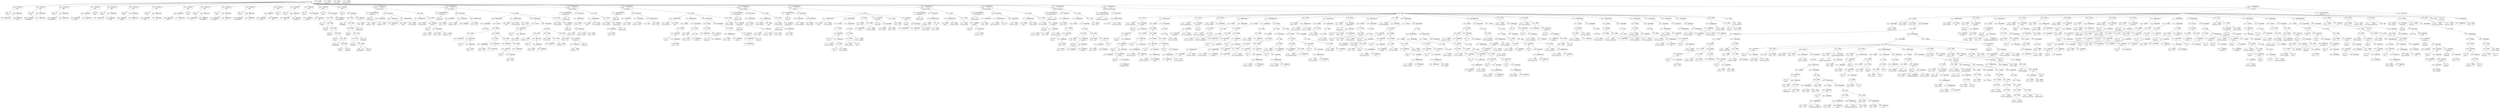 digraph ast {
node [shape=none];
258051 [label=<<TABLE border='1' cellspacing='0' cellpadding='10' style='rounded' ><TR><TD border='0'>258051</TD><TD border='0'><B>FunctionCall</B></TD></TR><HR/><TR><TD border='0' cellpadding='5' colspan='2'>parse_str</TD></TR></TABLE>>];
258051 -> 258047 [weight=2];
258051 -> 258050 [weight=2];
258050 [label=<<TABLE border='1' cellspacing='0' cellpadding='10' style='rounded' ><TR><TD border='0'>258050</TD><TD border='0'><B>ArgumentList</B></TD></TR></TABLE>>];
258050 -> 258048 [weight=2];
258050 -> 258049 [weight=2];
258049 [label=<<TABLE border='1' cellspacing='0' cellpadding='10' style='rounded' ><TR><TD border='0'>258049</TD><TD border='0'><B>Variable</B></TD></TR><HR/><TR><TD border='0' cellpadding='5'>(1018, 5273)</TD><TD border='0' cellpadding='5'>query_vars</TD></TR></TABLE>>];
258048 [label=<<TABLE border='1' cellspacing='0' cellpadding='10' style='rounded' ><TR><TD border='0'>258048</TD><TD border='0'><B>Variable</B></TD></TR><HR/><TR><TD border='0' cellpadding='5'>(0, 1137)</TD><TD border='0' cellpadding='5'>query</TD></TR></TABLE>>];
258055 [label=<<TABLE border='1' cellspacing='0' cellpadding='10' style='rounded' ><TR><TD border='0'>258055</TD><TD border='0'><B>Variable</B></TD></TR><HR/><TR><TD border='0' cellpadding='5'>(1018, 5273)</TD><TD border='0' cellpadding='5'>query_vars</TD></TR></TABLE>>];
258054 [label=<<TABLE border='1' cellspacing='0' cellpadding='10' style='rounded' ><TR><TD border='0'>258054</TD><TD border='0'><B>Array</B></TD></TR></TABLE>>];
258053 [label=<<TABLE border='1' cellspacing='0' cellpadding='10' style='rounded' ><TR><TD border='0'>258053</TD><TD border='0'><B>BinOP</B></TD></TR><HR/><TR><TD border='0' cellpadding='5' colspan='2'>=</TD></TR></TABLE>>];
258053 -> 258052 [weight=2];
258053 -> 258054 [weight=2];
258052 [label=<<TABLE border='1' cellspacing='0' cellpadding='10' style='rounded' ><TR><TD border='0'>258052</TD><TD border='0'><B>Variable</B></TD></TR><HR/><TR><TD border='0' cellpadding='5'>(0, 1137)</TD><TD border='0' cellpadding='5'>query</TD></TR></TABLE>>];
258058 [label=<<TABLE border='1' cellspacing='0' cellpadding='10' style='rounded' ><TR><TD border='0'>258058</TD><TD border='0'><B>Variable</B></TD></TR><HR/><TR><TD border='0' cellpadding='5'>(0, 3800)</TD><TD border='0' cellpadding='5'>value</TD></TR></TABLE>>];
258057 [label=<<TABLE border='1' cellspacing='0' cellpadding='10' style='rounded' ><TR><TD border='0'>258057</TD><TD border='0'><B>Variable</B></TD></TR><HR/><TR><TD border='0' cellpadding='5'>(0, 816)</TD><TD border='0' cellpadding='5'>key</TD></TR></TABLE>>];
258056 [label=<<TABLE border='1' cellspacing='0' cellpadding='10' style='rounded' ><TR><TD border='0'>258056</TD><TD border='0'><B>CastExpression</B></TD></TR></TABLE>>];
258056 -> 258055 [weight=2];
258063 [label=<<TABLE border='1' cellspacing='0' cellpadding='10' style='rounded' ><TR><TD border='0'>258063</TD><TD border='0'><B>Id</B></TD></TR><HR/><TR><TD border='0' cellpadding='5' colspan='2'>public_query_vars</TD></TR></TABLE>>];
258062 [label=<<TABLE border='1' cellspacing='0' cellpadding='10' style='rounded' ><TR><TD border='0'>258062</TD><TD border='0'><B>Variable</B></TD></TR><HR/><TR><TD border='0' cellpadding='5'>(0, 2161)</TD><TD border='0' cellpadding='5'>wp</TD></TR></TABLE>>];
258061 [label=<<TABLE border='1' cellspacing='0' cellpadding='10' style='rounded' ><TR><TD border='0'>258061</TD><TD border='0'><B>Variable</B></TD></TR><HR/><TR><TD border='0' cellpadding='5'>(0, 816)</TD><TD border='0' cellpadding='5'>key</TD></TR></TABLE>>];
258060 [label=<<TABLE border='1' cellspacing='0' cellpadding='10' style='rounded' ><TR><TD border='0'>258060</TD><TD border='0'><B>Id</B></TD></TR><HR/><TR><TD border='0' cellpadding='5' colspan='2'>in_array</TD></TR></TABLE>>];
258067 [label=<<TABLE border='1' cellspacing='0' cellpadding='10' style='rounded' ><TR><TD border='0'>258067</TD><TD border='0'><B>Condition</B></TD></TR></TABLE>>];
258067 -> 258066 [weight=2];
258066 [label=<<TABLE border='1' cellspacing='0' cellpadding='10' style='rounded' ><TR><TD border='0'>258066</TD><TD border='0'><B>FunctionCall</B></TD></TR><HR/><TR><TD border='0' cellpadding='5' colspan='2'>in_array</TD></TR></TABLE>>];
258066 -> 258060 [weight=2];
258066 -> 258065 [weight=2];
258065 [label=<<TABLE border='1' cellspacing='0' cellpadding='10' style='rounded' ><TR><TD border='0'>258065</TD><TD border='0'><B>ArgumentList</B></TD></TR></TABLE>>];
258065 -> 258061 [weight=2];
258065 -> 258064 [weight=2];
258064 [label=<<TABLE border='1' cellspacing='0' cellpadding='10' style='rounded' ><TR><TD border='0'>258064</TD><TD border='0'><B>BinOP</B></TD></TR><HR/><TR><TD border='0' cellpadding='5' colspan='2'>-&gt;</TD></TR></TABLE>>];
258064 -> 258062 [weight=2];
258064 -> 258063 [weight=2];
258071 [label=<<TABLE border='1' cellspacing='0' cellpadding='10' style='rounded' ><TR><TD border='0'>258071</TD><TD border='0'><B>BinOP</B></TD></TR><HR/><TR><TD border='0' cellpadding='5' colspan='2'>=</TD></TR></TABLE>>];
258071 -> 258070 [weight=2];
258071 -> 258072 [weight=2];
258070 [label=<<TABLE border='1' cellspacing='0' cellpadding='10' style='rounded' ><TR><TD border='0'>258070</TD><TD border='0'><B>PostfixExpression</B></TD></TR></TABLE>>];
258070 -> 258068 [weight=2];
258070 -> 258069 [weight=2];
258069 [label=<<TABLE border='1' cellspacing='0' cellpadding='10' style='rounded' ><TR><TD border='0'>258069</TD><TD border='0'><B>Variable</B></TD></TR><HR/><TR><TD border='0' cellpadding='5'>(0, 816)</TD><TD border='0' cellpadding='5'>key</TD></TR></TABLE>>];
258068 [label=<<TABLE border='1' cellspacing='0' cellpadding='10' style='rounded' ><TR><TD border='0'>258068</TD><TD border='0'><B>Variable</B></TD></TR><HR/><TR><TD border='0' cellpadding='5'>(0, 1137)</TD><TD border='0' cellpadding='5'>query</TD></TR></TABLE>>];
258075 [label=<<TABLE border='1' cellspacing='0' cellpadding='10' style='rounded' ><TR><TD border='0'>258075</TD><TD border='0'><B>Variable</B></TD></TR><HR/><TR><TD border='0' cellpadding='5'>(0, 816)</TD><TD border='0' cellpadding='5'>key</TD></TR></TABLE>>];
258074 [label=<<TABLE border='1' cellspacing='0' cellpadding='10' style='rounded' ><TR><TD border='0'>258074</TD><TD border='0'><B>Variable</B></TD></TR><HR/><TR><TD border='0' cellpadding='5'>(1018, 5268)</TD><TD border='0' cellpadding='5'>post_type_query_vars</TD></TR></TABLE>>];
258073 [label=<<TABLE border='1' cellspacing='0' cellpadding='10' style='rounded' ><TR><TD border='0'>258073</TD><TD border='0'><B>Id</B></TD></TR><HR/><TR><TD border='0' cellpadding='5' colspan='2'>isset</TD></TR></TABLE>>];
258072 [label=<<TABLE border='1' cellspacing='0' cellpadding='10' style='rounded' ><TR><TD border='0'>258072</TD><TD border='0'><B>Variable</B></TD></TR><HR/><TR><TD border='0' cellpadding='5'>(0, 3800)</TD><TD border='0' cellpadding='5'>value</TD></TR></TABLE>>];
258079 [label=<<TABLE border='1' cellspacing='0' cellpadding='10' style='rounded' ><TR><TD border='0'>258079</TD><TD border='0'><B>Condition</B></TD></TR></TABLE>>];
258079 -> 258078 [weight=2];
258078 [label=<<TABLE border='1' cellspacing='0' cellpadding='10' style='rounded' ><TR><TD border='0'>258078</TD><TD border='0'><B>FunctionCall</B></TD></TR><HR/><TR><TD border='0' cellpadding='5' colspan='2'>isset</TD></TR></TABLE>>];
258078 -> 258073 [weight=2];
258078 -> 258077 [weight=2];
258077 [label=<<TABLE border='1' cellspacing='0' cellpadding='10' style='rounded' ><TR><TD border='0'>258077</TD><TD border='0'><B>ArgumentList</B></TD></TR></TABLE>>];
258077 -> 258076 [weight=2];
258076 [label=<<TABLE border='1' cellspacing='0' cellpadding='10' style='rounded' ><TR><TD border='0'>258076</TD><TD border='0'><B>PostfixExpression</B></TD></TR></TABLE>>];
258076 -> 258074 [weight=2];
258076 -> 258075 [weight=2];
258083 [label=<<TABLE border='1' cellspacing='0' cellpadding='10' style='rounded' ><TR><TD border='0'>258083</TD><TD border='0'><B>BinOP</B></TD></TR><HR/><TR><TD border='0' cellpadding='5' colspan='2'>=</TD></TR></TABLE>>];
258083 -> 258082 [weight=2];
258083 -> 258086 [weight=2];
258082 [label=<<TABLE border='1' cellspacing='0' cellpadding='10' style='rounded' ><TR><TD border='0'>258082</TD><TD border='0'><B>PostfixExpression</B></TD></TR></TABLE>>];
258082 -> 258080 [weight=2];
258082 -> 258081 [weight=2];
258081 [label=<<TABLE border='1' cellspacing='0' cellpadding='10' style='rounded' ><TR><TD border='0'>258081</TD><TD border='0'><B>StringLiteral</B></TD></TR><HR/><TR><TD border='0' cellpadding='5' colspan='2'>post_type</TD></TR></TABLE>>];
258080 [label=<<TABLE border='1' cellspacing='0' cellpadding='10' style='rounded' ><TR><TD border='0'>258080</TD><TD border='0'><B>Variable</B></TD></TR><HR/><TR><TD border='0' cellpadding='5'>(0, 1137)</TD><TD border='0' cellpadding='5'>query</TD></TR></TABLE>>];
258087 [label=<<TABLE border='1' cellspacing='0' cellpadding='10' style='rounded' ><TR><TD border='0'>258087</TD><TD border='0'><B>Variable</B></TD></TR><HR/><TR><TD border='0' cellpadding='5'>(0, 1137)</TD><TD border='0' cellpadding='5'>query</TD></TR></TABLE>>];
258086 [label=<<TABLE border='1' cellspacing='0' cellpadding='10' style='rounded' ><TR><TD border='0'>258086</TD><TD border='0'><B>PostfixExpression</B></TD></TR></TABLE>>];
258086 -> 258084 [weight=2];
258086 -> 258085 [weight=2];
258085 [label=<<TABLE border='1' cellspacing='0' cellpadding='10' style='rounded' ><TR><TD border='0'>258085</TD><TD border='0'><B>Variable</B></TD></TR><HR/><TR><TD border='0' cellpadding='5'>(0, 816)</TD><TD border='0' cellpadding='5'>key</TD></TR></TABLE>>];
258084 [label=<<TABLE border='1' cellspacing='0' cellpadding='10' style='rounded' ><TR><TD border='0'>258084</TD><TD border='0'><B>Variable</B></TD></TR><HR/><TR><TD border='0' cellpadding='5'>(1018, 5268)</TD><TD border='0' cellpadding='5'>post_type_query_vars</TD></TR></TABLE>>];
258091 [label=<<TABLE border='1' cellspacing='0' cellpadding='10' style='rounded' ><TR><TD border='0'>258091</TD><TD border='0'><B>Variable</B></TD></TR><HR/><TR><TD border='0' cellpadding='5'>(0, 3800)</TD><TD border='0' cellpadding='5'>value</TD></TR></TABLE>>];
258090 [label=<<TABLE border='1' cellspacing='0' cellpadding='10' style='rounded' ><TR><TD border='0'>258090</TD><TD border='0'><B>BinOP</B></TD></TR><HR/><TR><TD border='0' cellpadding='5' colspan='2'>=</TD></TR></TABLE>>];
258090 -> 258089 [weight=2];
258090 -> 258091 [weight=2];
258089 [label=<<TABLE border='1' cellspacing='0' cellpadding='10' style='rounded' ><TR><TD border='0'>258089</TD><TD border='0'><B>PostfixExpression</B></TD></TR></TABLE>>];
258089 -> 258087 [weight=2];
258089 -> 258088 [weight=2];
258088 [label=<<TABLE border='1' cellspacing='0' cellpadding='10' style='rounded' ><TR><TD border='0'>258088</TD><TD border='0'><B>StringLiteral</B></TD></TR><HR/><TR><TD border='0' cellpadding='5' colspan='2'>name</TD></TR></TABLE>>];
258095 [label=<<TABLE border='1' cellspacing='0' cellpadding='10' style='rounded' ><TR><TD border='0'>258095</TD><TD border='0'><B>Block</B></TD></TR></TABLE>>];
258095 -> 258071 [weight=2];
258095 -> 258093 [weight=2];
258094 [label=<<TABLE border='1' cellspacing='0' cellpadding='10' style='rounded' ><TR><TD border='0'>258094</TD><TD border='0'><B>StatementBody</B></TD></TR></TABLE>>];
258094 -> 258092 [weight=2];
258093 [label=<<TABLE border='1' cellspacing='0' cellpadding='10' style='rounded' ><TR><TD border='0'>258093</TD><TD border='0'><B>IfThenStatement</B></TD></TR></TABLE>>];
258093 -> 258079 [weight=2];
258093 -> 258094 [weight=2];
258092 [label=<<TABLE border='1' cellspacing='0' cellpadding='10' style='rounded' ><TR><TD border='0'>258092</TD><TD border='0'><B>Block</B></TD></TR></TABLE>>];
258092 -> 258083 [weight=2];
258092 -> 258090 [weight=2];
258099 [label=<<TABLE border='1' cellspacing='0' cellpadding='10' style='rounded' ><TR><TD border='0'>258099</TD><TD border='0'><B>ForEach</B></TD></TR></TABLE>>];
258099 -> 258056 [weight=2];
258099 -> 258057 [weight=2];
258099 -> 258058 [weight=2];
258099 -> 258100 [weight=2];
258098 [label=<<TABLE border='1' cellspacing='0' cellpadding='10' style='rounded' ><TR><TD border='0'>258098</TD><TD border='0'><B>Block</B></TD></TR></TABLE>>];
258098 -> 258096 [weight=2];
258097 [label=<<TABLE border='1' cellspacing='0' cellpadding='10' style='rounded' ><TR><TD border='0'>258097</TD><TD border='0'><B>StatementBody</B></TD></TR></TABLE>>];
258097 -> 258095 [weight=2];
258096 [label=<<TABLE border='1' cellspacing='0' cellpadding='10' style='rounded' ><TR><TD border='0'>258096</TD><TD border='0'><B>IfThenStatement</B></TD></TR></TABLE>>];
258096 -> 258067 [weight=2];
258096 -> 258097 [weight=2];
258103 [label=<<TABLE border='1' cellspacing='0' cellpadding='10' style='rounded' ><TR><TD border='0'>258103</TD><TD border='0'><B>Id</B></TD></TR><HR/><TR><TD border='0' cellpadding='5' colspan='2'>wp_resolve_numeric_slug_conflicts</TD></TR></TABLE>>];
258102 [label=<<TABLE border='1' cellspacing='0' cellpadding='10' style='rounded' ><TR><TD border='0'>258102</TD><TD border='0'><B>BinOP</B></TD></TR><HR/><TR><TD border='0' cellpadding='5' colspan='2'>=</TD></TR></TABLE>>];
258102 -> 258101 [weight=2];
258102 -> 258106 [weight=2];
258101 [label=<<TABLE border='1' cellspacing='0' cellpadding='10' style='rounded' ><TR><TD border='0'>258101</TD><TD border='0'><B>Variable</B></TD></TR><HR/><TR><TD border='0' cellpadding='5'>(0, 1137)</TD><TD border='0' cellpadding='5'>query</TD></TR></TABLE>>];
258100 [label=<<TABLE border='1' cellspacing='0' cellpadding='10' style='rounded' ><TR><TD border='0'>258100</TD><TD border='0'><B>StatementBody</B></TD></TR></TABLE>>];
258100 -> 258098 [weight=2];
258107 [label=<<TABLE border='1' cellspacing='0' cellpadding='10' style='rounded' ><TR><TD border='0'>258107</TD><TD border='0'><B>Variable</B></TD></TR><HR/><TR><TD border='0' cellpadding='5'>(0, 1137)</TD><TD border='0' cellpadding='5'>query</TD></TR></TABLE>>];
258106 [label=<<TABLE border='1' cellspacing='0' cellpadding='10' style='rounded' ><TR><TD border='0'>258106</TD><TD border='0'><B>FunctionCall</B></TD></TR><HR/><TR><TD border='0' cellpadding='5' colspan='2'>wp_resolve_numeric_slug_conflicts</TD></TR></TABLE>>];
258106 -> 258103 [weight=2];
258106 -> 258105 [weight=2];
258105 [label=<<TABLE border='1' cellspacing='0' cellpadding='10' style='rounded' ><TR><TD border='0'>258105</TD><TD border='0'><B>ArgumentList</B></TD></TR></TABLE>>];
258105 -> 258104 [weight=2];
258104 [label=<<TABLE border='1' cellspacing='0' cellpadding='10' style='rounded' ><TR><TD border='0'>258104</TD><TD border='0'><B>Variable</B></TD></TR><HR/><TR><TD border='0' cellpadding='5'>(0, 1137)</TD><TD border='0' cellpadding='5'>query</TD></TR></TABLE>>];
258111 [label=<<TABLE border='1' cellspacing='0' cellpadding='10' style='rounded' ><TR><TD border='0'>258111</TD><TD border='0'><B>ArgumentList</B></TD></TR></TABLE>>];
258111 -> 258110 [weight=2];
258110 [label=<<TABLE border='1' cellspacing='0' cellpadding='10' style='rounded' ><TR><TD border='0'>258110</TD><TD border='0'><B>Variable</B></TD></TR><HR/><TR><TD border='0' cellpadding='5'>(0, 1137)</TD><TD border='0' cellpadding='5'>query</TD></TR></TABLE>>];
258109 [label=<<TABLE border='1' cellspacing='0' cellpadding='10' style='rounded' ><TR><TD border='0'>258109</TD><TD border='0'><B>Id</B></TD></TR><HR/><TR><TD border='0' cellpadding='5' colspan='2'>WP_Query</TD></TR></TABLE>>];
258108 [label=<<TABLE border='1' cellspacing='0' cellpadding='10' style='rounded' ><TR><TD border='0'>258108</TD><TD border='0'><B>BinOP</B></TD></TR><HR/><TR><TD border='0' cellpadding='5' colspan='2'>=</TD></TR></TABLE>>];
258108 -> 258107 [weight=2];
258108 -> 258113 [weight=2];
258115 [label=<<TABLE border='1' cellspacing='0' cellpadding='10' style='rounded' ><TR><TD border='0'>258115</TD><TD border='0'><B>Id</B></TD></TR><HR/><TR><TD border='0' cellpadding='5' colspan='2'>empty</TD></TR></TABLE>>];
258113 [label=<<TABLE border='1' cellspacing='0' cellpadding='10' style='rounded' ><TR><TD border='0'>258113</TD><TD border='0'><B>ClassInstanciation</B></TD></TR></TABLE>>];
258113 -> 258112 [weight=2];
258112 [label=<<TABLE border='1' cellspacing='0' cellpadding='10' style='rounded' ><TR><TD border='0'>258112</TD><TD border='0'><B>FunctionCall</B></TD></TR><HR/><TR><TD border='0' cellpadding='5' colspan='2'>WP_Query</TD></TR></TABLE>>];
258112 -> 258109 [weight=2];
258112 -> 258111 [weight=2];
258119 [label=<<TABLE border='1' cellspacing='0' cellpadding='10' style='rounded' ><TR><TD border='0'>258119</TD><TD border='0'><B>ArgumentList</B></TD></TR></TABLE>>];
258119 -> 258118 [weight=2];
258118 [label=<<TABLE border='1' cellspacing='0' cellpadding='10' style='rounded' ><TR><TD border='0'>258118</TD><TD border='0'><B>BinOP</B></TD></TR><HR/><TR><TD border='0' cellpadding='5' colspan='2'>-&gt;</TD></TR></TABLE>>];
258118 -> 258116 [weight=2];
258118 -> 258117 [weight=2];
258117 [label=<<TABLE border='1' cellspacing='0' cellpadding='10' style='rounded' ><TR><TD border='0'>258117</TD><TD border='0'><B>Id</B></TD></TR><HR/><TR><TD border='0' cellpadding='5' colspan='2'>posts</TD></TR></TABLE>>];
258116 [label=<<TABLE border='1' cellspacing='0' cellpadding='10' style='rounded' ><TR><TD border='0'>258116</TD><TD border='0'><B>Variable</B></TD></TR><HR/><TR><TD border='0' cellpadding='5'>(0, 1137)</TD><TD border='0' cellpadding='5'>query</TD></TR></TABLE>>];
258123 [label=<<TABLE border='1' cellspacing='0' cellpadding='10' style='rounded' ><TR><TD border='0'>258123</TD><TD border='0'><B>Variable</B></TD></TR><HR/><TR><TD border='0' cellpadding='5'>(0, 1137)</TD><TD border='0' cellpadding='5'>query</TD></TR></TABLE>>];
258122 [label=<<TABLE border='1' cellspacing='0' cellpadding='10' style='rounded' ><TR><TD border='0'>258122</TD><TD border='0'><B>LogicOP</B></TD></TR><HR/><TR><TD border='0' cellpadding='5' colspan='2'>&amp;&amp;</TD></TR></TABLE>>];
258122 -> 258121 [weight=2];
258122 -> 258125 [weight=2];
258121 [label=<<TABLE border='1' cellspacing='0' cellpadding='10' style='rounded' ><TR><TD border='0'>258121</TD><TD border='0'><B>UnaryOP</B></TD></TR><HR/><TR><TD border='0' cellpadding='5' colspan='2'>!</TD></TR></TABLE>>];
258121 -> 258120 [weight=2];
258120 [label=<<TABLE border='1' cellspacing='0' cellpadding='10' style='rounded' ><TR><TD border='0'>258120</TD><TD border='0'><B>FunctionCall</B></TD></TR><HR/><TR><TD border='0' cellpadding='5' colspan='2'>empty</TD></TR></TABLE>>];
258120 -> 258115 [weight=2];
258120 -> 258119 [weight=2];
258127 [label=<<TABLE border='1' cellspacing='0' cellpadding='10' style='rounded' ><TR><TD border='0'>258127</TD><TD border='0'><B>Variable</B></TD></TR><HR/><TR><TD border='0' cellpadding='5'>(0, 1137)</TD><TD border='0' cellpadding='5'>query</TD></TR></TABLE>>];
258126 [label=<<TABLE border='1' cellspacing='0' cellpadding='10' style='rounded' ><TR><TD border='0'>258126</TD><TD border='0'><B>Condition</B></TD></TR></TABLE>>];
258126 -> 258122 [weight=2];
258125 [label=<<TABLE border='1' cellspacing='0' cellpadding='10' style='rounded' ><TR><TD border='0'>258125</TD><TD border='0'><B>BinOP</B></TD></TR><HR/><TR><TD border='0' cellpadding='5' colspan='2'>-&gt;</TD></TR></TABLE>>];
258125 -> 258123 [weight=2];
258125 -> 258124 [weight=2];
258124 [label=<<TABLE border='1' cellspacing='0' cellpadding='10' style='rounded' ><TR><TD border='0'>258124</TD><TD border='0'><B>Id</B></TD></TR><HR/><TR><TD border='0' cellpadding='5' colspan='2'>is_singular</TD></TR></TABLE>>];
258131 [label=<<TABLE border='1' cellspacing='0' cellpadding='10' style='rounded' ><TR><TD border='0'>258131</TD><TD border='0'><B>BinOP</B></TD></TR><HR/><TR><TD border='0' cellpadding='5' colspan='2'>-&gt;</TD></TR></TABLE>>];
258131 -> 258129 [weight=2];
258131 -> 258130 [weight=2];
258130 [label=<<TABLE border='1' cellspacing='0' cellpadding='10' style='rounded' ><TR><TD border='0'>258130</TD><TD border='0'><B>Id</B></TD></TR><HR/><TR><TD border='0' cellpadding='5' colspan='2'>ID</TD></TR></TABLE>>];
258129 [label=<<TABLE border='1' cellspacing='0' cellpadding='10' style='rounded' ><TR><TD border='0'>258129</TD><TD border='0'><B>BinOP</B></TD></TR><HR/><TR><TD border='0' cellpadding='5' colspan='2'>-&gt;</TD></TR></TABLE>>];
258129 -> 258127 [weight=2];
258129 -> 258128 [weight=2];
258128 [label=<<TABLE border='1' cellspacing='0' cellpadding='10' style='rounded' ><TR><TD border='0'>258128</TD><TD border='0'><B>Id</B></TD></TR><HR/><TR><TD border='0' cellpadding='5' colspan='2'>post</TD></TR></TABLE>>];
258135 [label=<<TABLE border='1' cellspacing='0' cellpadding='10' style='rounded' ><TR><TD border='0'>258135</TD><TD border='0'><B>IntegerLiteral</B></TD></TR><HR/><TR><TD border='0' cellpadding='5' colspan='2'>0</TD></TR></TABLE>>];
258134 [label=<<TABLE border='1' cellspacing='0' cellpadding='10' style='rounded' ><TR><TD border='0'>258134</TD><TD border='0'><B>StatementBody</B></TD></TR></TABLE>>];
258134 -> 258132 [weight=2];
258133 [label=<<TABLE border='1' cellspacing='0' cellpadding='10' style='rounded' ><TR><TD border='0'>258133</TD><TD border='0'><B>IfThenElseStatement</B></TD></TR></TABLE>>];
258133 -> 258126 [weight=2];
258133 -> 258134 [weight=2];
258133 -> 258138 [weight=2];
258132 [label=<<TABLE border='1' cellspacing='0' cellpadding='10' style='rounded' ><TR><TD border='0'>258132</TD><TD border='0'><B>Return</B></TD></TR></TABLE>>];
258132 -> 258131 [weight=2];
258139 [label=<<TABLE border='1' cellspacing='0' cellpadding='10' style='rounded' ><TR><TD border='0'>258139</TD><TD border='0'><B>Block</B></TD></TR></TABLE>>];
258139 -> 258022 [weight=2];
258139 -> 258025 [weight=2];
258139 -> 258033 [weight=2];
258139 -> 258046 [weight=2];
258139 -> 258051 [weight=2];
258139 -> 258053 [weight=2];
258139 -> 258099 [weight=2];
258139 -> 258102 [weight=2];
258139 -> 258108 [weight=2];
258139 -> 258133 [weight=2];
258138 [label=<<TABLE border='1' cellspacing='0' cellpadding='10' style='rounded' ><TR><TD border='0'>258138</TD><TD border='0'><B>StatementBody</B></TD></TR></TABLE>>];
258138 -> 258136 [weight=2];
258136 [label=<<TABLE border='1' cellspacing='0' cellpadding='10' style='rounded' ><TR><TD border='0'>258136</TD><TD border='0'><B>Return</B></TD></TR></TABLE>>];
258136 -> 258135 [weight=2];
258143 [label=<<TABLE border='1' cellspacing='0' cellpadding='10' style='rounded' ><TR><TD border='0'>258143</TD><TD border='0'><B>ForEach</B></TD></TR></TABLE>>];
258143 -> 257922 [weight=2];
258143 -> 257923 [weight=2];
258143 -> 257924 [weight=2];
258143 -> 258144 [weight=2];
258142 [label=<<TABLE border='1' cellspacing='0' cellpadding='10' style='rounded' ><TR><TD border='0'>258142</TD><TD border='0'><B>Block</B></TD></TR></TABLE>>];
258142 -> 257952 [weight=2];
258142 -> 258140 [weight=2];
258141 [label=<<TABLE border='1' cellspacing='0' cellpadding='10' style='rounded' ><TR><TD border='0'>258141</TD><TD border='0'><B>StatementBody</B></TD></TR></TABLE>>];
258141 -> 258139 [weight=2];
258140 [label=<<TABLE border='1' cellspacing='0' cellpadding='10' style='rounded' ><TR><TD border='0'>258140</TD><TD border='0'><B>IfThenStatement</B></TD></TR></TABLE>>];
258140 -> 257960 [weight=2];
258140 -> 258141 [weight=2];
258147 [label=<<TABLE border='1' cellspacing='0' cellpadding='10' style='rounded' ><TR><TD border='0'>258147</TD><TD border='0'><B>Block</B></TD></TR></TABLE>>];
258147 -> 257604 [weight=2];
258147 -> 257606 [weight=2];
258147 -> 257634 [weight=2];
258147 -> 257637 [weight=2];
258147 -> 257644 [weight=2];
258147 -> 257649 [weight=2];
258147 -> 257656 [weight=2];
258147 -> 257661 [weight=2];
258147 -> 257670 [weight=2];
258147 -> 257702 [weight=2];
258147 -> 257722 [weight=2];
258147 -> 257764 [weight=2];
258147 -> 257767 [weight=2];
258147 -> 257780 [weight=2];
258147 -> 257802 [weight=2];
258147 -> 257829 [weight=2];
258147 -> 257878 [weight=2];
258147 -> 257885 [weight=2];
258147 -> 257888 [weight=2];
258147 -> 257916 [weight=2];
258147 -> 257919 [weight=2];
258147 -> 258143 [weight=2];
258147 -> 258146 [weight=2];
258146 [label=<<TABLE border='1' cellspacing='0' cellpadding='10' style='rounded' ><TR><TD border='0'>258146</TD><TD border='0'><B>Return</B></TD></TR></TABLE>>];
258146 -> 258145 [weight=2];
258145 [label=<<TABLE border='1' cellspacing='0' cellpadding='10' style='rounded' ><TR><TD border='0'>258145</TD><TD border='0'><B>IntegerLiteral</B></TD></TR><HR/><TR><TD border='0' cellpadding='5' colspan='2'>0</TD></TR></TABLE>>];
258144 [label=<<TABLE border='1' cellspacing='0' cellpadding='10' style='rounded' ><TR><TD border='0'>258144</TD><TD border='0'><B>StatementBody</B></TD></TR></TABLE>>];
258144 -> 258142 [weight=2];
258149 [label=<<TABLE border='1' cellspacing='0' cellpadding='10' style='rounded' ><TR><TD border='0'>258149</TD><TD border='0'><B>Start</B></TD></TR></TABLE>>];
258149 -> 256809 [weight=2];
258149 -> 256814 [weight=2];
258149 -> 256819 [weight=2];
258149 -> 256824 [weight=2];
258149 -> 256829 [weight=2];
258149 -> 256834 [weight=2];
258149 -> 256839 [weight=2];
258149 -> 256844 [weight=2];
258149 -> 256849 [weight=2];
258149 -> 256854 [weight=2];
258149 -> 256859 [weight=2];
258149 -> 256864 [weight=2];
258149 -> 256869 [weight=2];
258149 -> 256874 [weight=2];
258149 -> 256891 [weight=2];
258149 -> 256908 [weight=2];
258149 -> 256931 [weight=2];
258149 -> 257007 [weight=2];
258149 -> 257023 [weight=2];
258149 -> 257076 [weight=2];
258149 -> 257092 [weight=2];
258149 -> 257141 [weight=2];
258149 -> 257158 [weight=2];
258149 -> 257181 [weight=2];
258149 -> 257215 [weight=2];
258149 -> 257596 [weight=2];
258149 -> 258148 [weight=2];
258148 [label=<<TABLE border='1' cellspacing='0' cellpadding='10' style='rounded' ><TR><TD border='0'>258148</TD><TD border='0'><B>FunctionStatement</B></TD></TR><HR/><TR><TD border='0' cellpadding='5'>Scope</TD><TD border='0' cellpadding='5'>1018</TD></TR><HR/><TR><TD border='0' cellpadding='5' colspan='2'>url_to_postid</TD></TR></TABLE>>];
258148 -> 257598 [weight=2];
258148 -> 257601 [weight=2];
258148 -> 258147 [weight=2];
256807 [label=<<TABLE border='1' cellspacing='0' cellpadding='10' style='rounded' ><TR><TD border='0'>256807</TD><TD border='0'><B>IntegerLiteral</B></TD></TR><HR/><TR><TD border='0' cellpadding='5' colspan='2'>0</TD></TR></TABLE>>];
256806 [label=<<TABLE border='1' cellspacing='0' cellpadding='10' style='rounded' ><TR><TD border='0'>256806</TD><TD border='0'><B>StringLiteral</B></TD></TR><HR/><TR><TD border='0' cellpadding='5' colspan='2'>EP_NONE</TD></TR></TABLE>>];
256805 [label=<<TABLE border='1' cellspacing='0' cellpadding='10' style='rounded' ><TR><TD border='0'>256805</TD><TD border='0'><B>Id</B></TD></TR><HR/><TR><TD border='0' cellpadding='5' colspan='2'>define</TD></TR></TABLE>>];
256811 [label=<<TABLE border='1' cellspacing='0' cellpadding='10' style='rounded' ><TR><TD border='0'>256811</TD><TD border='0'><B>StringLiteral</B></TD></TR><HR/><TR><TD border='0' cellpadding='5' colspan='2'>EP_PERMALINK</TD></TR></TABLE>>];
256810 [label=<<TABLE border='1' cellspacing='0' cellpadding='10' style='rounded' ><TR><TD border='0'>256810</TD><TD border='0'><B>Id</B></TD></TR><HR/><TR><TD border='0' cellpadding='5' colspan='2'>define</TD></TR></TABLE>>];
256809 [label=<<TABLE border='1' cellspacing='0' cellpadding='10' style='rounded' ><TR><TD border='0'>256809</TD><TD border='0'><B>FunctionCall</B></TD></TR><HR/><TR><TD border='0' cellpadding='5' colspan='2'>define</TD></TR></TABLE>>];
256809 -> 256805 [weight=2];
256809 -> 256808 [weight=2];
256808 [label=<<TABLE border='1' cellspacing='0' cellpadding='10' style='rounded' ><TR><TD border='0'>256808</TD><TD border='0'><B>ArgumentList</B></TD></TR></TABLE>>];
256808 -> 256806 [weight=2];
256808 -> 256807 [weight=2];
256815 [label=<<TABLE border='1' cellspacing='0' cellpadding='10' style='rounded' ><TR><TD border='0'>256815</TD><TD border='0'><B>Id</B></TD></TR><HR/><TR><TD border='0' cellpadding='5' colspan='2'>define</TD></TR></TABLE>>];
256814 [label=<<TABLE border='1' cellspacing='0' cellpadding='10' style='rounded' ><TR><TD border='0'>256814</TD><TD border='0'><B>FunctionCall</B></TD></TR><HR/><TR><TD border='0' cellpadding='5' colspan='2'>define</TD></TR></TABLE>>];
256814 -> 256810 [weight=2];
256814 -> 256813 [weight=2];
256813 [label=<<TABLE border='1' cellspacing='0' cellpadding='10' style='rounded' ><TR><TD border='0'>256813</TD><TD border='0'><B>ArgumentList</B></TD></TR></TABLE>>];
256813 -> 256811 [weight=2];
256813 -> 256812 [weight=2];
256812 [label=<<TABLE border='1' cellspacing='0' cellpadding='10' style='rounded' ><TR><TD border='0'>256812</TD><TD border='0'><B>IntegerLiteral</B></TD></TR><HR/><TR><TD border='0' cellpadding='5' colspan='2'>1</TD></TR></TABLE>>];
256819 [label=<<TABLE border='1' cellspacing='0' cellpadding='10' style='rounded' ><TR><TD border='0'>256819</TD><TD border='0'><B>FunctionCall</B></TD></TR><HR/><TR><TD border='0' cellpadding='5' colspan='2'>define</TD></TR></TABLE>>];
256819 -> 256815 [weight=2];
256819 -> 256818 [weight=2];
256818 [label=<<TABLE border='1' cellspacing='0' cellpadding='10' style='rounded' ><TR><TD border='0'>256818</TD><TD border='0'><B>ArgumentList</B></TD></TR></TABLE>>];
256818 -> 256816 [weight=2];
256818 -> 256817 [weight=2];
256817 [label=<<TABLE border='1' cellspacing='0' cellpadding='10' style='rounded' ><TR><TD border='0'>256817</TD><TD border='0'><B>IntegerLiteral</B></TD></TR><HR/><TR><TD border='0' cellpadding='5' colspan='2'>2</TD></TR></TABLE>>];
256816 [label=<<TABLE border='1' cellspacing='0' cellpadding='10' style='rounded' ><TR><TD border='0'>256816</TD><TD border='0'><B>StringLiteral</B></TD></TR><HR/><TR><TD border='0' cellpadding='5' colspan='2'>EP_ATTACHMENT</TD></TR></TABLE>>];
256823 [label=<<TABLE border='1' cellspacing='0' cellpadding='10' style='rounded' ><TR><TD border='0'>256823</TD><TD border='0'><B>ArgumentList</B></TD></TR></TABLE>>];
256823 -> 256821 [weight=2];
256823 -> 256822 [weight=2];
256822 [label=<<TABLE border='1' cellspacing='0' cellpadding='10' style='rounded' ><TR><TD border='0'>256822</TD><TD border='0'><B>IntegerLiteral</B></TD></TR><HR/><TR><TD border='0' cellpadding='5' colspan='2'>4</TD></TR></TABLE>>];
256821 [label=<<TABLE border='1' cellspacing='0' cellpadding='10' style='rounded' ><TR><TD border='0'>256821</TD><TD border='0'><B>StringLiteral</B></TD></TR><HR/><TR><TD border='0' cellpadding='5' colspan='2'>EP_DATE</TD></TR></TABLE>>];
256820 [label=<<TABLE border='1' cellspacing='0' cellpadding='10' style='rounded' ><TR><TD border='0'>256820</TD><TD border='0'><B>Id</B></TD></TR><HR/><TR><TD border='0' cellpadding='5' colspan='2'>define</TD></TR></TABLE>>];
256827 [label=<<TABLE border='1' cellspacing='0' cellpadding='10' style='rounded' ><TR><TD border='0'>256827</TD><TD border='0'><B>IntegerLiteral</B></TD></TR><HR/><TR><TD border='0' cellpadding='5' colspan='2'>8</TD></TR></TABLE>>];
256826 [label=<<TABLE border='1' cellspacing='0' cellpadding='10' style='rounded' ><TR><TD border='0'>256826</TD><TD border='0'><B>StringLiteral</B></TD></TR><HR/><TR><TD border='0' cellpadding='5' colspan='2'>EP_YEAR</TD></TR></TABLE>>];
256825 [label=<<TABLE border='1' cellspacing='0' cellpadding='10' style='rounded' ><TR><TD border='0'>256825</TD><TD border='0'><B>Id</B></TD></TR><HR/><TR><TD border='0' cellpadding='5' colspan='2'>define</TD></TR></TABLE>>];
256824 [label=<<TABLE border='1' cellspacing='0' cellpadding='10' style='rounded' ><TR><TD border='0'>256824</TD><TD border='0'><B>FunctionCall</B></TD></TR><HR/><TR><TD border='0' cellpadding='5' colspan='2'>define</TD></TR></TABLE>>];
256824 -> 256820 [weight=2];
256824 -> 256823 [weight=2];
256831 [label=<<TABLE border='1' cellspacing='0' cellpadding='10' style='rounded' ><TR><TD border='0'>256831</TD><TD border='0'><B>StringLiteral</B></TD></TR><HR/><TR><TD border='0' cellpadding='5' colspan='2'>EP_MONTH</TD></TR></TABLE>>];
256830 [label=<<TABLE border='1' cellspacing='0' cellpadding='10' style='rounded' ><TR><TD border='0'>256830</TD><TD border='0'><B>Id</B></TD></TR><HR/><TR><TD border='0' cellpadding='5' colspan='2'>define</TD></TR></TABLE>>];
256829 [label=<<TABLE border='1' cellspacing='0' cellpadding='10' style='rounded' ><TR><TD border='0'>256829</TD><TD border='0'><B>FunctionCall</B></TD></TR><HR/><TR><TD border='0' cellpadding='5' colspan='2'>define</TD></TR></TABLE>>];
256829 -> 256825 [weight=2];
256829 -> 256828 [weight=2];
256828 [label=<<TABLE border='1' cellspacing='0' cellpadding='10' style='rounded' ><TR><TD border='0'>256828</TD><TD border='0'><B>ArgumentList</B></TD></TR></TABLE>>];
256828 -> 256826 [weight=2];
256828 -> 256827 [weight=2];
256835 [label=<<TABLE border='1' cellspacing='0' cellpadding='10' style='rounded' ><TR><TD border='0'>256835</TD><TD border='0'><B>Id</B></TD></TR><HR/><TR><TD border='0' cellpadding='5' colspan='2'>define</TD></TR></TABLE>>];
256834 [label=<<TABLE border='1' cellspacing='0' cellpadding='10' style='rounded' ><TR><TD border='0'>256834</TD><TD border='0'><B>FunctionCall</B></TD></TR><HR/><TR><TD border='0' cellpadding='5' colspan='2'>define</TD></TR></TABLE>>];
256834 -> 256830 [weight=2];
256834 -> 256833 [weight=2];
256833 [label=<<TABLE border='1' cellspacing='0' cellpadding='10' style='rounded' ><TR><TD border='0'>256833</TD><TD border='0'><B>ArgumentList</B></TD></TR></TABLE>>];
256833 -> 256831 [weight=2];
256833 -> 256832 [weight=2];
256832 [label=<<TABLE border='1' cellspacing='0' cellpadding='10' style='rounded' ><TR><TD border='0'>256832</TD><TD border='0'><B>IntegerLiteral</B></TD></TR><HR/><TR><TD border='0' cellpadding='5' colspan='2'>16</TD></TR></TABLE>>];
256839 [label=<<TABLE border='1' cellspacing='0' cellpadding='10' style='rounded' ><TR><TD border='0'>256839</TD><TD border='0'><B>FunctionCall</B></TD></TR><HR/><TR><TD border='0' cellpadding='5' colspan='2'>define</TD></TR></TABLE>>];
256839 -> 256835 [weight=2];
256839 -> 256838 [weight=2];
256838 [label=<<TABLE border='1' cellspacing='0' cellpadding='10' style='rounded' ><TR><TD border='0'>256838</TD><TD border='0'><B>ArgumentList</B></TD></TR></TABLE>>];
256838 -> 256836 [weight=2];
256838 -> 256837 [weight=2];
256837 [label=<<TABLE border='1' cellspacing='0' cellpadding='10' style='rounded' ><TR><TD border='0'>256837</TD><TD border='0'><B>IntegerLiteral</B></TD></TR><HR/><TR><TD border='0' cellpadding='5' colspan='2'>32</TD></TR></TABLE>>];
256836 [label=<<TABLE border='1' cellspacing='0' cellpadding='10' style='rounded' ><TR><TD border='0'>256836</TD><TD border='0'><B>StringLiteral</B></TD></TR><HR/><TR><TD border='0' cellpadding='5' colspan='2'>EP_DAY</TD></TR></TABLE>>];
256843 [label=<<TABLE border='1' cellspacing='0' cellpadding='10' style='rounded' ><TR><TD border='0'>256843</TD><TD border='0'><B>ArgumentList</B></TD></TR></TABLE>>];
256843 -> 256841 [weight=2];
256843 -> 256842 [weight=2];
256842 [label=<<TABLE border='1' cellspacing='0' cellpadding='10' style='rounded' ><TR><TD border='0'>256842</TD><TD border='0'><B>IntegerLiteral</B></TD></TR><HR/><TR><TD border='0' cellpadding='5' colspan='2'>64</TD></TR></TABLE>>];
256841 [label=<<TABLE border='1' cellspacing='0' cellpadding='10' style='rounded' ><TR><TD border='0'>256841</TD><TD border='0'><B>StringLiteral</B></TD></TR><HR/><TR><TD border='0' cellpadding='5' colspan='2'>EP_ROOT</TD></TR></TABLE>>];
256840 [label=<<TABLE border='1' cellspacing='0' cellpadding='10' style='rounded' ><TR><TD border='0'>256840</TD><TD border='0'><B>Id</B></TD></TR><HR/><TR><TD border='0' cellpadding='5' colspan='2'>define</TD></TR></TABLE>>];
256847 [label=<<TABLE border='1' cellspacing='0' cellpadding='10' style='rounded' ><TR><TD border='0'>256847</TD><TD border='0'><B>IntegerLiteral</B></TD></TR><HR/><TR><TD border='0' cellpadding='5' colspan='2'>128</TD></TR></TABLE>>];
256846 [label=<<TABLE border='1' cellspacing='0' cellpadding='10' style='rounded' ><TR><TD border='0'>256846</TD><TD border='0'><B>StringLiteral</B></TD></TR><HR/><TR><TD border='0' cellpadding='5' colspan='2'>EP_COMMENTS</TD></TR></TABLE>>];
256845 [label=<<TABLE border='1' cellspacing='0' cellpadding='10' style='rounded' ><TR><TD border='0'>256845</TD><TD border='0'><B>Id</B></TD></TR><HR/><TR><TD border='0' cellpadding='5' colspan='2'>define</TD></TR></TABLE>>];
256844 [label=<<TABLE border='1' cellspacing='0' cellpadding='10' style='rounded' ><TR><TD border='0'>256844</TD><TD border='0'><B>FunctionCall</B></TD></TR><HR/><TR><TD border='0' cellpadding='5' colspan='2'>define</TD></TR></TABLE>>];
256844 -> 256840 [weight=2];
256844 -> 256843 [weight=2];
256851 [label=<<TABLE border='1' cellspacing='0' cellpadding='10' style='rounded' ><TR><TD border='0'>256851</TD><TD border='0'><B>StringLiteral</B></TD></TR><HR/><TR><TD border='0' cellpadding='5' colspan='2'>EP_SEARCH</TD></TR></TABLE>>];
256850 [label=<<TABLE border='1' cellspacing='0' cellpadding='10' style='rounded' ><TR><TD border='0'>256850</TD><TD border='0'><B>Id</B></TD></TR><HR/><TR><TD border='0' cellpadding='5' colspan='2'>define</TD></TR></TABLE>>];
256849 [label=<<TABLE border='1' cellspacing='0' cellpadding='10' style='rounded' ><TR><TD border='0'>256849</TD><TD border='0'><B>FunctionCall</B></TD></TR><HR/><TR><TD border='0' cellpadding='5' colspan='2'>define</TD></TR></TABLE>>];
256849 -> 256845 [weight=2];
256849 -> 256848 [weight=2];
256848 [label=<<TABLE border='1' cellspacing='0' cellpadding='10' style='rounded' ><TR><TD border='0'>256848</TD><TD border='0'><B>ArgumentList</B></TD></TR></TABLE>>];
256848 -> 256846 [weight=2];
256848 -> 256847 [weight=2];
256855 [label=<<TABLE border='1' cellspacing='0' cellpadding='10' style='rounded' ><TR><TD border='0'>256855</TD><TD border='0'><B>Id</B></TD></TR><HR/><TR><TD border='0' cellpadding='5' colspan='2'>define</TD></TR></TABLE>>];
256854 [label=<<TABLE border='1' cellspacing='0' cellpadding='10' style='rounded' ><TR><TD border='0'>256854</TD><TD border='0'><B>FunctionCall</B></TD></TR><HR/><TR><TD border='0' cellpadding='5' colspan='2'>define</TD></TR></TABLE>>];
256854 -> 256850 [weight=2];
256854 -> 256853 [weight=2];
256853 [label=<<TABLE border='1' cellspacing='0' cellpadding='10' style='rounded' ><TR><TD border='0'>256853</TD><TD border='0'><B>ArgumentList</B></TD></TR></TABLE>>];
256853 -> 256851 [weight=2];
256853 -> 256852 [weight=2];
256852 [label=<<TABLE border='1' cellspacing='0' cellpadding='10' style='rounded' ><TR><TD border='0'>256852</TD><TD border='0'><B>IntegerLiteral</B></TD></TR><HR/><TR><TD border='0' cellpadding='5' colspan='2'>256</TD></TR></TABLE>>];
256859 [label=<<TABLE border='1' cellspacing='0' cellpadding='10' style='rounded' ><TR><TD border='0'>256859</TD><TD border='0'><B>FunctionCall</B></TD></TR><HR/><TR><TD border='0' cellpadding='5' colspan='2'>define</TD></TR></TABLE>>];
256859 -> 256855 [weight=2];
256859 -> 256858 [weight=2];
256858 [label=<<TABLE border='1' cellspacing='0' cellpadding='10' style='rounded' ><TR><TD border='0'>256858</TD><TD border='0'><B>ArgumentList</B></TD></TR></TABLE>>];
256858 -> 256856 [weight=2];
256858 -> 256857 [weight=2];
256857 [label=<<TABLE border='1' cellspacing='0' cellpadding='10' style='rounded' ><TR><TD border='0'>256857</TD><TD border='0'><B>IntegerLiteral</B></TD></TR><HR/><TR><TD border='0' cellpadding='5' colspan='2'>512</TD></TR></TABLE>>];
256856 [label=<<TABLE border='1' cellspacing='0' cellpadding='10' style='rounded' ><TR><TD border='0'>256856</TD><TD border='0'><B>StringLiteral</B></TD></TR><HR/><TR><TD border='0' cellpadding='5' colspan='2'>EP_CATEGORIES</TD></TR></TABLE>>];
256863 [label=<<TABLE border='1' cellspacing='0' cellpadding='10' style='rounded' ><TR><TD border='0'>256863</TD><TD border='0'><B>ArgumentList</B></TD></TR></TABLE>>];
256863 -> 256861 [weight=2];
256863 -> 256862 [weight=2];
256862 [label=<<TABLE border='1' cellspacing='0' cellpadding='10' style='rounded' ><TR><TD border='0'>256862</TD><TD border='0'><B>IntegerLiteral</B></TD></TR><HR/><TR><TD border='0' cellpadding='5' colspan='2'>1024</TD></TR></TABLE>>];
256861 [label=<<TABLE border='1' cellspacing='0' cellpadding='10' style='rounded' ><TR><TD border='0'>256861</TD><TD border='0'><B>StringLiteral</B></TD></TR><HR/><TR><TD border='0' cellpadding='5' colspan='2'>EP_TAGS</TD></TR></TABLE>>];
256860 [label=<<TABLE border='1' cellspacing='0' cellpadding='10' style='rounded' ><TR><TD border='0'>256860</TD><TD border='0'><B>Id</B></TD></TR><HR/><TR><TD border='0' cellpadding='5' colspan='2'>define</TD></TR></TABLE>>];
256867 [label=<<TABLE border='1' cellspacing='0' cellpadding='10' style='rounded' ><TR><TD border='0'>256867</TD><TD border='0'><B>IntegerLiteral</B></TD></TR><HR/><TR><TD border='0' cellpadding='5' colspan='2'>2048</TD></TR></TABLE>>];
256866 [label=<<TABLE border='1' cellspacing='0' cellpadding='10' style='rounded' ><TR><TD border='0'>256866</TD><TD border='0'><B>StringLiteral</B></TD></TR><HR/><TR><TD border='0' cellpadding='5' colspan='2'>EP_AUTHORS</TD></TR></TABLE>>];
256865 [label=<<TABLE border='1' cellspacing='0' cellpadding='10' style='rounded' ><TR><TD border='0'>256865</TD><TD border='0'><B>Id</B></TD></TR><HR/><TR><TD border='0' cellpadding='5' colspan='2'>define</TD></TR></TABLE>>];
256864 [label=<<TABLE border='1' cellspacing='0' cellpadding='10' style='rounded' ><TR><TD border='0'>256864</TD><TD border='0'><B>FunctionCall</B></TD></TR><HR/><TR><TD border='0' cellpadding='5' colspan='2'>define</TD></TR></TABLE>>];
256864 -> 256860 [weight=2];
256864 -> 256863 [weight=2];
256871 [label=<<TABLE border='1' cellspacing='0' cellpadding='10' style='rounded' ><TR><TD border='0'>256871</TD><TD border='0'><B>StringLiteral</B></TD></TR><HR/><TR><TD border='0' cellpadding='5' colspan='2'>EP_PAGES</TD></TR></TABLE>>];
256870 [label=<<TABLE border='1' cellspacing='0' cellpadding='10' style='rounded' ><TR><TD border='0'>256870</TD><TD border='0'><B>Id</B></TD></TR><HR/><TR><TD border='0' cellpadding='5' colspan='2'>define</TD></TR></TABLE>>];
256869 [label=<<TABLE border='1' cellspacing='0' cellpadding='10' style='rounded' ><TR><TD border='0'>256869</TD><TD border='0'><B>FunctionCall</B></TD></TR><HR/><TR><TD border='0' cellpadding='5' colspan='2'>define</TD></TR></TABLE>>];
256869 -> 256865 [weight=2];
256869 -> 256868 [weight=2];
256868 [label=<<TABLE border='1' cellspacing='0' cellpadding='10' style='rounded' ><TR><TD border='0'>256868</TD><TD border='0'><B>ArgumentList</B></TD></TR></TABLE>>];
256868 -> 256866 [weight=2];
256868 -> 256867 [weight=2];
256875 [label=<<TABLE border='1' cellspacing='0' cellpadding='10' style='rounded' ><TR><TD border='0'>256875</TD><TD border='0'><B>Id</B></TD></TR><HR/><TR><TD border='0' cellpadding='5' colspan='2'>define</TD></TR></TABLE>>];
256874 [label=<<TABLE border='1' cellspacing='0' cellpadding='10' style='rounded' ><TR><TD border='0'>256874</TD><TD border='0'><B>FunctionCall</B></TD></TR><HR/><TR><TD border='0' cellpadding='5' colspan='2'>define</TD></TR></TABLE>>];
256874 -> 256870 [weight=2];
256874 -> 256873 [weight=2];
256873 [label=<<TABLE border='1' cellspacing='0' cellpadding='10' style='rounded' ><TR><TD border='0'>256873</TD><TD border='0'><B>ArgumentList</B></TD></TR></TABLE>>];
256873 -> 256871 [weight=2];
256873 -> 256872 [weight=2];
256872 [label=<<TABLE border='1' cellspacing='0' cellpadding='10' style='rounded' ><TR><TD border='0'>256872</TD><TD border='0'><B>IntegerLiteral</B></TD></TR><HR/><TR><TD border='0' cellpadding='5' colspan='2'>4096</TD></TR></TABLE>>];
256879 [label=<<TABLE border='1' cellspacing='0' cellpadding='10' style='rounded' ><TR><TD border='0'>256879</TD><TD border='0'><B>Id</B></TD></TR><HR/><TR><TD border='0' cellpadding='5' colspan='2'>EP_YEAR</TD></TR></TABLE>>];
256878 [label=<<TABLE border='1' cellspacing='0' cellpadding='10' style='rounded' ><TR><TD border='0'>256878</TD><TD border='0'><B>BinOP</B></TD></TR><HR/><TR><TD border='0' cellpadding='5' colspan='2'>|</TD></TR></TABLE>>];
256878 -> 256877 [weight=2];
256878 -> 256880 [weight=2];
256877 [label=<<TABLE border='1' cellspacing='0' cellpadding='10' style='rounded' ><TR><TD border='0'>256877</TD><TD border='0'><B>Id</B></TD></TR><HR/><TR><TD border='0' cellpadding='5' colspan='2'>EP_DATE</TD></TR></TABLE>>];
256876 [label=<<TABLE border='1' cellspacing='0' cellpadding='10' style='rounded' ><TR><TD border='0'>256876</TD><TD border='0'><B>StringLiteral</B></TD></TR><HR/><TR><TD border='0' cellpadding='5' colspan='2'>EP_ALL_ARCHIVES</TD></TR></TABLE>>];
256883 [label=<<TABLE border='1' cellspacing='0' cellpadding='10' style='rounded' ><TR><TD border='0'>256883</TD><TD border='0'><B>Id</B></TD></TR><HR/><TR><TD border='0' cellpadding='5' colspan='2'>EP_DAY</TD></TR></TABLE>>];
256882 [label=<<TABLE border='1' cellspacing='0' cellpadding='10' style='rounded' ><TR><TD border='0'>256882</TD><TD border='0'><B>BinOP</B></TD></TR><HR/><TR><TD border='0' cellpadding='5' colspan='2'>|</TD></TR></TABLE>>];
256882 -> 256881 [weight=2];
256882 -> 256884 [weight=2];
256881 [label=<<TABLE border='1' cellspacing='0' cellpadding='10' style='rounded' ><TR><TD border='0'>256881</TD><TD border='0'><B>Id</B></TD></TR><HR/><TR><TD border='0' cellpadding='5' colspan='2'>EP_MONTH</TD></TR></TABLE>>];
256880 [label=<<TABLE border='1' cellspacing='0' cellpadding='10' style='rounded' ><TR><TD border='0'>256880</TD><TD border='0'><B>BinOP</B></TD></TR><HR/><TR><TD border='0' cellpadding='5' colspan='2'>|</TD></TR></TABLE>>];
256880 -> 256879 [weight=2];
256880 -> 256882 [weight=2];
256887 [label=<<TABLE border='1' cellspacing='0' cellpadding='10' style='rounded' ><TR><TD border='0'>256887</TD><TD border='0'><B>Id</B></TD></TR><HR/><TR><TD border='0' cellpadding='5' colspan='2'>EP_TAGS</TD></TR></TABLE>>];
256886 [label=<<TABLE border='1' cellspacing='0' cellpadding='10' style='rounded' ><TR><TD border='0'>256886</TD><TD border='0'><B>BinOP</B></TD></TR><HR/><TR><TD border='0' cellpadding='5' colspan='2'>|</TD></TR></TABLE>>];
256886 -> 256885 [weight=2];
256886 -> 256888 [weight=2];
256885 [label=<<TABLE border='1' cellspacing='0' cellpadding='10' style='rounded' ><TR><TD border='0'>256885</TD><TD border='0'><B>Id</B></TD></TR><HR/><TR><TD border='0' cellpadding='5' colspan='2'>EP_CATEGORIES</TD></TR></TABLE>>];
256884 [label=<<TABLE border='1' cellspacing='0' cellpadding='10' style='rounded' ><TR><TD border='0'>256884</TD><TD border='0'><B>BinOP</B></TD></TR><HR/><TR><TD border='0' cellpadding='5' colspan='2'>|</TD></TR></TABLE>>];
256884 -> 256883 [weight=2];
256884 -> 256886 [weight=2];
256891 [label=<<TABLE border='1' cellspacing='0' cellpadding='10' style='rounded' ><TR><TD border='0'>256891</TD><TD border='0'><B>FunctionCall</B></TD></TR><HR/><TR><TD border='0' cellpadding='5' colspan='2'>define</TD></TR></TABLE>>];
256891 -> 256875 [weight=2];
256891 -> 256890 [weight=2];
256890 [label=<<TABLE border='1' cellspacing='0' cellpadding='10' style='rounded' ><TR><TD border='0'>256890</TD><TD border='0'><B>ArgumentList</B></TD></TR></TABLE>>];
256890 -> 256876 [weight=2];
256890 -> 256878 [weight=2];
256889 [label=<<TABLE border='1' cellspacing='0' cellpadding='10' style='rounded' ><TR><TD border='0'>256889</TD><TD border='0'><B>Id</B></TD></TR><HR/><TR><TD border='0' cellpadding='5' colspan='2'>EP_AUTHORS</TD></TR></TABLE>>];
256888 [label=<<TABLE border='1' cellspacing='0' cellpadding='10' style='rounded' ><TR><TD border='0'>256888</TD><TD border='0'><B>BinOP</B></TD></TR><HR/><TR><TD border='0' cellpadding='5' colspan='2'>|</TD></TR></TABLE>>];
256888 -> 256887 [weight=2];
256888 -> 256889 [weight=2];
256895 [label=<<TABLE border='1' cellspacing='0' cellpadding='10' style='rounded' ><TR><TD border='0'>256895</TD><TD border='0'><B>BinOP</B></TD></TR><HR/><TR><TD border='0' cellpadding='5' colspan='2'>|</TD></TR></TABLE>>];
256895 -> 256894 [weight=2];
256895 -> 256897 [weight=2];
256894 [label=<<TABLE border='1' cellspacing='0' cellpadding='10' style='rounded' ><TR><TD border='0'>256894</TD><TD border='0'><B>Id</B></TD></TR><HR/><TR><TD border='0' cellpadding='5' colspan='2'>EP_PERMALINK</TD></TR></TABLE>>];
256893 [label=<<TABLE border='1' cellspacing='0' cellpadding='10' style='rounded' ><TR><TD border='0'>256893</TD><TD border='0'><B>StringLiteral</B></TD></TR><HR/><TR><TD border='0' cellpadding='5' colspan='2'>EP_ALL</TD></TR></TABLE>>];
256892 [label=<<TABLE border='1' cellspacing='0' cellpadding='10' style='rounded' ><TR><TD border='0'>256892</TD><TD border='0'><B>Id</B></TD></TR><HR/><TR><TD border='0' cellpadding='5' colspan='2'>define</TD></TR></TABLE>>];
256899 [label=<<TABLE border='1' cellspacing='0' cellpadding='10' style='rounded' ><TR><TD border='0'>256899</TD><TD border='0'><B>BinOP</B></TD></TR><HR/><TR><TD border='0' cellpadding='5' colspan='2'>|</TD></TR></TABLE>>];
256899 -> 256898 [weight=2];
256899 -> 256901 [weight=2];
256898 [label=<<TABLE border='1' cellspacing='0' cellpadding='10' style='rounded' ><TR><TD border='0'>256898</TD><TD border='0'><B>Id</B></TD></TR><HR/><TR><TD border='0' cellpadding='5' colspan='2'>EP_ROOT</TD></TR></TABLE>>];
256897 [label=<<TABLE border='1' cellspacing='0' cellpadding='10' style='rounded' ><TR><TD border='0'>256897</TD><TD border='0'><B>BinOP</B></TD></TR><HR/><TR><TD border='0' cellpadding='5' colspan='2'>|</TD></TR></TABLE>>];
256897 -> 256896 [weight=2];
256897 -> 256899 [weight=2];
256896 [label=<<TABLE border='1' cellspacing='0' cellpadding='10' style='rounded' ><TR><TD border='0'>256896</TD><TD border='0'><B>Id</B></TD></TR><HR/><TR><TD border='0' cellpadding='5' colspan='2'>EP_ATTACHMENT</TD></TR></TABLE>>];
256903 [label=<<TABLE border='1' cellspacing='0' cellpadding='10' style='rounded' ><TR><TD border='0'>256903</TD><TD border='0'><B>BinOP</B></TD></TR><HR/><TR><TD border='0' cellpadding='5' colspan='2'>|</TD></TR></TABLE>>];
256903 -> 256902 [weight=2];
256903 -> 256905 [weight=2];
256902 [label=<<TABLE border='1' cellspacing='0' cellpadding='10' style='rounded' ><TR><TD border='0'>256902</TD><TD border='0'><B>Id</B></TD></TR><HR/><TR><TD border='0' cellpadding='5' colspan='2'>EP_SEARCH</TD></TR></TABLE>>];
256901 [label=<<TABLE border='1' cellspacing='0' cellpadding='10' style='rounded' ><TR><TD border='0'>256901</TD><TD border='0'><B>BinOP</B></TD></TR><HR/><TR><TD border='0' cellpadding='5' colspan='2'>|</TD></TR></TABLE>>];
256901 -> 256900 [weight=2];
256901 -> 256903 [weight=2];
256900 [label=<<TABLE border='1' cellspacing='0' cellpadding='10' style='rounded' ><TR><TD border='0'>256900</TD><TD border='0'><B>Id</B></TD></TR><HR/><TR><TD border='0' cellpadding='5' colspan='2'>EP_COMMENTS</TD></TR></TABLE>>];
256907 [label=<<TABLE border='1' cellspacing='0' cellpadding='10' style='rounded' ><TR><TD border='0'>256907</TD><TD border='0'><B>ArgumentList</B></TD></TR></TABLE>>];
256907 -> 256893 [weight=2];
256907 -> 256895 [weight=2];
256906 [label=<<TABLE border='1' cellspacing='0' cellpadding='10' style='rounded' ><TR><TD border='0'>256906</TD><TD border='0'><B>Id</B></TD></TR><HR/><TR><TD border='0' cellpadding='5' colspan='2'>EP_ALL_ARCHIVES</TD></TR></TABLE>>];
256905 [label=<<TABLE border='1' cellspacing='0' cellpadding='10' style='rounded' ><TR><TD border='0'>256905</TD><TD border='0'><B>BinOP</B></TD></TR><HR/><TR><TD border='0' cellpadding='5' colspan='2'>|</TD></TR></TABLE>>];
256905 -> 256904 [weight=2];
256905 -> 256906 [weight=2];
256904 [label=<<TABLE border='1' cellspacing='0' cellpadding='10' style='rounded' ><TR><TD border='0'>256904</TD><TD border='0'><B>Id</B></TD></TR><HR/><TR><TD border='0' cellpadding='5' colspan='2'>EP_PAGES</TD></TR></TABLE>>];
256911 [label=<<TABLE border='1' cellspacing='0' cellpadding='10' style='rounded' ><TR><TD border='0'>256911</TD><TD border='0'><B>Variable</B></TD></TR><HR/><TR><TD border='0' cellpadding='5'>(1008, 5247)</TD><TD border='0' cellpadding='5'>regex</TD></TR></TABLE>>];
256910 [label=<<TABLE border='1' cellspacing='0' cellpadding='10' style='rounded' ><TR><TD border='0'>256910</TD><TD border='0'><B>ReturnValueFunction</B></TD></TR><HR/><TR><TD border='0' cellpadding='5' colspan='2'>add_rewrite_rule</TD></TR></TABLE>>];
256910 -> 256909 [weight=2];
256909 [label=<<TABLE border='1' cellspacing='0' cellpadding='10' style='rounded' ><TR><TD border='0'>256909</TD><TD border='0'><B>Id</B></TD></TR><HR/><TR><TD border='0' cellpadding='5' colspan='2'>add_rewrite_rule</TD></TR></TABLE>>];
256908 [label=<<TABLE border='1' cellspacing='0' cellpadding='10' style='rounded' ><TR><TD border='0'>256908</TD><TD border='0'><B>FunctionCall</B></TD></TR><HR/><TR><TD border='0' cellpadding='5' colspan='2'>define</TD></TR></TABLE>>];
256908 -> 256892 [weight=2];
256908 -> 256907 [weight=2];
256915 [label=<<TABLE border='1' cellspacing='0' cellpadding='10' style='rounded' ><TR><TD border='0'>256915</TD><TD border='0'><B>Variable</B></TD></TR><HR/><TR><TD border='0' cellpadding='5'>(1008, 5248)</TD><TD border='0' cellpadding='5'>after</TD></TR></TABLE>>];
256914 [label=<<TABLE border='1' cellspacing='0' cellpadding='10' style='rounded' ><TR><TD border='0'>256914</TD><TD border='0'><B>ValueParameter</B></TD></TR></TABLE>>];
256914 -> 256913 [weight=2];
256913 [label=<<TABLE border='1' cellspacing='0' cellpadding='10' style='rounded' ><TR><TD border='0'>256913</TD><TD border='0'><B>Variable</B></TD></TR><HR/><TR><TD border='0' cellpadding='5'>(0, 1137)</TD><TD border='0' cellpadding='5'>query</TD></TR></TABLE>>];
256912 [label=<<TABLE border='1' cellspacing='0' cellpadding='10' style='rounded' ><TR><TD border='0'>256912</TD><TD border='0'><B>ValueParameter</B></TD></TR></TABLE>>];
256912 -> 256911 [weight=2];
256919 [label=<<TABLE border='1' cellspacing='0' cellpadding='10' style='rounded' ><TR><TD border='0'>256919</TD><TD border='0'><B>Global</B></TD></TR><HR/><TR><TD border='0' cellpadding='5' colspan='2'>global</TD></TR></TABLE>>];
256918 [label=<<TABLE border='1' cellspacing='0' cellpadding='10' style='rounded' ><TR><TD border='0'>256918</TD><TD border='0'><B>ParameterList</B></TD></TR></TABLE>>];
256918 -> 256912 [weight=2];
256918 -> 256914 [weight=2];
256918 -> 256917 [weight=2];
256917 [label=<<TABLE border='1' cellspacing='0' cellpadding='10' style='rounded' ><TR><TD border='0'>256917</TD><TD border='0'><B>OptValueParameter</B></TD></TR></TABLE>>];
256917 -> 256915 [weight=2];
256917 -> 256916 [weight=2];
256916 [label=<<TABLE border='1' cellspacing='0' cellpadding='10' style='rounded' ><TR><TD border='0'>256916</TD><TD border='0'><B>StringLiteral</B></TD></TR><HR/><TR><TD border='0' cellpadding='5' colspan='2'>bottom</TD></TR></TABLE>>];
256923 [label=<<TABLE border='1' cellspacing='0' cellpadding='10' style='rounded' ><TR><TD border='0'>256923</TD><TD border='0'><B>Id</B></TD></TR><HR/><TR><TD border='0' cellpadding='5' colspan='2'>add_rule</TD></TR></TABLE>>];
256922 [label=<<TABLE border='1' cellspacing='0' cellpadding='10' style='rounded' ><TR><TD border='0'>256922</TD><TD border='0'><B>Variable</B></TD></TR><HR/><TR><TD border='0' cellpadding='5'>(0, 3763)</TD><TD border='0' cellpadding='5'>wp_rewrite</TD></TR></TABLE>>];
256921 [label=<<TABLE border='1' cellspacing='0' cellpadding='10' style='rounded' ><TR><TD border='0'>256921</TD><TD border='0'><B>VariableStatement</B></TD></TR></TABLE>>];
256921 -> 256919 [weight=2];
256921 -> 256920 [weight=2];
256920 [label=<<TABLE border='1' cellspacing='0' cellpadding='10' style='rounded' ><TR><TD border='0'>256920</TD><TD border='0'><B>Variable</B></TD></TR><HR/><TR><TD border='0' cellpadding='5'>(0, 3763)</TD><TD border='0' cellpadding='5'>wp_rewrite</TD></TR></TABLE>>];
256927 [label=<<TABLE border='1' cellspacing='0' cellpadding='10' style='rounded' ><TR><TD border='0'>256927</TD><TD border='0'><B>ArgumentList</B></TD></TR></TABLE>>];
256927 -> 256924 [weight=2];
256927 -> 256925 [weight=2];
256927 -> 256926 [weight=2];
256926 [label=<<TABLE border='1' cellspacing='0' cellpadding='10' style='rounded' ><TR><TD border='0'>256926</TD><TD border='0'><B>Variable</B></TD></TR><HR/><TR><TD border='0' cellpadding='5'>(1008, 5248)</TD><TD border='0' cellpadding='5'>after</TD></TR></TABLE>>];
256925 [label=<<TABLE border='1' cellspacing='0' cellpadding='10' style='rounded' ><TR><TD border='0'>256925</TD><TD border='0'><B>Variable</B></TD></TR><HR/><TR><TD border='0' cellpadding='5'>(0, 1137)</TD><TD border='0' cellpadding='5'>query</TD></TR></TABLE>>];
256924 [label=<<TABLE border='1' cellspacing='0' cellpadding='10' style='rounded' ><TR><TD border='0'>256924</TD><TD border='0'><B>Variable</B></TD></TR><HR/><TR><TD border='0' cellpadding='5'>(1008, 5247)</TD><TD border='0' cellpadding='5'>regex</TD></TR></TABLE>>];
256931 [label=<<TABLE border='1' cellspacing='0' cellpadding='10' style='rounded' ><TR><TD border='0'>256931</TD><TD border='0'><B>FunctionStatement</B></TD></TR><HR/><TR><TD border='0' cellpadding='5'>Scope</TD><TD border='0' cellpadding='5'>1008</TD></TR><HR/><TR><TD border='0' cellpadding='5' colspan='2'>add_rewrite_rule</TD></TR></TABLE>>];
256931 -> 256910 [weight=2];
256931 -> 256918 [weight=2];
256931 -> 256930 [weight=2];
256930 [label=<<TABLE border='1' cellspacing='0' cellpadding='10' style='rounded' ><TR><TD border='0'>256930</TD><TD border='0'><B>Block</B></TD></TR></TABLE>>];
256930 -> 256921 [weight=2];
256930 -> 256929 [weight=2];
256929 [label=<<TABLE border='1' cellspacing='0' cellpadding='10' style='rounded' ><TR><TD border='0'>256929</TD><TD border='0'><B>BinOP</B></TD></TR><HR/><TR><TD border='0' cellpadding='5' colspan='2'>-&gt;</TD></TR></TABLE>>];
256929 -> 256922 [weight=2];
256929 -> 256928 [weight=2];
256928 [label=<<TABLE border='1' cellspacing='0' cellpadding='10' style='rounded' ><TR><TD border='0'>256928</TD><TD border='0'><B>MethodCall</B></TD></TR><HR/><TR><TD border='0' cellpadding='5' colspan='2'>add_rule</TD></TR></TABLE>>];
256928 -> 256923 [weight=2];
256928 -> 256927 [weight=2];
256935 [label=<<TABLE border='1' cellspacing='0' cellpadding='10' style='rounded' ><TR><TD border='0'>256935</TD><TD border='0'><B>ValueParameter</B></TD></TR></TABLE>>];
256935 -> 256934 [weight=2];
256934 [label=<<TABLE border='1' cellspacing='0' cellpadding='10' style='rounded' ><TR><TD border='0'>256934</TD><TD border='0'><B>Variable</B></TD></TR><HR/><TR><TD border='0' cellpadding='5'>(0, 205)</TD><TD border='0' cellpadding='5'>tag</TD></TR></TABLE>>];
256933 [label=<<TABLE border='1' cellspacing='0' cellpadding='10' style='rounded' ><TR><TD border='0'>256933</TD><TD border='0'><B>ReturnValueFunction</B></TD></TR><HR/><TR><TD border='0' cellpadding='5' colspan='2'>add_rewrite_tag</TD></TR></TABLE>>];
256933 -> 256932 [weight=2];
256932 [label=<<TABLE border='1' cellspacing='0' cellpadding='10' style='rounded' ><TR><TD border='0'>256932</TD><TD border='0'><B>Id</B></TD></TR><HR/><TR><TD border='0' cellpadding='5' colspan='2'>add_rewrite_tag</TD></TR></TABLE>>];
256939 [label=<<TABLE border='1' cellspacing='0' cellpadding='10' style='rounded' ><TR><TD border='0'>256939</TD><TD border='0'><B>StringLiteral</B></TD></TR><HR/><TR><TD border='0' cellpadding='5' colspan='2'></TD></TR></TABLE>>];
256938 [label=<<TABLE border='1' cellspacing='0' cellpadding='10' style='rounded' ><TR><TD border='0'>256938</TD><TD border='0'><B>Variable</B></TD></TR><HR/><TR><TD border='0' cellpadding='5'>(0, 1137)</TD><TD border='0' cellpadding='5'>query</TD></TR></TABLE>>];
256937 [label=<<TABLE border='1' cellspacing='0' cellpadding='10' style='rounded' ><TR><TD border='0'>256937</TD><TD border='0'><B>ValueParameter</B></TD></TR></TABLE>>];
256937 -> 256936 [weight=2];
256936 [label=<<TABLE border='1' cellspacing='0' cellpadding='10' style='rounded' ><TR><TD border='0'>256936</TD><TD border='0'><B>Variable</B></TD></TR><HR/><TR><TD border='0' cellpadding='5'>(1009, 5249)</TD><TD border='0' cellpadding='5'>regex</TD></TR></TABLE>>];
256943 [label=<<TABLE border='1' cellspacing='0' cellpadding='10' style='rounded' ><TR><TD border='0'>256943</TD><TD border='0'><B>Variable</B></TD></TR><HR/><TR><TD border='0' cellpadding='5'>(0, 205)</TD><TD border='0' cellpadding='5'>tag</TD></TR></TABLE>>];
256942 [label=<<TABLE border='1' cellspacing='0' cellpadding='10' style='rounded' ><TR><TD border='0'>256942</TD><TD border='0'><B>Id</B></TD></TR><HR/><TR><TD border='0' cellpadding='5' colspan='2'>strlen</TD></TR></TABLE>>];
256941 [label=<<TABLE border='1' cellspacing='0' cellpadding='10' style='rounded' ><TR><TD border='0'>256941</TD><TD border='0'><B>ParameterList</B></TD></TR></TABLE>>];
256941 -> 256935 [weight=2];
256941 -> 256937 [weight=2];
256941 -> 256940 [weight=2];
256940 [label=<<TABLE border='1' cellspacing='0' cellpadding='10' style='rounded' ><TR><TD border='0'>256940</TD><TD border='0'><B>OptValueParameter</B></TD></TR></TABLE>>];
256940 -> 256938 [weight=2];
256940 -> 256939 [weight=2];
256947 [label=<<TABLE border='1' cellspacing='0' cellpadding='10' style='rounded' ><TR><TD border='0'>256947</TD><TD border='0'><B>IntegerLiteral</B></TD></TR><HR/><TR><TD border='0' cellpadding='5' colspan='2'>3</TD></TR></TABLE>>];
256946 [label=<<TABLE border='1' cellspacing='0' cellpadding='10' style='rounded' ><TR><TD border='0'>256946</TD><TD border='0'><B>RelOP</B></TD></TR><HR/><TR><TD border='0' cellpadding='5' colspan='2'>&lt;</TD></TR></TABLE>>];
256946 -> 256945 [weight=2];
256946 -> 256947 [weight=2];
256945 [label=<<TABLE border='1' cellspacing='0' cellpadding='10' style='rounded' ><TR><TD border='0'>256945</TD><TD border='0'><B>FunctionCall</B></TD></TR><HR/><TR><TD border='0' cellpadding='5' colspan='2'>strlen</TD></TR></TABLE>>];
256945 -> 256942 [weight=2];
256945 -> 256944 [weight=2];
256944 [label=<<TABLE border='1' cellspacing='0' cellpadding='10' style='rounded' ><TR><TD border='0'>256944</TD><TD border='0'><B>ArgumentList</B></TD></TR></TABLE>>];
256944 -> 256943 [weight=2];
256951 [label=<<TABLE border='1' cellspacing='0' cellpadding='10' style='rounded' ><TR><TD border='0'>256951</TD><TD border='0'><B>PostfixExpression</B></TD></TR></TABLE>>];
256951 -> 256949 [weight=2];
256951 -> 256950 [weight=2];
256950 [label=<<TABLE border='1' cellspacing='0' cellpadding='10' style='rounded' ><TR><TD border='0'>256950</TD><TD border='0'><B>IntegerLiteral</B></TD></TR><HR/><TR><TD border='0' cellpadding='5' colspan='2'>0</TD></TR></TABLE>>];
256949 [label=<<TABLE border='1' cellspacing='0' cellpadding='10' style='rounded' ><TR><TD border='0'>256949</TD><TD border='0'><B>Variable</B></TD></TR><HR/><TR><TD border='0' cellpadding='5'>(0, 205)</TD><TD border='0' cellpadding='5'>tag</TD></TR></TABLE>>];
256948 [label=<<TABLE border='1' cellspacing='0' cellpadding='10' style='rounded' ><TR><TD border='0'>256948</TD><TD border='0'><B>LogicOP</B></TD></TR><HR/><TR><TD border='0' cellpadding='5' colspan='2'>||</TD></TR></TABLE>>];
256948 -> 256946 [weight=2];
256948 -> 256954 [weight=2];
256955 [label=<<TABLE border='1' cellspacing='0' cellpadding='10' style='rounded' ><TR><TD border='0'>256955</TD><TD border='0'><B>Variable</B></TD></TR><HR/><TR><TD border='0' cellpadding='5' colspan='2'>tag</TD></TR></TABLE>>];
256954 [label=<<TABLE border='1' cellspacing='0' cellpadding='10' style='rounded' ><TR><TD border='0'>256954</TD><TD border='0'><B>LogicOP</B></TD></TR><HR/><TR><TD border='0' cellpadding='5' colspan='2'>||</TD></TR></TABLE>>];
256954 -> 256952 [weight=2];
256954 -> 256962 [weight=2];
256953 [label=<<TABLE border='1' cellspacing='0' cellpadding='10' style='rounded' ><TR><TD border='0'>256953</TD><TD border='0'><B>StringLiteral</B></TD></TR><HR/><TR><TD border='0' cellpadding='5' colspan='2'>%</TD></TR></TABLE>>];
256952 [label=<<TABLE border='1' cellspacing='0' cellpadding='10' style='rounded' ><TR><TD border='0'>256952</TD><TD border='0'><B>RelOP</B></TD></TR><HR/><TR><TD border='0' cellpadding='5' colspan='2'>!=</TD></TR></TABLE>>];
256952 -> 256951 [weight=2];
256952 -> 256953 [weight=2];
256959 [label=<<TABLE border='1' cellspacing='0' cellpadding='10' style='rounded' ><TR><TD border='0'>256959</TD><TD border='0'><B>FunctionCall</B></TD></TR><HR/><TR><TD border='0' cellpadding='5' colspan='2'>strlen</TD></TR></TABLE>>];
256959 -> 256956 [weight=2];
256959 -> 256958 [weight=2];
256958 [label=<<TABLE border='1' cellspacing='0' cellpadding='10' style='rounded' ><TR><TD border='0'>256958</TD><TD border='0'><B>ArgumentList</B></TD></TR></TABLE>>];
256958 -> 256957 [weight=2];
256957 [label=<<TABLE border='1' cellspacing='0' cellpadding='10' style='rounded' ><TR><TD border='0'>256957</TD><TD border='0'><B>Variable</B></TD></TR><HR/><TR><TD border='0' cellpadding='5'>(0, 205)</TD><TD border='0' cellpadding='5'>tag</TD></TR></TABLE>>];
256956 [label=<<TABLE border='1' cellspacing='0' cellpadding='10' style='rounded' ><TR><TD border='0'>256956</TD><TD border='0'><B>Id</B></TD></TR><HR/><TR><TD border='0' cellpadding='5' colspan='2'>strlen</TD></TR></TABLE>>];
256963 [label=<<TABLE border='1' cellspacing='0' cellpadding='10' style='rounded' ><TR><TD border='0'>256963</TD><TD border='0'><B>StringLiteral</B></TD></TR><HR/><TR><TD border='0' cellpadding='5' colspan='2'>%</TD></TR></TABLE>>];
256962 [label=<<TABLE border='1' cellspacing='0' cellpadding='10' style='rounded' ><TR><TD border='0'>256962</TD><TD border='0'><B>RelOP</B></TD></TR><HR/><TR><TD border='0' cellpadding='5' colspan='2'>!=</TD></TR></TABLE>>];
256962 -> 256960 [weight=2];
256962 -> 256963 [weight=2];
256961 [label=<<TABLE border='1' cellspacing='0' cellpadding='10' style='rounded' ><TR><TD border='0'>256961</TD><TD border='0'><B>IntegerLiteral</B></TD></TR><HR/><TR><TD border='0' cellpadding='5' colspan='2'>1</TD></TR></TABLE>>];
256960 [label=<<TABLE border='1' cellspacing='0' cellpadding='10' style='rounded' ><TR><TD border='0'>256960</TD><TD border='0'><B>BinOP</B></TD></TR><HR/><TR><TD border='0' cellpadding='5' colspan='2'>-</TD></TR></TABLE>>];
256960 -> 256959 [weight=2];
256960 -> 256961 [weight=2];
256967 [label=<<TABLE border='1' cellspacing='0' cellpadding='10' style='rounded' ><TR><TD border='0'>256967</TD><TD border='0'><B>StatementBody</B></TD></TR></TABLE>>];
256967 -> 256965 [weight=2];
256966 [label=<<TABLE border='1' cellspacing='0' cellpadding='10' style='rounded' ><TR><TD border='0'>256966</TD><TD border='0'><B>IfThenStatement</B></TD></TR></TABLE>>];
256966 -> 256964 [weight=2];
256966 -> 256967 [weight=2];
256965 [label=<<TABLE border='1' cellspacing='0' cellpadding='10' style='rounded' ><TR><TD border='0'>256965</TD><TD border='0'><B>Return</B></TD></TR></TABLE>>];
256964 [label=<<TABLE border='1' cellspacing='0' cellpadding='10' style='rounded' ><TR><TD border='0'>256964</TD><TD border='0'><B>Condition</B></TD></TR></TABLE>>];
256964 -> 256948 [weight=2];
256971 [label=<<TABLE border='1' cellspacing='0' cellpadding='10' style='rounded' ><TR><TD border='0'>256971</TD><TD border='0'><B>VariableStatement</B></TD></TR></TABLE>>];
256971 -> 256968 [weight=2];
256971 -> 256969 [weight=2];
256971 -> 256970 [weight=2];
256970 [label=<<TABLE border='1' cellspacing='0' cellpadding='10' style='rounded' ><TR><TD border='0'>256970</TD><TD border='0'><B>Variable</B></TD></TR><HR/><TR><TD border='0' cellpadding='5'>(0, 2161)</TD><TD border='0' cellpadding='5'>wp</TD></TR></TABLE>>];
256969 [label=<<TABLE border='1' cellspacing='0' cellpadding='10' style='rounded' ><TR><TD border='0'>256969</TD><TD border='0'><B>Variable</B></TD></TR><HR/><TR><TD border='0' cellpadding='5'>(0, 3763)</TD><TD border='0' cellpadding='5'>wp_rewrite</TD></TR></TABLE>>];
256968 [label=<<TABLE border='1' cellspacing='0' cellpadding='10' style='rounded' ><TR><TD border='0'>256968</TD><TD border='0'><B>Global</B></TD></TR><HR/><TR><TD border='0' cellpadding='5' colspan='2'>global</TD></TR></TABLE>>];
256975 [label=<<TABLE border='1' cellspacing='0' cellpadding='10' style='rounded' ><TR><TD border='0'>256975</TD><TD border='0'><B>FunctionCall</B></TD></TR><HR/><TR><TD border='0' cellpadding='5' colspan='2'>empty</TD></TR></TABLE>>];
256975 -> 256972 [weight=2];
256975 -> 256974 [weight=2];
256974 [label=<<TABLE border='1' cellspacing='0' cellpadding='10' style='rounded' ><TR><TD border='0'>256974</TD><TD border='0'><B>ArgumentList</B></TD></TR></TABLE>>];
256974 -> 256973 [weight=2];
256973 [label=<<TABLE border='1' cellspacing='0' cellpadding='10' style='rounded' ><TR><TD border='0'>256973</TD><TD border='0'><B>Variable</B></TD></TR><HR/><TR><TD border='0' cellpadding='5'>(0, 1137)</TD><TD border='0' cellpadding='5'>query</TD></TR></TABLE>>];
256972 [label=<<TABLE border='1' cellspacing='0' cellpadding='10' style='rounded' ><TR><TD border='0'>256972</TD><TD border='0'><B>Id</B></TD></TR><HR/><TR><TD border='0' cellpadding='5' colspan='2'>empty</TD></TR></TABLE>>];
256979 [label=<<TABLE border='1' cellspacing='0' cellpadding='10' style='rounded' ><TR><TD border='0'>256979</TD><TD border='0'><B>Id</B></TD></TR><HR/><TR><TD border='0' cellpadding='5' colspan='2'>trim</TD></TR></TABLE>>];
256978 [label=<<TABLE border='1' cellspacing='0' cellpadding='10' style='rounded' ><TR><TD border='0'>256978</TD><TD border='0'><B>BinOP</B></TD></TR><HR/><TR><TD border='0' cellpadding='5' colspan='2'>=</TD></TR></TABLE>>];
256978 -> 256977 [weight=2];
256978 -> 256983 [weight=2];
256977 [label=<<TABLE border='1' cellspacing='0' cellpadding='10' style='rounded' ><TR><TD border='0'>256977</TD><TD border='0'><B>Variable</B></TD></TR><HR/><TR><TD border='0' cellpadding='5'>(1009, 5250)</TD><TD border='0' cellpadding='5'>qv</TD></TR></TABLE>>];
256976 [label=<<TABLE border='1' cellspacing='0' cellpadding='10' style='rounded' ><TR><TD border='0'>256976</TD><TD border='0'><B>Condition</B></TD></TR></TABLE>>];
256976 -> 256975 [weight=2];
256983 [label=<<TABLE border='1' cellspacing='0' cellpadding='10' style='rounded' ><TR><TD border='0'>256983</TD><TD border='0'><B>FunctionCall</B></TD></TR><HR/><TR><TD border='0' cellpadding='5' colspan='2'>trim</TD></TR></TABLE>>];
256983 -> 256979 [weight=2];
256983 -> 256982 [weight=2];
256982 [label=<<TABLE border='1' cellspacing='0' cellpadding='10' style='rounded' ><TR><TD border='0'>256982</TD><TD border='0'><B>ArgumentList</B></TD></TR></TABLE>>];
256982 -> 256980 [weight=2];
256982 -> 256981 [weight=2];
256981 [label=<<TABLE border='1' cellspacing='0' cellpadding='10' style='rounded' ><TR><TD border='0'>256981</TD><TD border='0'><B>StringLiteral</B></TD></TR><HR/><TR><TD border='0' cellpadding='5' colspan='2'>%</TD></TR></TABLE>>];
256980 [label=<<TABLE border='1' cellspacing='0' cellpadding='10' style='rounded' ><TR><TD border='0'>256980</TD><TD border='0'><B>Variable</B></TD></TR><HR/><TR><TD border='0' cellpadding='5'>(0, 205)</TD><TD border='0' cellpadding='5'>tag</TD></TR></TABLE>>];
256987 [label=<<TABLE border='1' cellspacing='0' cellpadding='10' style='rounded' ><TR><TD border='0'>256987</TD><TD border='0'><B>ArgumentList</B></TD></TR></TABLE>>];
256987 -> 256986 [weight=2];
256986 [label=<<TABLE border='1' cellspacing='0' cellpadding='10' style='rounded' ><TR><TD border='0'>256986</TD><TD border='0'><B>Variable</B></TD></TR><HR/><TR><TD border='0' cellpadding='5'>(1009, 5250)</TD><TD border='0' cellpadding='5'>qv</TD></TR></TABLE>>];
256985 [label=<<TABLE border='1' cellspacing='0' cellpadding='10' style='rounded' ><TR><TD border='0'>256985</TD><TD border='0'><B>Id</B></TD></TR><HR/><TR><TD border='0' cellpadding='5' colspan='2'>add_query_var</TD></TR></TABLE>>];
256984 [label=<<TABLE border='1' cellspacing='0' cellpadding='10' style='rounded' ><TR><TD border='0'>256984</TD><TD border='0'><B>Variable</B></TD></TR><HR/><TR><TD border='0' cellpadding='5'>(0, 2161)</TD><TD border='0' cellpadding='5'>wp</TD></TR></TABLE>>];
256991 [label=<<TABLE border='1' cellspacing='0' cellpadding='10' style='rounded' ><TR><TD border='0'>256991</TD><TD border='0'><B>BinOP</B></TD></TR><HR/><TR><TD border='0' cellpadding='5' colspan='2'>=</TD></TR></TABLE>>];
256991 -> 256990 [weight=2];
256991 -> 256993 [weight=2];
256990 [label=<<TABLE border='1' cellspacing='0' cellpadding='10' style='rounded' ><TR><TD border='0'>256990</TD><TD border='0'><B>Variable</B></TD></TR><HR/><TR><TD border='0' cellpadding='5'>(0, 1137)</TD><TD border='0' cellpadding='5'>query</TD></TR></TABLE>>];
256989 [label=<<TABLE border='1' cellspacing='0' cellpadding='10' style='rounded' ><TR><TD border='0'>256989</TD><TD border='0'><B>BinOP</B></TD></TR><HR/><TR><TD border='0' cellpadding='5' colspan='2'>-&gt;</TD></TR></TABLE>>];
256989 -> 256984 [weight=2];
256989 -> 256988 [weight=2];
256988 [label=<<TABLE border='1' cellspacing='0' cellpadding='10' style='rounded' ><TR><TD border='0'>256988</TD><TD border='0'><B>MethodCall</B></TD></TR><HR/><TR><TD border='0' cellpadding='5' colspan='2'>add_query_var</TD></TR></TABLE>>];
256988 -> 256985 [weight=2];
256988 -> 256987 [weight=2];
256995 [label=<<TABLE border='1' cellspacing='0' cellpadding='10' style='rounded' ><TR><TD border='0'>256995</TD><TD border='0'><B>Block</B></TD></TR></TABLE>>];
256995 -> 256978 [weight=2];
256995 -> 256989 [weight=2];
256995 -> 256991 [weight=2];
256994 [label=<<TABLE border='1' cellspacing='0' cellpadding='10' style='rounded' ><TR><TD border='0'>256994</TD><TD border='0'><B>StringLiteral</B></TD></TR><HR/><TR><TD border='0' cellpadding='5' colspan='2'>=</TD></TR></TABLE>>];
256993 [label=<<TABLE border='1' cellspacing='0' cellpadding='10' style='rounded' ><TR><TD border='0'>256993</TD><TD border='0'><B>BinOP</B></TD></TR><HR/><TR><TD border='0' cellpadding='5' colspan='2'>.</TD></TR></TABLE>>];
256993 -> 256992 [weight=2];
256993 -> 256994 [weight=2];
256992 [label=<<TABLE border='1' cellspacing='0' cellpadding='10' style='rounded' ><TR><TD border='0'>256992</TD><TD border='0'><B>Variable</B></TD></TR><HR/><TR><TD border='0' cellpadding='5'>(1009, 5250)</TD><TD border='0' cellpadding='5'>qv</TD></TR></TABLE>>];
256999 [label=<<TABLE border='1' cellspacing='0' cellpadding='10' style='rounded' ><TR><TD border='0'>256999</TD><TD border='0'><B>Id</B></TD></TR><HR/><TR><TD border='0' cellpadding='5' colspan='2'>add_rewrite_tag</TD></TR></TABLE>>];
256998 [label=<<TABLE border='1' cellspacing='0' cellpadding='10' style='rounded' ><TR><TD border='0'>256998</TD><TD border='0'><B>Variable</B></TD></TR><HR/><TR><TD border='0' cellpadding='5'>(0, 3763)</TD><TD border='0' cellpadding='5'>wp_rewrite</TD></TR></TABLE>>];
256997 [label=<<TABLE border='1' cellspacing='0' cellpadding='10' style='rounded' ><TR><TD border='0'>256997</TD><TD border='0'><B>StatementBody</B></TD></TR></TABLE>>];
256997 -> 256995 [weight=2];
256996 [label=<<TABLE border='1' cellspacing='0' cellpadding='10' style='rounded' ><TR><TD border='0'>256996</TD><TD border='0'><B>IfThenStatement</B></TD></TR></TABLE>>];
256996 -> 256976 [weight=2];
256996 -> 256997 [weight=2];
257003 [label=<<TABLE border='1' cellspacing='0' cellpadding='10' style='rounded' ><TR><TD border='0'>257003</TD><TD border='0'><B>ArgumentList</B></TD></TR></TABLE>>];
257003 -> 257000 [weight=2];
257003 -> 257001 [weight=2];
257003 -> 257002 [weight=2];
257002 [label=<<TABLE border='1' cellspacing='0' cellpadding='10' style='rounded' ><TR><TD border='0'>257002</TD><TD border='0'><B>Variable</B></TD></TR><HR/><TR><TD border='0' cellpadding='5'>(0, 1137)</TD><TD border='0' cellpadding='5'>query</TD></TR></TABLE>>];
257001 [label=<<TABLE border='1' cellspacing='0' cellpadding='10' style='rounded' ><TR><TD border='0'>257001</TD><TD border='0'><B>Variable</B></TD></TR><HR/><TR><TD border='0' cellpadding='5'>(1009, 5249)</TD><TD border='0' cellpadding='5'>regex</TD></TR></TABLE>>];
257000 [label=<<TABLE border='1' cellspacing='0' cellpadding='10' style='rounded' ><TR><TD border='0'>257000</TD><TD border='0'><B>Variable</B></TD></TR><HR/><TR><TD border='0' cellpadding='5'>(0, 205)</TD><TD border='0' cellpadding='5'>tag</TD></TR></TABLE>>];
257007 [label=<<TABLE border='1' cellspacing='0' cellpadding='10' style='rounded' ><TR><TD border='0'>257007</TD><TD border='0'><B>FunctionStatement</B></TD></TR><HR/><TR><TD border='0' cellpadding='5'>Scope</TD><TD border='0' cellpadding='5'>1009</TD></TR><HR/><TR><TD border='0' cellpadding='5' colspan='2'>add_rewrite_tag</TD></TR></TABLE>>];
257007 -> 256933 [weight=2];
257007 -> 256941 [weight=2];
257007 -> 257006 [weight=2];
257006 [label=<<TABLE border='1' cellspacing='0' cellpadding='10' style='rounded' ><TR><TD border='0'>257006</TD><TD border='0'><B>Block</B></TD></TR></TABLE>>];
257006 -> 256966 [weight=2];
257006 -> 256971 [weight=2];
257006 -> 256996 [weight=2];
257006 -> 257005 [weight=2];
257005 [label=<<TABLE border='1' cellspacing='0' cellpadding='10' style='rounded' ><TR><TD border='0'>257005</TD><TD border='0'><B>BinOP</B></TD></TR><HR/><TR><TD border='0' cellpadding='5' colspan='2'>-&gt;</TD></TR></TABLE>>];
257005 -> 256998 [weight=2];
257005 -> 257004 [weight=2];
257004 [label=<<TABLE border='1' cellspacing='0' cellpadding='10' style='rounded' ><TR><TD border='0'>257004</TD><TD border='0'><B>MethodCall</B></TD></TR><HR/><TR><TD border='0' cellpadding='5' colspan='2'>add_rewrite_tag</TD></TR></TABLE>>];
257004 -> 256999 [weight=2];
257004 -> 257003 [weight=2];
257011 [label=<<TABLE border='1' cellspacing='0' cellpadding='10' style='rounded' ><TR><TD border='0'>257011</TD><TD border='0'><B>ValueParameter</B></TD></TR></TABLE>>];
257011 -> 257010 [weight=2];
257010 [label=<<TABLE border='1' cellspacing='0' cellpadding='10' style='rounded' ><TR><TD border='0'>257010</TD><TD border='0'><B>Variable</B></TD></TR><HR/><TR><TD border='0' cellpadding='5'>(0, 205)</TD><TD border='0' cellpadding='5'>tag</TD></TR></TABLE>>];
257009 [label=<<TABLE border='1' cellspacing='0' cellpadding='10' style='rounded' ><TR><TD border='0'>257009</TD><TD border='0'><B>ReturnValueFunction</B></TD></TR><HR/><TR><TD border='0' cellpadding='5' colspan='2'>remove_rewrite_tag</TD></TR></TABLE>>];
257009 -> 257008 [weight=2];
257008 [label=<<TABLE border='1' cellspacing='0' cellpadding='10' style='rounded' ><TR><TD border='0'>257008</TD><TD border='0'><B>Id</B></TD></TR><HR/><TR><TD border='0' cellpadding='5' colspan='2'>remove_rewrite_tag</TD></TR></TABLE>>];
257015 [label=<<TABLE border='1' cellspacing='0' cellpadding='10' style='rounded' ><TR><TD border='0'>257015</TD><TD border='0'><B>VariableStatement</B></TD></TR></TABLE>>];
257015 -> 257013 [weight=2];
257015 -> 257014 [weight=2];
257014 [label=<<TABLE border='1' cellspacing='0' cellpadding='10' style='rounded' ><TR><TD border='0'>257014</TD><TD border='0'><B>Variable</B></TD></TR><HR/><TR><TD border='0' cellpadding='5'>(0, 3763)</TD><TD border='0' cellpadding='5'>wp_rewrite</TD></TR></TABLE>>];
257013 [label=<<TABLE border='1' cellspacing='0' cellpadding='10' style='rounded' ><TR><TD border='0'>257013</TD><TD border='0'><B>Global</B></TD></TR><HR/><TR><TD border='0' cellpadding='5' colspan='2'>global</TD></TR></TABLE>>];
257012 [label=<<TABLE border='1' cellspacing='0' cellpadding='10' style='rounded' ><TR><TD border='0'>257012</TD><TD border='0'><B>ParameterList</B></TD></TR></TABLE>>];
257012 -> 257011 [weight=2];
257019 [label=<<TABLE border='1' cellspacing='0' cellpadding='10' style='rounded' ><TR><TD border='0'>257019</TD><TD border='0'><B>ArgumentList</B></TD></TR></TABLE>>];
257019 -> 257018 [weight=2];
257018 [label=<<TABLE border='1' cellspacing='0' cellpadding='10' style='rounded' ><TR><TD border='0'>257018</TD><TD border='0'><B>Variable</B></TD></TR><HR/><TR><TD border='0' cellpadding='5'>(0, 205)</TD><TD border='0' cellpadding='5'>tag</TD></TR></TABLE>>];
257017 [label=<<TABLE border='1' cellspacing='0' cellpadding='10' style='rounded' ><TR><TD border='0'>257017</TD><TD border='0'><B>Id</B></TD></TR><HR/><TR><TD border='0' cellpadding='5' colspan='2'>remove_rewrite_tag</TD></TR></TABLE>>];
257016 [label=<<TABLE border='1' cellspacing='0' cellpadding='10' style='rounded' ><TR><TD border='0'>257016</TD><TD border='0'><B>Variable</B></TD></TR><HR/><TR><TD border='0' cellpadding='5'>(0, 3763)</TD><TD border='0' cellpadding='5'>wp_rewrite</TD></TR></TABLE>>];
257023 [label=<<TABLE border='1' cellspacing='0' cellpadding='10' style='rounded' ><TR><TD border='0'>257023</TD><TD border='0'><B>FunctionStatement</B></TD></TR><HR/><TR><TD border='0' cellpadding='5'>Scope</TD><TD border='0' cellpadding='5'>1010</TD></TR><HR/><TR><TD border='0' cellpadding='5' colspan='2'>remove_rewrite_tag</TD></TR></TABLE>>];
257023 -> 257009 [weight=2];
257023 -> 257012 [weight=2];
257023 -> 257022 [weight=2];
257022 [label=<<TABLE border='1' cellspacing='0' cellpadding='10' style='rounded' ><TR><TD border='0'>257022</TD><TD border='0'><B>Block</B></TD></TR></TABLE>>];
257022 -> 257015 [weight=2];
257022 -> 257021 [weight=2];
257021 [label=<<TABLE border='1' cellspacing='0' cellpadding='10' style='rounded' ><TR><TD border='0'>257021</TD><TD border='0'><B>BinOP</B></TD></TR><HR/><TR><TD border='0' cellpadding='5' colspan='2'>-&gt;</TD></TR></TABLE>>];
257021 -> 257016 [weight=2];
257021 -> 257020 [weight=2];
257020 [label=<<TABLE border='1' cellspacing='0' cellpadding='10' style='rounded' ><TR><TD border='0'>257020</TD><TD border='0'><B>MethodCall</B></TD></TR><HR/><TR><TD border='0' cellpadding='5' colspan='2'>remove_rewrite_tag</TD></TR></TABLE>>];
257020 -> 257017 [weight=2];
257020 -> 257019 [weight=2];
257027 [label=<<TABLE border='1' cellspacing='0' cellpadding='10' style='rounded' ><TR><TD border='0'>257027</TD><TD border='0'><B>ValueParameter</B></TD></TR></TABLE>>];
257027 -> 257026 [weight=2];
257026 [label=<<TABLE border='1' cellspacing='0' cellpadding='10' style='rounded' ><TR><TD border='0'>257026</TD><TD border='0'><B>Variable</B></TD></TR><HR/><TR><TD border='0' cellpadding='5'>(0, 736)</TD><TD border='0' cellpadding='5'>name</TD></TR></TABLE>>];
257025 [label=<<TABLE border='1' cellspacing='0' cellpadding='10' style='rounded' ><TR><TD border='0'>257025</TD><TD border='0'><B>ReturnValueFunction</B></TD></TR><HR/><TR><TD border='0' cellpadding='5' colspan='2'>add_permastruct</TD></TR></TABLE>>];
257025 -> 257024 [weight=2];
257024 [label=<<TABLE border='1' cellspacing='0' cellpadding='10' style='rounded' ><TR><TD border='0'>257024</TD><TD border='0'><B>Id</B></TD></TR><HR/><TR><TD border='0' cellpadding='5' colspan='2'>add_permastruct</TD></TR></TABLE>>];
257031 [label=<<TABLE border='1' cellspacing='0' cellpadding='10' style='rounded' ><TR><TD border='0'>257031</TD><TD border='0'><B>Array</B></TD></TR></TABLE>>];
257030 [label=<<TABLE border='1' cellspacing='0' cellpadding='10' style='rounded' ><TR><TD border='0'>257030</TD><TD border='0'><B>Variable</B></TD></TR><HR/><TR><TD border='0' cellpadding='5'>(0, 2197)</TD><TD border='0' cellpadding='5'>args</TD></TR></TABLE>>];
257029 [label=<<TABLE border='1' cellspacing='0' cellpadding='10' style='rounded' ><TR><TD border='0'>257029</TD><TD border='0'><B>ValueParameter</B></TD></TR></TABLE>>];
257029 -> 257028 [weight=2];
257028 [label=<<TABLE border='1' cellspacing='0' cellpadding='10' style='rounded' ><TR><TD border='0'>257028</TD><TD border='0'><B>Variable</B></TD></TR><HR/><TR><TD border='0' cellpadding='5'>(1011, 5251)</TD><TD border='0' cellpadding='5'>struct</TD></TR></TABLE>>];
257035 [label=<<TABLE border='1' cellspacing='0' cellpadding='10' style='rounded' ><TR><TD border='0'>257035</TD><TD border='0'><B>Variable</B></TD></TR><HR/><TR><TD border='0' cellpadding='5'>(0, 3763)</TD><TD border='0' cellpadding='5'>wp_rewrite</TD></TR></TABLE>>];
257034 [label=<<TABLE border='1' cellspacing='0' cellpadding='10' style='rounded' ><TR><TD border='0'>257034</TD><TD border='0'><B>Global</B></TD></TR><HR/><TR><TD border='0' cellpadding='5' colspan='2'>global</TD></TR></TABLE>>];
257033 [label=<<TABLE border='1' cellspacing='0' cellpadding='10' style='rounded' ><TR><TD border='0'>257033</TD><TD border='0'><B>ParameterList</B></TD></TR></TABLE>>];
257033 -> 257027 [weight=2];
257033 -> 257029 [weight=2];
257033 -> 257032 [weight=2];
257032 [label=<<TABLE border='1' cellspacing='0' cellpadding='10' style='rounded' ><TR><TD border='0'>257032</TD><TD border='0'><B>OptValueParameter</B></TD></TR></TABLE>>];
257032 -> 257030 [weight=2];
257032 -> 257031 [weight=2];
257039 [label=<<TABLE border='1' cellspacing='0' cellpadding='10' style='rounded' ><TR><TD border='0'>257039</TD><TD border='0'><B>Variable</B></TD></TR><HR/><TR><TD border='0' cellpadding='5'>(0, 2197)</TD><TD border='0' cellpadding='5'>args</TD></TR></TABLE>>];
257038 [label=<<TABLE border='1' cellspacing='0' cellpadding='10' style='rounded' ><TR><TD border='0'>257038</TD><TD border='0'><B>Id</B></TD></TR><HR/><TR><TD border='0' cellpadding='5' colspan='2'>is_array</TD></TR></TABLE>>];
257036 [label=<<TABLE border='1' cellspacing='0' cellpadding='10' style='rounded' ><TR><TD border='0'>257036</TD><TD border='0'><B>VariableStatement</B></TD></TR></TABLE>>];
257036 -> 257034 [weight=2];
257036 -> 257035 [weight=2];
257043 [label=<<TABLE border='1' cellspacing='0' cellpadding='10' style='rounded' ><TR><TD border='0'>257043</TD><TD border='0'><B>Condition</B></TD></TR></TABLE>>];
257043 -> 257042 [weight=2];
257042 [label=<<TABLE border='1' cellspacing='0' cellpadding='10' style='rounded' ><TR><TD border='0'>257042</TD><TD border='0'><B>UnaryOP</B></TD></TR><HR/><TR><TD border='0' cellpadding='5' colspan='2'>!</TD></TR></TABLE>>];
257042 -> 257041 [weight=2];
257041 [label=<<TABLE border='1' cellspacing='0' cellpadding='10' style='rounded' ><TR><TD border='0'>257041</TD><TD border='0'><B>FunctionCall</B></TD></TR><HR/><TR><TD border='0' cellpadding='5' colspan='2'>is_array</TD></TR></TABLE>>];
257041 -> 257038 [weight=2];
257041 -> 257040 [weight=2];
257040 [label=<<TABLE border='1' cellspacing='0' cellpadding='10' style='rounded' ><TR><TD border='0'>257040</TD><TD border='0'><B>ArgumentList</B></TD></TR></TABLE>>];
257040 -> 257039 [weight=2];
257047 [label=<<TABLE border='1' cellspacing='0' cellpadding='10' style='rounded' ><TR><TD border='0'>257047</TD><TD border='0'><B>Variable</B></TD></TR><HR/><TR><TD border='0' cellpadding='5'>(0, 2197)</TD><TD border='0' cellpadding='5'>args</TD></TR></TABLE>>];
257046 [label=<<TABLE border='1' cellspacing='0' cellpadding='10' style='rounded' ><TR><TD border='0'>257046</TD><TD border='0'><B>StringLiteral</B></TD></TR><HR/><TR><TD border='0' cellpadding='5' colspan='2'>with_front</TD></TR></TABLE>>];
257045 [label=<<TABLE border='1' cellspacing='0' cellpadding='10' style='rounded' ><TR><TD border='0'>257045</TD><TD border='0'><B>BinOP</B></TD></TR><HR/><TR><TD border='0' cellpadding='5' colspan='2'>=</TD></TR></TABLE>>];
257045 -> 257044 [weight=2];
257045 -> 257048 [weight=2];
257044 [label=<<TABLE border='1' cellspacing='0' cellpadding='10' style='rounded' ><TR><TD border='0'>257044</TD><TD border='0'><B>Variable</B></TD></TR><HR/><TR><TD border='0' cellpadding='5'>(0, 2197)</TD><TD border='0' cellpadding='5'>args</TD></TR></TABLE>>];
257051 [label=<<TABLE border='1' cellspacing='0' cellpadding='10' style='rounded' ><TR><TD border='0'>257051</TD><TD border='0'><B>Id</B></TD></TR><HR/><TR><TD border='0' cellpadding='5' colspan='2'>func_num_args</TD></TR></TABLE>>];
257050 [label=<<TABLE border='1' cellspacing='0' cellpadding='10' style='rounded' ><TR><TD border='0'>257050</TD><TD border='0'><B>StatementBody</B></TD></TR></TABLE>>];
257050 -> 257045 [weight=2];
257049 [label=<<TABLE border='1' cellspacing='0' cellpadding='10' style='rounded' ><TR><TD border='0'>257049</TD><TD border='0'><B>IfThenStatement</B></TD></TR></TABLE>>];
257049 -> 257043 [weight=2];
257049 -> 257050 [weight=2];
257048 [label=<<TABLE border='1' cellspacing='0' cellpadding='10' style='rounded' ><TR><TD border='0'>257048</TD><TD border='0'><B>Array</B></TD></TR></TABLE>>];
257048 -> 257046 [weight=2];
257048 -> 257047 [weight=2];
257055 [label=<<TABLE border='1' cellspacing='0' cellpadding='10' style='rounded' ><TR><TD border='0'>257055</TD><TD border='0'><B>IntegerLiteral</B></TD></TR><HR/><TR><TD border='0' cellpadding='5' colspan='2'>4</TD></TR></TABLE>>];
257054 [label=<<TABLE border='1' cellspacing='0' cellpadding='10' style='rounded' ><TR><TD border='0'>257054</TD><TD border='0'><B>RelOP</B></TD></TR><HR/><TR><TD border='0' cellpadding='5' colspan='2'>==</TD></TR></TABLE>>];
257054 -> 257053 [weight=2];
257054 -> 257055 [weight=2];
257053 [label=<<TABLE border='1' cellspacing='0' cellpadding='10' style='rounded' ><TR><TD border='0'>257053</TD><TD border='0'><B>FunctionCall</B></TD></TR><HR/><TR><TD border='0' cellpadding='5' colspan='2'>func_num_args</TD></TR></TABLE>>];
257053 -> 257051 [weight=2];
257053 -> 257052 [weight=2];
257052 [label=<<TABLE border='1' cellspacing='0' cellpadding='10' style='rounded' ><TR><TD border='0'>257052</TD><TD border='0'><B>ArgumentList</B></TD></TR></TABLE>>];
257059 [label=<<TABLE border='1' cellspacing='0' cellpadding='10' style='rounded' ><TR><TD border='0'>257059</TD><TD border='0'><B>PostfixExpression</B></TD></TR></TABLE>>];
257059 -> 257057 [weight=2];
257059 -> 257058 [weight=2];
257058 [label=<<TABLE border='1' cellspacing='0' cellpadding='10' style='rounded' ><TR><TD border='0'>257058</TD><TD border='0'><B>StringLiteral</B></TD></TR><HR/><TR><TD border='0' cellpadding='5' colspan='2'>ep_mask</TD></TR></TABLE>>];
257057 [label=<<TABLE border='1' cellspacing='0' cellpadding='10' style='rounded' ><TR><TD border='0'>257057</TD><TD border='0'><B>Variable</B></TD></TR><HR/><TR><TD border='0' cellpadding='5'>(0, 2197)</TD><TD border='0' cellpadding='5'>args</TD></TR></TABLE>>];
257056 [label=<<TABLE border='1' cellspacing='0' cellpadding='10' style='rounded' ><TR><TD border='0'>257056</TD><TD border='0'><B>Condition</B></TD></TR></TABLE>>];
257056 -> 257054 [weight=2];
257063 [label=<<TABLE border='1' cellspacing='0' cellpadding='10' style='rounded' ><TR><TD border='0'>257063</TD><TD border='0'><B>ArgumentList</B></TD></TR><HR/><TR><TD border='0' cellpadding='5' colspan='2'>3</TD></TR></TABLE>>];
257063 -> 257062 [weight=2];
257062 [label=<<TABLE border='1' cellspacing='0' cellpadding='10' style='rounded' ><TR><TD border='0'>257062</TD><TD border='0'><B>IntegerLiteral</B></TD></TR><HR/><TR><TD border='0' cellpadding='5' colspan='2'>3</TD></TR></TABLE>>];
257061 [label=<<TABLE border='1' cellspacing='0' cellpadding='10' style='rounded' ><TR><TD border='0'>257061</TD><TD border='0'><B>Id</B></TD></TR><HR/><TR><TD border='0' cellpadding='5' colspan='2'>func_get_arg</TD></TR></TABLE>>];
257060 [label=<<TABLE border='1' cellspacing='0' cellpadding='10' style='rounded' ><TR><TD border='0'>257060</TD><TD border='0'><B>BinOP</B></TD></TR><HR/><TR><TD border='0' cellpadding='5' colspan='2'>=</TD></TR></TABLE>>];
257060 -> 257059 [weight=2];
257060 -> 257064 [weight=2];
257067 [label=<<TABLE border='1' cellspacing='0' cellpadding='10' style='rounded' ><TR><TD border='0'>257067</TD><TD border='0'><B>Variable</B></TD></TR><HR/><TR><TD border='0' cellpadding='5'>(0, 3763)</TD><TD border='0' cellpadding='5'>wp_rewrite</TD></TR></TABLE>>];
257066 [label=<<TABLE border='1' cellspacing='0' cellpadding='10' style='rounded' ><TR><TD border='0'>257066</TD><TD border='0'><B>StatementBody</B></TD></TR></TABLE>>];
257066 -> 257060 [weight=2];
257065 [label=<<TABLE border='1' cellspacing='0' cellpadding='10' style='rounded' ><TR><TD border='0'>257065</TD><TD border='0'><B>IfThenStatement</B></TD></TR></TABLE>>];
257065 -> 257056 [weight=2];
257065 -> 257066 [weight=2];
257064 [label=<<TABLE border='1' cellspacing='0' cellpadding='10' style='rounded' ><TR><TD border='0'>257064</TD><TD border='0'><B>FunctionCall</B></TD></TR><HR/><TR><TD border='0' cellpadding='5' colspan='2'>func_get_arg</TD></TR></TABLE>>];
257064 -> 257061 [weight=2];
257064 -> 257063 [weight=2];
257071 [label=<<TABLE border='1' cellspacing='0' cellpadding='10' style='rounded' ><TR><TD border='0'>257071</TD><TD border='0'><B>Variable</B></TD></TR><HR/><TR><TD border='0' cellpadding='5'>(0, 2197)</TD><TD border='0' cellpadding='5'>args</TD></TR></TABLE>>];
257070 [label=<<TABLE border='1' cellspacing='0' cellpadding='10' style='rounded' ><TR><TD border='0'>257070</TD><TD border='0'><B>Variable</B></TD></TR><HR/><TR><TD border='0' cellpadding='5'>(1011, 5251)</TD><TD border='0' cellpadding='5'>struct</TD></TR></TABLE>>];
257069 [label=<<TABLE border='1' cellspacing='0' cellpadding='10' style='rounded' ><TR><TD border='0'>257069</TD><TD border='0'><B>Variable</B></TD></TR><HR/><TR><TD border='0' cellpadding='5'>(0, 736)</TD><TD border='0' cellpadding='5'>name</TD></TR></TABLE>>];
257068 [label=<<TABLE border='1' cellspacing='0' cellpadding='10' style='rounded' ><TR><TD border='0'>257068</TD><TD border='0'><B>Id</B></TD></TR><HR/><TR><TD border='0' cellpadding='5' colspan='2'>add_permastruct</TD></TR></TABLE>>];
257075 [label=<<TABLE border='1' cellspacing='0' cellpadding='10' style='rounded' ><TR><TD border='0'>257075</TD><TD border='0'><B>Block</B></TD></TR></TABLE>>];
257075 -> 257036 [weight=2];
257075 -> 257049 [weight=2];
257075 -> 257065 [weight=2];
257075 -> 257074 [weight=2];
257074 [label=<<TABLE border='1' cellspacing='0' cellpadding='10' style='rounded' ><TR><TD border='0'>257074</TD><TD border='0'><B>BinOP</B></TD></TR><HR/><TR><TD border='0' cellpadding='5' colspan='2'>-&gt;</TD></TR></TABLE>>];
257074 -> 257067 [weight=2];
257074 -> 257073 [weight=2];
257073 [label=<<TABLE border='1' cellspacing='0' cellpadding='10' style='rounded' ><TR><TD border='0'>257073</TD><TD border='0'><B>MethodCall</B></TD></TR><HR/><TR><TD border='0' cellpadding='5' colspan='2'>add_permastruct</TD></TR></TABLE>>];
257073 -> 257068 [weight=2];
257073 -> 257072 [weight=2];
257072 [label=<<TABLE border='1' cellspacing='0' cellpadding='10' style='rounded' ><TR><TD border='0'>257072</TD><TD border='0'><B>ArgumentList</B></TD></TR></TABLE>>];
257072 -> 257069 [weight=2];
257072 -> 257070 [weight=2];
257072 -> 257071 [weight=2];
257079 [label=<<TABLE border='1' cellspacing='0' cellpadding='10' style='rounded' ><TR><TD border='0'>257079</TD><TD border='0'><B>Variable</B></TD></TR><HR/><TR><TD border='0' cellpadding='5'>(0, 736)</TD><TD border='0' cellpadding='5'>name</TD></TR></TABLE>>];
257078 [label=<<TABLE border='1' cellspacing='0' cellpadding='10' style='rounded' ><TR><TD border='0'>257078</TD><TD border='0'><B>ReturnValueFunction</B></TD></TR><HR/><TR><TD border='0' cellpadding='5' colspan='2'>remove_permastruct</TD></TR></TABLE>>];
257078 -> 257077 [weight=2];
257077 [label=<<TABLE border='1' cellspacing='0' cellpadding='10' style='rounded' ><TR><TD border='0'>257077</TD><TD border='0'><B>Id</B></TD></TR><HR/><TR><TD border='0' cellpadding='5' colspan='2'>remove_permastruct</TD></TR></TABLE>>];
257076 [label=<<TABLE border='1' cellspacing='0' cellpadding='10' style='rounded' ><TR><TD border='0'>257076</TD><TD border='0'><B>FunctionStatement</B></TD></TR><HR/><TR><TD border='0' cellpadding='5'>Scope</TD><TD border='0' cellpadding='5'>1011</TD></TR><HR/><TR><TD border='0' cellpadding='5' colspan='2'>add_permastruct</TD></TR></TABLE>>];
257076 -> 257025 [weight=2];
257076 -> 257033 [weight=2];
257076 -> 257075 [weight=2];
257083 [label=<<TABLE border='1' cellspacing='0' cellpadding='10' style='rounded' ><TR><TD border='0'>257083</TD><TD border='0'><B>Variable</B></TD></TR><HR/><TR><TD border='0' cellpadding='5'>(0, 3763)</TD><TD border='0' cellpadding='5'>wp_rewrite</TD></TR></TABLE>>];
257082 [label=<<TABLE border='1' cellspacing='0' cellpadding='10' style='rounded' ><TR><TD border='0'>257082</TD><TD border='0'><B>Global</B></TD></TR><HR/><TR><TD border='0' cellpadding='5' colspan='2'>global</TD></TR></TABLE>>];
257081 [label=<<TABLE border='1' cellspacing='0' cellpadding='10' style='rounded' ><TR><TD border='0'>257081</TD><TD border='0'><B>ParameterList</B></TD></TR></TABLE>>];
257081 -> 257080 [weight=2];
257080 [label=<<TABLE border='1' cellspacing='0' cellpadding='10' style='rounded' ><TR><TD border='0'>257080</TD><TD border='0'><B>ValueParameter</B></TD></TR></TABLE>>];
257080 -> 257079 [weight=2];
257087 [label=<<TABLE border='1' cellspacing='0' cellpadding='10' style='rounded' ><TR><TD border='0'>257087</TD><TD border='0'><B>Variable</B></TD></TR><HR/><TR><TD border='0' cellpadding='5'>(0, 736)</TD><TD border='0' cellpadding='5'>name</TD></TR></TABLE>>];
257086 [label=<<TABLE border='1' cellspacing='0' cellpadding='10' style='rounded' ><TR><TD border='0'>257086</TD><TD border='0'><B>Id</B></TD></TR><HR/><TR><TD border='0' cellpadding='5' colspan='2'>remove_permastruct</TD></TR></TABLE>>];
257085 [label=<<TABLE border='1' cellspacing='0' cellpadding='10' style='rounded' ><TR><TD border='0'>257085</TD><TD border='0'><B>Variable</B></TD></TR><HR/><TR><TD border='0' cellpadding='5'>(0, 3763)</TD><TD border='0' cellpadding='5'>wp_rewrite</TD></TR></TABLE>>];
257084 [label=<<TABLE border='1' cellspacing='0' cellpadding='10' style='rounded' ><TR><TD border='0'>257084</TD><TD border='0'><B>VariableStatement</B></TD></TR></TABLE>>];
257084 -> 257082 [weight=2];
257084 -> 257083 [weight=2];
257091 [label=<<TABLE border='1' cellspacing='0' cellpadding='10' style='rounded' ><TR><TD border='0'>257091</TD><TD border='0'><B>Block</B></TD></TR></TABLE>>];
257091 -> 257084 [weight=2];
257091 -> 257090 [weight=2];
257090 [label=<<TABLE border='1' cellspacing='0' cellpadding='10' style='rounded' ><TR><TD border='0'>257090</TD><TD border='0'><B>BinOP</B></TD></TR><HR/><TR><TD border='0' cellpadding='5' colspan='2'>-&gt;</TD></TR></TABLE>>];
257090 -> 257085 [weight=2];
257090 -> 257089 [weight=2];
257089 [label=<<TABLE border='1' cellspacing='0' cellpadding='10' style='rounded' ><TR><TD border='0'>257089</TD><TD border='0'><B>MethodCall</B></TD></TR><HR/><TR><TD border='0' cellpadding='5' colspan='2'>remove_permastruct</TD></TR></TABLE>>];
257089 -> 257086 [weight=2];
257089 -> 257088 [weight=2];
257088 [label=<<TABLE border='1' cellspacing='0' cellpadding='10' style='rounded' ><TR><TD border='0'>257088</TD><TD border='0'><B>ArgumentList</B></TD></TR></TABLE>>];
257088 -> 257087 [weight=2];
257095 [label=<<TABLE border='1' cellspacing='0' cellpadding='10' style='rounded' ><TR><TD border='0'>257095</TD><TD border='0'><B>Variable</B></TD></TR><HR/><TR><TD border='0' cellpadding='5'>(1013, 5252)</TD><TD border='0' cellpadding='5'>feedname</TD></TR></TABLE>>];
257094 [label=<<TABLE border='1' cellspacing='0' cellpadding='10' style='rounded' ><TR><TD border='0'>257094</TD><TD border='0'><B>ReturnValueFunction</B></TD></TR><HR/><TR><TD border='0' cellpadding='5' colspan='2'>add_feed</TD></TR></TABLE>>];
257094 -> 257093 [weight=2];
257093 [label=<<TABLE border='1' cellspacing='0' cellpadding='10' style='rounded' ><TR><TD border='0'>257093</TD><TD border='0'><B>Id</B></TD></TR><HR/><TR><TD border='0' cellpadding='5' colspan='2'>add_feed</TD></TR></TABLE>>];
257092 [label=<<TABLE border='1' cellspacing='0' cellpadding='10' style='rounded' ><TR><TD border='0'>257092</TD><TD border='0'><B>FunctionStatement</B></TD></TR><HR/><TR><TD border='0' cellpadding='5'>Scope</TD><TD border='0' cellpadding='5'>1012</TD></TR><HR/><TR><TD border='0' cellpadding='5' colspan='2'>remove_permastruct</TD></TR></TABLE>>];
257092 -> 257078 [weight=2];
257092 -> 257081 [weight=2];
257092 -> 257091 [weight=2];
257099 [label=<<TABLE border='1' cellspacing='0' cellpadding='10' style='rounded' ><TR><TD border='0'>257099</TD><TD border='0'><B>ParameterList</B></TD></TR></TABLE>>];
257099 -> 257096 [weight=2];
257099 -> 257098 [weight=2];
257098 [label=<<TABLE border='1' cellspacing='0' cellpadding='10' style='rounded' ><TR><TD border='0'>257098</TD><TD border='0'><B>ValueParameter</B></TD></TR></TABLE>>];
257098 -> 257097 [weight=2];
257097 [label=<<TABLE border='1' cellspacing='0' cellpadding='10' style='rounded' ><TR><TD border='0'>257097</TD><TD border='0'><B>Variable</B></TD></TR><HR/><TR><TD border='0' cellpadding='5'>(0, 2530)</TD><TD border='0' cellpadding='5'>function</TD></TR></TABLE>>];
257096 [label=<<TABLE border='1' cellspacing='0' cellpadding='10' style='rounded' ><TR><TD border='0'>257096</TD><TD border='0'><B>ValueParameter</B></TD></TR></TABLE>>];
257096 -> 257095 [weight=2];
257102 [label=<<TABLE border='1' cellspacing='0' cellpadding='10' style='rounded' ><TR><TD border='0'>257102</TD><TD border='0'><B>VariableStatement</B></TD></TR></TABLE>>];
257102 -> 257100 [weight=2];
257102 -> 257101 [weight=2];
257101 [label=<<TABLE border='1' cellspacing='0' cellpadding='10' style='rounded' ><TR><TD border='0'>257101</TD><TD border='0'><B>Variable</B></TD></TR><HR/><TR><TD border='0' cellpadding='5'>(0, 3763)</TD><TD border='0' cellpadding='5'>wp_rewrite</TD></TR></TABLE>>];
257100 [label=<<TABLE border='1' cellspacing='0' cellpadding='10' style='rounded' ><TR><TD border='0'>257100</TD><TD border='0'><B>Global</B></TD></TR><HR/><TR><TD border='0' cellpadding='5' colspan='2'>global</TD></TR></TABLE>>];
257107 [label=<<TABLE border='1' cellspacing='0' cellpadding='10' style='rounded' ><TR><TD border='0'>257107</TD><TD border='0'><B>Id</B></TD></TR><HR/><TR><TD border='0' cellpadding='5' colspan='2'>feeds</TD></TR></TABLE>>];
257106 [label=<<TABLE border='1' cellspacing='0' cellpadding='10' style='rounded' ><TR><TD border='0'>257106</TD><TD border='0'><B>Variable</B></TD></TR><HR/><TR><TD border='0' cellpadding='5'>(0, 3763)</TD><TD border='0' cellpadding='5'>wp_rewrite</TD></TR></TABLE>>];
257105 [label=<<TABLE border='1' cellspacing='0' cellpadding='10' style='rounded' ><TR><TD border='0'>257105</TD><TD border='0'><B>Variable</B></TD></TR><HR/><TR><TD border='0' cellpadding='5'>(1013, 5252)</TD><TD border='0' cellpadding='5'>feedname</TD></TR></TABLE>>];
257104 [label=<<TABLE border='1' cellspacing='0' cellpadding='10' style='rounded' ><TR><TD border='0'>257104</TD><TD border='0'><B>Id</B></TD></TR><HR/><TR><TD border='0' cellpadding='5' colspan='2'>in_array</TD></TR></TABLE>>];
257111 [label=<<TABLE border='1' cellspacing='0' cellpadding='10' style='rounded' ><TR><TD border='0'>257111</TD><TD border='0'><B>UnaryOP</B></TD></TR><HR/><TR><TD border='0' cellpadding='5' colspan='2'>!</TD></TR></TABLE>>];
257111 -> 257110 [weight=2];
257110 [label=<<TABLE border='1' cellspacing='0' cellpadding='10' style='rounded' ><TR><TD border='0'>257110</TD><TD border='0'><B>FunctionCall</B></TD></TR><HR/><TR><TD border='0' cellpadding='5' colspan='2'>in_array</TD></TR></TABLE>>];
257110 -> 257104 [weight=2];
257110 -> 257109 [weight=2];
257109 [label=<<TABLE border='1' cellspacing='0' cellpadding='10' style='rounded' ><TR><TD border='0'>257109</TD><TD border='0'><B>ArgumentList</B></TD></TR></TABLE>>];
257109 -> 257105 [weight=2];
257109 -> 257108 [weight=2];
257108 [label=<<TABLE border='1' cellspacing='0' cellpadding='10' style='rounded' ><TR><TD border='0'>257108</TD><TD border='0'><B>BinOP</B></TD></TR><HR/><TR><TD border='0' cellpadding='5' colspan='2'>-&gt;</TD></TR></TABLE>>];
257108 -> 257106 [weight=2];
257108 -> 257107 [weight=2];
257115 [label=<<TABLE border='1' cellspacing='0' cellpadding='10' style='rounded' ><TR><TD border='0'>257115</TD><TD border='0'><B>BinOP</B></TD></TR><HR/><TR><TD border='0' cellpadding='5' colspan='2'>-&gt;</TD></TR></TABLE>>];
257115 -> 257113 [weight=2];
257115 -> 257114 [weight=2];
257114 [label=<<TABLE border='1' cellspacing='0' cellpadding='10' style='rounded' ><TR><TD border='0'>257114</TD><TD border='0'><B>Id</B></TD></TR><HR/><TR><TD border='0' cellpadding='5' colspan='2'>feeds</TD></TR></TABLE>>];
257113 [label=<<TABLE border='1' cellspacing='0' cellpadding='10' style='rounded' ><TR><TD border='0'>257113</TD><TD border='0'><B>Variable</B></TD></TR><HR/><TR><TD border='0' cellpadding='5'>(0, 3763)</TD><TD border='0' cellpadding='5'>wp_rewrite</TD></TR></TABLE>>];
257112 [label=<<TABLE border='1' cellspacing='0' cellpadding='10' style='rounded' ><TR><TD border='0'>257112</TD><TD border='0'><B>Condition</B></TD></TR></TABLE>>];
257112 -> 257111 [weight=2];
257119 [label=<<TABLE border='1' cellspacing='0' cellpadding='10' style='rounded' ><TR><TD border='0'>257119</TD><TD border='0'><B>IfThenStatement</B></TD></TR></TABLE>>];
257119 -> 257112 [weight=2];
257119 -> 257120 [weight=2];
257118 [label=<<TABLE border='1' cellspacing='0' cellpadding='10' style='rounded' ><TR><TD border='0'>257118</TD><TD border='0'><B>Block</B></TD></TR></TABLE>>];
257118 -> 257116 [weight=2];
257117 [label=<<TABLE border='1' cellspacing='0' cellpadding='10' style='rounded' ><TR><TD border='0'>257117</TD><TD border='0'><B>Variable</B></TD></TR><HR/><TR><TD border='0' cellpadding='5'>(1013, 5252)</TD><TD border='0' cellpadding='5'>feedname</TD></TR></TABLE>>];
257116 [label=<<TABLE border='1' cellspacing='0' cellpadding='10' style='rounded' ><TR><TD border='0'>257116</TD><TD border='0'><B>BinOP</B></TD></TR><HR/><TR><TD border='0' cellpadding='5' colspan='2'>=</TD></TR></TABLE>>];
257116 -> 257115 [weight=2];
257116 -> 257117 [weight=2];
257123 [label=<<TABLE border='1' cellspacing='0' cellpadding='10' style='rounded' ><TR><TD border='0'>257123</TD><TD border='0'><B>StringLiteral</B></TD></TR><HR/><TR><TD border='0' cellpadding='5' colspan='2'>do_feed_</TD></TR></TABLE>>];
257122 [label=<<TABLE border='1' cellspacing='0' cellpadding='10' style='rounded' ><TR><TD border='0'>257122</TD><TD border='0'><B>BinOP</B></TD></TR><HR/><TR><TD border='0' cellpadding='5' colspan='2'>=</TD></TR></TABLE>>];
257122 -> 257121 [weight=2];
257122 -> 257124 [weight=2];
257121 [label=<<TABLE border='1' cellspacing='0' cellpadding='10' style='rounded' ><TR><TD border='0'>257121</TD><TD border='0'><B>Variable</B></TD></TR><HR/><TR><TD border='0' cellpadding='5'>(0, 279)</TD><TD border='0' cellpadding='5'>hook</TD></TR></TABLE>>];
257120 [label=<<TABLE border='1' cellspacing='0' cellpadding='10' style='rounded' ><TR><TD border='0'>257120</TD><TD border='0'><B>StatementBody</B></TD></TR></TABLE>>];
257120 -> 257118 [weight=2];
257127 [label=<<TABLE border='1' cellspacing='0' cellpadding='10' style='rounded' ><TR><TD border='0'>257127</TD><TD border='0'><B>Variable</B></TD></TR><HR/><TR><TD border='0' cellpadding='5'>(0, 279)</TD><TD border='0' cellpadding='5'>hook</TD></TR></TABLE>>];
257126 [label=<<TABLE border='1' cellspacing='0' cellpadding='10' style='rounded' ><TR><TD border='0'>257126</TD><TD border='0'><B>Id</B></TD></TR><HR/><TR><TD border='0' cellpadding='5' colspan='2'>remove_action</TD></TR></TABLE>>];
257125 [label=<<TABLE border='1' cellspacing='0' cellpadding='10' style='rounded' ><TR><TD border='0'>257125</TD><TD border='0'><B>Variable</B></TD></TR><HR/><TR><TD border='0' cellpadding='5'>(1013, 5252)</TD><TD border='0' cellpadding='5'>feedname</TD></TR></TABLE>>];
257124 [label=<<TABLE border='1' cellspacing='0' cellpadding='10' style='rounded' ><TR><TD border='0'>257124</TD><TD border='0'><B>BinOP</B></TD></TR><HR/><TR><TD border='0' cellpadding='5' colspan='2'>.</TD></TR></TABLE>>];
257124 -> 257123 [weight=2];
257124 -> 257125 [weight=2];
257131 [label=<<TABLE border='1' cellspacing='0' cellpadding='10' style='rounded' ><TR><TD border='0'>257131</TD><TD border='0'><B>Id</B></TD></TR><HR/><TR><TD border='0' cellpadding='5' colspan='2'>add_action</TD></TR></TABLE>>];
257130 [label=<<TABLE border='1' cellspacing='0' cellpadding='10' style='rounded' ><TR><TD border='0'>257130</TD><TD border='0'><B>FunctionCall</B></TD></TR><HR/><TR><TD border='0' cellpadding='5' colspan='2'>remove_action</TD></TR></TABLE>>];
257130 -> 257126 [weight=2];
257130 -> 257129 [weight=2];
257129 [label=<<TABLE border='1' cellspacing='0' cellpadding='10' style='rounded' ><TR><TD border='0'>257129</TD><TD border='0'><B>ArgumentList</B></TD></TR></TABLE>>];
257129 -> 257127 [weight=2];
257129 -> 257128 [weight=2];
257128 [label=<<TABLE border='1' cellspacing='0' cellpadding='10' style='rounded' ><TR><TD border='0'>257128</TD><TD border='0'><B>Variable</B></TD></TR><HR/><TR><TD border='0' cellpadding='5'>(0, 279)</TD><TD border='0' cellpadding='5'>hook</TD></TR></TABLE>>];
257135 [label=<<TABLE border='1' cellspacing='0' cellpadding='10' style='rounded' ><TR><TD border='0'>257135</TD><TD border='0'><B>IntegerLiteral</B></TD></TR><HR/><TR><TD border='0' cellpadding='5' colspan='2'>2</TD></TR></TABLE>>];
257134 [label=<<TABLE border='1' cellspacing='0' cellpadding='10' style='rounded' ><TR><TD border='0'>257134</TD><TD border='0'><B>IntegerLiteral</B></TD></TR><HR/><TR><TD border='0' cellpadding='5' colspan='2'>10</TD></TR></TABLE>>];
257133 [label=<<TABLE border='1' cellspacing='0' cellpadding='10' style='rounded' ><TR><TD border='0'>257133</TD><TD border='0'><B>Variable</B></TD></TR><HR/><TR><TD border='0' cellpadding='5'>(0, 2530)</TD><TD border='0' cellpadding='5'>function</TD></TR></TABLE>>];
257132 [label=<<TABLE border='1' cellspacing='0' cellpadding='10' style='rounded' ><TR><TD border='0'>257132</TD><TD border='0'><B>Variable</B></TD></TR><HR/><TR><TD border='0' cellpadding='5'>(0, 279)</TD><TD border='0' cellpadding='5'>hook</TD></TR></TABLE>>];
257139 [label=<<TABLE border='1' cellspacing='0' cellpadding='10' style='rounded' ><TR><TD border='0'>257139</TD><TD border='0'><B>Return</B></TD></TR></TABLE>>];
257139 -> 257138 [weight=2];
257138 [label=<<TABLE border='1' cellspacing='0' cellpadding='10' style='rounded' ><TR><TD border='0'>257138</TD><TD border='0'><B>Variable</B></TD></TR><HR/><TR><TD border='0' cellpadding='5'>(0, 279)</TD><TD border='0' cellpadding='5'>hook</TD></TR></TABLE>>];
257137 [label=<<TABLE border='1' cellspacing='0' cellpadding='10' style='rounded' ><TR><TD border='0'>257137</TD><TD border='0'><B>FunctionCall</B></TD></TR><HR/><TR><TD border='0' cellpadding='5' colspan='2'>add_action</TD></TR></TABLE>>];
257137 -> 257131 [weight=2];
257137 -> 257136 [weight=2];
257136 [label=<<TABLE border='1' cellspacing='0' cellpadding='10' style='rounded' ><TR><TD border='0'>257136</TD><TD border='0'><B>ArgumentList</B></TD></TR></TABLE>>];
257136 -> 257132 [weight=2];
257136 -> 257133 [weight=2];
257136 -> 257134 [weight=2];
257136 -> 257135 [weight=2];
257143 [label=<<TABLE border='1' cellspacing='0' cellpadding='10' style='rounded' ><TR><TD border='0'>257143</TD><TD border='0'><B>ReturnValueFunction</B></TD></TR><HR/><TR><TD border='0' cellpadding='5' colspan='2'>flush_rewrite_rules</TD></TR></TABLE>>];
257143 -> 257142 [weight=2];
257142 [label=<<TABLE border='1' cellspacing='0' cellpadding='10' style='rounded' ><TR><TD border='0'>257142</TD><TD border='0'><B>Id</B></TD></TR><HR/><TR><TD border='0' cellpadding='5' colspan='2'>flush_rewrite_rules</TD></TR></TABLE>>];
257141 [label=<<TABLE border='1' cellspacing='0' cellpadding='10' style='rounded' ><TR><TD border='0'>257141</TD><TD border='0'><B>FunctionStatement</B></TD></TR><HR/><TR><TD border='0' cellpadding='5'>Scope</TD><TD border='0' cellpadding='5'>1013</TD></TR><HR/><TR><TD border='0' cellpadding='5' colspan='2'>add_feed</TD></TR></TABLE>>];
257141 -> 257094 [weight=2];
257141 -> 257099 [weight=2];
257141 -> 257140 [weight=2];
257140 [label=<<TABLE border='1' cellspacing='0' cellpadding='10' style='rounded' ><TR><TD border='0'>257140</TD><TD border='0'><B>Block</B></TD></TR></TABLE>>];
257140 -> 257102 [weight=2];
257140 -> 257119 [weight=2];
257140 -> 257122 [weight=2];
257140 -> 257130 [weight=2];
257140 -> 257137 [weight=2];
257140 -> 257139 [weight=2];
257147 [label=<<TABLE border='1' cellspacing='0' cellpadding='10' style='rounded' ><TR><TD border='0'>257147</TD><TD border='0'><B>ParameterList</B></TD></TR></TABLE>>];
257147 -> 257146 [weight=2];
257146 [label=<<TABLE border='1' cellspacing='0' cellpadding='10' style='rounded' ><TR><TD border='0'>257146</TD><TD border='0'><B>OptValueParameter</B></TD></TR></TABLE>>];
257146 -> 257144 [weight=2];
257146 -> 257145 [weight=2];
257145 [label=<<TABLE border='1' cellspacing='0' cellpadding='10' style='rounded' ><TR><TD border='0'>257145</TD><TD border='0'><B>True</B></TD></TR><HR/><TR><TD border='0' cellpadding='5' colspan='2'>true</TD></TR></TABLE>>];
257144 [label=<<TABLE border='1' cellspacing='0' cellpadding='10' style='rounded' ><TR><TD border='0'>257144</TD><TD border='0'><B>Variable</B></TD></TR><HR/><TR><TD border='0' cellpadding='5'>(1014, 5253)</TD><TD border='0' cellpadding='5'>hard</TD></TR></TABLE>>];
257151 [label=<<TABLE border='1' cellspacing='0' cellpadding='10' style='rounded' ><TR><TD border='0'>257151</TD><TD border='0'><B>Variable</B></TD></TR><HR/><TR><TD border='0' cellpadding='5'>(0, 3763)</TD><TD border='0' cellpadding='5'>wp_rewrite</TD></TR></TABLE>>];
257150 [label=<<TABLE border='1' cellspacing='0' cellpadding='10' style='rounded' ><TR><TD border='0'>257150</TD><TD border='0'><B>VariableStatement</B></TD></TR></TABLE>>];
257150 -> 257148 [weight=2];
257150 -> 257149 [weight=2];
257149 [label=<<TABLE border='1' cellspacing='0' cellpadding='10' style='rounded' ><TR><TD border='0'>257149</TD><TD border='0'><B>Variable</B></TD></TR><HR/><TR><TD border='0' cellpadding='5'>(0, 3763)</TD><TD border='0' cellpadding='5'>wp_rewrite</TD></TR></TABLE>>];
257148 [label=<<TABLE border='1' cellspacing='0' cellpadding='10' style='rounded' ><TR><TD border='0'>257148</TD><TD border='0'><B>Global</B></TD></TR><HR/><TR><TD border='0' cellpadding='5' colspan='2'>global</TD></TR></TABLE>>];
257155 [label=<<TABLE border='1' cellspacing='0' cellpadding='10' style='rounded' ><TR><TD border='0'>257155</TD><TD border='0'><B>MethodCall</B></TD></TR><HR/><TR><TD border='0' cellpadding='5' colspan='2'>flush_rules</TD></TR></TABLE>>];
257155 -> 257152 [weight=2];
257155 -> 257154 [weight=2];
257154 [label=<<TABLE border='1' cellspacing='0' cellpadding='10' style='rounded' ><TR><TD border='0'>257154</TD><TD border='0'><B>ArgumentList</B></TD></TR></TABLE>>];
257154 -> 257153 [weight=2];
257153 [label=<<TABLE border='1' cellspacing='0' cellpadding='10' style='rounded' ><TR><TD border='0'>257153</TD><TD border='0'><B>Variable</B></TD></TR><HR/><TR><TD border='0' cellpadding='5'>(1014, 5253)</TD><TD border='0' cellpadding='5'>hard</TD></TR></TABLE>>];
257152 [label=<<TABLE border='1' cellspacing='0' cellpadding='10' style='rounded' ><TR><TD border='0'>257152</TD><TD border='0'><B>Id</B></TD></TR><HR/><TR><TD border='0' cellpadding='5' colspan='2'>flush_rules</TD></TR></TABLE>>];
257159 [label=<<TABLE border='1' cellspacing='0' cellpadding='10' style='rounded' ><TR><TD border='0'>257159</TD><TD border='0'><B>Id</B></TD></TR><HR/><TR><TD border='0' cellpadding='5' colspan='2'>add_rewrite_endpoint</TD></TR></TABLE>>];
257158 [label=<<TABLE border='1' cellspacing='0' cellpadding='10' style='rounded' ><TR><TD border='0'>257158</TD><TD border='0'><B>FunctionStatement</B></TD></TR><HR/><TR><TD border='0' cellpadding='5'>Scope</TD><TD border='0' cellpadding='5'>1014</TD></TR><HR/><TR><TD border='0' cellpadding='5' colspan='2'>flush_rewrite_rules</TD></TR></TABLE>>];
257158 -> 257143 [weight=2];
257158 -> 257147 [weight=2];
257158 -> 257157 [weight=2];
257157 [label=<<TABLE border='1' cellspacing='0' cellpadding='10' style='rounded' ><TR><TD border='0'>257157</TD><TD border='0'><B>Block</B></TD></TR></TABLE>>];
257157 -> 257150 [weight=2];
257157 -> 257156 [weight=2];
257156 [label=<<TABLE border='1' cellspacing='0' cellpadding='10' style='rounded' ><TR><TD border='0'>257156</TD><TD border='0'><B>BinOP</B></TD></TR><HR/><TR><TD border='0' cellpadding='5' colspan='2'>-&gt;</TD></TR></TABLE>>];
257156 -> 257151 [weight=2];
257156 -> 257155 [weight=2];
257163 [label=<<TABLE border='1' cellspacing='0' cellpadding='10' style='rounded' ><TR><TD border='0'>257163</TD><TD border='0'><B>Variable</B></TD></TR><HR/><TR><TD border='0' cellpadding='5'>(1015, 5254)</TD><TD border='0' cellpadding='5'>places</TD></TR></TABLE>>];
257162 [label=<<TABLE border='1' cellspacing='0' cellpadding='10' style='rounded' ><TR><TD border='0'>257162</TD><TD border='0'><B>ValueParameter</B></TD></TR></TABLE>>];
257162 -> 257161 [weight=2];
257161 [label=<<TABLE border='1' cellspacing='0' cellpadding='10' style='rounded' ><TR><TD border='0'>257161</TD><TD border='0'><B>Variable</B></TD></TR><HR/><TR><TD border='0' cellpadding='5'>(0, 736)</TD><TD border='0' cellpadding='5'>name</TD></TR></TABLE>>];
257160 [label=<<TABLE border='1' cellspacing='0' cellpadding='10' style='rounded' ><TR><TD border='0'>257160</TD><TD border='0'><B>ReturnValueFunction</B></TD></TR><HR/><TR><TD border='0' cellpadding='5' colspan='2'>add_rewrite_endpoint</TD></TR></TABLE>>];
257160 -> 257159 [weight=2];
257167 [label=<<TABLE border='1' cellspacing='0' cellpadding='10' style='rounded' ><TR><TD border='0'>257167</TD><TD border='0'><B>OptValueParameter</B></TD></TR></TABLE>>];
257167 -> 257165 [weight=2];
257167 -> 257166 [weight=2];
257166 [label=<<TABLE border='1' cellspacing='0' cellpadding='10' style='rounded' ><TR><TD border='0'>257166</TD><TD border='0'><B>True</B></TD></TR><HR/><TR><TD border='0' cellpadding='5' colspan='2'>true</TD></TR></TABLE>>];
257165 [label=<<TABLE border='1' cellspacing='0' cellpadding='10' style='rounded' ><TR><TD border='0'>257165</TD><TD border='0'><B>Variable</B></TD></TR><HR/><TR><TD border='0' cellpadding='5'>(1015, 5255)</TD><TD border='0' cellpadding='5'>query_var</TD></TR></TABLE>>];
257164 [label=<<TABLE border='1' cellspacing='0' cellpadding='10' style='rounded' ><TR><TD border='0'>257164</TD><TD border='0'><B>ValueParameter</B></TD></TR></TABLE>>];
257164 -> 257163 [weight=2];
257171 [label=<<TABLE border='1' cellspacing='0' cellpadding='10' style='rounded' ><TR><TD border='0'>257171</TD><TD border='0'><B>VariableStatement</B></TD></TR></TABLE>>];
257171 -> 257169 [weight=2];
257171 -> 257170 [weight=2];
257170 [label=<<TABLE border='1' cellspacing='0' cellpadding='10' style='rounded' ><TR><TD border='0'>257170</TD><TD border='0'><B>Variable</B></TD></TR><HR/><TR><TD border='0' cellpadding='5'>(0, 3763)</TD><TD border='0' cellpadding='5'>wp_rewrite</TD></TR></TABLE>>];
257169 [label=<<TABLE border='1' cellspacing='0' cellpadding='10' style='rounded' ><TR><TD border='0'>257169</TD><TD border='0'><B>Global</B></TD></TR><HR/><TR><TD border='0' cellpadding='5' colspan='2'>global</TD></TR></TABLE>>];
257168 [label=<<TABLE border='1' cellspacing='0' cellpadding='10' style='rounded' ><TR><TD border='0'>257168</TD><TD border='0'><B>ParameterList</B></TD></TR></TABLE>>];
257168 -> 257162 [weight=2];
257168 -> 257164 [weight=2];
257168 -> 257167 [weight=2];
257175 [label=<<TABLE border='1' cellspacing='0' cellpadding='10' style='rounded' ><TR><TD border='0'>257175</TD><TD border='0'><B>Variable</B></TD></TR><HR/><TR><TD border='0' cellpadding='5'>(1015, 5254)</TD><TD border='0' cellpadding='5'>places</TD></TR></TABLE>>];
257174 [label=<<TABLE border='1' cellspacing='0' cellpadding='10' style='rounded' ><TR><TD border='0'>257174</TD><TD border='0'><B>Variable</B></TD></TR><HR/><TR><TD border='0' cellpadding='5'>(0, 736)</TD><TD border='0' cellpadding='5'>name</TD></TR></TABLE>>];
257173 [label=<<TABLE border='1' cellspacing='0' cellpadding='10' style='rounded' ><TR><TD border='0'>257173</TD><TD border='0'><B>Id</B></TD></TR><HR/><TR><TD border='0' cellpadding='5' colspan='2'>add_endpoint</TD></TR></TABLE>>];
257172 [label=<<TABLE border='1' cellspacing='0' cellpadding='10' style='rounded' ><TR><TD border='0'>257172</TD><TD border='0'><B>Variable</B></TD></TR><HR/><TR><TD border='0' cellpadding='5'>(0, 3763)</TD><TD border='0' cellpadding='5'>wp_rewrite</TD></TR></TABLE>>];
257179 [label=<<TABLE border='1' cellspacing='0' cellpadding='10' style='rounded' ><TR><TD border='0'>257179</TD><TD border='0'><B>BinOP</B></TD></TR><HR/><TR><TD border='0' cellpadding='5' colspan='2'>-&gt;</TD></TR></TABLE>>];
257179 -> 257172 [weight=2];
257179 -> 257178 [weight=2];
257178 [label=<<TABLE border='1' cellspacing='0' cellpadding='10' style='rounded' ><TR><TD border='0'>257178</TD><TD border='0'><B>MethodCall</B></TD></TR><HR/><TR><TD border='0' cellpadding='5' colspan='2'>add_endpoint</TD></TR></TABLE>>];
257178 -> 257173 [weight=2];
257178 -> 257177 [weight=2];
257177 [label=<<TABLE border='1' cellspacing='0' cellpadding='10' style='rounded' ><TR><TD border='0'>257177</TD><TD border='0'><B>ArgumentList</B></TD></TR></TABLE>>];
257177 -> 257174 [weight=2];
257177 -> 257175 [weight=2];
257177 -> 257176 [weight=2];
257176 [label=<<TABLE border='1' cellspacing='0' cellpadding='10' style='rounded' ><TR><TD border='0'>257176</TD><TD border='0'><B>Variable</B></TD></TR><HR/><TR><TD border='0' cellpadding='5'>(1015, 5255)</TD><TD border='0' cellpadding='5'>query_var</TD></TR></TABLE>>];
257183 [label=<<TABLE border='1' cellspacing='0' cellpadding='10' style='rounded' ><TR><TD border='0'>257183</TD><TD border='0'><B>ReturnValueFunction</B></TD></TR><HR/><TR><TD border='0' cellpadding='5' colspan='2'>_wp_filter_taxonomy_base</TD></TR></TABLE>>];
257183 -> 257182 [weight=2];
257182 [label=<<TABLE border='1' cellspacing='0' cellpadding='10' style='rounded' ><TR><TD border='0'>257182</TD><TD border='0'><B>Id</B></TD></TR><HR/><TR><TD border='0' cellpadding='5' colspan='2'>_wp_filter_taxonomy_base</TD></TR></TABLE>>];
257181 [label=<<TABLE border='1' cellspacing='0' cellpadding='10' style='rounded' ><TR><TD border='0'>257181</TD><TD border='0'><B>FunctionStatement</B></TD></TR><HR/><TR><TD border='0' cellpadding='5'>Scope</TD><TD border='0' cellpadding='5'>1015</TD></TR><HR/><TR><TD border='0' cellpadding='5' colspan='2'>add_rewrite_endpoint</TD></TR></TABLE>>];
257181 -> 257160 [weight=2];
257181 -> 257168 [weight=2];
257181 -> 257180 [weight=2];
257180 [label=<<TABLE border='1' cellspacing='0' cellpadding='10' style='rounded' ><TR><TD border='0'>257180</TD><TD border='0'><B>Block</B></TD></TR></TABLE>>];
257180 -> 257171 [weight=2];
257180 -> 257179 [weight=2];
257186 [label=<<TABLE border='1' cellspacing='0' cellpadding='10' style='rounded' ><TR><TD border='0'>257186</TD><TD border='0'><B>ParameterList</B></TD></TR></TABLE>>];
257186 -> 257185 [weight=2];
257185 [label=<<TABLE border='1' cellspacing='0' cellpadding='10' style='rounded' ><TR><TD border='0'>257185</TD><TD border='0'><B>ValueParameter</B></TD></TR></TABLE>>];
257185 -> 257184 [weight=2];
257184 [label=<<TABLE border='1' cellspacing='0' cellpadding='10' style='rounded' ><TR><TD border='0'>257184</TD><TD border='0'><B>Variable</B></TD></TR><HR/><TR><TD border='0' cellpadding='5'>(0, 1155)</TD><TD border='0' cellpadding='5'>base</TD></TR></TABLE>>];
257191 [label=<<TABLE border='1' cellspacing='0' cellpadding='10' style='rounded' ><TR><TD border='0'>257191</TD><TD border='0'><B>FunctionCall</B></TD></TR><HR/><TR><TD border='0' cellpadding='5' colspan='2'>empty</TD></TR></TABLE>>];
257191 -> 257188 [weight=2];
257191 -> 257190 [weight=2];
257190 [label=<<TABLE border='1' cellspacing='0' cellpadding='10' style='rounded' ><TR><TD border='0'>257190</TD><TD border='0'><B>ArgumentList</B></TD></TR></TABLE>>];
257190 -> 257189 [weight=2];
257189 [label=<<TABLE border='1' cellspacing='0' cellpadding='10' style='rounded' ><TR><TD border='0'>257189</TD><TD border='0'><B>Variable</B></TD></TR><HR/><TR><TD border='0' cellpadding='5'>(0, 1155)</TD><TD border='0' cellpadding='5'>base</TD></TR></TABLE>>];
257188 [label=<<TABLE border='1' cellspacing='0' cellpadding='10' style='rounded' ><TR><TD border='0'>257188</TD><TD border='0'><B>Id</B></TD></TR><HR/><TR><TD border='0' cellpadding='5' colspan='2'>empty</TD></TR></TABLE>>];
257195 [label=<<TABLE border='1' cellspacing='0' cellpadding='10' style='rounded' ><TR><TD border='0'>257195</TD><TD border='0'><B>BinOP</B></TD></TR><HR/><TR><TD border='0' cellpadding='5' colspan='2'>=</TD></TR></TABLE>>];
257195 -> 257194 [weight=2];
257195 -> 257201 [weight=2];
257194 [label=<<TABLE border='1' cellspacing='0' cellpadding='10' style='rounded' ><TR><TD border='0'>257194</TD><TD border='0'><B>Variable</B></TD></TR><HR/><TR><TD border='0' cellpadding='5'>(0, 1155)</TD><TD border='0' cellpadding='5'>base</TD></TR></TABLE>>];
257193 [label=<<TABLE border='1' cellspacing='0' cellpadding='10' style='rounded' ><TR><TD border='0'>257193</TD><TD border='0'><B>Condition</B></TD></TR></TABLE>>];
257193 -> 257192 [weight=2];
257192 [label=<<TABLE border='1' cellspacing='0' cellpadding='10' style='rounded' ><TR><TD border='0'>257192</TD><TD border='0'><B>UnaryOP</B></TD></TR><HR/><TR><TD border='0' cellpadding='5' colspan='2'>!</TD></TR></TABLE>>];
257192 -> 257191 [weight=2];
257199 [label=<<TABLE border='1' cellspacing='0' cellpadding='10' style='rounded' ><TR><TD border='0'>257199</TD><TD border='0'><B>Variable</B></TD></TR><HR/><TR><TD border='0' cellpadding='5'>(0, 1155)</TD><TD border='0' cellpadding='5'>base</TD></TR></TABLE>>];
257198 [label=<<TABLE border='1' cellspacing='0' cellpadding='10' style='rounded' ><TR><TD border='0'>257198</TD><TD border='0'><B>StringLiteral</B></TD></TR><HR/><TR><TD border='0' cellpadding='5' colspan='2'></TD></TR></TABLE>>];
257197 [label=<<TABLE border='1' cellspacing='0' cellpadding='10' style='rounded' ><TR><TD border='0'>257197</TD><TD border='0'><B>StringLiteral</B></TD></TR><HR/><TR><TD border='0' cellpadding='5' colspan='2'>|^index.php|</TD></TR></TABLE>>];
257196 [label=<<TABLE border='1' cellspacing='0' cellpadding='10' style='rounded' ><TR><TD border='0'>257196</TD><TD border='0'><B>Id</B></TD></TR><HR/><TR><TD border='0' cellpadding='5' colspan='2'>preg_replace</TD></TR></TABLE>>];
257203 [label=<<TABLE border='1' cellspacing='0' cellpadding='10' style='rounded' ><TR><TD border='0'>257203</TD><TD border='0'><B>BinOP</B></TD></TR><HR/><TR><TD border='0' cellpadding='5' colspan='2'>=</TD></TR></TABLE>>];
257203 -> 257202 [weight=2];
257203 -> 257208 [weight=2];
257202 [label=<<TABLE border='1' cellspacing='0' cellpadding='10' style='rounded' ><TR><TD border='0'>257202</TD><TD border='0'><B>Variable</B></TD></TR><HR/><TR><TD border='0' cellpadding='5'>(0, 1155)</TD><TD border='0' cellpadding='5'>base</TD></TR></TABLE>>];
257201 [label=<<TABLE border='1' cellspacing='0' cellpadding='10' style='rounded' ><TR><TD border='0'>257201</TD><TD border='0'><B>FunctionCall</B></TD></TR><HR/><TR><TD border='0' cellpadding='5' colspan='2'>preg_replace</TD></TR></TABLE>>];
257201 -> 257196 [weight=2];
257201 -> 257200 [weight=2];
257200 [label=<<TABLE border='1' cellspacing='0' cellpadding='10' style='rounded' ><TR><TD border='0'>257200</TD><TD border='0'><B>ArgumentList</B></TD></TR></TABLE>>];
257200 -> 257197 [weight=2];
257200 -> 257198 [weight=2];
257200 -> 257199 [weight=2];
257207 [label=<<TABLE border='1' cellspacing='0' cellpadding='10' style='rounded' ><TR><TD border='0'>257207</TD><TD border='0'><B>ArgumentList</B></TD></TR></TABLE>>];
257207 -> 257205 [weight=2];
257207 -> 257206 [weight=2];
257206 [label=<<TABLE border='1' cellspacing='0' cellpadding='10' style='rounded' ><TR><TD border='0'>257206</TD><TD border='0'><B>StringLiteral</B></TD></TR><HR/><TR><TD border='0' cellpadding='5' colspan='2'></TD></TR></TABLE>>];
257205 [label=<<TABLE border='1' cellspacing='0' cellpadding='10' style='rounded' ><TR><TD border='0'>257205</TD><TD border='0'><B>Variable</B></TD></TR><HR/><TR><TD border='0' cellpadding='5'>(0, 1155)</TD><TD border='0' cellpadding='5'>base</TD></TR></TABLE>>];
257204 [label=<<TABLE border='1' cellspacing='0' cellpadding='10' style='rounded' ><TR><TD border='0'>257204</TD><TD border='0'><B>Id</B></TD></TR><HR/><TR><TD border='0' cellpadding='5' colspan='2'>trim</TD></TR></TABLE>>];
257211 [label=<<TABLE border='1' cellspacing='0' cellpadding='10' style='rounded' ><TR><TD border='0'>257211</TD><TD border='0'><B>StatementBody</B></TD></TR></TABLE>>];
257211 -> 257209 [weight=2];
257210 [label=<<TABLE border='1' cellspacing='0' cellpadding='10' style='rounded' ><TR><TD border='0'>257210</TD><TD border='0'><B>IfThenStatement</B></TD></TR></TABLE>>];
257210 -> 257193 [weight=2];
257210 -> 257211 [weight=2];
257209 [label=<<TABLE border='1' cellspacing='0' cellpadding='10' style='rounded' ><TR><TD border='0'>257209</TD><TD border='0'><B>Block</B></TD></TR></TABLE>>];
257209 -> 257195 [weight=2];
257209 -> 257203 [weight=2];
257208 [label=<<TABLE border='1' cellspacing='0' cellpadding='10' style='rounded' ><TR><TD border='0'>257208</TD><TD border='0'><B>FunctionCall</B></TD></TR><HR/><TR><TD border='0' cellpadding='5' colspan='2'>trim</TD></TR></TABLE>>];
257208 -> 257204 [weight=2];
257208 -> 257207 [weight=2];
257215 [label=<<TABLE border='1' cellspacing='0' cellpadding='10' style='rounded' ><TR><TD border='0'>257215</TD><TD border='0'><B>FunctionStatement</B></TD></TR><HR/><TR><TD border='0' cellpadding='5'>Scope</TD><TD border='0' cellpadding='5'>1016</TD></TR><HR/><TR><TD border='0' cellpadding='5' colspan='2'>_wp_filter_taxonomy_base</TD></TR></TABLE>>];
257215 -> 257183 [weight=2];
257215 -> 257186 [weight=2];
257215 -> 257214 [weight=2];
257214 [label=<<TABLE border='1' cellspacing='0' cellpadding='10' style='rounded' ><TR><TD border='0'>257214</TD><TD border='0'><B>Block</B></TD></TR></TABLE>>];
257214 -> 257210 [weight=2];
257214 -> 257213 [weight=2];
257213 [label=<<TABLE border='1' cellspacing='0' cellpadding='10' style='rounded' ><TR><TD border='0'>257213</TD><TD border='0'><B>Return</B></TD></TR></TABLE>>];
257213 -> 257212 [weight=2];
257212 [label=<<TABLE border='1' cellspacing='0' cellpadding='10' style='rounded' ><TR><TD border='0'>257212</TD><TD border='0'><B>Variable</B></TD></TR><HR/><TR><TD border='0' cellpadding='5'>(0, 1155)</TD><TD border='0' cellpadding='5'>base</TD></TR></TABLE>>];
257219 [label=<<TABLE border='1' cellspacing='0' cellpadding='10' style='rounded' ><TR><TD border='0'>257219</TD><TD border='0'><B>Array</B></TD></TR></TABLE>>];
257218 [label=<<TABLE border='1' cellspacing='0' cellpadding='10' style='rounded' ><TR><TD border='0'>257218</TD><TD border='0'><B>Variable</B></TD></TR><HR/><TR><TD border='0' cellpadding='5'>(1017, 5256)</TD><TD border='0' cellpadding='5'>query_vars</TD></TR></TABLE>>];
257217 [label=<<TABLE border='1' cellspacing='0' cellpadding='10' style='rounded' ><TR><TD border='0'>257217</TD><TD border='0'><B>ReturnValueFunction</B></TD></TR><HR/><TR><TD border='0' cellpadding='5' colspan='2'>wp_resolve_numeric_slug_conflicts</TD></TR></TABLE>>];
257217 -> 257216 [weight=2];
257216 [label=<<TABLE border='1' cellspacing='0' cellpadding='10' style='rounded' ><TR><TD border='0'>257216</TD><TD border='0'><B>Id</B></TD></TR><HR/><TR><TD border='0' cellpadding='5' colspan='2'>wp_resolve_numeric_slug_conflicts</TD></TR></TABLE>>];
257223 [label=<<TABLE border='1' cellspacing='0' cellpadding='10' style='rounded' ><TR><TD border='0'>257223</TD><TD border='0'><B>Id</B></TD></TR><HR/><TR><TD border='0' cellpadding='5' colspan='2'>isset</TD></TR></TABLE>>];
257221 [label=<<TABLE border='1' cellspacing='0' cellpadding='10' style='rounded' ><TR><TD border='0'>257221</TD><TD border='0'><B>ParameterList</B></TD></TR></TABLE>>];
257221 -> 257220 [weight=2];
257220 [label=<<TABLE border='1' cellspacing='0' cellpadding='10' style='rounded' ><TR><TD border='0'>257220</TD><TD border='0'><B>OptValueParameter</B></TD></TR></TABLE>>];
257220 -> 257218 [weight=2];
257220 -> 257219 [weight=2];
257227 [label=<<TABLE border='1' cellspacing='0' cellpadding='10' style='rounded' ><TR><TD border='0'>257227</TD><TD border='0'><B>ArgumentList</B></TD></TR></TABLE>>];
257227 -> 257226 [weight=2];
257226 [label=<<TABLE border='1' cellspacing='0' cellpadding='10' style='rounded' ><TR><TD border='0'>257226</TD><TD border='0'><B>PostfixExpression</B></TD></TR></TABLE>>];
257226 -> 257224 [weight=2];
257226 -> 257225 [weight=2];
257225 [label=<<TABLE border='1' cellspacing='0' cellpadding='10' style='rounded' ><TR><TD border='0'>257225</TD><TD border='0'><B>StringLiteral</B></TD></TR><HR/><TR><TD border='0' cellpadding='5' colspan='2'>year</TD></TR></TABLE>>];
257224 [label=<<TABLE border='1' cellspacing='0' cellpadding='10' style='rounded' ><TR><TD border='0'>257224</TD><TD border='0'><B>Variable</B></TD></TR><HR/><TR><TD border='0' cellpadding='5'>(1017, 5256)</TD><TD border='0' cellpadding='5'>query_vars</TD></TR></TABLE>>];
257230 [label=<<TABLE border='1' cellspacing='0' cellpadding='10' style='rounded' ><TR><TD border='0'>257230</TD><TD border='0'><B>LogicOP</B></TD></TR><HR/><TR><TD border='0' cellpadding='5' colspan='2'>&amp;&amp;</TD></TR></TABLE>>];
257230 -> 257229 [weight=2];
257230 -> 257239 [weight=2];
257229 [label=<<TABLE border='1' cellspacing='0' cellpadding='10' style='rounded' ><TR><TD border='0'>257229</TD><TD border='0'><B>UnaryOP</B></TD></TR><HR/><TR><TD border='0' cellpadding='5' colspan='2'>!</TD></TR></TABLE>>];
257229 -> 257228 [weight=2];
257228 [label=<<TABLE border='1' cellspacing='0' cellpadding='10' style='rounded' ><TR><TD border='0'>257228</TD><TD border='0'><B>FunctionCall</B></TD></TR><HR/><TR><TD border='0' cellpadding='5' colspan='2'>isset</TD></TR></TABLE>>];
257228 -> 257223 [weight=2];
257228 -> 257227 [weight=2];
257235 [label=<<TABLE border='1' cellspacing='0' cellpadding='10' style='rounded' ><TR><TD border='0'>257235</TD><TD border='0'><B>PostfixExpression</B></TD></TR></TABLE>>];
257235 -> 257233 [weight=2];
257235 -> 257234 [weight=2];
257234 [label=<<TABLE border='1' cellspacing='0' cellpadding='10' style='rounded' ><TR><TD border='0'>257234</TD><TD border='0'><B>StringLiteral</B></TD></TR><HR/><TR><TD border='0' cellpadding='5' colspan='2'>monthnum</TD></TR></TABLE>>];
257233 [label=<<TABLE border='1' cellspacing='0' cellpadding='10' style='rounded' ><TR><TD border='0'>257233</TD><TD border='0'><B>Variable</B></TD></TR><HR/><TR><TD border='0' cellpadding='5'>(1017, 5256)</TD><TD border='0' cellpadding='5'>query_vars</TD></TR></TABLE>>];
257232 [label=<<TABLE border='1' cellspacing='0' cellpadding='10' style='rounded' ><TR><TD border='0'>257232</TD><TD border='0'><B>Id</B></TD></TR><HR/><TR><TD border='0' cellpadding='5' colspan='2'>isset</TD></TR></TABLE>>];
257239 [label=<<TABLE border='1' cellspacing='0' cellpadding='10' style='rounded' ><TR><TD border='0'>257239</TD><TD border='0'><B>LogicOP</B></TD></TR><HR/><TR><TD border='0' cellpadding='5' colspan='2'>&amp;&amp;</TD></TR></TABLE>>];
257239 -> 257238 [weight=2];
257239 -> 257247 [weight=2];
257238 [label=<<TABLE border='1' cellspacing='0' cellpadding='10' style='rounded' ><TR><TD border='0'>257238</TD><TD border='0'><B>UnaryOP</B></TD></TR><HR/><TR><TD border='0' cellpadding='5' colspan='2'>!</TD></TR></TABLE>>];
257238 -> 257237 [weight=2];
257237 [label=<<TABLE border='1' cellspacing='0' cellpadding='10' style='rounded' ><TR><TD border='0'>257237</TD><TD border='0'><B>FunctionCall</B></TD></TR><HR/><TR><TD border='0' cellpadding='5' colspan='2'>isset</TD></TR></TABLE>>];
257237 -> 257232 [weight=2];
257237 -> 257236 [weight=2];
257236 [label=<<TABLE border='1' cellspacing='0' cellpadding='10' style='rounded' ><TR><TD border='0'>257236</TD><TD border='0'><B>ArgumentList</B></TD></TR></TABLE>>];
257236 -> 257235 [weight=2];
257243 [label=<<TABLE border='1' cellspacing='0' cellpadding='10' style='rounded' ><TR><TD border='0'>257243</TD><TD border='0'><B>StringLiteral</B></TD></TR><HR/><TR><TD border='0' cellpadding='5' colspan='2'>day</TD></TR></TABLE>>];
257242 [label=<<TABLE border='1' cellspacing='0' cellpadding='10' style='rounded' ><TR><TD border='0'>257242</TD><TD border='0'><B>Variable</B></TD></TR><HR/><TR><TD border='0' cellpadding='5'>(1017, 5256)</TD><TD border='0' cellpadding='5'>query_vars</TD></TR></TABLE>>];
257241 [label=<<TABLE border='1' cellspacing='0' cellpadding='10' style='rounded' ><TR><TD border='0'>257241</TD><TD border='0'><B>Id</B></TD></TR><HR/><TR><TD border='0' cellpadding='5' colspan='2'>isset</TD></TR></TABLE>>];
257247 [label=<<TABLE border='1' cellspacing='0' cellpadding='10' style='rounded' ><TR><TD border='0'>257247</TD><TD border='0'><B>UnaryOP</B></TD></TR><HR/><TR><TD border='0' cellpadding='5' colspan='2'>!</TD></TR></TABLE>>];
257247 -> 257246 [weight=2];
257246 [label=<<TABLE border='1' cellspacing='0' cellpadding='10' style='rounded' ><TR><TD border='0'>257246</TD><TD border='0'><B>FunctionCall</B></TD></TR><HR/><TR><TD border='0' cellpadding='5' colspan='2'>isset</TD></TR></TABLE>>];
257246 -> 257241 [weight=2];
257246 -> 257245 [weight=2];
257245 [label=<<TABLE border='1' cellspacing='0' cellpadding='10' style='rounded' ><TR><TD border='0'>257245</TD><TD border='0'><B>ArgumentList</B></TD></TR></TABLE>>];
257245 -> 257244 [weight=2];
257244 [label=<<TABLE border='1' cellspacing='0' cellpadding='10' style='rounded' ><TR><TD border='0'>257244</TD><TD border='0'><B>PostfixExpression</B></TD></TR></TABLE>>];
257244 -> 257242 [weight=2];
257244 -> 257243 [weight=2];
257251 [label=<<TABLE border='1' cellspacing='0' cellpadding='10' style='rounded' ><TR><TD border='0'>257251</TD><TD border='0'><B>Block</B></TD></TR></TABLE>>];
257251 -> 257250 [weight=2];
257250 [label=<<TABLE border='1' cellspacing='0' cellpadding='10' style='rounded' ><TR><TD border='0'>257250</TD><TD border='0'><B>Return</B></TD></TR></TABLE>>];
257250 -> 257249 [weight=2];
257249 [label=<<TABLE border='1' cellspacing='0' cellpadding='10' style='rounded' ><TR><TD border='0'>257249</TD><TD border='0'><B>Variable</B></TD></TR><HR/><TR><TD border='0' cellpadding='5'>(1017, 5256)</TD><TD border='0' cellpadding='5'>query_vars</TD></TR></TABLE>>];
257248 [label=<<TABLE border='1' cellspacing='0' cellpadding='10' style='rounded' ><TR><TD border='0'>257248</TD><TD border='0'><B>Condition</B></TD></TR></TABLE>>];
257248 -> 257230 [weight=2];
257255 [label=<<TABLE border='1' cellspacing='0' cellpadding='10' style='rounded' ><TR><TD border='0'>257255</TD><TD border='0'><B>BinOP</B></TD></TR><HR/><TR><TD border='0' cellpadding='5' colspan='2'>=</TD></TR></TABLE>>];
257255 -> 257254 [weight=2];
257255 -> 257269 [weight=2];
257254 [label=<<TABLE border='1' cellspacing='0' cellpadding='10' style='rounded' ><TR><TD border='0'>257254</TD><TD border='0'><B>Variable</B></TD></TR><HR/><TR><TD border='0' cellpadding='5'>(1017, 5257)</TD><TD border='0' cellpadding='5'>permastructs</TD></TR></TABLE>>];
257253 [label=<<TABLE border='1' cellspacing='0' cellpadding='10' style='rounded' ><TR><TD border='0'>257253</TD><TD border='0'><B>StatementBody</B></TD></TR></TABLE>>];
257253 -> 257251 [weight=2];
257252 [label=<<TABLE border='1' cellspacing='0' cellpadding='10' style='rounded' ><TR><TD border='0'>257252</TD><TD border='0'><B>IfThenStatement</B></TD></TR></TABLE>>];
257252 -> 257248 [weight=2];
257252 -> 257253 [weight=2];
257259 [label=<<TABLE border='1' cellspacing='0' cellpadding='10' style='rounded' ><TR><TD border='0'>257259</TD><TD border='0'><B>StringLiteral</B></TD></TR><HR/><TR><TD border='0' cellpadding='5' colspan='2'></TD></TR></TABLE>>];
257258 [label=<<TABLE border='1' cellspacing='0' cellpadding='10' style='rounded' ><TR><TD border='0'>257258</TD><TD border='0'><B>Id</B></TD></TR><HR/><TR><TD border='0' cellpadding='5' colspan='2'>explode</TD></TR></TABLE>>];
257257 [label=<<TABLE border='1' cellspacing='0' cellpadding='10' style='rounded' ><TR><TD border='0'>257257</TD><TD border='0'><B>Id</B></TD></TR><HR/><TR><TD border='0' cellpadding='5' colspan='2'>array_filter</TD></TR></TABLE>>];
257256 [label=<<TABLE border='1' cellspacing='0' cellpadding='10' style='rounded' ><TR><TD border='0'>257256</TD><TD border='0'><B>Id</B></TD></TR><HR/><TR><TD border='0' cellpadding='5' colspan='2'>array_values</TD></TR></TABLE>>];
257263 [label=<<TABLE border='1' cellspacing='0' cellpadding='10' style='rounded' ><TR><TD border='0'>257263</TD><TD border='0'><B>FunctionCall</B></TD></TR><HR/><TR><TD border='0' cellpadding='5' colspan='2'>get_option</TD></TR></TABLE>>];
257263 -> 257260 [weight=2];
257263 -> 257262 [weight=2];
257262 [label=<<TABLE border='1' cellspacing='0' cellpadding='10' style='rounded' ><TR><TD border='0'>257262</TD><TD border='0'><B>ArgumentList</B></TD></TR></TABLE>>];
257262 -> 257261 [weight=2];
257261 [label=<<TABLE border='1' cellspacing='0' cellpadding='10' style='rounded' ><TR><TD border='0'>257261</TD><TD border='0'><B>StringLiteral</B></TD></TR><HR/><TR><TD border='0' cellpadding='5' colspan='2'>permalink_structure</TD></TR></TABLE>>];
257260 [label=<<TABLE border='1' cellspacing='0' cellpadding='10' style='rounded' ><TR><TD border='0'>257260</TD><TD border='0'><B>Id</B></TD></TR><HR/><TR><TD border='0' cellpadding='5' colspan='2'>get_option</TD></TR></TABLE>>];
257267 [label=<<TABLE border='1' cellspacing='0' cellpadding='10' style='rounded' ><TR><TD border='0'>257267</TD><TD border='0'><B>FunctionCall</B></TD></TR><HR/><TR><TD border='0' cellpadding='5' colspan='2'>array_filter</TD></TR></TABLE>>];
257267 -> 257257 [weight=2];
257267 -> 257266 [weight=2];
257266 [label=<<TABLE border='1' cellspacing='0' cellpadding='10' style='rounded' ><TR><TD border='0'>257266</TD><TD border='0'><B>ArgumentList</B></TD></TR></TABLE>>];
257266 -> 257265 [weight=2];
257265 [label=<<TABLE border='1' cellspacing='0' cellpadding='10' style='rounded' ><TR><TD border='0'>257265</TD><TD border='0'><B>FunctionCall</B></TD></TR><HR/><TR><TD border='0' cellpadding='5' colspan='2'>explode</TD></TR></TABLE>>];
257265 -> 257258 [weight=2];
257265 -> 257264 [weight=2];
257264 [label=<<TABLE border='1' cellspacing='0' cellpadding='10' style='rounded' ><TR><TD border='0'>257264</TD><TD border='0'><B>ArgumentList</B></TD></TR></TABLE>>];
257264 -> 257259 [weight=2];
257264 -> 257263 [weight=2];
257271 [label=<<TABLE border='1' cellspacing='0' cellpadding='10' style='rounded' ><TR><TD border='0'>257271</TD><TD border='0'><B>BinOP</B></TD></TR><HR/><TR><TD border='0' cellpadding='5' colspan='2'>=</TD></TR></TABLE>>];
257271 -> 257270 [weight=2];
257271 -> 257276 [weight=2];
257270 [label=<<TABLE border='1' cellspacing='0' cellpadding='10' style='rounded' ><TR><TD border='0'>257270</TD><TD border='0'><B>Variable</B></TD></TR><HR/><TR><TD border='0' cellpadding='5'>(1017, 5258)</TD><TD border='0' cellpadding='5'>postname_index</TD></TR></TABLE>>];
257269 [label=<<TABLE border='1' cellspacing='0' cellpadding='10' style='rounded' ><TR><TD border='0'>257269</TD><TD border='0'><B>FunctionCall</B></TD></TR><HR/><TR><TD border='0' cellpadding='5' colspan='2'>array_values</TD></TR></TABLE>>];
257269 -> 257256 [weight=2];
257269 -> 257268 [weight=2];
257268 [label=<<TABLE border='1' cellspacing='0' cellpadding='10' style='rounded' ><TR><TD border='0'>257268</TD><TD border='0'><B>ArgumentList</B></TD></TR></TABLE>>];
257268 -> 257267 [weight=2];
257275 [label=<<TABLE border='1' cellspacing='0' cellpadding='10' style='rounded' ><TR><TD border='0'>257275</TD><TD border='0'><B>ArgumentList</B></TD></TR></TABLE>>];
257275 -> 257273 [weight=2];
257275 -> 257274 [weight=2];
257274 [label=<<TABLE border='1' cellspacing='0' cellpadding='10' style='rounded' ><TR><TD border='0'>257274</TD><TD border='0'><B>Variable</B></TD></TR><HR/><TR><TD border='0' cellpadding='5'>(1017, 5257)</TD><TD border='0' cellpadding='5'>permastructs</TD></TR></TABLE>>];
257273 [label=<<TABLE border='1' cellspacing='0' cellpadding='10' style='rounded' ><TR><TD border='0'>257273</TD><TD border='0'><B>StringLiteral</B></TD></TR><HR/><TR><TD border='0' cellpadding='5' colspan='2'>%postname%</TD></TR></TABLE>>];
257272 [label=<<TABLE border='1' cellspacing='0' cellpadding='10' style='rounded' ><TR><TD border='0'>257272</TD><TD border='0'><B>Id</B></TD></TR><HR/><TR><TD border='0' cellpadding='5' colspan='2'>array_search</TD></TR></TABLE>>];
257279 [label=<<TABLE border='1' cellspacing='0' cellpadding='10' style='rounded' ><TR><TD border='0'>257279</TD><TD border='0'><B>Variable</B></TD></TR><HR/><TR><TD border='0' cellpadding='5'>(1017, 5258)</TD><TD border='0' cellpadding='5'>postname_index</TD></TR></TABLE>>];
257278 [label=<<TABLE border='1' cellspacing='0' cellpadding='10' style='rounded' ><TR><TD border='0'>257278</TD><TD border='0'><B>RelOP</B></TD></TR><HR/><TR><TD border='0' cellpadding='5' colspan='2'>===</TD></TR></TABLE>>];
257278 -> 257277 [weight=2];
257278 -> 257279 [weight=2];
257277 [label=<<TABLE border='1' cellspacing='0' cellpadding='10' style='rounded' ><TR><TD border='0'>257277</TD><TD border='0'><B>False</B></TD></TR><HR/><TR><TD border='0' cellpadding='5' colspan='2'>false</TD></TR></TABLE>>];
257276 [label=<<TABLE border='1' cellspacing='0' cellpadding='10' style='rounded' ><TR><TD border='0'>257276</TD><TD border='0'><B>FunctionCall</B></TD></TR><HR/><TR><TD border='0' cellpadding='5' colspan='2'>array_search</TD></TR></TABLE>>];
257276 -> 257272 [weight=2];
257276 -> 257275 [weight=2];
257283 [label=<<TABLE border='1' cellspacing='0' cellpadding='10' style='rounded' ><TR><TD border='0'>257283</TD><TD border='0'><B>Block</B></TD></TR></TABLE>>];
257283 -> 257282 [weight=2];
257282 [label=<<TABLE border='1' cellspacing='0' cellpadding='10' style='rounded' ><TR><TD border='0'>257282</TD><TD border='0'><B>Return</B></TD></TR></TABLE>>];
257282 -> 257281 [weight=2];
257281 [label=<<TABLE border='1' cellspacing='0' cellpadding='10' style='rounded' ><TR><TD border='0'>257281</TD><TD border='0'><B>Variable</B></TD></TR><HR/><TR><TD border='0' cellpadding='5'>(1017, 5256)</TD><TD border='0' cellpadding='5'>query_vars</TD></TR></TABLE>>];
257280 [label=<<TABLE border='1' cellspacing='0' cellpadding='10' style='rounded' ><TR><TD border='0'>257280</TD><TD border='0'><B>Condition</B></TD></TR></TABLE>>];
257280 -> 257278 [weight=2];
257287 [label=<<TABLE border='1' cellspacing='0' cellpadding='10' style='rounded' ><TR><TD border='0'>257287</TD><TD border='0'><B>BinOP</B></TD></TR><HR/><TR><TD border='0' cellpadding='5' colspan='2'>=</TD></TR></TABLE>>];
257287 -> 257286 [weight=2];
257287 -> 257288 [weight=2];
257286 [label=<<TABLE border='1' cellspacing='0' cellpadding='10' style='rounded' ><TR><TD border='0'>257286</TD><TD border='0'><B>Variable</B></TD></TR><HR/><TR><TD border='0' cellpadding='5'>(1017, 5259)</TD><TD border='0' cellpadding='5'>compare</TD></TR></TABLE>>];
257285 [label=<<TABLE border='1' cellspacing='0' cellpadding='10' style='rounded' ><TR><TD border='0'>257285</TD><TD border='0'><B>StatementBody</B></TD></TR></TABLE>>];
257285 -> 257283 [weight=2];
257284 [label=<<TABLE border='1' cellspacing='0' cellpadding='10' style='rounded' ><TR><TD border='0'>257284</TD><TD border='0'><B>IfThenStatement</B></TD></TR></TABLE>>];
257284 -> 257280 [weight=2];
257284 -> 257285 [weight=2];
257291 [label=<<TABLE border='1' cellspacing='0' cellpadding='10' style='rounded' ><TR><TD border='0'>257291</TD><TD border='0'><B>Variable</B></TD></TR><HR/><TR><TD border='0' cellpadding='5'>(1017, 5258)</TD><TD border='0' cellpadding='5'>postname_index</TD></TR></TABLE>>];
257290 [label=<<TABLE border='1' cellspacing='0' cellpadding='10' style='rounded' ><TR><TD border='0'>257290</TD><TD border='0'><B>RelOP</B></TD></TR><HR/><TR><TD border='0' cellpadding='5' colspan='2'>===</TD></TR></TABLE>>];
257290 -> 257289 [weight=2];
257290 -> 257291 [weight=2];
257289 [label=<<TABLE border='1' cellspacing='0' cellpadding='10' style='rounded' ><TR><TD border='0'>257289</TD><TD border='0'><B>IntegerLiteral</B></TD></TR><HR/><TR><TD border='0' cellpadding='5' colspan='2'>0</TD></TR></TABLE>>];
257288 [label=<<TABLE border='1' cellspacing='0' cellpadding='10' style='rounded' ><TR><TD border='0'>257288</TD><TD border='0'><B>StringLiteral</B></TD></TR><HR/><TR><TD border='0' cellpadding='5' colspan='2'></TD></TR></TABLE>>];
257295 [label=<<TABLE border='1' cellspacing='0' cellpadding='10' style='rounded' ><TR><TD border='0'>257295</TD><TD border='0'><B>StringLiteral</B></TD></TR><HR/><TR><TD border='0' cellpadding='5' colspan='2'>year</TD></TR></TABLE>>];
257294 [label=<<TABLE border='1' cellspacing='0' cellpadding='10' style='rounded' ><TR><TD border='0'>257294</TD><TD border='0'><B>Variable</B></TD></TR><HR/><TR><TD border='0' cellpadding='5'>(1017, 5256)</TD><TD border='0' cellpadding='5'>query_vars</TD></TR></TABLE>>];
257293 [label=<<TABLE border='1' cellspacing='0' cellpadding='10' style='rounded' ><TR><TD border='0'>257293</TD><TD border='0'><B>Id</B></TD></TR><HR/><TR><TD border='0' cellpadding='5' colspan='2'>isset</TD></TR></TABLE>>];
257292 [label=<<TABLE border='1' cellspacing='0' cellpadding='10' style='rounded' ><TR><TD border='0'>257292</TD><TD border='0'><B>LogicOP</B></TD></TR><HR/><TR><TD border='0' cellpadding='5' colspan='2'>&amp;&amp;</TD></TR></TABLE>>];
257292 -> 257290 [weight=2];
257292 -> 257299 [weight=2];
257299 [label=<<TABLE border='1' cellspacing='0' cellpadding='10' style='rounded' ><TR><TD border='0'>257299</TD><TD border='0'><B>LogicOP</B></TD></TR><HR/><TR><TD border='0' cellpadding='5' colspan='2'>||</TD></TR></TABLE>>];
257299 -> 257298 [weight=2];
257299 -> 257305 [weight=2];
257298 [label=<<TABLE border='1' cellspacing='0' cellpadding='10' style='rounded' ><TR><TD border='0'>257298</TD><TD border='0'><B>FunctionCall</B></TD></TR><HR/><TR><TD border='0' cellpadding='5' colspan='2'>isset</TD></TR></TABLE>>];
257298 -> 257293 [weight=2];
257298 -> 257297 [weight=2];
257297 [label=<<TABLE border='1' cellspacing='0' cellpadding='10' style='rounded' ><TR><TD border='0'>257297</TD><TD border='0'><B>ArgumentList</B></TD></TR></TABLE>>];
257297 -> 257296 [weight=2];
257296 [label=<<TABLE border='1' cellspacing='0' cellpadding='10' style='rounded' ><TR><TD border='0'>257296</TD><TD border='0'><B>PostfixExpression</B></TD></TR></TABLE>>];
257296 -> 257294 [weight=2];
257296 -> 257295 [weight=2];
257303 [label=<<TABLE border='1' cellspacing='0' cellpadding='10' style='rounded' ><TR><TD border='0'>257303</TD><TD border='0'><B>PostfixExpression</B></TD></TR></TABLE>>];
257303 -> 257301 [weight=2];
257303 -> 257302 [weight=2];
257302 [label=<<TABLE border='1' cellspacing='0' cellpadding='10' style='rounded' ><TR><TD border='0'>257302</TD><TD border='0'><B>StringLiteral</B></TD></TR><HR/><TR><TD border='0' cellpadding='5' colspan='2'>monthnum</TD></TR></TABLE>>];
257301 [label=<<TABLE border='1' cellspacing='0' cellpadding='10' style='rounded' ><TR><TD border='0'>257301</TD><TD border='0'><B>Variable</B></TD></TR><HR/><TR><TD border='0' cellpadding='5'>(1017, 5256)</TD><TD border='0' cellpadding='5'>query_vars</TD></TR></TABLE>>];
257300 [label=<<TABLE border='1' cellspacing='0' cellpadding='10' style='rounded' ><TR><TD border='0'>257300</TD><TD border='0'><B>Id</B></TD></TR><HR/><TR><TD border='0' cellpadding='5' colspan='2'>isset</TD></TR></TABLE>>];
257307 [label=<<TABLE border='1' cellspacing='0' cellpadding='10' style='rounded' ><TR><TD border='0'>257307</TD><TD border='0'><B>Variable</B></TD></TR><HR/><TR><TD border='0' cellpadding='5'>(1017, 5259)</TD><TD border='0' cellpadding='5'>compare</TD></TR></TABLE>>];
257306 [label=<<TABLE border='1' cellspacing='0' cellpadding='10' style='rounded' ><TR><TD border='0'>257306</TD><TD border='0'><B>Condition</B></TD></TR></TABLE>>];
257306 -> 257292 [weight=2];
257305 [label=<<TABLE border='1' cellspacing='0' cellpadding='10' style='rounded' ><TR><TD border='0'>257305</TD><TD border='0'><B>FunctionCall</B></TD></TR><HR/><TR><TD border='0' cellpadding='5' colspan='2'>isset</TD></TR></TABLE>>];
257305 -> 257300 [weight=2];
257305 -> 257304 [weight=2];
257304 [label=<<TABLE border='1' cellspacing='0' cellpadding='10' style='rounded' ><TR><TD border='0'>257304</TD><TD border='0'><B>ArgumentList</B></TD></TR></TABLE>>];
257304 -> 257303 [weight=2];
257311 [label=<<TABLE border='1' cellspacing='0' cellpadding='10' style='rounded' ><TR><TD border='0'>257311</TD><TD border='0'><B>IfThenElifStatement</B></TD></TR></TABLE>>];
257311 -> 257306 [weight=2];
257311 -> 257312 [weight=2];
257311 -> 257360 [weight=2];
257310 [label=<<TABLE border='1' cellspacing='0' cellpadding='10' style='rounded' ><TR><TD border='0'>257310</TD><TD border='0'><B>Block</B></TD></TR></TABLE>>];
257310 -> 257308 [weight=2];
257309 [label=<<TABLE border='1' cellspacing='0' cellpadding='10' style='rounded' ><TR><TD border='0'>257309</TD><TD border='0'><B>StringLiteral</B></TD></TR><HR/><TR><TD border='0' cellpadding='5' colspan='2'>year</TD></TR></TABLE>>];
257308 [label=<<TABLE border='1' cellspacing='0' cellpadding='10' style='rounded' ><TR><TD border='0'>257308</TD><TD border='0'><B>BinOP</B></TD></TR><HR/><TR><TD border='0' cellpadding='5' colspan='2'>=</TD></TR></TABLE>>];
257308 -> 257307 [weight=2];
257308 -> 257309 [weight=2];
257315 [label=<<TABLE border='1' cellspacing='0' cellpadding='10' style='rounded' ><TR><TD border='0'>257315</TD><TD border='0'><B>Variable</B></TD></TR><HR/><TR><TD border='0' cellpadding='5' colspan='2'>permastructs</TD></TR></TABLE>>];
257314 [label=<<TABLE border='1' cellspacing='0' cellpadding='10' style='rounded' ><TR><TD border='0'>257314</TD><TD border='0'><B>RelOP</B></TD></TR><HR/><TR><TD border='0' cellpadding='5' colspan='2'>===</TD></TR></TABLE>>];
257314 -> 257313 [weight=2];
257314 -> 257317 [weight=2];
257313 [label=<<TABLE border='1' cellspacing='0' cellpadding='10' style='rounded' ><TR><TD border='0'>257313</TD><TD border='0'><B>StringLiteral</B></TD></TR><HR/><TR><TD border='0' cellpadding='5' colspan='2'>%year%</TD></TR></TABLE>>];
257312 [label=<<TABLE border='1' cellspacing='0' cellpadding='10' style='rounded' ><TR><TD border='0'>257312</TD><TD border='0'><B>StatementBody</B></TD></TR></TABLE>>];
257312 -> 257310 [weight=2];
257319 [label=<<TABLE border='1' cellspacing='0' cellpadding='10' style='rounded' ><TR><TD border='0'>257319</TD><TD border='0'><B>LogicOP</B></TD></TR><HR/><TR><TD border='0' cellpadding='5' colspan='2'>&amp;&amp;</TD></TR></TABLE>>];
257319 -> 257314 [weight=2];
257319 -> 257326 [weight=2];
257318 [label=<<TABLE border='1' cellspacing='0' cellpadding='10' style='rounded' ><TR><TD border='0'>257318</TD><TD border='0'><B>IntegerLiteral</B></TD></TR><HR/><TR><TD border='0' cellpadding='5' colspan='2'>1</TD></TR></TABLE>>];
257317 [label=<<TABLE border='1' cellspacing='0' cellpadding='10' style='rounded' ><TR><TD border='0'>257317</TD><TD border='0'><B>BinOP</B></TD></TR><HR/><TR><TD border='0' cellpadding='5' colspan='2'>-</TD></TR></TABLE>>];
257317 -> 257316 [weight=2];
257317 -> 257318 [weight=2];
257316 [label=<<TABLE border='1' cellspacing='0' cellpadding='10' style='rounded' ><TR><TD border='0'>257316</TD><TD border='0'><B>Variable</B></TD></TR><HR/><TR><TD border='0' cellpadding='5'>(1017, 5258)</TD><TD border='0' cellpadding='5'>postname_index</TD></TR></TABLE>>];
257323 [label=<<TABLE border='1' cellspacing='0' cellpadding='10' style='rounded' ><TR><TD border='0'>257323</TD><TD border='0'><B>PostfixExpression</B></TD></TR></TABLE>>];
257323 -> 257321 [weight=2];
257323 -> 257322 [weight=2];
257322 [label=<<TABLE border='1' cellspacing='0' cellpadding='10' style='rounded' ><TR><TD border='0'>257322</TD><TD border='0'><B>StringLiteral</B></TD></TR><HR/><TR><TD border='0' cellpadding='5' colspan='2'>monthnum</TD></TR></TABLE>>];
257321 [label=<<TABLE border='1' cellspacing='0' cellpadding='10' style='rounded' ><TR><TD border='0'>257321</TD><TD border='0'><B>Variable</B></TD></TR><HR/><TR><TD border='0' cellpadding='5'>(1017, 5256)</TD><TD border='0' cellpadding='5'>query_vars</TD></TR></TABLE>>];
257320 [label=<<TABLE border='1' cellspacing='0' cellpadding='10' style='rounded' ><TR><TD border='0'>257320</TD><TD border='0'><B>Id</B></TD></TR><HR/><TR><TD border='0' cellpadding='5' colspan='2'>isset</TD></TR></TABLE>>];
257327 [label=<<TABLE border='1' cellspacing='0' cellpadding='10' style='rounded' ><TR><TD border='0'>257327</TD><TD border='0'><B>Id</B></TD></TR><HR/><TR><TD border='0' cellpadding='5' colspan='2'>isset</TD></TR></TABLE>>];
257326 [label=<<TABLE border='1' cellspacing='0' cellpadding='10' style='rounded' ><TR><TD border='0'>257326</TD><TD border='0'><B>LogicOP</B></TD></TR><HR/><TR><TD border='0' cellpadding='5' colspan='2'>||</TD></TR></TABLE>>];
257326 -> 257325 [weight=2];
257326 -> 257332 [weight=2];
257325 [label=<<TABLE border='1' cellspacing='0' cellpadding='10' style='rounded' ><TR><TD border='0'>257325</TD><TD border='0'><B>FunctionCall</B></TD></TR><HR/><TR><TD border='0' cellpadding='5' colspan='2'>isset</TD></TR></TABLE>>];
257325 -> 257320 [weight=2];
257325 -> 257324 [weight=2];
257324 [label=<<TABLE border='1' cellspacing='0' cellpadding='10' style='rounded' ><TR><TD border='0'>257324</TD><TD border='0'><B>ArgumentList</B></TD></TR></TABLE>>];
257324 -> 257323 [weight=2];
257331 [label=<<TABLE border='1' cellspacing='0' cellpadding='10' style='rounded' ><TR><TD border='0'>257331</TD><TD border='0'><B>ArgumentList</B></TD></TR></TABLE>>];
257331 -> 257330 [weight=2];
257330 [label=<<TABLE border='1' cellspacing='0' cellpadding='10' style='rounded' ><TR><TD border='0'>257330</TD><TD border='0'><B>PostfixExpression</B></TD></TR></TABLE>>];
257330 -> 257328 [weight=2];
257330 -> 257329 [weight=2];
257329 [label=<<TABLE border='1' cellspacing='0' cellpadding='10' style='rounded' ><TR><TD border='0'>257329</TD><TD border='0'><B>StringLiteral</B></TD></TR><HR/><TR><TD border='0' cellpadding='5' colspan='2'>day</TD></TR></TABLE>>];
257328 [label=<<TABLE border='1' cellspacing='0' cellpadding='10' style='rounded' ><TR><TD border='0'>257328</TD><TD border='0'><B>Variable</B></TD></TR><HR/><TR><TD border='0' cellpadding='5'>(1017, 5256)</TD><TD border='0' cellpadding='5'>query_vars</TD></TR></TABLE>>];
257335 [label=<<TABLE border='1' cellspacing='0' cellpadding='10' style='rounded' ><TR><TD border='0'>257335</TD><TD border='0'><B>BinOP</B></TD></TR><HR/><TR><TD border='0' cellpadding='5' colspan='2'>=</TD></TR></TABLE>>];
257335 -> 257334 [weight=2];
257335 -> 257336 [weight=2];
257334 [label=<<TABLE border='1' cellspacing='0' cellpadding='10' style='rounded' ><TR><TD border='0'>257334</TD><TD border='0'><B>Variable</B></TD></TR><HR/><TR><TD border='0' cellpadding='5'>(1017, 5259)</TD><TD border='0' cellpadding='5'>compare</TD></TR></TABLE>>];
257333 [label=<<TABLE border='1' cellspacing='0' cellpadding='10' style='rounded' ><TR><TD border='0'>257333</TD><TD border='0'><B>Condition</B></TD></TR></TABLE>>];
257333 -> 257319 [weight=2];
257332 [label=<<TABLE border='1' cellspacing='0' cellpadding='10' style='rounded' ><TR><TD border='0'>257332</TD><TD border='0'><B>FunctionCall</B></TD></TR><HR/><TR><TD border='0' cellpadding='5' colspan='2'>isset</TD></TR></TABLE>>];
257332 -> 257327 [weight=2];
257332 -> 257331 [weight=2];
257339 [label=<<TABLE border='1' cellspacing='0' cellpadding='10' style='rounded' ><TR><TD border='0'>257339</TD><TD border='0'><B>StatementBody</B></TD></TR></TABLE>>];
257339 -> 257337 [weight=2];
257338 [label=<<TABLE border='1' cellspacing='0' cellpadding='10' style='rounded' ><TR><TD border='0'>257338</TD><TD border='0'><B>ElseIf</B></TD></TR></TABLE>>];
257338 -> 257333 [weight=2];
257338 -> 257339 [weight=2];
257337 [label=<<TABLE border='1' cellspacing='0' cellpadding='10' style='rounded' ><TR><TD border='0'>257337</TD><TD border='0'><B>Block</B></TD></TR></TABLE>>];
257337 -> 257335 [weight=2];
257336 [label=<<TABLE border='1' cellspacing='0' cellpadding='10' style='rounded' ><TR><TD border='0'>257336</TD><TD border='0'><B>StringLiteral</B></TD></TR><HR/><TR><TD border='0' cellpadding='5' colspan='2'>monthnum</TD></TR></TABLE>>];
257343 [label=<<TABLE border='1' cellspacing='0' cellpadding='10' style='rounded' ><TR><TD border='0'>257343</TD><TD border='0'><B>Variable</B></TD></TR><HR/><TR><TD border='0' cellpadding='5'>(1017, 5258)</TD><TD border='0' cellpadding='5'>postname_index</TD></TR></TABLE>>];
257342 [label=<<TABLE border='1' cellspacing='0' cellpadding='10' style='rounded' ><TR><TD border='0'>257342</TD><TD border='0'><B>Variable</B></TD></TR><HR/><TR><TD border='0' cellpadding='5' colspan='2'>permastructs</TD></TR></TABLE>>];
257341 [label=<<TABLE border='1' cellspacing='0' cellpadding='10' style='rounded' ><TR><TD border='0'>257341</TD><TD border='0'><B>RelOP</B></TD></TR><HR/><TR><TD border='0' cellpadding='5' colspan='2'>===</TD></TR></TABLE>>];
257341 -> 257340 [weight=2];
257341 -> 257344 [weight=2];
257340 [label=<<TABLE border='1' cellspacing='0' cellpadding='10' style='rounded' ><TR><TD border='0'>257340</TD><TD border='0'><B>StringLiteral</B></TD></TR><HR/><TR><TD border='0' cellpadding='5' colspan='2'>%monthnum%</TD></TR></TABLE>>];
257347 [label=<<TABLE border='1' cellspacing='0' cellpadding='10' style='rounded' ><TR><TD border='0'>257347</TD><TD border='0'><B>Id</B></TD></TR><HR/><TR><TD border='0' cellpadding='5' colspan='2'>isset</TD></TR></TABLE>>];
257346 [label=<<TABLE border='1' cellspacing='0' cellpadding='10' style='rounded' ><TR><TD border='0'>257346</TD><TD border='0'><B>LogicOP</B></TD></TR><HR/><TR><TD border='0' cellpadding='5' colspan='2'>&amp;&amp;</TD></TR></TABLE>>];
257346 -> 257341 [weight=2];
257346 -> 257352 [weight=2];
257345 [label=<<TABLE border='1' cellspacing='0' cellpadding='10' style='rounded' ><TR><TD border='0'>257345</TD><TD border='0'><B>IntegerLiteral</B></TD></TR><HR/><TR><TD border='0' cellpadding='5' colspan='2'>1</TD></TR></TABLE>>];
257344 [label=<<TABLE border='1' cellspacing='0' cellpadding='10' style='rounded' ><TR><TD border='0'>257344</TD><TD border='0'><B>BinOP</B></TD></TR><HR/><TR><TD border='0' cellpadding='5' colspan='2'>-</TD></TR></TABLE>>];
257344 -> 257343 [weight=2];
257344 -> 257345 [weight=2];
257351 [label=<<TABLE border='1' cellspacing='0' cellpadding='10' style='rounded' ><TR><TD border='0'>257351</TD><TD border='0'><B>ArgumentList</B></TD></TR></TABLE>>];
257351 -> 257350 [weight=2];
257350 [label=<<TABLE border='1' cellspacing='0' cellpadding='10' style='rounded' ><TR><TD border='0'>257350</TD><TD border='0'><B>PostfixExpression</B></TD></TR></TABLE>>];
257350 -> 257348 [weight=2];
257350 -> 257349 [weight=2];
257349 [label=<<TABLE border='1' cellspacing='0' cellpadding='10' style='rounded' ><TR><TD border='0'>257349</TD><TD border='0'><B>StringLiteral</B></TD></TR><HR/><TR><TD border='0' cellpadding='5' colspan='2'>day</TD></TR></TABLE>>];
257348 [label=<<TABLE border='1' cellspacing='0' cellpadding='10' style='rounded' ><TR><TD border='0'>257348</TD><TD border='0'><B>Variable</B></TD></TR><HR/><TR><TD border='0' cellpadding='5'>(1017, 5256)</TD><TD border='0' cellpadding='5'>query_vars</TD></TR></TABLE>>];
257355 [label=<<TABLE border='1' cellspacing='0' cellpadding='10' style='rounded' ><TR><TD border='0'>257355</TD><TD border='0'><B>BinOP</B></TD></TR><HR/><TR><TD border='0' cellpadding='5' colspan='2'>=</TD></TR></TABLE>>];
257355 -> 257354 [weight=2];
257355 -> 257356 [weight=2];
257354 [label=<<TABLE border='1' cellspacing='0' cellpadding='10' style='rounded' ><TR><TD border='0'>257354</TD><TD border='0'><B>Variable</B></TD></TR><HR/><TR><TD border='0' cellpadding='5'>(1017, 5259)</TD><TD border='0' cellpadding='5'>compare</TD></TR></TABLE>>];
257353 [label=<<TABLE border='1' cellspacing='0' cellpadding='10' style='rounded' ><TR><TD border='0'>257353</TD><TD border='0'><B>Condition</B></TD></TR></TABLE>>];
257353 -> 257346 [weight=2];
257352 [label=<<TABLE border='1' cellspacing='0' cellpadding='10' style='rounded' ><TR><TD border='0'>257352</TD><TD border='0'><B>FunctionCall</B></TD></TR><HR/><TR><TD border='0' cellpadding='5' colspan='2'>isset</TD></TR></TABLE>>];
257352 -> 257347 [weight=2];
257352 -> 257351 [weight=2];
257359 [label=<<TABLE border='1' cellspacing='0' cellpadding='10' style='rounded' ><TR><TD border='0'>257359</TD><TD border='0'><B>StatementBody</B></TD></TR></TABLE>>];
257359 -> 257357 [weight=2];
257358 [label=<<TABLE border='1' cellspacing='0' cellpadding='10' style='rounded' ><TR><TD border='0'>257358</TD><TD border='0'><B>ElseIf</B></TD></TR></TABLE>>];
257358 -> 257353 [weight=2];
257358 -> 257359 [weight=2];
257357 [label=<<TABLE border='1' cellspacing='0' cellpadding='10' style='rounded' ><TR><TD border='0'>257357</TD><TD border='0'><B>Block</B></TD></TR></TABLE>>];
257357 -> 257355 [weight=2];
257356 [label=<<TABLE border='1' cellspacing='0' cellpadding='10' style='rounded' ><TR><TD border='0'>257356</TD><TD border='0'><B>StringLiteral</B></TD></TR><HR/><TR><TD border='0' cellpadding='5' colspan='2'>day</TD></TR></TABLE>>];
257363 [label=<<TABLE border='1' cellspacing='0' cellpadding='10' style='rounded' ><TR><TD border='0'>257363</TD><TD border='0'><B>UnaryOP</B></TD></TR><HR/><TR><TD border='0' cellpadding='5' colspan='2'>!</TD></TR></TABLE>>];
257363 -> 257362 [weight=2];
257362 [label=<<TABLE border='1' cellspacing='0' cellpadding='10' style='rounded' ><TR><TD border='0'>257362</TD><TD border='0'><B>Variable</B></TD></TR><HR/><TR><TD border='0' cellpadding='5'>(1017, 5259)</TD><TD border='0' cellpadding='5'>compare</TD></TR></TABLE>>];
257360 [label=<<TABLE border='1' cellspacing='0' cellpadding='10' style='rounded' ><TR><TD border='0'>257360</TD><TD border='0'><B>ElseIfList</B></TD></TR></TABLE>>];
257360 -> 257338 [weight=2];
257360 -> 257358 [weight=2];
257367 [label=<<TABLE border='1' cellspacing='0' cellpadding='10' style='rounded' ><TR><TD border='0'>257367</TD><TD border='0'><B>Block</B></TD></TR></TABLE>>];
257367 -> 257366 [weight=2];
257366 [label=<<TABLE border='1' cellspacing='0' cellpadding='10' style='rounded' ><TR><TD border='0'>257366</TD><TD border='0'><B>Return</B></TD></TR></TABLE>>];
257366 -> 257365 [weight=2];
257365 [label=<<TABLE border='1' cellspacing='0' cellpadding='10' style='rounded' ><TR><TD border='0'>257365</TD><TD border='0'><B>Variable</B></TD></TR><HR/><TR><TD border='0' cellpadding='5'>(1017, 5256)</TD><TD border='0' cellpadding='5'>query_vars</TD></TR></TABLE>>];
257364 [label=<<TABLE border='1' cellspacing='0' cellpadding='10' style='rounded' ><TR><TD border='0'>257364</TD><TD border='0'><B>Condition</B></TD></TR></TABLE>>];
257364 -> 257363 [weight=2];
257371 [label=<<TABLE border='1' cellspacing='0' cellpadding='10' style='rounded' ><TR><TD border='0'>257371</TD><TD border='0'><B>BinOP</B></TD></TR><HR/><TR><TD border='0' cellpadding='5' colspan='2'>=</TD></TR></TABLE>>];
257371 -> 257370 [weight=2];
257371 -> 257374 [weight=2];
257370 [label=<<TABLE border='1' cellspacing='0' cellpadding='10' style='rounded' ><TR><TD border='0'>257370</TD><TD border='0'><B>Variable</B></TD></TR><HR/><TR><TD border='0' cellpadding='5'>(0, 3800)</TD><TD border='0' cellpadding='5'>value</TD></TR></TABLE>>];
257369 [label=<<TABLE border='1' cellspacing='0' cellpadding='10' style='rounded' ><TR><TD border='0'>257369</TD><TD border='0'><B>StatementBody</B></TD></TR></TABLE>>];
257369 -> 257367 [weight=2];
257368 [label=<<TABLE border='1' cellspacing='0' cellpadding='10' style='rounded' ><TR><TD border='0'>257368</TD><TD border='0'><B>IfThenStatement</B></TD></TR></TABLE>>];
257368 -> 257364 [weight=2];
257368 -> 257369 [weight=2];
257375 [label=<<TABLE border='1' cellspacing='0' cellpadding='10' style='rounded' ><TR><TD border='0'>257375</TD><TD border='0'><B>Variable</B></TD></TR><HR/><TR><TD border='0' cellpadding='5'>(0, 197)</TD><TD border='0' cellpadding='5'>post</TD></TR></TABLE>>];
257374 [label=<<TABLE border='1' cellspacing='0' cellpadding='10' style='rounded' ><TR><TD border='0'>257374</TD><TD border='0'><B>PostfixExpression</B></TD></TR></TABLE>>];
257374 -> 257372 [weight=2];
257374 -> 257373 [weight=2];
257373 [label=<<TABLE border='1' cellspacing='0' cellpadding='10' style='rounded' ><TR><TD border='0'>257373</TD><TD border='0'><B>Variable</B></TD></TR><HR/><TR><TD border='0' cellpadding='5'>(1017, 5259)</TD><TD border='0' cellpadding='5'>compare</TD></TR></TABLE>>];
257372 [label=<<TABLE border='1' cellspacing='0' cellpadding='10' style='rounded' ><TR><TD border='0'>257372</TD><TD border='0'><B>Variable</B></TD></TR><HR/><TR><TD border='0' cellpadding='5'>(1017, 5256)</TD><TD border='0' cellpadding='5'>query_vars</TD></TR></TABLE>>];
257379 [label=<<TABLE border='1' cellspacing='0' cellpadding='10' style='rounded' ><TR><TD border='0'>257379</TD><TD border='0'><B>Id</B></TD></TR><HR/><TR><TD border='0' cellpadding='5' colspan='2'>OBJECT</TD></TR></TABLE>>];
257378 [label=<<TABLE border='1' cellspacing='0' cellpadding='10' style='rounded' ><TR><TD border='0'>257378</TD><TD border='0'><B>Variable</B></TD></TR><HR/><TR><TD border='0' cellpadding='5'>(0, 3800)</TD><TD border='0' cellpadding='5'>value</TD></TR></TABLE>>];
257377 [label=<<TABLE border='1' cellspacing='0' cellpadding='10' style='rounded' ><TR><TD border='0'>257377</TD><TD border='0'><B>Id</B></TD></TR><HR/><TR><TD border='0' cellpadding='5' colspan='2'>get_page_by_path</TD></TR></TABLE>>];
257376 [label=<<TABLE border='1' cellspacing='0' cellpadding='10' style='rounded' ><TR><TD border='0'>257376</TD><TD border='0'><B>BinOP</B></TD></TR><HR/><TR><TD border='0' cellpadding='5' colspan='2'>=</TD></TR></TABLE>>];
257376 -> 257375 [weight=2];
257376 -> 257382 [weight=2];
257382 [label=<<TABLE border='1' cellspacing='0' cellpadding='10' style='rounded' ><TR><TD border='0'>257382</TD><TD border='0'><B>FunctionCall</B></TD></TR><HR/><TR><TD border='0' cellpadding='5' colspan='2'>get_page_by_path</TD></TR></TABLE>>];
257382 -> 257377 [weight=2];
257382 -> 257381 [weight=2];
257381 [label=<<TABLE border='1' cellspacing='0' cellpadding='10' style='rounded' ><TR><TD border='0'>257381</TD><TD border='0'><B>ArgumentList</B></TD></TR></TABLE>>];
257381 -> 257378 [weight=2];
257381 -> 257379 [weight=2];
257381 -> 257380 [weight=2];
257380 [label=<<TABLE border='1' cellspacing='0' cellpadding='10' style='rounded' ><TR><TD border='0'>257380</TD><TD border='0'><B>StringLiteral</B></TD></TR><HR/><TR><TD border='0' cellpadding='5' colspan='2'>post</TD></TR></TABLE>>];
257387 [label=<<TABLE border='1' cellspacing='0' cellpadding='10' style='rounded' ><TR><TD border='0'>257387</TD><TD border='0'><B>UnaryOP</B></TD></TR><HR/><TR><TD border='0' cellpadding='5' colspan='2'>!</TD></TR></TABLE>>];
257387 -> 257385 [weight=2];
257386 [label=<<TABLE border='1' cellspacing='0' cellpadding='10' style='rounded' ><TR><TD border='0'>257386</TD><TD border='0'><B>Id</B></TD></TR><HR/><TR><TD border='0' cellpadding='5' colspan='2'>WP_Post</TD></TR></TABLE>>];
257385 [label=<<TABLE border='1' cellspacing='0' cellpadding='10' style='rounded' ><TR><TD border='0'>257385</TD><TD border='0'><B>RelOP</B></TD></TR><HR/><TR><TD border='0' cellpadding='5' colspan='2'>instanceof</TD></TR></TABLE>>];
257385 -> 257384 [weight=2];
257385 -> 257386 [weight=2];
257384 [label=<<TABLE border='1' cellspacing='0' cellpadding='10' style='rounded' ><TR><TD border='0'>257384</TD><TD border='0'><B>Variable</B></TD></TR><HR/><TR><TD border='0' cellpadding='5'>(0, 197)</TD><TD border='0' cellpadding='5'>post</TD></TR></TABLE>>];
257391 [label=<<TABLE border='1' cellspacing='0' cellpadding='10' style='rounded' ><TR><TD border='0'>257391</TD><TD border='0'><B>Block</B></TD></TR></TABLE>>];
257391 -> 257390 [weight=2];
257390 [label=<<TABLE border='1' cellspacing='0' cellpadding='10' style='rounded' ><TR><TD border='0'>257390</TD><TD border='0'><B>Return</B></TD></TR></TABLE>>];
257390 -> 257389 [weight=2];
257389 [label=<<TABLE border='1' cellspacing='0' cellpadding='10' style='rounded' ><TR><TD border='0'>257389</TD><TD border='0'><B>Variable</B></TD></TR><HR/><TR><TD border='0' cellpadding='5'>(1017, 5256)</TD><TD border='0' cellpadding='5'>query_vars</TD></TR></TABLE>>];
257388 [label=<<TABLE border='1' cellspacing='0' cellpadding='10' style='rounded' ><TR><TD border='0'>257388</TD><TD border='0'><B>Condition</B></TD></TR></TABLE>>];
257388 -> 257387 [weight=2];
257395 [label=<<TABLE border='1' cellspacing='0' cellpadding='10' style='rounded' ><TR><TD border='0'>257395</TD><TD border='0'><B>StringLiteral</B></TD></TR><HR/><TR><TD border='0' cellpadding='5' colspan='2'>^([0-9]{4})-([0-9]{2})</TD></TR></TABLE>>];
257394 [label=<<TABLE border='1' cellspacing='0' cellpadding='10' style='rounded' ><TR><TD border='0'>257394</TD><TD border='0'><B>Id</B></TD></TR><HR/><TR><TD border='0' cellpadding='5' colspan='2'>preg_match</TD></TR></TABLE>>];
257393 [label=<<TABLE border='1' cellspacing='0' cellpadding='10' style='rounded' ><TR><TD border='0'>257393</TD><TD border='0'><B>StatementBody</B></TD></TR></TABLE>>];
257393 -> 257391 [weight=2];
257392 [label=<<TABLE border='1' cellspacing='0' cellpadding='10' style='rounded' ><TR><TD border='0'>257392</TD><TD border='0'><B>IfThenStatement</B></TD></TR></TABLE>>];
257392 -> 257388 [weight=2];
257392 -> 257393 [weight=2];
257399 [label=<<TABLE border='1' cellspacing='0' cellpadding='10' style='rounded' ><TR><TD border='0'>257399</TD><TD border='0'><B>Variable</B></TD></TR><HR/><TR><TD border='0' cellpadding='5'>(0, 2149)</TD><TD border='0' cellpadding='5'>matches</TD></TR></TABLE>>];
257398 [label=<<TABLE border='1' cellspacing='0' cellpadding='10' style='rounded' ><TR><TD border='0'>257398</TD><TD border='0'><B>BinOP</B></TD></TR><HR/><TR><TD border='0' cellpadding='5' colspan='2'>-&gt;</TD></TR></TABLE>>];
257398 -> 257396 [weight=2];
257398 -> 257397 [weight=2];
257397 [label=<<TABLE border='1' cellspacing='0' cellpadding='10' style='rounded' ><TR><TD border='0'>257397</TD><TD border='0'><B>Id</B></TD></TR><HR/><TR><TD border='0' cellpadding='5' colspan='2'>post_date</TD></TR></TABLE>>];
257396 [label=<<TABLE border='1' cellspacing='0' cellpadding='10' style='rounded' ><TR><TD border='0'>257396</TD><TD border='0'><B>Variable</B></TD></TR><HR/><TR><TD border='0' cellpadding='5'>(0, 197)</TD><TD border='0' cellpadding='5'>post</TD></TR></TABLE>>];
257403 [label=<<TABLE border='1' cellspacing='0' cellpadding='10' style='rounded' ><TR><TD border='0'>257403</TD><TD border='0'><B>Id</B></TD></TR><HR/><TR><TD border='0' cellpadding='5' colspan='2'>isset</TD></TR></TABLE>>];
257402 [label=<<TABLE border='1' cellspacing='0' cellpadding='10' style='rounded' ><TR><TD border='0'>257402</TD><TD border='0'><B>LogicOP</B></TD></TR><HR/><TR><TD border='0' cellpadding='5' colspan='2'>&amp;&amp;</TD></TR></TABLE>>];
257402 -> 257401 [weight=2];
257402 -> 257409 [weight=2];
257401 [label=<<TABLE border='1' cellspacing='0' cellpadding='10' style='rounded' ><TR><TD border='0'>257401</TD><TD border='0'><B>FunctionCall</B></TD></TR><HR/><TR><TD border='0' cellpadding='5' colspan='2'>preg_match</TD></TR></TABLE>>];
257401 -> 257394 [weight=2];
257401 -> 257400 [weight=2];
257400 [label=<<TABLE border='1' cellspacing='0' cellpadding='10' style='rounded' ><TR><TD border='0'>257400</TD><TD border='0'><B>ArgumentList</B></TD></TR></TABLE>>];
257400 -> 257395 [weight=2];
257400 -> 257398 [weight=2];
257400 -> 257399 [weight=2];
257407 [label=<<TABLE border='1' cellspacing='0' cellpadding='10' style='rounded' ><TR><TD border='0'>257407</TD><TD border='0'><B>ArgumentList</B></TD></TR></TABLE>>];
257407 -> 257406 [weight=2];
257406 [label=<<TABLE border='1' cellspacing='0' cellpadding='10' style='rounded' ><TR><TD border='0'>257406</TD><TD border='0'><B>PostfixExpression</B></TD></TR></TABLE>>];
257406 -> 257404 [weight=2];
257406 -> 257405 [weight=2];
257405 [label=<<TABLE border='1' cellspacing='0' cellpadding='10' style='rounded' ><TR><TD border='0'>257405</TD><TD border='0'><B>StringLiteral</B></TD></TR><HR/><TR><TD border='0' cellpadding='5' colspan='2'>year</TD></TR></TABLE>>];
257404 [label=<<TABLE border='1' cellspacing='0' cellpadding='10' style='rounded' ><TR><TD border='0'>257404</TD><TD border='0'><B>Variable</B></TD></TR><HR/><TR><TD border='0' cellpadding='5'>(1017, 5256)</TD><TD border='0' cellpadding='5'>query_vars</TD></TR></TABLE>>];
257411 [label=<<TABLE border='1' cellspacing='0' cellpadding='10' style='rounded' ><TR><TD border='0'>257411</TD><TD border='0'><B>RelOP</B></TD></TR><HR/><TR><TD border='0' cellpadding='5' colspan='2'>===</TD></TR></TABLE>>];
257411 -> 257410 [weight=2];
257411 -> 257412 [weight=2];
257410 [label=<<TABLE border='1' cellspacing='0' cellpadding='10' style='rounded' ><TR><TD border='0'>257410</TD><TD border='0'><B>StringLiteral</B></TD></TR><HR/><TR><TD border='0' cellpadding='5' colspan='2'>monthnum</TD></TR></TABLE>>];
257409 [label=<<TABLE border='1' cellspacing='0' cellpadding='10' style='rounded' ><TR><TD border='0'>257409</TD><TD border='0'><B>LogicOP</B></TD></TR><HR/><TR><TD border='0' cellpadding='5' colspan='2'>&amp;&amp;</TD></TR></TABLE>>];
257409 -> 257408 [weight=2];
257409 -> 257413 [weight=2];
257408 [label=<<TABLE border='1' cellspacing='0' cellpadding='10' style='rounded' ><TR><TD border='0'>257408</TD><TD border='0'><B>FunctionCall</B></TD></TR><HR/><TR><TD border='0' cellpadding='5' colspan='2'>isset</TD></TR></TABLE>>];
257408 -> 257403 [weight=2];
257408 -> 257407 [weight=2];
257415 [label=<<TABLE border='1' cellspacing='0' cellpadding='10' style='rounded' ><TR><TD border='0'>257415</TD><TD border='0'><B>RelOP</B></TD></TR><HR/><TR><TD border='0' cellpadding='5' colspan='2'>===</TD></TR></TABLE>>];
257415 -> 257414 [weight=2];
257415 -> 257416 [weight=2];
257414 [label=<<TABLE border='1' cellspacing='0' cellpadding='10' style='rounded' ><TR><TD border='0'>257414</TD><TD border='0'><B>StringLiteral</B></TD></TR><HR/><TR><TD border='0' cellpadding='5' colspan='2'>day</TD></TR></TABLE>>];
257413 [label=<<TABLE border='1' cellspacing='0' cellpadding='10' style='rounded' ><TR><TD border='0'>257413</TD><TD border='0'><B>LogicOP</B></TD></TR><HR/><TR><TD border='0' cellpadding='5' colspan='2'>||</TD></TR></TABLE>>];
257413 -> 257411 [weight=2];
257413 -> 257415 [weight=2];
257412 [label=<<TABLE border='1' cellspacing='0' cellpadding='10' style='rounded' ><TR><TD border='0'>257412</TD><TD border='0'><B>Variable</B></TD></TR><HR/><TR><TD border='0' cellpadding='5'>(1017, 5259)</TD><TD border='0' cellpadding='5'>compare</TD></TR></TABLE>>];
257419 [label=<<TABLE border='1' cellspacing='0' cellpadding='10' style='rounded' ><TR><TD border='0'>257419</TD><TD border='0'><B>Variable</B></TD></TR><HR/><TR><TD border='0' cellpadding='5'>(1017, 5256)</TD><TD border='0' cellpadding='5'>query_vars</TD></TR></TABLE>>];
257418 [label=<<TABLE border='1' cellspacing='0' cellpadding='10' style='rounded' ><TR><TD border='0'>257418</TD><TD border='0'><B>Id</B></TD></TR><HR/><TR><TD border='0' cellpadding='5' colspan='2'>intval</TD></TR></TABLE>>];
257417 [label=<<TABLE border='1' cellspacing='0' cellpadding='10' style='rounded' ><TR><TD border='0'>257417</TD><TD border='0'><B>Condition</B></TD></TR></TABLE>>];
257417 -> 257402 [weight=2];
257416 [label=<<TABLE border='1' cellspacing='0' cellpadding='10' style='rounded' ><TR><TD border='0'>257416</TD><TD border='0'><B>Variable</B></TD></TR><HR/><TR><TD border='0' cellpadding='5'>(1017, 5259)</TD><TD border='0' cellpadding='5'>compare</TD></TR></TABLE>>];
257423 [label=<<TABLE border='1' cellspacing='0' cellpadding='10' style='rounded' ><TR><TD border='0'>257423</TD><TD border='0'><B>FunctionCall</B></TD></TR><HR/><TR><TD border='0' cellpadding='5' colspan='2'>intval</TD></TR></TABLE>>];
257423 -> 257418 [weight=2];
257423 -> 257422 [weight=2];
257422 [label=<<TABLE border='1' cellspacing='0' cellpadding='10' style='rounded' ><TR><TD border='0'>257422</TD><TD border='0'><B>ArgumentList</B></TD></TR></TABLE>>];
257422 -> 257421 [weight=2];
257421 [label=<<TABLE border='1' cellspacing='0' cellpadding='10' style='rounded' ><TR><TD border='0'>257421</TD><TD border='0'><B>PostfixExpression</B></TD></TR></TABLE>>];
257421 -> 257419 [weight=2];
257421 -> 257420 [weight=2];
257420 [label=<<TABLE border='1' cellspacing='0' cellpadding='10' style='rounded' ><TR><TD border='0'>257420</TD><TD border='0'><B>StringLiteral</B></TD></TR><HR/><TR><TD border='0' cellpadding='5' colspan='2'>year</TD></TR></TABLE>>];
257427 [label=<<TABLE border='1' cellspacing='0' cellpadding='10' style='rounded' ><TR><TD border='0'>257427</TD><TD border='0'><B>IntegerLiteral</B></TD></TR><HR/><TR><TD border='0' cellpadding='5' colspan='2'>1</TD></TR></TABLE>>];
257426 [label=<<TABLE border='1' cellspacing='0' cellpadding='10' style='rounded' ><TR><TD border='0'>257426</TD><TD border='0'><B>Variable</B></TD></TR><HR/><TR><TD border='0' cellpadding='5'>(0, 2149)</TD><TD border='0' cellpadding='5'>matches</TD></TR></TABLE>>];
257425 [label=<<TABLE border='1' cellspacing='0' cellpadding='10' style='rounded' ><TR><TD border='0'>257425</TD><TD border='0'><B>Id</B></TD></TR><HR/><TR><TD border='0' cellpadding='5' colspan='2'>intval</TD></TR></TABLE>>];
257424 [label=<<TABLE border='1' cellspacing='0' cellpadding='10' style='rounded' ><TR><TD border='0'>257424</TD><TD border='0'><B>RelOP</B></TD></TR><HR/><TR><TD border='0' cellpadding='5' colspan='2'>!==</TD></TR></TABLE>>];
257424 -> 257423 [weight=2];
257424 -> 257430 [weight=2];
257431 [label=<<TABLE border='1' cellspacing='0' cellpadding='10' style='rounded' ><TR><TD border='0'>257431</TD><TD border='0'><B>Condition</B></TD></TR></TABLE>>];
257431 -> 257424 [weight=2];
257430 [label=<<TABLE border='1' cellspacing='0' cellpadding='10' style='rounded' ><TR><TD border='0'>257430</TD><TD border='0'><B>FunctionCall</B></TD></TR><HR/><TR><TD border='0' cellpadding='5' colspan='2'>intval</TD></TR></TABLE>>];
257430 -> 257425 [weight=2];
257430 -> 257429 [weight=2];
257429 [label=<<TABLE border='1' cellspacing='0' cellpadding='10' style='rounded' ><TR><TD border='0'>257429</TD><TD border='0'><B>ArgumentList</B></TD></TR></TABLE>>];
257429 -> 257428 [weight=2];
257428 [label=<<TABLE border='1' cellspacing='0' cellpadding='10' style='rounded' ><TR><TD border='0'>257428</TD><TD border='0'><B>PostfixExpression</B></TD></TR></TABLE>>];
257428 -> 257426 [weight=2];
257428 -> 257427 [weight=2];
257435 [label=<<TABLE border='1' cellspacing='0' cellpadding='10' style='rounded' ><TR><TD border='0'>257435</TD><TD border='0'><B>IfThenStatement</B></TD></TR></TABLE>>];
257435 -> 257431 [weight=2];
257435 -> 257436 [weight=2];
257434 [label=<<TABLE border='1' cellspacing='0' cellpadding='10' style='rounded' ><TR><TD border='0'>257434</TD><TD border='0'><B>Block</B></TD></TR></TABLE>>];
257434 -> 257433 [weight=2];
257433 [label=<<TABLE border='1' cellspacing='0' cellpadding='10' style='rounded' ><TR><TD border='0'>257433</TD><TD border='0'><B>Return</B></TD></TR></TABLE>>];
257433 -> 257432 [weight=2];
257432 [label=<<TABLE border='1' cellspacing='0' cellpadding='10' style='rounded' ><TR><TD border='0'>257432</TD><TD border='0'><B>Variable</B></TD></TR><HR/><TR><TD border='0' cellpadding='5'>(1017, 5256)</TD><TD border='0' cellpadding='5'>query_vars</TD></TR></TABLE>>];
257439 [label=<<TABLE border='1' cellspacing='0' cellpadding='10' style='rounded' ><TR><TD border='0'>257439</TD><TD border='0'><B>Variable</B></TD></TR><HR/><TR><TD border='0' cellpadding='5'>(1017, 5259)</TD><TD border='0' cellpadding='5'>compare</TD></TR></TABLE>>];
257438 [label=<<TABLE border='1' cellspacing='0' cellpadding='10' style='rounded' ><TR><TD border='0'>257438</TD><TD border='0'><B>RelOP</B></TD></TR><HR/><TR><TD border='0' cellpadding='5' colspan='2'>===</TD></TR></TABLE>>];
257438 -> 257437 [weight=2];
257438 -> 257439 [weight=2];
257437 [label=<<TABLE border='1' cellspacing='0' cellpadding='10' style='rounded' ><TR><TD border='0'>257437</TD><TD border='0'><B>StringLiteral</B></TD></TR><HR/><TR><TD border='0' cellpadding='5' colspan='2'>day</TD></TR></TABLE>>];
257436 [label=<<TABLE border='1' cellspacing='0' cellpadding='10' style='rounded' ><TR><TD border='0'>257436</TD><TD border='0'><B>StatementBody</B></TD></TR></TABLE>>];
257436 -> 257434 [weight=2];
257443 [label=<<TABLE border='1' cellspacing='0' cellpadding='10' style='rounded' ><TR><TD border='0'>257443</TD><TD border='0'><B>StringLiteral</B></TD></TR><HR/><TR><TD border='0' cellpadding='5' colspan='2'>monthnum</TD></TR></TABLE>>];
257442 [label=<<TABLE border='1' cellspacing='0' cellpadding='10' style='rounded' ><TR><TD border='0'>257442</TD><TD border='0'><B>Variable</B></TD></TR><HR/><TR><TD border='0' cellpadding='5'>(1017, 5256)</TD><TD border='0' cellpadding='5'>query_vars</TD></TR></TABLE>>];
257441 [label=<<TABLE border='1' cellspacing='0' cellpadding='10' style='rounded' ><TR><TD border='0'>257441</TD><TD border='0'><B>Id</B></TD></TR><HR/><TR><TD border='0' cellpadding='5' colspan='2'>isset</TD></TR></TABLE>>];
257440 [label=<<TABLE border='1' cellspacing='0' cellpadding='10' style='rounded' ><TR><TD border='0'>257440</TD><TD border='0'><B>LogicOP</B></TD></TR><HR/><TR><TD border='0' cellpadding='5' colspan='2'>&amp;&amp;</TD></TR></TABLE>>];
257440 -> 257438 [weight=2];
257440 -> 257447 [weight=2];
257447 [label=<<TABLE border='1' cellspacing='0' cellpadding='10' style='rounded' ><TR><TD border='0'>257447</TD><TD border='0'><B>LogicOP</B></TD></TR><HR/><TR><TD border='0' cellpadding='5' colspan='2'>&amp;&amp;</TD></TR></TABLE>>];
257447 -> 257446 [weight=2];
257447 -> 257454 [weight=2];
257446 [label=<<TABLE border='1' cellspacing='0' cellpadding='10' style='rounded' ><TR><TD border='0'>257446</TD><TD border='0'><B>FunctionCall</B></TD></TR><HR/><TR><TD border='0' cellpadding='5' colspan='2'>isset</TD></TR></TABLE>>];
257446 -> 257441 [weight=2];
257446 -> 257445 [weight=2];
257445 [label=<<TABLE border='1' cellspacing='0' cellpadding='10' style='rounded' ><TR><TD border='0'>257445</TD><TD border='0'><B>ArgumentList</B></TD></TR></TABLE>>];
257445 -> 257444 [weight=2];
257444 [label=<<TABLE border='1' cellspacing='0' cellpadding='10' style='rounded' ><TR><TD border='0'>257444</TD><TD border='0'><B>PostfixExpression</B></TD></TR></TABLE>>];
257444 -> 257442 [weight=2];
257444 -> 257443 [weight=2];
257451 [label=<<TABLE border='1' cellspacing='0' cellpadding='10' style='rounded' ><TR><TD border='0'>257451</TD><TD border='0'><B>PostfixExpression</B></TD></TR></TABLE>>];
257451 -> 257449 [weight=2];
257451 -> 257450 [weight=2];
257450 [label=<<TABLE border='1' cellspacing='0' cellpadding='10' style='rounded' ><TR><TD border='0'>257450</TD><TD border='0'><B>StringLiteral</B></TD></TR><HR/><TR><TD border='0' cellpadding='5' colspan='2'>monthnum</TD></TR></TABLE>>];
257449 [label=<<TABLE border='1' cellspacing='0' cellpadding='10' style='rounded' ><TR><TD border='0'>257449</TD><TD border='0'><B>Variable</B></TD></TR><HR/><TR><TD border='0' cellpadding='5'>(1017, 5256)</TD><TD border='0' cellpadding='5'>query_vars</TD></TR></TABLE>>];
257448 [label=<<TABLE border='1' cellspacing='0' cellpadding='10' style='rounded' ><TR><TD border='0'>257448</TD><TD border='0'><B>Id</B></TD></TR><HR/><TR><TD border='0' cellpadding='5' colspan='2'>intval</TD></TR></TABLE>>];
257455 [label=<<TABLE border='1' cellspacing='0' cellpadding='10' style='rounded' ><TR><TD border='0'>257455</TD><TD border='0'><B>Id</B></TD></TR><HR/><TR><TD border='0' cellpadding='5' colspan='2'>intval</TD></TR></TABLE>>];
257454 [label=<<TABLE border='1' cellspacing='0' cellpadding='10' style='rounded' ><TR><TD border='0'>257454</TD><TD border='0'><B>RelOP</B></TD></TR><HR/><TR><TD border='0' cellpadding='5' colspan='2'>!==</TD></TR></TABLE>>];
257454 -> 257453 [weight=2];
257454 -> 257460 [weight=2];
257453 [label=<<TABLE border='1' cellspacing='0' cellpadding='10' style='rounded' ><TR><TD border='0'>257453</TD><TD border='0'><B>FunctionCall</B></TD></TR><HR/><TR><TD border='0' cellpadding='5' colspan='2'>intval</TD></TR></TABLE>>];
257453 -> 257448 [weight=2];
257453 -> 257452 [weight=2];
257452 [label=<<TABLE border='1' cellspacing='0' cellpadding='10' style='rounded' ><TR><TD border='0'>257452</TD><TD border='0'><B>ArgumentList</B></TD></TR></TABLE>>];
257452 -> 257451 [weight=2];
257459 [label=<<TABLE border='1' cellspacing='0' cellpadding='10' style='rounded' ><TR><TD border='0'>257459</TD><TD border='0'><B>ArgumentList</B></TD></TR></TABLE>>];
257459 -> 257458 [weight=2];
257458 [label=<<TABLE border='1' cellspacing='0' cellpadding='10' style='rounded' ><TR><TD border='0'>257458</TD><TD border='0'><B>PostfixExpression</B></TD></TR></TABLE>>];
257458 -> 257456 [weight=2];
257458 -> 257457 [weight=2];
257457 [label=<<TABLE border='1' cellspacing='0' cellpadding='10' style='rounded' ><TR><TD border='0'>257457</TD><TD border='0'><B>IntegerLiteral</B></TD></TR><HR/><TR><TD border='0' cellpadding='5' colspan='2'>2</TD></TR></TABLE>>];
257456 [label=<<TABLE border='1' cellspacing='0' cellpadding='10' style='rounded' ><TR><TD border='0'>257456</TD><TD border='0'><B>Variable</B></TD></TR><HR/><TR><TD border='0' cellpadding='5'>(0, 2149)</TD><TD border='0' cellpadding='5'>matches</TD></TR></TABLE>>];
257463 [label=<<TABLE border='1' cellspacing='0' cellpadding='10' style='rounded' ><TR><TD border='0'>257463</TD><TD border='0'><B>Return</B></TD></TR></TABLE>>];
257463 -> 257462 [weight=2];
257462 [label=<<TABLE border='1' cellspacing='0' cellpadding='10' style='rounded' ><TR><TD border='0'>257462</TD><TD border='0'><B>Variable</B></TD></TR><HR/><TR><TD border='0' cellpadding='5'>(1017, 5256)</TD><TD border='0' cellpadding='5'>query_vars</TD></TR></TABLE>>];
257461 [label=<<TABLE border='1' cellspacing='0' cellpadding='10' style='rounded' ><TR><TD border='0'>257461</TD><TD border='0'><B>Condition</B></TD></TR></TABLE>>];
257461 -> 257440 [weight=2];
257460 [label=<<TABLE border='1' cellspacing='0' cellpadding='10' style='rounded' ><TR><TD border='0'>257460</TD><TD border='0'><B>FunctionCall</B></TD></TR><HR/><TR><TD border='0' cellpadding='5' colspan='2'>intval</TD></TR></TABLE>>];
257460 -> 257455 [weight=2];
257460 -> 257459 [weight=2];
257467 [label=<<TABLE border='1' cellspacing='0' cellpadding='10' style='rounded' ><TR><TD border='0'>257467</TD><TD border='0'><B>Block</B></TD></TR></TABLE>>];
257467 -> 257435 [weight=2];
257467 -> 257465 [weight=2];
257466 [label=<<TABLE border='1' cellspacing='0' cellpadding='10' style='rounded' ><TR><TD border='0'>257466</TD><TD border='0'><B>StatementBody</B></TD></TR></TABLE>>];
257466 -> 257464 [weight=2];
257465 [label=<<TABLE border='1' cellspacing='0' cellpadding='10' style='rounded' ><TR><TD border='0'>257465</TD><TD border='0'><B>IfThenStatement</B></TD></TR></TABLE>>];
257465 -> 257461 [weight=2];
257465 -> 257466 [weight=2];
257464 [label=<<TABLE border='1' cellspacing='0' cellpadding='10' style='rounded' ><TR><TD border='0'>257464</TD><TD border='0'><B>Block</B></TD></TR></TABLE>>];
257464 -> 257463 [weight=2];
257471 [label=<<TABLE border='1' cellspacing='0' cellpadding='10' style='rounded' ><TR><TD border='0'>257471</TD><TD border='0'><B>BinOP</B></TD></TR><HR/><TR><TD border='0' cellpadding='5' colspan='2'>=</TD></TR></TABLE>>];
257471 -> 257470 [weight=2];
257471 -> 257472 [weight=2];
257470 [label=<<TABLE border='1' cellspacing='0' cellpadding='10' style='rounded' ><TR><TD border='0'>257470</TD><TD border='0'><B>Variable</B></TD></TR><HR/><TR><TD border='0' cellpadding='5'>(1017, 5260)</TD><TD border='0' cellpadding='5'>maybe_page</TD></TR></TABLE>>];
257469 [label=<<TABLE border='1' cellspacing='0' cellpadding='10' style='rounded' ><TR><TD border='0'>257469</TD><TD border='0'><B>StatementBody</B></TD></TR></TABLE>>];
257469 -> 257467 [weight=2];
257468 [label=<<TABLE border='1' cellspacing='0' cellpadding='10' style='rounded' ><TR><TD border='0'>257468</TD><TD border='0'><B>IfThenStatement</B></TD></TR></TABLE>>];
257468 -> 257417 [weight=2];
257468 -> 257469 [weight=2];
257475 [label=<<TABLE border='1' cellspacing='0' cellpadding='10' style='rounded' ><TR><TD border='0'>257475</TD><TD border='0'><B>Variable</B></TD></TR><HR/><TR><TD border='0' cellpadding='5'>(1017, 5259)</TD><TD border='0' cellpadding='5'>compare</TD></TR></TABLE>>];
257474 [label=<<TABLE border='1' cellspacing='0' cellpadding='10' style='rounded' ><TR><TD border='0'>257474</TD><TD border='0'><B>RelOP</B></TD></TR><HR/><TR><TD border='0' cellpadding='5' colspan='2'>===</TD></TR></TABLE>>];
257474 -> 257473 [weight=2];
257474 -> 257475 [weight=2];
257473 [label=<<TABLE border='1' cellspacing='0' cellpadding='10' style='rounded' ><TR><TD border='0'>257473</TD><TD border='0'><B>StringLiteral</B></TD></TR><HR/><TR><TD border='0' cellpadding='5' colspan='2'>year</TD></TR></TABLE>>];
257472 [label=<<TABLE border='1' cellspacing='0' cellpadding='10' style='rounded' ><TR><TD border='0'>257472</TD><TD border='0'><B>StringLiteral</B></TD></TR><HR/><TR><TD border='0' cellpadding='5' colspan='2'></TD></TR></TABLE>>];
257479 [label=<<TABLE border='1' cellspacing='0' cellpadding='10' style='rounded' ><TR><TD border='0'>257479</TD><TD border='0'><B>StringLiteral</B></TD></TR><HR/><TR><TD border='0' cellpadding='5' colspan='2'>monthnum</TD></TR></TABLE>>];
257478 [label=<<TABLE border='1' cellspacing='0' cellpadding='10' style='rounded' ><TR><TD border='0'>257478</TD><TD border='0'><B>Variable</B></TD></TR><HR/><TR><TD border='0' cellpadding='5'>(1017, 5256)</TD><TD border='0' cellpadding='5'>query_vars</TD></TR></TABLE>>];
257477 [label=<<TABLE border='1' cellspacing='0' cellpadding='10' style='rounded' ><TR><TD border='0'>257477</TD><TD border='0'><B>Id</B></TD></TR><HR/><TR><TD border='0' cellpadding='5' colspan='2'>isset</TD></TR></TABLE>>];
257476 [label=<<TABLE border='1' cellspacing='0' cellpadding='10' style='rounded' ><TR><TD border='0'>257476</TD><TD border='0'><B>LogicOP</B></TD></TR><HR/><TR><TD border='0' cellpadding='5' colspan='2'>&amp;&amp;</TD></TR></TABLE>>];
257476 -> 257474 [weight=2];
257476 -> 257482 [weight=2];
257483 [label=<<TABLE border='1' cellspacing='0' cellpadding='10' style='rounded' ><TR><TD border='0'>257483</TD><TD border='0'><B>Condition</B></TD></TR></TABLE>>];
257483 -> 257476 [weight=2];
257482 [label=<<TABLE border='1' cellspacing='0' cellpadding='10' style='rounded' ><TR><TD border='0'>257482</TD><TD border='0'><B>FunctionCall</B></TD></TR><HR/><TR><TD border='0' cellpadding='5' colspan='2'>isset</TD></TR></TABLE>>];
257482 -> 257477 [weight=2];
257482 -> 257481 [weight=2];
257481 [label=<<TABLE border='1' cellspacing='0' cellpadding='10' style='rounded' ><TR><TD border='0'>257481</TD><TD border='0'><B>ArgumentList</B></TD></TR></TABLE>>];
257481 -> 257480 [weight=2];
257480 [label=<<TABLE border='1' cellspacing='0' cellpadding='10' style='rounded' ><TR><TD border='0'>257480</TD><TD border='0'><B>PostfixExpression</B></TD></TR></TABLE>>];
257480 -> 257478 [weight=2];
257480 -> 257479 [weight=2];
257487 [label=<<TABLE border='1' cellspacing='0' cellpadding='10' style='rounded' ><TR><TD border='0'>257487</TD><TD border='0'><B>StringLiteral</B></TD></TR><HR/><TR><TD border='0' cellpadding='5' colspan='2'>monthnum</TD></TR></TABLE>>];
257486 [label=<<TABLE border='1' cellspacing='0' cellpadding='10' style='rounded' ><TR><TD border='0'>257486</TD><TD border='0'><B>Variable</B></TD></TR><HR/><TR><TD border='0' cellpadding='5'>(1017, 5256)</TD><TD border='0' cellpadding='5'>query_vars</TD></TR></TABLE>>];
257485 [label=<<TABLE border='1' cellspacing='0' cellpadding='10' style='rounded' ><TR><TD border='0'>257485</TD><TD border='0'><B>BinOP</B></TD></TR><HR/><TR><TD border='0' cellpadding='5' colspan='2'>=</TD></TR></TABLE>>];
257485 -> 257484 [weight=2];
257485 -> 257488 [weight=2];
257484 [label=<<TABLE border='1' cellspacing='0' cellpadding='10' style='rounded' ><TR><TD border='0'>257484</TD><TD border='0'><B>Variable</B></TD></TR><HR/><TR><TD border='0' cellpadding='5'>(1017, 5260)</TD><TD border='0' cellpadding='5'>maybe_page</TD></TR></TABLE>>];
257491 [label=<<TABLE border='1' cellspacing='0' cellpadding='10' style='rounded' ><TR><TD border='0'>257491</TD><TD border='0'><B>StatementBody</B></TD></TR></TABLE>>];
257491 -> 257489 [weight=2];
257490 [label=<<TABLE border='1' cellspacing='0' cellpadding='10' style='rounded' ><TR><TD border='0'>257490</TD><TD border='0'><B>IfThenElifStatement</B></TD></TR></TABLE>>];
257490 -> 257483 [weight=2];
257490 -> 257491 [weight=2];
257490 -> 257511 [weight=2];
257489 [label=<<TABLE border='1' cellspacing='0' cellpadding='10' style='rounded' ><TR><TD border='0'>257489</TD><TD border='0'><B>Block</B></TD></TR></TABLE>>];
257489 -> 257485 [weight=2];
257488 [label=<<TABLE border='1' cellspacing='0' cellpadding='10' style='rounded' ><TR><TD border='0'>257488</TD><TD border='0'><B>PostfixExpression</B></TD></TR></TABLE>>];
257488 -> 257486 [weight=2];
257488 -> 257487 [weight=2];
257495 [label=<<TABLE border='1' cellspacing='0' cellpadding='10' style='rounded' ><TR><TD border='0'>257495</TD><TD border='0'><B>LogicOP</B></TD></TR><HR/><TR><TD border='0' cellpadding='5' colspan='2'>&amp;&amp;</TD></TR></TABLE>>];
257495 -> 257493 [weight=2];
257495 -> 257501 [weight=2];
257494 [label=<<TABLE border='1' cellspacing='0' cellpadding='10' style='rounded' ><TR><TD border='0'>257494</TD><TD border='0'><B>Variable</B></TD></TR><HR/><TR><TD border='0' cellpadding='5'>(1017, 5259)</TD><TD border='0' cellpadding='5'>compare</TD></TR></TABLE>>];
257493 [label=<<TABLE border='1' cellspacing='0' cellpadding='10' style='rounded' ><TR><TD border='0'>257493</TD><TD border='0'><B>RelOP</B></TD></TR><HR/><TR><TD border='0' cellpadding='5' colspan='2'>===</TD></TR></TABLE>>];
257493 -> 257492 [weight=2];
257493 -> 257494 [weight=2];
257492 [label=<<TABLE border='1' cellspacing='0' cellpadding='10' style='rounded' ><TR><TD border='0'>257492</TD><TD border='0'><B>StringLiteral</B></TD></TR><HR/><TR><TD border='0' cellpadding='5' colspan='2'>monthnum</TD></TR></TABLE>>];
257499 [label=<<TABLE border='1' cellspacing='0' cellpadding='10' style='rounded' ><TR><TD border='0'>257499</TD><TD border='0'><B>PostfixExpression</B></TD></TR></TABLE>>];
257499 -> 257497 [weight=2];
257499 -> 257498 [weight=2];
257498 [label=<<TABLE border='1' cellspacing='0' cellpadding='10' style='rounded' ><TR><TD border='0'>257498</TD><TD border='0'><B>StringLiteral</B></TD></TR><HR/><TR><TD border='0' cellpadding='5' colspan='2'>day</TD></TR></TABLE>>];
257497 [label=<<TABLE border='1' cellspacing='0' cellpadding='10' style='rounded' ><TR><TD border='0'>257497</TD><TD border='0'><B>Variable</B></TD></TR><HR/><TR><TD border='0' cellpadding='5'>(1017, 5256)</TD><TD border='0' cellpadding='5'>query_vars</TD></TR></TABLE>>];
257496 [label=<<TABLE border='1' cellspacing='0' cellpadding='10' style='rounded' ><TR><TD border='0'>257496</TD><TD border='0'><B>Id</B></TD></TR><HR/><TR><TD border='0' cellpadding='5' colspan='2'>isset</TD></TR></TABLE>>];
257503 [label=<<TABLE border='1' cellspacing='0' cellpadding='10' style='rounded' ><TR><TD border='0'>257503</TD><TD border='0'><B>Variable</B></TD></TR><HR/><TR><TD border='0' cellpadding='5'>(1017, 5260)</TD><TD border='0' cellpadding='5'>maybe_page</TD></TR></TABLE>>];
257502 [label=<<TABLE border='1' cellspacing='0' cellpadding='10' style='rounded' ><TR><TD border='0'>257502</TD><TD border='0'><B>Condition</B></TD></TR></TABLE>>];
257502 -> 257495 [weight=2];
257501 [label=<<TABLE border='1' cellspacing='0' cellpadding='10' style='rounded' ><TR><TD border='0'>257501</TD><TD border='0'><B>FunctionCall</B></TD></TR><HR/><TR><TD border='0' cellpadding='5' colspan='2'>isset</TD></TR></TABLE>>];
257501 -> 257496 [weight=2];
257501 -> 257500 [weight=2];
257500 [label=<<TABLE border='1' cellspacing='0' cellpadding='10' style='rounded' ><TR><TD border='0'>257500</TD><TD border='0'><B>ArgumentList</B></TD></TR></TABLE>>];
257500 -> 257499 [weight=2];
257507 [label=<<TABLE border='1' cellspacing='0' cellpadding='10' style='rounded' ><TR><TD border='0'>257507</TD><TD border='0'><B>PostfixExpression</B></TD></TR></TABLE>>];
257507 -> 257505 [weight=2];
257507 -> 257506 [weight=2];
257506 [label=<<TABLE border='1' cellspacing='0' cellpadding='10' style='rounded' ><TR><TD border='0'>257506</TD><TD border='0'><B>StringLiteral</B></TD></TR><HR/><TR><TD border='0' cellpadding='5' colspan='2'>day</TD></TR></TABLE>>];
257505 [label=<<TABLE border='1' cellspacing='0' cellpadding='10' style='rounded' ><TR><TD border='0'>257505</TD><TD border='0'><B>Variable</B></TD></TR><HR/><TR><TD border='0' cellpadding='5'>(1017, 5256)</TD><TD border='0' cellpadding='5'>query_vars</TD></TR></TABLE>>];
257504 [label=<<TABLE border='1' cellspacing='0' cellpadding='10' style='rounded' ><TR><TD border='0'>257504</TD><TD border='0'><B>BinOP</B></TD></TR><HR/><TR><TD border='0' cellpadding='5' colspan='2'>=</TD></TR></TABLE>>];
257504 -> 257503 [weight=2];
257504 -> 257507 [weight=2];
257511 [label=<<TABLE border='1' cellspacing='0' cellpadding='10' style='rounded' ><TR><TD border='0'>257511</TD><TD border='0'><B>ElseIfList</B></TD></TR></TABLE>>];
257511 -> 257509 [weight=2];
257510 [label=<<TABLE border='1' cellspacing='0' cellpadding='10' style='rounded' ><TR><TD border='0'>257510</TD><TD border='0'><B>StatementBody</B></TD></TR></TABLE>>];
257510 -> 257508 [weight=2];
257509 [label=<<TABLE border='1' cellspacing='0' cellpadding='10' style='rounded' ><TR><TD border='0'>257509</TD><TD border='0'><B>ElseIf</B></TD></TR></TABLE>>];
257509 -> 257502 [weight=2];
257509 -> 257510 [weight=2];
257508 [label=<<TABLE border='1' cellspacing='0' cellpadding='10' style='rounded' ><TR><TD border='0'>257508</TD><TD border='0'><B>Block</B></TD></TR></TABLE>>];
257508 -> 257504 [weight=2];
257515 [label=<<TABLE border='1' cellspacing='0' cellpadding='10' style='rounded' ><TR><TD border='0'>257515</TD><TD border='0'><B>Id</B></TD></TR><HR/><TR><TD border='0' cellpadding='5' colspan='2'>trim</TD></TR></TABLE>>];
257514 [label=<<TABLE border='1' cellspacing='0' cellpadding='10' style='rounded' ><TR><TD border='0'>257514</TD><TD border='0'><B>Int</B></TD></TR><HR/><TR><TD border='0' cellpadding='5' colspan='2'>int</TD></TR></TABLE>>];
257513 [label=<<TABLE border='1' cellspacing='0' cellpadding='10' style='rounded' ><TR><TD border='0'>257513</TD><TD border='0'><B>BinOP</B></TD></TR><HR/><TR><TD border='0' cellpadding='5' colspan='2'>=</TD></TR></TABLE>>];
257513 -> 257512 [weight=2];
257513 -> 257520 [weight=2];
257512 [label=<<TABLE border='1' cellspacing='0' cellpadding='10' style='rounded' ><TR><TD border='0'>257512</TD><TD border='0'><B>Variable</B></TD></TR><HR/><TR><TD border='0' cellpadding='5'>(1017, 5260)</TD><TD border='0' cellpadding='5'>maybe_page</TD></TR></TABLE>>];
257519 [label=<<TABLE border='1' cellspacing='0' cellpadding='10' style='rounded' ><TR><TD border='0'>257519</TD><TD border='0'><B>FunctionCall</B></TD></TR><HR/><TR><TD border='0' cellpadding='5' colspan='2'>trim</TD></TR></TABLE>>];
257519 -> 257515 [weight=2];
257519 -> 257518 [weight=2];
257518 [label=<<TABLE border='1' cellspacing='0' cellpadding='10' style='rounded' ><TR><TD border='0'>257518</TD><TD border='0'><B>ArgumentList</B></TD></TR></TABLE>>];
257518 -> 257516 [weight=2];
257518 -> 257517 [weight=2];
257517 [label=<<TABLE border='1' cellspacing='0' cellpadding='10' style='rounded' ><TR><TD border='0'>257517</TD><TD border='0'><B>StringLiteral</B></TD></TR><HR/><TR><TD border='0' cellpadding='5' colspan='2'></TD></TR></TABLE>>];
257516 [label=<<TABLE border='1' cellspacing='0' cellpadding='10' style='rounded' ><TR><TD border='0'>257516</TD><TD border='0'><B>Variable</B></TD></TR><HR/><TR><TD border='0' cellpadding='5'>(1017, 5260)</TD><TD border='0' cellpadding='5'>maybe_page</TD></TR></TABLE>>];
257523 [label=<<TABLE border='1' cellspacing='0' cellpadding='10' style='rounded' ><TR><TD border='0'>257523</TD><TD border='0'><B>Id</B></TD></TR><HR/><TR><TD border='0' cellpadding='5' colspan='2'>substr_count</TD></TR></TABLE>>];
257522 [label=<<TABLE border='1' cellspacing='0' cellpadding='10' style='rounded' ><TR><TD border='0'>257522</TD><TD border='0'><B>BinOP</B></TD></TR><HR/><TR><TD border='0' cellpadding='5' colspan='2'>=</TD></TR></TABLE>>];
257522 -> 257521 [weight=2];
257522 -> 257530 [weight=2];
257521 [label=<<TABLE border='1' cellspacing='0' cellpadding='10' style='rounded' ><TR><TD border='0'>257521</TD><TD border='0'><B>Variable</B></TD></TR><HR/><TR><TD border='0' cellpadding='5'>(1017, 5261)</TD><TD border='0' cellpadding='5'>post_page_count</TD></TR></TABLE>>];
257520 [label=<<TABLE border='1' cellspacing='0' cellpadding='10' style='rounded' ><TR><TD border='0'>257520</TD><TD border='0'><B>CastExpression</B></TD></TR></TABLE>>];
257520 -> 257514 [weight=2];
257520 -> 257519 [weight=2];
257527 [label=<<TABLE border='1' cellspacing='0' cellpadding='10' style='rounded' ><TR><TD border='0'>257527</TD><TD border='0'><B>StringLiteral</B></TD></TR><HR/><TR><TD border='0' cellpadding='5' colspan='2'>&lt;!--nextpage--&gt;</TD></TR></TABLE>>];
257526 [label=<<TABLE border='1' cellspacing='0' cellpadding='10' style='rounded' ><TR><TD border='0'>257526</TD><TD border='0'><B>BinOP</B></TD></TR><HR/><TR><TD border='0' cellpadding='5' colspan='2'>-&gt;</TD></TR></TABLE>>];
257526 -> 257524 [weight=2];
257526 -> 257525 [weight=2];
257525 [label=<<TABLE border='1' cellspacing='0' cellpadding='10' style='rounded' ><TR><TD border='0'>257525</TD><TD border='0'><B>Id</B></TD></TR><HR/><TR><TD border='0' cellpadding='5' colspan='2'>post_content</TD></TR></TABLE>>];
257524 [label=<<TABLE border='1' cellspacing='0' cellpadding='10' style='rounded' ><TR><TD border='0'>257524</TD><TD border='0'><B>Variable</B></TD></TR><HR/><TR><TD border='0' cellpadding='5'>(0, 197)</TD><TD border='0' cellpadding='5'>post</TD></TR></TABLE>>];
257531 [label=<<TABLE border='1' cellspacing='0' cellpadding='10' style='rounded' ><TR><TD border='0'>257531</TD><TD border='0'><B>IntegerLiteral</B></TD></TR><HR/><TR><TD border='0' cellpadding='5' colspan='2'>1</TD></TR></TABLE>>];
257530 [label=<<TABLE border='1' cellspacing='0' cellpadding='10' style='rounded' ><TR><TD border='0'>257530</TD><TD border='0'><B>BinOP</B></TD></TR><HR/><TR><TD border='0' cellpadding='5' colspan='2'>+</TD></TR></TABLE>>];
257530 -> 257529 [weight=2];
257530 -> 257531 [weight=2];
257529 [label=<<TABLE border='1' cellspacing='0' cellpadding='10' style='rounded' ><TR><TD border='0'>257529</TD><TD border='0'><B>FunctionCall</B></TD></TR><HR/><TR><TD border='0' cellpadding='5' colspan='2'>substr_count</TD></TR></TABLE>>];
257529 -> 257523 [weight=2];
257529 -> 257528 [weight=2];
257528 [label=<<TABLE border='1' cellspacing='0' cellpadding='10' style='rounded' ><TR><TD border='0'>257528</TD><TD border='0'><B>ArgumentList</B></TD></TR></TABLE>>];
257528 -> 257526 [weight=2];
257528 -> 257527 [weight=2];
257535 [label=<<TABLE border='1' cellspacing='0' cellpadding='10' style='rounded' ><TR><TD border='0'>257535</TD><TD border='0'><B>LogicOP</B></TD></TR><HR/><TR><TD border='0' cellpadding='5' colspan='2'>&amp;&amp;</TD></TR></TABLE>>];
257535 -> 257533 [weight=2];
257535 -> 257536 [weight=2];
257534 [label=<<TABLE border='1' cellspacing='0' cellpadding='10' style='rounded' ><TR><TD border='0'>257534</TD><TD border='0'><B>Variable</B></TD></TR><HR/><TR><TD border='0' cellpadding='5'>(1017, 5261)</TD><TD border='0' cellpadding='5'>post_page_count</TD></TR></TABLE>>];
257533 [label=<<TABLE border='1' cellspacing='0' cellpadding='10' style='rounded' ><TR><TD border='0'>257533</TD><TD border='0'><B>RelOP</B></TD></TR><HR/><TR><TD border='0' cellpadding='5' colspan='2'>===</TD></TR></TABLE>>];
257533 -> 257532 [weight=2];
257533 -> 257534 [weight=2];
257532 [label=<<TABLE border='1' cellspacing='0' cellpadding='10' style='rounded' ><TR><TD border='0'>257532</TD><TD border='0'><B>IntegerLiteral</B></TD></TR><HR/><TR><TD border='0' cellpadding='5' colspan='2'>1</TD></TR></TABLE>>];
257539 [label=<<TABLE border='1' cellspacing='0' cellpadding='10' style='rounded' ><TR><TD border='0'>257539</TD><TD border='0'><B>Return</B></TD></TR></TABLE>>];
257539 -> 257538 [weight=2];
257538 [label=<<TABLE border='1' cellspacing='0' cellpadding='10' style='rounded' ><TR><TD border='0'>257538</TD><TD border='0'><B>Variable</B></TD></TR><HR/><TR><TD border='0' cellpadding='5'>(1017, 5256)</TD><TD border='0' cellpadding='5'>query_vars</TD></TR></TABLE>>];
257537 [label=<<TABLE border='1' cellspacing='0' cellpadding='10' style='rounded' ><TR><TD border='0'>257537</TD><TD border='0'><B>Condition</B></TD></TR></TABLE>>];
257537 -> 257535 [weight=2];
257536 [label=<<TABLE border='1' cellspacing='0' cellpadding='10' style='rounded' ><TR><TD border='0'>257536</TD><TD border='0'><B>Variable</B></TD></TR><HR/><TR><TD border='0' cellpadding='5'>(1017, 5260)</TD><TD border='0' cellpadding='5'>maybe_page</TD></TR></TABLE>>];
257543 [label=<<TABLE border='1' cellspacing='0' cellpadding='10' style='rounded' ><TR><TD border='0'>257543</TD><TD border='0'><B>Variable</B></TD></TR><HR/><TR><TD border='0' cellpadding='5'>(1017, 5261)</TD><TD border='0' cellpadding='5'>post_page_count</TD></TR></TABLE>>];
257542 [label=<<TABLE border='1' cellspacing='0' cellpadding='10' style='rounded' ><TR><TD border='0'>257542</TD><TD border='0'><B>StatementBody</B></TD></TR></TABLE>>];
257542 -> 257540 [weight=2];
257541 [label=<<TABLE border='1' cellspacing='0' cellpadding='10' style='rounded' ><TR><TD border='0'>257541</TD><TD border='0'><B>IfThenStatement</B></TD></TR></TABLE>>];
257541 -> 257537 [weight=2];
257541 -> 257542 [weight=2];
257540 [label=<<TABLE border='1' cellspacing='0' cellpadding='10' style='rounded' ><TR><TD border='0'>257540</TD><TD border='0'><B>Block</B></TD></TR></TABLE>>];
257540 -> 257539 [weight=2];
257547 [label=<<TABLE border='1' cellspacing='0' cellpadding='10' style='rounded' ><TR><TD border='0'>257547</TD><TD border='0'><B>Variable</B></TD></TR><HR/><TR><TD border='0' cellpadding='5'>(1017, 5260)</TD><TD border='0' cellpadding='5'>maybe_page</TD></TR></TABLE>>];
257546 [label=<<TABLE border='1' cellspacing='0' cellpadding='10' style='rounded' ><TR><TD border='0'>257546</TD><TD border='0'><B>LogicOP</B></TD></TR><HR/><TR><TD border='0' cellpadding='5' colspan='2'>&amp;&amp;</TD></TR></TABLE>>];
257546 -> 257544 [weight=2];
257546 -> 257548 [weight=2];
257545 [label=<<TABLE border='1' cellspacing='0' cellpadding='10' style='rounded' ><TR><TD border='0'>257545</TD><TD border='0'><B>IntegerLiteral</B></TD></TR><HR/><TR><TD border='0' cellpadding='5' colspan='2'>1</TD></TR></TABLE>>];
257544 [label=<<TABLE border='1' cellspacing='0' cellpadding='10' style='rounded' ><TR><TD border='0'>257544</TD><TD border='0'><B>RelOP</B></TD></TR><HR/><TR><TD border='0' cellpadding='5' colspan='2'>&gt;</TD></TR></TABLE>>];
257544 -> 257543 [weight=2];
257544 -> 257545 [weight=2];
257551 [label=<<TABLE border='1' cellspacing='0' cellpadding='10' style='rounded' ><TR><TD border='0'>257551</TD><TD border='0'><B>Variable</B></TD></TR><HR/><TR><TD border='0' cellpadding='5'>(1017, 5256)</TD><TD border='0' cellpadding='5'>query_vars</TD></TR></TABLE>>];
257550 [label=<<TABLE border='1' cellspacing='0' cellpadding='10' style='rounded' ><TR><TD border='0'>257550</TD><TD border='0'><B>Condition</B></TD></TR></TABLE>>];
257550 -> 257546 [weight=2];
257549 [label=<<TABLE border='1' cellspacing='0' cellpadding='10' style='rounded' ><TR><TD border='0'>257549</TD><TD border='0'><B>Variable</B></TD></TR><HR/><TR><TD border='0' cellpadding='5'>(1017, 5261)</TD><TD border='0' cellpadding='5'>post_page_count</TD></TR></TABLE>>];
257548 [label=<<TABLE border='1' cellspacing='0' cellpadding='10' style='rounded' ><TR><TD border='0'>257548</TD><TD border='0'><B>RelOP</B></TD></TR><HR/><TR><TD border='0' cellpadding='5' colspan='2'>&gt;</TD></TR></TABLE>>];
257548 -> 257547 [weight=2];
257548 -> 257549 [weight=2];
257555 [label=<<TABLE border='1' cellspacing='0' cellpadding='10' style='rounded' ><TR><TD border='0'>257555</TD><TD border='0'><B>StatementBody</B></TD></TR></TABLE>>];
257555 -> 257553 [weight=2];
257554 [label=<<TABLE border='1' cellspacing='0' cellpadding='10' style='rounded' ><TR><TD border='0'>257554</TD><TD border='0'><B>IfThenStatement</B></TD></TR></TABLE>>];
257554 -> 257550 [weight=2];
257554 -> 257555 [weight=2];
257553 [label=<<TABLE border='1' cellspacing='0' cellpadding='10' style='rounded' ><TR><TD border='0'>257553</TD><TD border='0'><B>Block</B></TD></TR></TABLE>>];
257553 -> 257552 [weight=2];
257552 [label=<<TABLE border='1' cellspacing='0' cellpadding='10' style='rounded' ><TR><TD border='0'>257552</TD><TD border='0'><B>Return</B></TD></TR></TABLE>>];
257552 -> 257551 [weight=2];
257559 [label=<<TABLE border='1' cellspacing='0' cellpadding='10' style='rounded' ><TR><TD border='0'>257559</TD><TD border='0'><B>Condition</B></TD></TR></TABLE>>];
257559 -> 257557 [weight=2];
257558 [label=<<TABLE border='1' cellspacing='0' cellpadding='10' style='rounded' ><TR><TD border='0'>257558</TD><TD border='0'><B>Variable</B></TD></TR><HR/><TR><TD border='0' cellpadding='5'>(1017, 5260)</TD><TD border='0' cellpadding='5'>maybe_page</TD></TR></TABLE>>];
257557 [label=<<TABLE border='1' cellspacing='0' cellpadding='10' style='rounded' ><TR><TD border='0'>257557</TD><TD border='0'><B>RelOP</B></TD></TR><HR/><TR><TD border='0' cellpadding='5' colspan='2'>!==</TD></TR></TABLE>>];
257557 -> 257556 [weight=2];
257557 -> 257558 [weight=2];
257556 [label=<<TABLE border='1' cellspacing='0' cellpadding='10' style='rounded' ><TR><TD border='0'>257556</TD><TD border='0'><B>StringLiteral</B></TD></TR><HR/><TR><TD border='0' cellpadding='5' colspan='2'></TD></TR></TABLE>>];
257563 [label=<<TABLE border='1' cellspacing='0' cellpadding='10' style='rounded' ><TR><TD border='0'>257563</TD><TD border='0'><B>BinOP</B></TD></TR><HR/><TR><TD border='0' cellpadding='5' colspan='2'>=</TD></TR></TABLE>>];
257563 -> 257562 [weight=2];
257563 -> 257567 [weight=2];
257562 [label=<<TABLE border='1' cellspacing='0' cellpadding='10' style='rounded' ><TR><TD border='0'>257562</TD><TD border='0'><B>PostfixExpression</B></TD></TR></TABLE>>];
257562 -> 257560 [weight=2];
257562 -> 257561 [weight=2];
257561 [label=<<TABLE border='1' cellspacing='0' cellpadding='10' style='rounded' ><TR><TD border='0'>257561</TD><TD border='0'><B>StringLiteral</B></TD></TR><HR/><TR><TD border='0' cellpadding='5' colspan='2'>page</TD></TR></TABLE>>];
257560 [label=<<TABLE border='1' cellspacing='0' cellpadding='10' style='rounded' ><TR><TD border='0'>257560</TD><TD border='0'><B>Variable</B></TD></TR><HR/><TR><TD border='0' cellpadding='5'>(1017, 5256)</TD><TD border='0' cellpadding='5'>query_vars</TD></TR></TABLE>>];
257567 [label=<<TABLE border='1' cellspacing='0' cellpadding='10' style='rounded' ><TR><TD border='0'>257567</TD><TD border='0'><B>FunctionCall</B></TD></TR><HR/><TR><TD border='0' cellpadding='5' colspan='2'>intval</TD></TR></TABLE>>];
257567 -> 257564 [weight=2];
257567 -> 257566 [weight=2];
257566 [label=<<TABLE border='1' cellspacing='0' cellpadding='10' style='rounded' ><TR><TD border='0'>257566</TD><TD border='0'><B>ArgumentList</B></TD></TR></TABLE>>];
257566 -> 257565 [weight=2];
257565 [label=<<TABLE border='1' cellspacing='0' cellpadding='10' style='rounded' ><TR><TD border='0'>257565</TD><TD border='0'><B>Variable</B></TD></TR><HR/><TR><TD border='0' cellpadding='5'>(1017, 5260)</TD><TD border='0' cellpadding='5'>maybe_page</TD></TR></TABLE>>];
257564 [label=<<TABLE border='1' cellspacing='0' cellpadding='10' style='rounded' ><TR><TD border='0'>257564</TD><TD border='0'><B>Id</B></TD></TR><HR/><TR><TD border='0' cellpadding='5' colspan='2'>intval</TD></TR></TABLE>>];
257571 [label=<<TABLE border='1' cellspacing='0' cellpadding='10' style='rounded' ><TR><TD border='0'>257571</TD><TD border='0'><B>Variable</B></TD></TR><HR/><TR><TD border='0' cellpadding='5'>(1017, 5256)</TD><TD border='0' cellpadding='5'>query_vars</TD></TR></TABLE>>];
257570 [label=<<TABLE border='1' cellspacing='0' cellpadding='10' style='rounded' ><TR><TD border='0'>257570</TD><TD border='0'><B>StatementBody</B></TD></TR></TABLE>>];
257570 -> 257568 [weight=2];
257569 [label=<<TABLE border='1' cellspacing='0' cellpadding='10' style='rounded' ><TR><TD border='0'>257569</TD><TD border='0'><B>IfThenStatement</B></TD></TR></TABLE>>];
257569 -> 257559 [weight=2];
257569 -> 257570 [weight=2];
257568 [label=<<TABLE border='1' cellspacing='0' cellpadding='10' style='rounded' ><TR><TD border='0'>257568</TD><TD border='0'><B>Block</B></TD></TR></TABLE>>];
257568 -> 257563 [weight=2];
257575 [label=<<TABLE border='1' cellspacing='0' cellpadding='10' style='rounded' ><TR><TD border='0'>257575</TD><TD border='0'><B>UnsetStatement</B></TD></TR></TABLE>>];
257575 -> 257574 [weight=2];
257574 [label=<<TABLE border='1' cellspacing='0' cellpadding='10' style='rounded' ><TR><TD border='0'>257574</TD><TD border='0'><B>ArgumentList</B></TD></TR></TABLE>>];
257574 -> 257573 [weight=2];
257573 [label=<<TABLE border='1' cellspacing='0' cellpadding='10' style='rounded' ><TR><TD border='0'>257573</TD><TD border='0'><B>PostfixExpression</B></TD></TR></TABLE>>];
257573 -> 257571 [weight=2];
257573 -> 257572 [weight=2];
257572 [label=<<TABLE border='1' cellspacing='0' cellpadding='10' style='rounded' ><TR><TD border='0'>257572</TD><TD border='0'><B>StringLiteral</B></TD></TR><HR/><TR><TD border='0' cellpadding='5' colspan='2'>year</TD></TR></TABLE>>];
257579 [label=<<TABLE border='1' cellspacing='0' cellpadding='10' style='rounded' ><TR><TD border='0'>257579</TD><TD border='0'><B>ArgumentList</B></TD></TR></TABLE>>];
257579 -> 257578 [weight=2];
257578 [label=<<TABLE border='1' cellspacing='0' cellpadding='10' style='rounded' ><TR><TD border='0'>257578</TD><TD border='0'><B>PostfixExpression</B></TD></TR></TABLE>>];
257578 -> 257576 [weight=2];
257578 -> 257577 [weight=2];
257577 [label=<<TABLE border='1' cellspacing='0' cellpadding='10' style='rounded' ><TR><TD border='0'>257577</TD><TD border='0'><B>StringLiteral</B></TD></TR><HR/><TR><TD border='0' cellpadding='5' colspan='2'>monthnum</TD></TR></TABLE>>];
257576 [label=<<TABLE border='1' cellspacing='0' cellpadding='10' style='rounded' ><TR><TD border='0'>257576</TD><TD border='0'><B>Variable</B></TD></TR><HR/><TR><TD border='0' cellpadding='5'>(1017, 5256)</TD><TD border='0' cellpadding='5'>query_vars</TD></TR></TABLE>>];
257583 [label=<<TABLE border='1' cellspacing='0' cellpadding='10' style='rounded' ><TR><TD border='0'>257583</TD><TD border='0'><B>PostfixExpression</B></TD></TR></TABLE>>];
257583 -> 257581 [weight=2];
257583 -> 257582 [weight=2];
257582 [label=<<TABLE border='1' cellspacing='0' cellpadding='10' style='rounded' ><TR><TD border='0'>257582</TD><TD border='0'><B>StringLiteral</B></TD></TR><HR/><TR><TD border='0' cellpadding='5' colspan='2'>day</TD></TR></TABLE>>];
257581 [label=<<TABLE border='1' cellspacing='0' cellpadding='10' style='rounded' ><TR><TD border='0'>257581</TD><TD border='0'><B>Variable</B></TD></TR><HR/><TR><TD border='0' cellpadding='5'>(1017, 5256)</TD><TD border='0' cellpadding='5'>query_vars</TD></TR></TABLE>>];
257580 [label=<<TABLE border='1' cellspacing='0' cellpadding='10' style='rounded' ><TR><TD border='0'>257580</TD><TD border='0'><B>UnsetStatement</B></TD></TR></TABLE>>];
257580 -> 257579 [weight=2];
257587 [label=<<TABLE border='1' cellspacing='0' cellpadding='10' style='rounded' ><TR><TD border='0'>257587</TD><TD border='0'><B>StringLiteral</B></TD></TR><HR/><TR><TD border='0' cellpadding='5' colspan='2'>name</TD></TR></TABLE>>];
257586 [label=<<TABLE border='1' cellspacing='0' cellpadding='10' style='rounded' ><TR><TD border='0'>257586</TD><TD border='0'><B>Variable</B></TD></TR><HR/><TR><TD border='0' cellpadding='5'>(1017, 5256)</TD><TD border='0' cellpadding='5'>query_vars</TD></TR></TABLE>>];
257585 [label=<<TABLE border='1' cellspacing='0' cellpadding='10' style='rounded' ><TR><TD border='0'>257585</TD><TD border='0'><B>UnsetStatement</B></TD></TR></TABLE>>];
257585 -> 257584 [weight=2];
257584 [label=<<TABLE border='1' cellspacing='0' cellpadding='10' style='rounded' ><TR><TD border='0'>257584</TD><TD border='0'><B>ArgumentList</B></TD></TR></TABLE>>];
257584 -> 257583 [weight=2];
257591 [label=<<TABLE border='1' cellspacing='0' cellpadding='10' style='rounded' ><TR><TD border='0'>257591</TD><TD border='0'><B>Id</B></TD></TR><HR/><TR><TD border='0' cellpadding='5' colspan='2'>post_name</TD></TR></TABLE>>];
257590 [label=<<TABLE border='1' cellspacing='0' cellpadding='10' style='rounded' ><TR><TD border='0'>257590</TD><TD border='0'><B>Variable</B></TD></TR><HR/><TR><TD border='0' cellpadding='5'>(0, 197)</TD><TD border='0' cellpadding='5'>post</TD></TR></TABLE>>];
257589 [label=<<TABLE border='1' cellspacing='0' cellpadding='10' style='rounded' ><TR><TD border='0'>257589</TD><TD border='0'><B>BinOP</B></TD></TR><HR/><TR><TD border='0' cellpadding='5' colspan='2'>=</TD></TR></TABLE>>];
257589 -> 257588 [weight=2];
257589 -> 257592 [weight=2];
257588 [label=<<TABLE border='1' cellspacing='0' cellpadding='10' style='rounded' ><TR><TD border='0'>257588</TD><TD border='0'><B>PostfixExpression</B></TD></TR></TABLE>>];
257588 -> 257586 [weight=2];
257588 -> 257587 [weight=2];
257595 [label=<<TABLE border='1' cellspacing='0' cellpadding='10' style='rounded' ><TR><TD border='0'>257595</TD><TD border='0'><B>Block</B></TD></TR></TABLE>>];
257595 -> 257252 [weight=2];
257595 -> 257255 [weight=2];
257595 -> 257271 [weight=2];
257595 -> 257284 [weight=2];
257595 -> 257287 [weight=2];
257595 -> 257311 [weight=2];
257595 -> 257368 [weight=2];
257595 -> 257371 [weight=2];
257595 -> 257376 [weight=2];
257595 -> 257392 [weight=2];
257595 -> 257468 [weight=2];
257595 -> 257471 [weight=2];
257595 -> 257490 [weight=2];
257595 -> 257513 [weight=2];
257595 -> 257522 [weight=2];
257595 -> 257541 [weight=2];
257595 -> 257554 [weight=2];
257595 -> 257569 [weight=2];
257595 -> 257575 [weight=2];
257595 -> 257580 [weight=2];
257595 -> 257585 [weight=2];
257595 -> 257589 [weight=2];
257595 -> 257594 [weight=2];
257594 [label=<<TABLE border='1' cellspacing='0' cellpadding='10' style='rounded' ><TR><TD border='0'>257594</TD><TD border='0'><B>Return</B></TD></TR></TABLE>>];
257594 -> 257593 [weight=2];
257593 [label=<<TABLE border='1' cellspacing='0' cellpadding='10' style='rounded' ><TR><TD border='0'>257593</TD><TD border='0'><B>Variable</B></TD></TR><HR/><TR><TD border='0' cellpadding='5'>(1017, 5256)</TD><TD border='0' cellpadding='5'>query_vars</TD></TR></TABLE>>];
257592 [label=<<TABLE border='1' cellspacing='0' cellpadding='10' style='rounded' ><TR><TD border='0'>257592</TD><TD border='0'><B>BinOP</B></TD></TR><HR/><TR><TD border='0' cellpadding='5' colspan='2'>-&gt;</TD></TR></TABLE>>];
257592 -> 257590 [weight=2];
257592 -> 257591 [weight=2];
257599 [label=<<TABLE border='1' cellspacing='0' cellpadding='10' style='rounded' ><TR><TD border='0'>257599</TD><TD border='0'><B>Variable</B></TD></TR><HR/><TR><TD border='0' cellpadding='5'>(0, 722)</TD><TD border='0' cellpadding='5'>url</TD></TR></TABLE>>];
257598 [label=<<TABLE border='1' cellspacing='0' cellpadding='10' style='rounded' ><TR><TD border='0'>257598</TD><TD border='0'><B>ReturnValueFunction</B></TD></TR><HR/><TR><TD border='0' cellpadding='5' colspan='2'>url_to_postid</TD></TR></TABLE>>];
257598 -> 257597 [weight=2];
257597 [label=<<TABLE border='1' cellspacing='0' cellpadding='10' style='rounded' ><TR><TD border='0'>257597</TD><TD border='0'><B>Id</B></TD></TR><HR/><TR><TD border='0' cellpadding='5' colspan='2'>url_to_postid</TD></TR></TABLE>>];
257596 [label=<<TABLE border='1' cellspacing='0' cellpadding='10' style='rounded' ><TR><TD border='0'>257596</TD><TD border='0'><B>FunctionStatement</B></TD></TR><HR/><TR><TD border='0' cellpadding='5'>Scope</TD><TD border='0' cellpadding='5'>1017</TD></TR><HR/><TR><TD border='0' cellpadding='5' colspan='2'>wp_resolve_numeric_slug_conflicts</TD></TR></TABLE>>];
257596 -> 257217 [weight=2];
257596 -> 257221 [weight=2];
257596 -> 257595 [weight=2];
257603 [label=<<TABLE border='1' cellspacing='0' cellpadding='10' style='rounded' ><TR><TD border='0'>257603</TD><TD border='0'><B>Variable</B></TD></TR><HR/><TR><TD border='0' cellpadding='5'>(0, 3763)</TD><TD border='0' cellpadding='5'>wp_rewrite</TD></TR></TABLE>>];
257602 [label=<<TABLE border='1' cellspacing='0' cellpadding='10' style='rounded' ><TR><TD border='0'>257602</TD><TD border='0'><B>Global</B></TD></TR><HR/><TR><TD border='0' cellpadding='5' colspan='2'>global</TD></TR></TABLE>>];
257601 [label=<<TABLE border='1' cellspacing='0' cellpadding='10' style='rounded' ><TR><TD border='0'>257601</TD><TD border='0'><B>ParameterList</B></TD></TR></TABLE>>];
257601 -> 257600 [weight=2];
257600 [label=<<TABLE border='1' cellspacing='0' cellpadding='10' style='rounded' ><TR><TD border='0'>257600</TD><TD border='0'><B>ValueParameter</B></TD></TR></TABLE>>];
257600 -> 257599 [weight=2];
257607 [label=<<TABLE border='1' cellspacing='0' cellpadding='10' style='rounded' ><TR><TD border='0'>257607</TD><TD border='0'><B>Id</B></TD></TR><HR/><TR><TD border='0' cellpadding='5' colspan='2'>apply_filters</TD></TR></TABLE>>];
257606 [label=<<TABLE border='1' cellspacing='0' cellpadding='10' style='rounded' ><TR><TD border='0'>257606</TD><TD border='0'><B>BinOP</B></TD></TR><HR/><TR><TD border='0' cellpadding='5' colspan='2'>=</TD></TR></TABLE>>];
257606 -> 257605 [weight=2];
257606 -> 257611 [weight=2];
257605 [label=<<TABLE border='1' cellspacing='0' cellpadding='10' style='rounded' ><TR><TD border='0'>257605</TD><TD border='0'><B>Variable</B></TD></TR><HR/><TR><TD border='0' cellpadding='5'>(0, 722)</TD><TD border='0' cellpadding='5'>url</TD></TR></TABLE>>];
257604 [label=<<TABLE border='1' cellspacing='0' cellpadding='10' style='rounded' ><TR><TD border='0'>257604</TD><TD border='0'><B>VariableStatement</B></TD></TR></TABLE>>];
257604 -> 257602 [weight=2];
257604 -> 257603 [weight=2];
257611 [label=<<TABLE border='1' cellspacing='0' cellpadding='10' style='rounded' ><TR><TD border='0'>257611</TD><TD border='0'><B>FunctionCall</B></TD></TR><HR/><TR><TD border='0' cellpadding='5' colspan='2'>apply_filters</TD></TR></TABLE>>];
257611 -> 257607 [weight=2];
257611 -> 257610 [weight=2];
257610 [label=<<TABLE border='1' cellspacing='0' cellpadding='10' style='rounded' ><TR><TD border='0'>257610</TD><TD border='0'><B>ArgumentList</B></TD></TR></TABLE>>];
257610 -> 257608 [weight=2];
257610 -> 257609 [weight=2];
257609 [label=<<TABLE border='1' cellspacing='0' cellpadding='10' style='rounded' ><TR><TD border='0'>257609</TD><TD border='0'><B>Variable</B></TD></TR><HR/><TR><TD border='0' cellpadding='5'>(0, 722)</TD><TD border='0' cellpadding='5'>url</TD></TR></TABLE>>];
257608 [label=<<TABLE border='1' cellspacing='0' cellpadding='10' style='rounded' ><TR><TD border='0'>257608</TD><TD border='0'><B>StringLiteral</B></TD></TR><HR/><TR><TD border='0' cellpadding='5' colspan='2'>url_to_postid</TD></TR></TABLE>>];
257615 [label=<<TABLE border='1' cellspacing='0' cellpadding='10' style='rounded' ><TR><TD border='0'>257615</TD><TD border='0'><B>Variable</B></TD></TR><HR/><TR><TD border='0' cellpadding='5'>(1018, 5262)</TD><TD border='0' cellpadding='5'>values</TD></TR></TABLE>>];
257614 [label=<<TABLE border='1' cellspacing='0' cellpadding='10' style='rounded' ><TR><TD border='0'>257614</TD><TD border='0'><B>Variable</B></TD></TR><HR/><TR><TD border='0' cellpadding='5'>(0, 722)</TD><TD border='0' cellpadding='5'>url</TD></TR></TABLE>>];
257613 [label=<<TABLE border='1' cellspacing='0' cellpadding='10' style='rounded' ><TR><TD border='0'>257613</TD><TD border='0'><B>StringLiteral</B></TD></TR><HR/><TR><TD border='0' cellpadding='5' colspan='2'>#[?&amp;](p|page_id|attachment_id)=(d+)#</TD></TR></TABLE>>];
257612 [label=<<TABLE border='1' cellspacing='0' cellpadding='10' style='rounded' ><TR><TD border='0'>257612</TD><TD border='0'><B>Id</B></TD></TR><HR/><TR><TD border='0' cellpadding='5' colspan='2'>preg_match</TD></TR></TABLE>>];
257619 [label=<<TABLE border='1' cellspacing='0' cellpadding='10' style='rounded' ><TR><TD border='0'>257619</TD><TD border='0'><B>Variable</B></TD></TR><HR/><TR><TD border='0' cellpadding='5'>(0, 831)</TD><TD border='0' cellpadding='5'>id</TD></TR></TABLE>>];
257618 [label=<<TABLE border='1' cellspacing='0' cellpadding='10' style='rounded' ><TR><TD border='0'>257618</TD><TD border='0'><B>Condition</B></TD></TR></TABLE>>];
257618 -> 257617 [weight=2];
257617 [label=<<TABLE border='1' cellspacing='0' cellpadding='10' style='rounded' ><TR><TD border='0'>257617</TD><TD border='0'><B>FunctionCall</B></TD></TR><HR/><TR><TD border='0' cellpadding='5' colspan='2'>preg_match</TD></TR></TABLE>>];
257617 -> 257612 [weight=2];
257617 -> 257616 [weight=2];
257616 [label=<<TABLE border='1' cellspacing='0' cellpadding='10' style='rounded' ><TR><TD border='0'>257616</TD><TD border='0'><B>ArgumentList</B></TD></TR></TABLE>>];
257616 -> 257613 [weight=2];
257616 -> 257614 [weight=2];
257616 -> 257615 [weight=2];
257623 [label=<<TABLE border='1' cellspacing='0' cellpadding='10' style='rounded' ><TR><TD border='0'>257623</TD><TD border='0'><B>IntegerLiteral</B></TD></TR><HR/><TR><TD border='0' cellpadding='5' colspan='2'>2</TD></TR></TABLE>>];
257622 [label=<<TABLE border='1' cellspacing='0' cellpadding='10' style='rounded' ><TR><TD border='0'>257622</TD><TD border='0'><B>Variable</B></TD></TR><HR/><TR><TD border='0' cellpadding='5'>(1018, 5262)</TD><TD border='0' cellpadding='5'>values</TD></TR></TABLE>>];
257621 [label=<<TABLE border='1' cellspacing='0' cellpadding='10' style='rounded' ><TR><TD border='0'>257621</TD><TD border='0'><B>Id</B></TD></TR><HR/><TR><TD border='0' cellpadding='5' colspan='2'>absint</TD></TR></TABLE>>];
257620 [label=<<TABLE border='1' cellspacing='0' cellpadding='10' style='rounded' ><TR><TD border='0'>257620</TD><TD border='0'><B>BinOP</B></TD></TR><HR/><TR><TD border='0' cellpadding='5' colspan='2'>=</TD></TR></TABLE>>];
257620 -> 257619 [weight=2];
257620 -> 257626 [weight=2];
257627 [label=<<TABLE border='1' cellspacing='0' cellpadding='10' style='rounded' ><TR><TD border='0'>257627</TD><TD border='0'><B>Variable</B></TD></TR><HR/><TR><TD border='0' cellpadding='5'>(0, 831)</TD><TD border='0' cellpadding='5'>id</TD></TR></TABLE>>];
257626 [label=<<TABLE border='1' cellspacing='0' cellpadding='10' style='rounded' ><TR><TD border='0'>257626</TD><TD border='0'><B>FunctionCall</B></TD></TR><HR/><TR><TD border='0' cellpadding='5' colspan='2'>absint</TD></TR></TABLE>>];
257626 -> 257621 [weight=2];
257626 -> 257625 [weight=2];
257625 [label=<<TABLE border='1' cellspacing='0' cellpadding='10' style='rounded' ><TR><TD border='0'>257625</TD><TD border='0'><B>ArgumentList</B></TD></TR></TABLE>>];
257625 -> 257624 [weight=2];
257624 [label=<<TABLE border='1' cellspacing='0' cellpadding='10' style='rounded' ><TR><TD border='0'>257624</TD><TD border='0'><B>PostfixExpression</B></TD></TR></TABLE>>];
257624 -> 257622 [weight=2];
257624 -> 257623 [weight=2];
257631 [label=<<TABLE border='1' cellspacing='0' cellpadding='10' style='rounded' ><TR><TD border='0'>257631</TD><TD border='0'><B>IfThenStatement</B></TD></TR></TABLE>>];
257631 -> 257628 [weight=2];
257631 -> 257632 [weight=2];
257630 [label=<<TABLE border='1' cellspacing='0' cellpadding='10' style='rounded' ><TR><TD border='0'>257630</TD><TD border='0'><B>Return</B></TD></TR></TABLE>>];
257630 -> 257629 [weight=2];
257629 [label=<<TABLE border='1' cellspacing='0' cellpadding='10' style='rounded' ><TR><TD border='0'>257629</TD><TD border='0'><B>Variable</B></TD></TR><HR/><TR><TD border='0' cellpadding='5'>(0, 831)</TD><TD border='0' cellpadding='5'>id</TD></TR></TABLE>>];
257628 [label=<<TABLE border='1' cellspacing='0' cellpadding='10' style='rounded' ><TR><TD border='0'>257628</TD><TD border='0'><B>Condition</B></TD></TR></TABLE>>];
257628 -> 257627 [weight=2];
257635 [label=<<TABLE border='1' cellspacing='0' cellpadding='10' style='rounded' ><TR><TD border='0'>257635</TD><TD border='0'><B>StatementBody</B></TD></TR></TABLE>>];
257635 -> 257633 [weight=2];
257634 [label=<<TABLE border='1' cellspacing='0' cellpadding='10' style='rounded' ><TR><TD border='0'>257634</TD><TD border='0'><B>IfThenStatement</B></TD></TR></TABLE>>];
257634 -> 257618 [weight=2];
257634 -> 257635 [weight=2];
257633 [label=<<TABLE border='1' cellspacing='0' cellpadding='10' style='rounded' ><TR><TD border='0'>257633</TD><TD border='0'><B>Block</B></TD></TR></TABLE>>];
257633 -> 257620 [weight=2];
257633 -> 257631 [weight=2];
257632 [label=<<TABLE border='1' cellspacing='0' cellpadding='10' style='rounded' ><TR><TD border='0'>257632</TD><TD border='0'><B>StatementBody</B></TD></TR></TABLE>>];
257632 -> 257630 [weight=2];
257639 [label=<<TABLE border='1' cellspacing='0' cellpadding='10' style='rounded' ><TR><TD border='0'>257639</TD><TD border='0'><B>StringLiteral</B></TD></TR><HR/><TR><TD border='0' cellpadding='5' colspan='2'>#</TD></TR></TABLE>>];
257638 [label=<<TABLE border='1' cellspacing='0' cellpadding='10' style='rounded' ><TR><TD border='0'>257638</TD><TD border='0'><B>Id</B></TD></TR><HR/><TR><TD border='0' cellpadding='5' colspan='2'>explode</TD></TR></TABLE>>];
257637 [label=<<TABLE border='1' cellspacing='0' cellpadding='10' style='rounded' ><TR><TD border='0'>257637</TD><TD border='0'><B>BinOP</B></TD></TR><HR/><TR><TD border='0' cellpadding='5' colspan='2'>=</TD></TR></TABLE>>];
257637 -> 257636 [weight=2];
257637 -> 257642 [weight=2];
257636 [label=<<TABLE border='1' cellspacing='0' cellpadding='10' style='rounded' ><TR><TD border='0'>257636</TD><TD border='0'><B>Variable</B></TD></TR><HR/><TR><TD border='0' cellpadding='5'>(1018, 5263)</TD><TD border='0' cellpadding='5'>url_split</TD></TR></TABLE>>];
257643 [label=<<TABLE border='1' cellspacing='0' cellpadding='10' style='rounded' ><TR><TD border='0'>257643</TD><TD border='0'><B>Variable</B></TD></TR><HR/><TR><TD border='0' cellpadding='5'>(0, 722)</TD><TD border='0' cellpadding='5'>url</TD></TR></TABLE>>];
257642 [label=<<TABLE border='1' cellspacing='0' cellpadding='10' style='rounded' ><TR><TD border='0'>257642</TD><TD border='0'><B>FunctionCall</B></TD></TR><HR/><TR><TD border='0' cellpadding='5' colspan='2'>explode</TD></TR></TABLE>>];
257642 -> 257638 [weight=2];
257642 -> 257641 [weight=2];
257641 [label=<<TABLE border='1' cellspacing='0' cellpadding='10' style='rounded' ><TR><TD border='0'>257641</TD><TD border='0'><B>ArgumentList</B></TD></TR></TABLE>>];
257641 -> 257639 [weight=2];
257641 -> 257640 [weight=2];
257640 [label=<<TABLE border='1' cellspacing='0' cellpadding='10' style='rounded' ><TR><TD border='0'>257640</TD><TD border='0'><B>Variable</B></TD></TR><HR/><TR><TD border='0' cellpadding='5'>(0, 722)</TD><TD border='0' cellpadding='5'>url</TD></TR></TABLE>>];
257647 [label=<<TABLE border='1' cellspacing='0' cellpadding='10' style='rounded' ><TR><TD border='0'>257647</TD><TD border='0'><B>PostfixExpression</B></TD></TR></TABLE>>];
257647 -> 257645 [weight=2];
257647 -> 257646 [weight=2];
257646 [label=<<TABLE border='1' cellspacing='0' cellpadding='10' style='rounded' ><TR><TD border='0'>257646</TD><TD border='0'><B>IntegerLiteral</B></TD></TR><HR/><TR><TD border='0' cellpadding='5' colspan='2'>0</TD></TR></TABLE>>];
257645 [label=<<TABLE border='1' cellspacing='0' cellpadding='10' style='rounded' ><TR><TD border='0'>257645</TD><TD border='0'><B>Variable</B></TD></TR><HR/><TR><TD border='0' cellpadding='5'>(1018, 5263)</TD><TD border='0' cellpadding='5'>url_split</TD></TR></TABLE>>];
257644 [label=<<TABLE border='1' cellspacing='0' cellpadding='10' style='rounded' ><TR><TD border='0'>257644</TD><TD border='0'><B>BinOP</B></TD></TR><HR/><TR><TD border='0' cellpadding='5' colspan='2'>=</TD></TR></TABLE>>];
257644 -> 257643 [weight=2];
257644 -> 257647 [weight=2];
257651 [label=<<TABLE border='1' cellspacing='0' cellpadding='10' style='rounded' ><TR><TD border='0'>257651</TD><TD border='0'><B>StringLiteral</B></TD></TR><HR/><TR><TD border='0' cellpadding='5' colspan='2'>?</TD></TR></TABLE>>];
257650 [label=<<TABLE border='1' cellspacing='0' cellpadding='10' style='rounded' ><TR><TD border='0'>257650</TD><TD border='0'><B>Id</B></TD></TR><HR/><TR><TD border='0' cellpadding='5' colspan='2'>explode</TD></TR></TABLE>>];
257649 [label=<<TABLE border='1' cellspacing='0' cellpadding='10' style='rounded' ><TR><TD border='0'>257649</TD><TD border='0'><B>BinOP</B></TD></TR><HR/><TR><TD border='0' cellpadding='5' colspan='2'>=</TD></TR></TABLE>>];
257649 -> 257648 [weight=2];
257649 -> 257654 [weight=2];
257648 [label=<<TABLE border='1' cellspacing='0' cellpadding='10' style='rounded' ><TR><TD border='0'>257648</TD><TD border='0'><B>Variable</B></TD></TR><HR/><TR><TD border='0' cellpadding='5'>(1018, 5263)</TD><TD border='0' cellpadding='5'>url_split</TD></TR></TABLE>>];
257655 [label=<<TABLE border='1' cellspacing='0' cellpadding='10' style='rounded' ><TR><TD border='0'>257655</TD><TD border='0'><B>Variable</B></TD></TR><HR/><TR><TD border='0' cellpadding='5'>(0, 722)</TD><TD border='0' cellpadding='5'>url</TD></TR></TABLE>>];
257654 [label=<<TABLE border='1' cellspacing='0' cellpadding='10' style='rounded' ><TR><TD border='0'>257654</TD><TD border='0'><B>FunctionCall</B></TD></TR><HR/><TR><TD border='0' cellpadding='5' colspan='2'>explode</TD></TR></TABLE>>];
257654 -> 257650 [weight=2];
257654 -> 257653 [weight=2];
257653 [label=<<TABLE border='1' cellspacing='0' cellpadding='10' style='rounded' ><TR><TD border='0'>257653</TD><TD border='0'><B>ArgumentList</B></TD></TR></TABLE>>];
257653 -> 257651 [weight=2];
257653 -> 257652 [weight=2];
257652 [label=<<TABLE border='1' cellspacing='0' cellpadding='10' style='rounded' ><TR><TD border='0'>257652</TD><TD border='0'><B>Variable</B></TD></TR><HR/><TR><TD border='0' cellpadding='5'>(0, 722)</TD><TD border='0' cellpadding='5'>url</TD></TR></TABLE>>];
257659 [label=<<TABLE border='1' cellspacing='0' cellpadding='10' style='rounded' ><TR><TD border='0'>257659</TD><TD border='0'><B>PostfixExpression</B></TD></TR></TABLE>>];
257659 -> 257657 [weight=2];
257659 -> 257658 [weight=2];
257658 [label=<<TABLE border='1' cellspacing='0' cellpadding='10' style='rounded' ><TR><TD border='0'>257658</TD><TD border='0'><B>IntegerLiteral</B></TD></TR><HR/><TR><TD border='0' cellpadding='5' colspan='2'>0</TD></TR></TABLE>>];
257657 [label=<<TABLE border='1' cellspacing='0' cellpadding='10' style='rounded' ><TR><TD border='0'>257657</TD><TD border='0'><B>Variable</B></TD></TR><HR/><TR><TD border='0' cellpadding='5'>(1018, 5263)</TD><TD border='0' cellpadding='5'>url_split</TD></TR></TABLE>>];
257656 [label=<<TABLE border='1' cellspacing='0' cellpadding='10' style='rounded' ><TR><TD border='0'>257656</TD><TD border='0'><B>BinOP</B></TD></TR><HR/><TR><TD border='0' cellpadding='5' colspan='2'>=</TD></TR></TABLE>>];
257656 -> 257655 [weight=2];
257656 -> 257659 [weight=2];
257663 [label=<<TABLE border='1' cellspacing='0' cellpadding='10' style='rounded' ><TR><TD border='0'>257663</TD><TD border='0'><B>Id</B></TD></TR><HR/><TR><TD border='0' cellpadding='5' colspan='2'>home_url</TD></TR></TABLE>>];
257662 [label=<<TABLE border='1' cellspacing='0' cellpadding='10' style='rounded' ><TR><TD border='0'>257662</TD><TD border='0'><B>Id</B></TD></TR><HR/><TR><TD border='0' cellpadding='5' colspan='2'>parse_url</TD></TR></TABLE>>];
257661 [label=<<TABLE border='1' cellspacing='0' cellpadding='10' style='rounded' ><TR><TD border='0'>257661</TD><TD border='0'><B>BinOP</B></TD></TR><HR/><TR><TD border='0' cellpadding='5' colspan='2'>=</TD></TR></TABLE>>];
257661 -> 257660 [weight=2];
257661 -> 257668 [weight=2];
257660 [label=<<TABLE border='1' cellspacing='0' cellpadding='10' style='rounded' ><TR><TD border='0'>257660</TD><TD border='0'><B>Variable</B></TD></TR><HR/><TR><TD border='0' cellpadding='5'>(1018, 5264)</TD><TD border='0' cellpadding='5'>scheme</TD></TR></TABLE>>];
257667 [label=<<TABLE border='1' cellspacing='0' cellpadding='10' style='rounded' ><TR><TD border='0'>257667</TD><TD border='0'><B>ArgumentList</B></TD></TR></TABLE>>];
257667 -> 257665 [weight=2];
257667 -> 257666 [weight=2];
257666 [label=<<TABLE border='1' cellspacing='0' cellpadding='10' style='rounded' ><TR><TD border='0'>257666</TD><TD border='0'><B>Id</B></TD></TR><HR/><TR><TD border='0' cellpadding='5' colspan='2'>PHP_URL_SCHEME</TD></TR></TABLE>>];
257665 [label=<<TABLE border='1' cellspacing='0' cellpadding='10' style='rounded' ><TR><TD border='0'>257665</TD><TD border='0'><B>FunctionCall</B></TD></TR><HR/><TR><TD border='0' cellpadding='5' colspan='2'>home_url</TD></TR></TABLE>>];
257665 -> 257663 [weight=2];
257665 -> 257664 [weight=2];
257664 [label=<<TABLE border='1' cellspacing='0' cellpadding='10' style='rounded' ><TR><TD border='0'>257664</TD><TD border='0'><B>ArgumentList</B></TD></TR></TABLE>>];
257671 [label=<<TABLE border='1' cellspacing='0' cellpadding='10' style='rounded' ><TR><TD border='0'>257671</TD><TD border='0'><B>Id</B></TD></TR><HR/><TR><TD border='0' cellpadding='5' colspan='2'>set_url_scheme</TD></TR></TABLE>>];
257670 [label=<<TABLE border='1' cellspacing='0' cellpadding='10' style='rounded' ><TR><TD border='0'>257670</TD><TD border='0'><B>BinOP</B></TD></TR><HR/><TR><TD border='0' cellpadding='5' colspan='2'>=</TD></TR></TABLE>>];
257670 -> 257669 [weight=2];
257670 -> 257675 [weight=2];
257669 [label=<<TABLE border='1' cellspacing='0' cellpadding='10' style='rounded' ><TR><TD border='0'>257669</TD><TD border='0'><B>Variable</B></TD></TR><HR/><TR><TD border='0' cellpadding='5'>(0, 722)</TD><TD border='0' cellpadding='5'>url</TD></TR></TABLE>>];
257668 [label=<<TABLE border='1' cellspacing='0' cellpadding='10' style='rounded' ><TR><TD border='0'>257668</TD><TD border='0'><B>FunctionCall</B></TD></TR><HR/><TR><TD border='0' cellpadding='5' colspan='2'>parse_url</TD></TR></TABLE>>];
257668 -> 257662 [weight=2];
257668 -> 257667 [weight=2];
257675 [label=<<TABLE border='1' cellspacing='0' cellpadding='10' style='rounded' ><TR><TD border='0'>257675</TD><TD border='0'><B>FunctionCall</B></TD></TR><HR/><TR><TD border='0' cellpadding='5' colspan='2'>set_url_scheme</TD></TR></TABLE>>];
257675 -> 257671 [weight=2];
257675 -> 257674 [weight=2];
257674 [label=<<TABLE border='1' cellspacing='0' cellpadding='10' style='rounded' ><TR><TD border='0'>257674</TD><TD border='0'><B>ArgumentList</B></TD></TR></TABLE>>];
257674 -> 257672 [weight=2];
257674 -> 257673 [weight=2];
257673 [label=<<TABLE border='1' cellspacing='0' cellpadding='10' style='rounded' ><TR><TD border='0'>257673</TD><TD border='0'><B>Variable</B></TD></TR><HR/><TR><TD border='0' cellpadding='5'>(1018, 5264)</TD><TD border='0' cellpadding='5'>scheme</TD></TR></TABLE>>];
257672 [label=<<TABLE border='1' cellspacing='0' cellpadding='10' style='rounded' ><TR><TD border='0'>257672</TD><TD border='0'><B>Variable</B></TD></TR><HR/><TR><TD border='0' cellpadding='5'>(0, 722)</TD><TD border='0' cellpadding='5'>url</TD></TR></TABLE>>];
257679 [label=<<TABLE border='1' cellspacing='0' cellpadding='10' style='rounded' ><TR><TD border='0'>257679</TD><TD border='0'><B>Id</B></TD></TR><HR/><TR><TD border='0' cellpadding='5' colspan='2'>home_url</TD></TR></TABLE>>];
257678 [label=<<TABLE border='1' cellspacing='0' cellpadding='10' style='rounded' ><TR><TD border='0'>257678</TD><TD border='0'><B>Id</B></TD></TR><HR/><TR><TD border='0' cellpadding='5' colspan='2'>strpos</TD></TR></TABLE>>];
257677 [label=<<TABLE border='1' cellspacing='0' cellpadding='10' style='rounded' ><TR><TD border='0'>257677</TD><TD border='0'><B>RelOP</B></TD></TR><HR/><TR><TD border='0' cellpadding='5' colspan='2'>!==</TD></TR></TABLE>>];
257677 -> 257676 [weight=2];
257677 -> 257684 [weight=2];
257676 [label=<<TABLE border='1' cellspacing='0' cellpadding='10' style='rounded' ><TR><TD border='0'>257676</TD><TD border='0'><B>False</B></TD></TR><HR/><TR><TD border='0' cellpadding='5' colspan='2'>false</TD></TR></TABLE>>];
257683 [label=<<TABLE border='1' cellspacing='0' cellpadding='10' style='rounded' ><TR><TD border='0'>257683</TD><TD border='0'><B>ArgumentList</B></TD></TR></TABLE>>];
257683 -> 257681 [weight=2];
257683 -> 257682 [weight=2];
257682 [label=<<TABLE border='1' cellspacing='0' cellpadding='10' style='rounded' ><TR><TD border='0'>257682</TD><TD border='0'><B>StringLiteral</B></TD></TR><HR/><TR><TD border='0' cellpadding='5' colspan='2'>:www.</TD></TR></TABLE>>];
257681 [label=<<TABLE border='1' cellspacing='0' cellpadding='10' style='rounded' ><TR><TD border='0'>257681</TD><TD border='0'><B>FunctionCall</B></TD></TR><HR/><TR><TD border='0' cellpadding='5' colspan='2'>home_url</TD></TR></TABLE>>];
257681 -> 257679 [weight=2];
257681 -> 257680 [weight=2];
257680 [label=<<TABLE border='1' cellspacing='0' cellpadding='10' style='rounded' ><TR><TD border='0'>257680</TD><TD border='0'><B>ArgumentList</B></TD></TR></TABLE>>];
257687 [label=<<TABLE border='1' cellspacing='0' cellpadding='10' style='rounded' ><TR><TD border='0'>257687</TD><TD border='0'><B>RelOP</B></TD></TR><HR/><TR><TD border='0' cellpadding='5' colspan='2'>===</TD></TR></TABLE>>];
257687 -> 257686 [weight=2];
257687 -> 257692 [weight=2];
257686 [label=<<TABLE border='1' cellspacing='0' cellpadding='10' style='rounded' ><TR><TD border='0'>257686</TD><TD border='0'><B>False</B></TD></TR><HR/><TR><TD border='0' cellpadding='5' colspan='2'>false</TD></TR></TABLE>>];
257685 [label=<<TABLE border='1' cellspacing='0' cellpadding='10' style='rounded' ><TR><TD border='0'>257685</TD><TD border='0'><B>LogicOP</B></TD></TR><HR/><TR><TD border='0' cellpadding='5' colspan='2'>&amp;&amp;</TD></TR></TABLE>>];
257685 -> 257677 [weight=2];
257685 -> 257687 [weight=2];
257684 [label=<<TABLE border='1' cellspacing='0' cellpadding='10' style='rounded' ><TR><TD border='0'>257684</TD><TD border='0'><B>FunctionCall</B></TD></TR><HR/><TR><TD border='0' cellpadding='5' colspan='2'>strpos</TD></TR></TABLE>>];
257684 -> 257678 [weight=2];
257684 -> 257683 [weight=2];
257691 [label=<<TABLE border='1' cellspacing='0' cellpadding='10' style='rounded' ><TR><TD border='0'>257691</TD><TD border='0'><B>ArgumentList</B></TD></TR></TABLE>>];
257691 -> 257689 [weight=2];
257691 -> 257690 [weight=2];
257690 [label=<<TABLE border='1' cellspacing='0' cellpadding='10' style='rounded' ><TR><TD border='0'>257690</TD><TD border='0'><B>StringLiteral</B></TD></TR><HR/><TR><TD border='0' cellpadding='5' colspan='2'>:www.</TD></TR></TABLE>>];
257689 [label=<<TABLE border='1' cellspacing='0' cellpadding='10' style='rounded' ><TR><TD border='0'>257689</TD><TD border='0'><B>Variable</B></TD></TR><HR/><TR><TD border='0' cellpadding='5'>(0, 722)</TD><TD border='0' cellpadding='5'>url</TD></TR></TABLE>>];
257688 [label=<<TABLE border='1' cellspacing='0' cellpadding='10' style='rounded' ><TR><TD border='0'>257688</TD><TD border='0'><B>Id</B></TD></TR><HR/><TR><TD border='0' cellpadding='5' colspan='2'>strpos</TD></TR></TABLE>>];
257695 [label=<<TABLE border='1' cellspacing='0' cellpadding='10' style='rounded' ><TR><TD border='0'>257695</TD><TD border='0'><B>BinOP</B></TD></TR><HR/><TR><TD border='0' cellpadding='5' colspan='2'>=</TD></TR></TABLE>>];
257695 -> 257694 [weight=2];
257695 -> 257701 [weight=2];
257694 [label=<<TABLE border='1' cellspacing='0' cellpadding='10' style='rounded' ><TR><TD border='0'>257694</TD><TD border='0'><B>Variable</B></TD></TR><HR/><TR><TD border='0' cellpadding='5'>(0, 722)</TD><TD border='0' cellpadding='5'>url</TD></TR></TABLE>>];
257693 [label=<<TABLE border='1' cellspacing='0' cellpadding='10' style='rounded' ><TR><TD border='0'>257693</TD><TD border='0'><B>Condition</B></TD></TR></TABLE>>];
257693 -> 257685 [weight=2];
257692 [label=<<TABLE border='1' cellspacing='0' cellpadding='10' style='rounded' ><TR><TD border='0'>257692</TD><TD border='0'><B>FunctionCall</B></TD></TR><HR/><TR><TD border='0' cellpadding='5' colspan='2'>strpos</TD></TR></TABLE>>];
257692 -> 257688 [weight=2];
257692 -> 257691 [weight=2];
257699 [label=<<TABLE border='1' cellspacing='0' cellpadding='10' style='rounded' ><TR><TD border='0'>257699</TD><TD border='0'><B>Variable</B></TD></TR><HR/><TR><TD border='0' cellpadding='5'>(0, 722)</TD><TD border='0' cellpadding='5'>url</TD></TR></TABLE>>];
257698 [label=<<TABLE border='1' cellspacing='0' cellpadding='10' style='rounded' ><TR><TD border='0'>257698</TD><TD border='0'><B>StringLiteral</B></TD></TR><HR/><TR><TD border='0' cellpadding='5' colspan='2'>:www.</TD></TR></TABLE>>];
257697 [label=<<TABLE border='1' cellspacing='0' cellpadding='10' style='rounded' ><TR><TD border='0'>257697</TD><TD border='0'><B>StringLiteral</B></TD></TR><HR/><TR><TD border='0' cellpadding='5' colspan='2'>:</TD></TR></TABLE>>];
257696 [label=<<TABLE border='1' cellspacing='0' cellpadding='10' style='rounded' ><TR><TD border='0'>257696</TD><TD border='0'><B>Id</B></TD></TR><HR/><TR><TD border='0' cellpadding='5' colspan='2'>str_replace</TD></TR></TABLE>>];
257703 [label=<<TABLE border='1' cellspacing='0' cellpadding='10' style='rounded' ><TR><TD border='0'>257703</TD><TD border='0'><B>StatementBody</B></TD></TR></TABLE>>];
257703 -> 257695 [weight=2];
257702 [label=<<TABLE border='1' cellspacing='0' cellpadding='10' style='rounded' ><TR><TD border='0'>257702</TD><TD border='0'><B>IfThenStatement</B></TD></TR></TABLE>>];
257702 -> 257693 [weight=2];
257702 -> 257703 [weight=2];
257701 [label=<<TABLE border='1' cellspacing='0' cellpadding='10' style='rounded' ><TR><TD border='0'>257701</TD><TD border='0'><B>FunctionCall</B></TD></TR><HR/><TR><TD border='0' cellpadding='5' colspan='2'>str_replace</TD></TR></TABLE>>];
257701 -> 257696 [weight=2];
257701 -> 257700 [weight=2];
257700 [label=<<TABLE border='1' cellspacing='0' cellpadding='10' style='rounded' ><TR><TD border='0'>257700</TD><TD border='0'><B>ArgumentList</B></TD></TR></TABLE>>];
257700 -> 257697 [weight=2];
257700 -> 257698 [weight=2];
257700 -> 257699 [weight=2];
257707 [label=<<TABLE border='1' cellspacing='0' cellpadding='10' style='rounded' ><TR><TD border='0'>257707</TD><TD border='0'><B>Id</B></TD></TR><HR/><TR><TD border='0' cellpadding='5' colspan='2'>home_url</TD></TR></TABLE>>];
257706 [label=<<TABLE border='1' cellspacing='0' cellpadding='10' style='rounded' ><TR><TD border='0'>257706</TD><TD border='0'><B>Id</B></TD></TR><HR/><TR><TD border='0' cellpadding='5' colspan='2'>strpos</TD></TR></TABLE>>];
257705 [label=<<TABLE border='1' cellspacing='0' cellpadding='10' style='rounded' ><TR><TD border='0'>257705</TD><TD border='0'><B>RelOP</B></TD></TR><HR/><TR><TD border='0' cellpadding='5' colspan='2'>===</TD></TR></TABLE>>];
257705 -> 257704 [weight=2];
257705 -> 257712 [weight=2];
257704 [label=<<TABLE border='1' cellspacing='0' cellpadding='10' style='rounded' ><TR><TD border='0'>257704</TD><TD border='0'><B>False</B></TD></TR><HR/><TR><TD border='0' cellpadding='5' colspan='2'>false</TD></TR></TABLE>>];
257711 [label=<<TABLE border='1' cellspacing='0' cellpadding='10' style='rounded' ><TR><TD border='0'>257711</TD><TD border='0'><B>ArgumentList</B></TD></TR></TABLE>>];
257711 -> 257709 [weight=2];
257711 -> 257710 [weight=2];
257710 [label=<<TABLE border='1' cellspacing='0' cellpadding='10' style='rounded' ><TR><TD border='0'>257710</TD><TD border='0'><B>StringLiteral</B></TD></TR><HR/><TR><TD border='0' cellpadding='5' colspan='2'>:www.</TD></TR></TABLE>>];
257709 [label=<<TABLE border='1' cellspacing='0' cellpadding='10' style='rounded' ><TR><TD border='0'>257709</TD><TD border='0'><B>FunctionCall</B></TD></TR><HR/><TR><TD border='0' cellpadding='5' colspan='2'>home_url</TD></TR></TABLE>>];
257709 -> 257707 [weight=2];
257709 -> 257708 [weight=2];
257708 [label=<<TABLE border='1' cellspacing='0' cellpadding='10' style='rounded' ><TR><TD border='0'>257708</TD><TD border='0'><B>ArgumentList</B></TD></TR></TABLE>>];
257715 [label=<<TABLE border='1' cellspacing='0' cellpadding='10' style='rounded' ><TR><TD border='0'>257715</TD><TD border='0'><B>BinOP</B></TD></TR><HR/><TR><TD border='0' cellpadding='5' colspan='2'>=</TD></TR></TABLE>>];
257715 -> 257714 [weight=2];
257715 -> 257721 [weight=2];
257714 [label=<<TABLE border='1' cellspacing='0' cellpadding='10' style='rounded' ><TR><TD border='0'>257714</TD><TD border='0'><B>Variable</B></TD></TR><HR/><TR><TD border='0' cellpadding='5'>(0, 722)</TD><TD border='0' cellpadding='5'>url</TD></TR></TABLE>>];
257713 [label=<<TABLE border='1' cellspacing='0' cellpadding='10' style='rounded' ><TR><TD border='0'>257713</TD><TD border='0'><B>Condition</B></TD></TR></TABLE>>];
257713 -> 257705 [weight=2];
257712 [label=<<TABLE border='1' cellspacing='0' cellpadding='10' style='rounded' ><TR><TD border='0'>257712</TD><TD border='0'><B>FunctionCall</B></TD></TR><HR/><TR><TD border='0' cellpadding='5' colspan='2'>strpos</TD></TR></TABLE>>];
257712 -> 257706 [weight=2];
257712 -> 257711 [weight=2];
257719 [label=<<TABLE border='1' cellspacing='0' cellpadding='10' style='rounded' ><TR><TD border='0'>257719</TD><TD border='0'><B>Variable</B></TD></TR><HR/><TR><TD border='0' cellpadding='5'>(0, 722)</TD><TD border='0' cellpadding='5'>url</TD></TR></TABLE>>];
257718 [label=<<TABLE border='1' cellspacing='0' cellpadding='10' style='rounded' ><TR><TD border='0'>257718</TD><TD border='0'><B>StringLiteral</B></TD></TR><HR/><TR><TD border='0' cellpadding='5' colspan='2'>:</TD></TR></TABLE>>];
257717 [label=<<TABLE border='1' cellspacing='0' cellpadding='10' style='rounded' ><TR><TD border='0'>257717</TD><TD border='0'><B>StringLiteral</B></TD></TR><HR/><TR><TD border='0' cellpadding='5' colspan='2'>:www.</TD></TR></TABLE>>];
257716 [label=<<TABLE border='1' cellspacing='0' cellpadding='10' style='rounded' ><TR><TD border='0'>257716</TD><TD border='0'><B>Id</B></TD></TR><HR/><TR><TD border='0' cellpadding='5' colspan='2'>str_replace</TD></TR></TABLE>>];
257723 [label=<<TABLE border='1' cellspacing='0' cellpadding='10' style='rounded' ><TR><TD border='0'>257723</TD><TD border='0'><B>StatementBody</B></TD></TR></TABLE>>];
257723 -> 257715 [weight=2];
257722 [label=<<TABLE border='1' cellspacing='0' cellpadding='10' style='rounded' ><TR><TD border='0'>257722</TD><TD border='0'><B>IfThenStatement</B></TD></TR></TABLE>>];
257722 -> 257713 [weight=2];
257722 -> 257723 [weight=2];
257721 [label=<<TABLE border='1' cellspacing='0' cellpadding='10' style='rounded' ><TR><TD border='0'>257721</TD><TD border='0'><B>FunctionCall</B></TD></TR><HR/><TR><TD border='0' cellpadding='5' colspan='2'>str_replace</TD></TR></TABLE>>];
257721 -> 257716 [weight=2];
257721 -> 257720 [weight=2];
257720 [label=<<TABLE border='1' cellspacing='0' cellpadding='10' style='rounded' ><TR><TD border='0'>257720</TD><TD border='0'><B>ArgumentList</B></TD></TR></TABLE>>];
257720 -> 257717 [weight=2];
257720 -> 257718 [weight=2];
257720 -> 257719 [weight=2];
257727 [label=<<TABLE border='1' cellspacing='0' cellpadding='10' style='rounded' ><TR><TD border='0'>257727</TD><TD border='0'><B>ArgumentList</B></TD></TR></TABLE>>];
257727 -> 257725 [weight=2];
257727 -> 257726 [weight=2];
257726 [label=<<TABLE border='1' cellspacing='0' cellpadding='10' style='rounded' ><TR><TD border='0'>257726</TD><TD border='0'><B>StringLiteral</B></TD></TR><HR/><TR><TD border='0' cellpadding='5' colspan='2'></TD></TR></TABLE>>];
257725 [label=<<TABLE border='1' cellspacing='0' cellpadding='10' style='rounded' ><TR><TD border='0'>257725</TD><TD border='0'><B>Variable</B></TD></TR><HR/><TR><TD border='0' cellpadding='5'>(0, 722)</TD><TD border='0' cellpadding='5'>url</TD></TR></TABLE>>];
257724 [label=<<TABLE border='1' cellspacing='0' cellpadding='10' style='rounded' ><TR><TD border='0'>257724</TD><TD border='0'><B>Id</B></TD></TR><HR/><TR><TD border='0' cellpadding='5' colspan='2'>trim</TD></TR></TABLE>>];
257731 [label=<<TABLE border='1' cellspacing='0' cellpadding='10' style='rounded' ><TR><TD border='0'>257731</TD><TD border='0'><B>ArgumentList</B></TD></TR></TABLE>>];
257730 [label=<<TABLE border='1' cellspacing='0' cellpadding='10' style='rounded' ><TR><TD border='0'>257730</TD><TD border='0'><B>Id</B></TD></TR><HR/><TR><TD border='0' cellpadding='5' colspan='2'>home_url</TD></TR></TABLE>>];
257729 [label=<<TABLE border='1' cellspacing='0' cellpadding='10' style='rounded' ><TR><TD border='0'>257729</TD><TD border='0'><B>RelOP</B></TD></TR><HR/><TR><TD border='0' cellpadding='5' colspan='2'>===</TD></TR></TABLE>>];
257729 -> 257728 [weight=2];
257729 -> 257732 [weight=2];
257728 [label=<<TABLE border='1' cellspacing='0' cellpadding='10' style='rounded' ><TR><TD border='0'>257728</TD><TD border='0'><B>FunctionCall</B></TD></TR><HR/><TR><TD border='0' cellpadding='5' colspan='2'>trim</TD></TR></TABLE>>];
257728 -> 257724 [weight=2];
257728 -> 257727 [weight=2];
257735 [label=<<TABLE border='1' cellspacing='0' cellpadding='10' style='rounded' ><TR><TD border='0'>257735</TD><TD border='0'><B>RelOP</B></TD></TR><HR/><TR><TD border='0' cellpadding='5' colspan='2'>==</TD></TR></TABLE>>];
257735 -> 257734 [weight=2];
257735 -> 257739 [weight=2];
257734 [label=<<TABLE border='1' cellspacing='0' cellpadding='10' style='rounded' ><TR><TD border='0'>257734</TD><TD border='0'><B>StringLiteral</B></TD></TR><HR/><TR><TD border='0' cellpadding='5' colspan='2'>page</TD></TR></TABLE>>];
257733 [label=<<TABLE border='1' cellspacing='0' cellpadding='10' style='rounded' ><TR><TD border='0'>257733</TD><TD border='0'><B>LogicOP</B></TD></TR><HR/><TR><TD border='0' cellpadding='5' colspan='2'>&amp;&amp;</TD></TR></TABLE>>];
257733 -> 257729 [weight=2];
257733 -> 257735 [weight=2];
257732 [label=<<TABLE border='1' cellspacing='0' cellpadding='10' style='rounded' ><TR><TD border='0'>257732</TD><TD border='0'><B>FunctionCall</B></TD></TR><HR/><TR><TD border='0' cellpadding='5' colspan='2'>home_url</TD></TR></TABLE>>];
257732 -> 257730 [weight=2];
257732 -> 257731 [weight=2];
257739 [label=<<TABLE border='1' cellspacing='0' cellpadding='10' style='rounded' ><TR><TD border='0'>257739</TD><TD border='0'><B>FunctionCall</B></TD></TR><HR/><TR><TD border='0' cellpadding='5' colspan='2'>get_option</TD></TR></TABLE>>];
257739 -> 257736 [weight=2];
257739 -> 257738 [weight=2];
257738 [label=<<TABLE border='1' cellspacing='0' cellpadding='10' style='rounded' ><TR><TD border='0'>257738</TD><TD border='0'><B>ArgumentList</B></TD></TR></TABLE>>];
257738 -> 257737 [weight=2];
257737 [label=<<TABLE border='1' cellspacing='0' cellpadding='10' style='rounded' ><TR><TD border='0'>257737</TD><TD border='0'><B>StringLiteral</B></TD></TR><HR/><TR><TD border='0' cellpadding='5' colspan='2'>show_on_front</TD></TR></TABLE>>];
257736 [label=<<TABLE border='1' cellspacing='0' cellpadding='10' style='rounded' ><TR><TD border='0'>257736</TD><TD border='0'><B>Id</B></TD></TR><HR/><TR><TD border='0' cellpadding='5' colspan='2'>get_option</TD></TR></TABLE>>];
257743 [label=<<TABLE border='1' cellspacing='0' cellpadding='10' style='rounded' ><TR><TD border='0'>257743</TD><TD border='0'><B>Id</B></TD></TR><HR/><TR><TD border='0' cellpadding='5' colspan='2'>get_option</TD></TR></TABLE>>];
257742 [label=<<TABLE border='1' cellspacing='0' cellpadding='10' style='rounded' ><TR><TD border='0'>257742</TD><TD border='0'><B>BinOP</B></TD></TR><HR/><TR><TD border='0' cellpadding='5' colspan='2'>=</TD></TR></TABLE>>];
257742 -> 257741 [weight=2];
257742 -> 257746 [weight=2];
257741 [label=<<TABLE border='1' cellspacing='0' cellpadding='10' style='rounded' ><TR><TD border='0'>257741</TD><TD border='0'><B>Variable</B></TD></TR><HR/><TR><TD border='0' cellpadding='5'>(1018, 5265)</TD><TD border='0' cellpadding='5'>page_on_front</TD></TR></TABLE>>];
257740 [label=<<TABLE border='1' cellspacing='0' cellpadding='10' style='rounded' ><TR><TD border='0'>257740</TD><TD border='0'><B>Condition</B></TD></TR></TABLE>>];
257740 -> 257733 [weight=2];
257747 [label=<<TABLE border='1' cellspacing='0' cellpadding='10' style='rounded' ><TR><TD border='0'>257747</TD><TD border='0'><B>Variable</B></TD></TR><HR/><TR><TD border='0' cellpadding='5'>(1018, 5265)</TD><TD border='0' cellpadding='5'>page_on_front</TD></TR></TABLE>>];
257746 [label=<<TABLE border='1' cellspacing='0' cellpadding='10' style='rounded' ><TR><TD border='0'>257746</TD><TD border='0'><B>FunctionCall</B></TD></TR><HR/><TR><TD border='0' cellpadding='5' colspan='2'>get_option</TD></TR></TABLE>>];
257746 -> 257743 [weight=2];
257746 -> 257745 [weight=2];
257745 [label=<<TABLE border='1' cellspacing='0' cellpadding='10' style='rounded' ><TR><TD border='0'>257745</TD><TD border='0'><B>ArgumentList</B></TD></TR></TABLE>>];
257745 -> 257744 [weight=2];
257744 [label=<<TABLE border='1' cellspacing='0' cellpadding='10' style='rounded' ><TR><TD border='0'>257744</TD><TD border='0'><B>StringLiteral</B></TD></TR><HR/><TR><TD border='0' cellpadding='5' colspan='2'>page_on_front</TD></TR></TABLE>>];
257751 [label=<<TABLE border='1' cellspacing='0' cellpadding='10' style='rounded' ><TR><TD border='0'>257751</TD><TD border='0'><B>ArgumentList</B></TD></TR></TABLE>>];
257751 -> 257750 [weight=2];
257750 [label=<<TABLE border='1' cellspacing='0' cellpadding='10' style='rounded' ><TR><TD border='0'>257750</TD><TD border='0'><B>Variable</B></TD></TR><HR/><TR><TD border='0' cellpadding='5'>(1018, 5265)</TD><TD border='0' cellpadding='5'>page_on_front</TD></TR></TABLE>>];
257749 [label=<<TABLE border='1' cellspacing='0' cellpadding='10' style='rounded' ><TR><TD border='0'>257749</TD><TD border='0'><B>Id</B></TD></TR><HR/><TR><TD border='0' cellpadding='5' colspan='2'>get_post</TD></TR></TABLE>>];
257748 [label=<<TABLE border='1' cellspacing='0' cellpadding='10' style='rounded' ><TR><TD border='0'>257748</TD><TD border='0'><B>LogicOP</B></TD></TR><HR/><TR><TD border='0' cellpadding='5' colspan='2'>&amp;&amp;</TD></TR></TABLE>>];
257748 -> 257747 [weight=2];
257748 -> 257753 [weight=2];
257755 [label=<<TABLE border='1' cellspacing='0' cellpadding='10' style='rounded' ><TR><TD border='0'>257755</TD><TD border='0'><B>Condition</B></TD></TR></TABLE>>];
257755 -> 257748 [weight=2];
257754 [label=<<TABLE border='1' cellspacing='0' cellpadding='10' style='rounded' ><TR><TD border='0'>257754</TD><TD border='0'><B>Id</B></TD></TR><HR/><TR><TD border='0' cellpadding='5' colspan='2'>WP_Post</TD></TR></TABLE>>];
257753 [label=<<TABLE border='1' cellspacing='0' cellpadding='10' style='rounded' ><TR><TD border='0'>257753</TD><TD border='0'><B>RelOP</B></TD></TR><HR/><TR><TD border='0' cellpadding='5' colspan='2'>instanceof</TD></TR></TABLE>>];
257753 -> 257752 [weight=2];
257753 -> 257754 [weight=2];
257752 [label=<<TABLE border='1' cellspacing='0' cellpadding='10' style='rounded' ><TR><TD border='0'>257752</TD><TD border='0'><B>FunctionCall</B></TD></TR><HR/><TR><TD border='0' cellpadding='5' colspan='2'>get_post</TD></TR></TABLE>>];
257752 -> 257749 [weight=2];
257752 -> 257751 [weight=2];
257759 [label=<<TABLE border='1' cellspacing='0' cellpadding='10' style='rounded' ><TR><TD border='0'>257759</TD><TD border='0'><B>Return</B></TD></TR></TABLE>>];
257759 -> 257758 [weight=2];
257758 [label=<<TABLE border='1' cellspacing='0' cellpadding='10' style='rounded' ><TR><TD border='0'>257758</TD><TD border='0'><B>CastExpression</B></TD></TR></TABLE>>];
257758 -> 257756 [weight=2];
257758 -> 257757 [weight=2];
257757 [label=<<TABLE border='1' cellspacing='0' cellpadding='10' style='rounded' ><TR><TD border='0'>257757</TD><TD border='0'><B>Variable</B></TD></TR><HR/><TR><TD border='0' cellpadding='5'>(1018, 5265)</TD><TD border='0' cellpadding='5'>page_on_front</TD></TR></TABLE>>];
257756 [label=<<TABLE border='1' cellspacing='0' cellpadding='10' style='rounded' ><TR><TD border='0'>257756</TD><TD border='0'><B>Int</B></TD></TR><HR/><TR><TD border='0' cellpadding='5' colspan='2'>int</TD></TR></TABLE>>];
257763 [label=<<TABLE border='1' cellspacing='0' cellpadding='10' style='rounded' ><TR><TD border='0'>257763</TD><TD border='0'><B>Block</B></TD></TR></TABLE>>];
257763 -> 257742 [weight=2];
257763 -> 257761 [weight=2];
257762 [label=<<TABLE border='1' cellspacing='0' cellpadding='10' style='rounded' ><TR><TD border='0'>257762</TD><TD border='0'><B>StatementBody</B></TD></TR></TABLE>>];
257762 -> 257760 [weight=2];
257761 [label=<<TABLE border='1' cellspacing='0' cellpadding='10' style='rounded' ><TR><TD border='0'>257761</TD><TD border='0'><B>IfThenStatement</B></TD></TR></TABLE>>];
257761 -> 257755 [weight=2];
257761 -> 257762 [weight=2];
257760 [label=<<TABLE border='1' cellspacing='0' cellpadding='10' style='rounded' ><TR><TD border='0'>257760</TD><TD border='0'><B>Block</B></TD></TR></TABLE>>];
257760 -> 257759 [weight=2];
257767 [label=<<TABLE border='1' cellspacing='0' cellpadding='10' style='rounded' ><TR><TD border='0'>257767</TD><TD border='0'><B>BinOP</B></TD></TR><HR/><TR><TD border='0' cellpadding='5' colspan='2'>=</TD></TR></TABLE>>];
257767 -> 257766 [weight=2];
257767 -> 257772 [weight=2];
257766 [label=<<TABLE border='1' cellspacing='0' cellpadding='10' style='rounded' ><TR><TD border='0'>257766</TD><TD border='0'><B>Variable</B></TD></TR><HR/><TR><TD border='0' cellpadding='5'>(1018, 5266)</TD><TD border='0' cellpadding='5'>rewrite</TD></TR></TABLE>>];
257765 [label=<<TABLE border='1' cellspacing='0' cellpadding='10' style='rounded' ><TR><TD border='0'>257765</TD><TD border='0'><B>StatementBody</B></TD></TR></TABLE>>];
257765 -> 257763 [weight=2];
257764 [label=<<TABLE border='1' cellspacing='0' cellpadding='10' style='rounded' ><TR><TD border='0'>257764</TD><TD border='0'><B>IfThenStatement</B></TD></TR></TABLE>>];
257764 -> 257740 [weight=2];
257764 -> 257765 [weight=2];
257771 [label=<<TABLE border='1' cellspacing='0' cellpadding='10' style='rounded' ><TR><TD border='0'>257771</TD><TD border='0'><B>MethodCall</B></TD></TR><HR/><TR><TD border='0' cellpadding='5' colspan='2'>wp_rewrite_rules</TD></TR></TABLE>>];
257771 -> 257769 [weight=2];
257771 -> 257770 [weight=2];
257770 [label=<<TABLE border='1' cellspacing='0' cellpadding='10' style='rounded' ><TR><TD border='0'>257770</TD><TD border='0'><B>ArgumentList</B></TD></TR></TABLE>>];
257769 [label=<<TABLE border='1' cellspacing='0' cellpadding='10' style='rounded' ><TR><TD border='0'>257769</TD><TD border='0'><B>Id</B></TD></TR><HR/><TR><TD border='0' cellpadding='5' colspan='2'>wp_rewrite_rules</TD></TR></TABLE>>];
257768 [label=<<TABLE border='1' cellspacing='0' cellpadding='10' style='rounded' ><TR><TD border='0'>257768</TD><TD border='0'><B>Variable</B></TD></TR><HR/><TR><TD border='0' cellpadding='5'>(0, 3763)</TD><TD border='0' cellpadding='5'>wp_rewrite</TD></TR></TABLE>>];
257775 [label=<<TABLE border='1' cellspacing='0' cellpadding='10' style='rounded' ><TR><TD border='0'>257775</TD><TD border='0'><B>ArgumentList</B></TD></TR></TABLE>>];
257775 -> 257774 [weight=2];
257774 [label=<<TABLE border='1' cellspacing='0' cellpadding='10' style='rounded' ><TR><TD border='0'>257774</TD><TD border='0'><B>Variable</B></TD></TR><HR/><TR><TD border='0' cellpadding='5'>(1018, 5266)</TD><TD border='0' cellpadding='5'>rewrite</TD></TR></TABLE>>];
257773 [label=<<TABLE border='1' cellspacing='0' cellpadding='10' style='rounded' ><TR><TD border='0'>257773</TD><TD border='0'><B>Id</B></TD></TR><HR/><TR><TD border='0' cellpadding='5' colspan='2'>empty</TD></TR></TABLE>>];
257772 [label=<<TABLE border='1' cellspacing='0' cellpadding='10' style='rounded' ><TR><TD border='0'>257772</TD><TD border='0'><B>BinOP</B></TD></TR><HR/><TR><TD border='0' cellpadding='5' colspan='2'>-&gt;</TD></TR></TABLE>>];
257772 -> 257768 [weight=2];
257772 -> 257771 [weight=2];
257779 [label=<<TABLE border='1' cellspacing='0' cellpadding='10' style='rounded' ><TR><TD border='0'>257779</TD><TD border='0'><B>Return</B></TD></TR></TABLE>>];
257779 -> 257778 [weight=2];
257778 [label=<<TABLE border='1' cellspacing='0' cellpadding='10' style='rounded' ><TR><TD border='0'>257778</TD><TD border='0'><B>IntegerLiteral</B></TD></TR><HR/><TR><TD border='0' cellpadding='5' colspan='2'>0</TD></TR></TABLE>>];
257777 [label=<<TABLE border='1' cellspacing='0' cellpadding='10' style='rounded' ><TR><TD border='0'>257777</TD><TD border='0'><B>Condition</B></TD></TR></TABLE>>];
257777 -> 257776 [weight=2];
257776 [label=<<TABLE border='1' cellspacing='0' cellpadding='10' style='rounded' ><TR><TD border='0'>257776</TD><TD border='0'><B>FunctionCall</B></TD></TR><HR/><TR><TD border='0' cellpadding='5' colspan='2'>empty</TD></TR></TABLE>>];
257776 -> 257773 [weight=2];
257776 -> 257775 [weight=2];
257783 [label=<<TABLE border='1' cellspacing='0' cellpadding='10' style='rounded' ><TR><TD border='0'>257783</TD><TD border='0'><B>Variable</B></TD></TR><HR/><TR><TD border='0' cellpadding='5'>(0, 3763)</TD><TD border='0' cellpadding='5'>wp_rewrite</TD></TR></TABLE>>];
257781 [label=<<TABLE border='1' cellspacing='0' cellpadding='10' style='rounded' ><TR><TD border='0'>257781</TD><TD border='0'><B>StatementBody</B></TD></TR></TABLE>>];
257781 -> 257779 [weight=2];
257780 [label=<<TABLE border='1' cellspacing='0' cellpadding='10' style='rounded' ><TR><TD border='0'>257780</TD><TD border='0'><B>IfThenStatement</B></TD></TR></TABLE>>];
257780 -> 257777 [weight=2];
257780 -> 257781 [weight=2];
257787 [label=<<TABLE border='1' cellspacing='0' cellpadding='10' style='rounded' ><TR><TD border='0'>257787</TD><TD border='0'><B>BinOP</B></TD></TR><HR/><TR><TD border='0' cellpadding='5' colspan='2'>-&gt;</TD></TR></TABLE>>];
257787 -> 257783 [weight=2];
257787 -> 257786 [weight=2];
257786 [label=<<TABLE border='1' cellspacing='0' cellpadding='10' style='rounded' ><TR><TD border='0'>257786</TD><TD border='0'><B>MethodCall</B></TD></TR><HR/><TR><TD border='0' cellpadding='5' colspan='2'>using_index_permalinks</TD></TR></TABLE>>];
257786 -> 257784 [weight=2];
257786 -> 257785 [weight=2];
257785 [label=<<TABLE border='1' cellspacing='0' cellpadding='10' style='rounded' ><TR><TD border='0'>257785</TD><TD border='0'><B>ArgumentList</B></TD></TR></TABLE>>];
257784 [label=<<TABLE border='1' cellspacing='0' cellpadding='10' style='rounded' ><TR><TD border='0'>257784</TD><TD border='0'><B>Id</B></TD></TR><HR/><TR><TD border='0' cellpadding='5' colspan='2'>using_index_permalinks</TD></TR></TABLE>>];
257791 [label=<<TABLE border='1' cellspacing='0' cellpadding='10' style='rounded' ><TR><TD border='0'>257791</TD><TD border='0'><B>BinOP</B></TD></TR><HR/><TR><TD border='0' cellpadding='5' colspan='2'>=</TD></TR></TABLE>>];
257791 -> 257790 [weight=2];
257791 -> 257801 [weight=2];
257790 [label=<<TABLE border='1' cellspacing='0' cellpadding='10' style='rounded' ><TR><TD border='0'>257790</TD><TD border='0'><B>Variable</B></TD></TR><HR/><TR><TD border='0' cellpadding='5'>(0, 722)</TD><TD border='0' cellpadding='5'>url</TD></TR></TABLE>>];
257789 [label=<<TABLE border='1' cellspacing='0' cellpadding='10' style='rounded' ><TR><TD border='0'>257789</TD><TD border='0'><B>Condition</B></TD></TR></TABLE>>];
257789 -> 257788 [weight=2];
257788 [label=<<TABLE border='1' cellspacing='0' cellpadding='10' style='rounded' ><TR><TD border='0'>257788</TD><TD border='0'><B>UnaryOP</B></TD></TR><HR/><TR><TD border='0' cellpadding='5' colspan='2'>!</TD></TR></TABLE>>];
257788 -> 257787 [weight=2];
257795 [label=<<TABLE border='1' cellspacing='0' cellpadding='10' style='rounded' ><TR><TD border='0'>257795</TD><TD border='0'><B>BinOP</B></TD></TR><HR/><TR><TD border='0' cellpadding='5' colspan='2'>-&gt;</TD></TR></TABLE>>];
257795 -> 257793 [weight=2];
257795 -> 257794 [weight=2];
257794 [label=<<TABLE border='1' cellspacing='0' cellpadding='10' style='rounded' ><TR><TD border='0'>257794</TD><TD border='0'><B>Id</B></TD></TR><HR/><TR><TD border='0' cellpadding='5' colspan='2'>index</TD></TR></TABLE>>];
257793 [label=<<TABLE border='1' cellspacing='0' cellpadding='10' style='rounded' ><TR><TD border='0'>257793</TD><TD border='0'><B>Variable</B></TD></TR><HR/><TR><TD border='0' cellpadding='5'>(0, 3763)</TD><TD border='0' cellpadding='5'>wp_rewrite</TD></TR></TABLE>>];
257792 [label=<<TABLE border='1' cellspacing='0' cellpadding='10' style='rounded' ><TR><TD border='0'>257792</TD><TD border='0'><B>Id</B></TD></TR><HR/><TR><TD border='0' cellpadding='5' colspan='2'>str_replace</TD></TR></TABLE>>];
257799 [label=<<TABLE border='1' cellspacing='0' cellpadding='10' style='rounded' ><TR><TD border='0'>257799</TD><TD border='0'><B>Variable</B></TD></TR><HR/><TR><TD border='0' cellpadding='5'>(0, 722)</TD><TD border='0' cellpadding='5'>url</TD></TR></TABLE>>];
257798 [label=<<TABLE border='1' cellspacing='0' cellpadding='10' style='rounded' ><TR><TD border='0'>257798</TD><TD border='0'><B>StringLiteral</B></TD></TR><HR/><TR><TD border='0' cellpadding='5' colspan='2'></TD></TR></TABLE>>];
257797 [label=<<TABLE border='1' cellspacing='0' cellpadding='10' style='rounded' ><TR><TD border='0'>257797</TD><TD border='0'><B>StringLiteral</B></TD></TR><HR/><TR><TD border='0' cellpadding='5' colspan='2'></TD></TR></TABLE>>];
257796 [label=<<TABLE border='1' cellspacing='0' cellpadding='10' style='rounded' ><TR><TD border='0'>257796</TD><TD border='0'><B>BinOP</B></TD></TR><HR/><TR><TD border='0' cellpadding='5' colspan='2'>.</TD></TR></TABLE>>];
257796 -> 257795 [weight=2];
257796 -> 257797 [weight=2];
257803 [label=<<TABLE border='1' cellspacing='0' cellpadding='10' style='rounded' ><TR><TD border='0'>257803</TD><TD border='0'><B>StatementBody</B></TD></TR></TABLE>>];
257803 -> 257791 [weight=2];
257802 [label=<<TABLE border='1' cellspacing='0' cellpadding='10' style='rounded' ><TR><TD border='0'>257802</TD><TD border='0'><B>IfThenStatement</B></TD></TR></TABLE>>];
257802 -> 257789 [weight=2];
257802 -> 257803 [weight=2];
257801 [label=<<TABLE border='1' cellspacing='0' cellpadding='10' style='rounded' ><TR><TD border='0'>257801</TD><TD border='0'><B>FunctionCall</B></TD></TR><HR/><TR><TD border='0' cellpadding='5' colspan='2'>str_replace</TD></TR></TABLE>>];
257801 -> 257792 [weight=2];
257801 -> 257800 [weight=2];
257800 [label=<<TABLE border='1' cellspacing='0' cellpadding='10' style='rounded' ><TR><TD border='0'>257800</TD><TD border='0'><B>ArgumentList</B></TD></TR></TABLE>>];
257800 -> 257796 [weight=2];
257800 -> 257798 [weight=2];
257800 -> 257799 [weight=2];
257807 [label=<<TABLE border='1' cellspacing='0' cellpadding='10' style='rounded' ><TR><TD border='0'>257807</TD><TD border='0'><B>Id</B></TD></TR><HR/><TR><TD border='0' cellpadding='5' colspan='2'>trailingslashit</TD></TR></TABLE>>];
257806 [label=<<TABLE border='1' cellspacing='0' cellpadding='10' style='rounded' ><TR><TD border='0'>257806</TD><TD border='0'><B>Id</B></TD></TR><HR/><TR><TD border='0' cellpadding='5' colspan='2'>strpos</TD></TR></TABLE>>];
257805 [label=<<TABLE border='1' cellspacing='0' cellpadding='10' style='rounded' ><TR><TD border='0'>257805</TD><TD border='0'><B>RelOP</B></TD></TR><HR/><TR><TD border='0' cellpadding='5' colspan='2'>!==</TD></TR></TABLE>>];
257805 -> 257804 [weight=2];
257805 -> 257816 [weight=2];
257804 [label=<<TABLE border='1' cellspacing='0' cellpadding='10' style='rounded' ><TR><TD border='0'>257804</TD><TD border='0'><B>False</B></TD></TR><HR/><TR><TD border='0' cellpadding='5' colspan='2'>false</TD></TR></TABLE>>];
257811 [label=<<TABLE border='1' cellspacing='0' cellpadding='10' style='rounded' ><TR><TD border='0'>257811</TD><TD border='0'><B>Id</B></TD></TR><HR/><TR><TD border='0' cellpadding='5' colspan='2'>home_url</TD></TR></TABLE>>];
257810 [label=<<TABLE border='1' cellspacing='0' cellpadding='10' style='rounded' ><TR><TD border='0'>257810</TD><TD border='0'><B>FunctionCall</B></TD></TR><HR/><TR><TD border='0' cellpadding='5' colspan='2'>trailingslashit</TD></TR></TABLE>>];
257810 -> 257807 [weight=2];
257810 -> 257809 [weight=2];
257809 [label=<<TABLE border='1' cellspacing='0' cellpadding='10' style='rounded' ><TR><TD border='0'>257809</TD><TD border='0'><B>ArgumentList</B></TD></TR></TABLE>>];
257809 -> 257808 [weight=2];
257808 [label=<<TABLE border='1' cellspacing='0' cellpadding='10' style='rounded' ><TR><TD border='0'>257808</TD><TD border='0'><B>Variable</B></TD></TR><HR/><TR><TD border='0' cellpadding='5'>(0, 722)</TD><TD border='0' cellpadding='5'>url</TD></TR></TABLE>>];
257815 [label=<<TABLE border='1' cellspacing='0' cellpadding='10' style='rounded' ><TR><TD border='0'>257815</TD><TD border='0'><B>ArgumentList</B></TD></TR></TABLE>>];
257815 -> 257810 [weight=2];
257815 -> 257814 [weight=2];
257814 [label=<<TABLE border='1' cellspacing='0' cellpadding='10' style='rounded' ><TR><TD border='0'>257814</TD><TD border='0'><B>FunctionCall</B></TD></TR><HR/><TR><TD border='0' cellpadding='5' colspan='2'>home_url</TD></TR></TABLE>>];
257814 -> 257811 [weight=2];
257814 -> 257813 [weight=2];
257813 [label=<<TABLE border='1' cellspacing='0' cellpadding='10' style='rounded' ><TR><TD border='0'>257813</TD><TD border='0'><B>ArgumentList</B></TD></TR></TABLE>>];
257813 -> 257812 [weight=2];
257812 [label=<<TABLE border='1' cellspacing='0' cellpadding='10' style='rounded' ><TR><TD border='0'>257812</TD><TD border='0'><B>StringLiteral</B></TD></TR><HR/><TR><TD border='0' cellpadding='5' colspan='2'></TD></TR></TABLE>>];
257819 [label=<<TABLE border='1' cellspacing='0' cellpadding='10' style='rounded' ><TR><TD border='0'>257819</TD><TD border='0'><B>BinOP</B></TD></TR><HR/><TR><TD border='0' cellpadding='5' colspan='2'>=</TD></TR></TABLE>>];
257819 -> 257818 [weight=2];
257819 -> 257827 [weight=2];
257818 [label=<<TABLE border='1' cellspacing='0' cellpadding='10' style='rounded' ><TR><TD border='0'>257818</TD><TD border='0'><B>Variable</B></TD></TR><HR/><TR><TD border='0' cellpadding='5'>(0, 722)</TD><TD border='0' cellpadding='5'>url</TD></TR></TABLE>>];
257817 [label=<<TABLE border='1' cellspacing='0' cellpadding='10' style='rounded' ><TR><TD border='0'>257817</TD><TD border='0'><B>Condition</B></TD></TR></TABLE>>];
257817 -> 257805 [weight=2];
257816 [label=<<TABLE border='1' cellspacing='0' cellpadding='10' style='rounded' ><TR><TD border='0'>257816</TD><TD border='0'><B>FunctionCall</B></TD></TR><HR/><TR><TD border='0' cellpadding='5' colspan='2'>strpos</TD></TR></TABLE>>];
257816 -> 257806 [weight=2];
257816 -> 257815 [weight=2];
257823 [label=<<TABLE border='1' cellspacing='0' cellpadding='10' style='rounded' ><TR><TD border='0'>257823</TD><TD border='0'><B>FunctionCall</B></TD></TR><HR/><TR><TD border='0' cellpadding='5' colspan='2'>home_url</TD></TR></TABLE>>];
257823 -> 257821 [weight=2];
257823 -> 257822 [weight=2];
257822 [label=<<TABLE border='1' cellspacing='0' cellpadding='10' style='rounded' ><TR><TD border='0'>257822</TD><TD border='0'><B>ArgumentList</B></TD></TR></TABLE>>];
257821 [label=<<TABLE border='1' cellspacing='0' cellpadding='10' style='rounded' ><TR><TD border='0'>257821</TD><TD border='0'><B>Id</B></TD></TR><HR/><TR><TD border='0' cellpadding='5' colspan='2'>home_url</TD></TR></TABLE>>];
257820 [label=<<TABLE border='1' cellspacing='0' cellpadding='10' style='rounded' ><TR><TD border='0'>257820</TD><TD border='0'><B>Id</B></TD></TR><HR/><TR><TD border='0' cellpadding='5' colspan='2'>str_replace</TD></TR></TABLE>>];
257827 [label=<<TABLE border='1' cellspacing='0' cellpadding='10' style='rounded' ><TR><TD border='0'>257827</TD><TD border='0'><B>FunctionCall</B></TD></TR><HR/><TR><TD border='0' cellpadding='5' colspan='2'>str_replace</TD></TR></TABLE>>];
257827 -> 257820 [weight=2];
257827 -> 257826 [weight=2];
257826 [label=<<TABLE border='1' cellspacing='0' cellpadding='10' style='rounded' ><TR><TD border='0'>257826</TD><TD border='0'><B>ArgumentList</B></TD></TR></TABLE>>];
257826 -> 257823 [weight=2];
257826 -> 257824 [weight=2];
257826 -> 257825 [weight=2];
257825 [label=<<TABLE border='1' cellspacing='0' cellpadding='10' style='rounded' ><TR><TD border='0'>257825</TD><TD border='0'><B>Variable</B></TD></TR><HR/><TR><TD border='0' cellpadding='5'>(0, 722)</TD><TD border='0' cellpadding='5'>url</TD></TR></TABLE>>];
257824 [label=<<TABLE border='1' cellspacing='0' cellpadding='10' style='rounded' ><TR><TD border='0'>257824</TD><TD border='0'><B>StringLiteral</B></TD></TR><HR/><TR><TD border='0' cellpadding='5' colspan='2'></TD></TR></TABLE>>];
257831 [label=<<TABLE border='1' cellspacing='0' cellpadding='10' style='rounded' ><TR><TD border='0'>257831</TD><TD border='0'><B>Variable</B></TD></TR><HR/><TR><TD border='0' cellpadding='5'>(0, 3753)</TD><TD border='0' cellpadding='5'>home_path</TD></TR></TABLE>>];
257830 [label=<<TABLE border='1' cellspacing='0' cellpadding='10' style='rounded' ><TR><TD border='0'>257830</TD><TD border='0'><B>StatementBody</B></TD></TR></TABLE>>];
257830 -> 257828 [weight=2];
257829 [label=<<TABLE border='1' cellspacing='0' cellpadding='10' style='rounded' ><TR><TD border='0'>257829</TD><TD border='0'><B>IfThenElseStatement</B></TD></TR></TABLE>>];
257829 -> 257817 [weight=2];
257829 -> 257830 [weight=2];
257829 -> 257876 [weight=2];
257828 [label=<<TABLE border='1' cellspacing='0' cellpadding='10' style='rounded' ><TR><TD border='0'>257828</TD><TD border='0'><B>Block</B></TD></TR></TABLE>>];
257828 -> 257819 [weight=2];
257835 [label=<<TABLE border='1' cellspacing='0' cellpadding='10' style='rounded' ><TR><TD border='0'>257835</TD><TD border='0'><B>StringLiteral</B></TD></TR><HR/><TR><TD border='0' cellpadding='5' colspan='2'></TD></TR></TABLE>>];
257834 [label=<<TABLE border='1' cellspacing='0' cellpadding='10' style='rounded' ><TR><TD border='0'>257834</TD><TD border='0'><B>Id</B></TD></TR><HR/><TR><TD border='0' cellpadding='5' colspan='2'>home_url</TD></TR></TABLE>>];
257833 [label=<<TABLE border='1' cellspacing='0' cellpadding='10' style='rounded' ><TR><TD border='0'>257833</TD><TD border='0'><B>Id</B></TD></TR><HR/><TR><TD border='0' cellpadding='5' colspan='2'>parse_url</TD></TR></TABLE>>];
257832 [label=<<TABLE border='1' cellspacing='0' cellpadding='10' style='rounded' ><TR><TD border='0'>257832</TD><TD border='0'><B>BinOP</B></TD></TR><HR/><TR><TD border='0' cellpadding='5' colspan='2'>=</TD></TR></TABLE>>];
257832 -> 257831 [weight=2];
257832 -> 257839 [weight=2];
257839 [label=<<TABLE border='1' cellspacing='0' cellpadding='10' style='rounded' ><TR><TD border='0'>257839</TD><TD border='0'><B>FunctionCall</B></TD></TR><HR/><TR><TD border='0' cellpadding='5' colspan='2'>parse_url</TD></TR></TABLE>>];
257839 -> 257833 [weight=2];
257839 -> 257838 [weight=2];
257838 [label=<<TABLE border='1' cellspacing='0' cellpadding='10' style='rounded' ><TR><TD border='0'>257838</TD><TD border='0'><B>ArgumentList</B></TD></TR></TABLE>>];
257838 -> 257837 [weight=2];
257837 [label=<<TABLE border='1' cellspacing='0' cellpadding='10' style='rounded' ><TR><TD border='0'>257837</TD><TD border='0'><B>FunctionCall</B></TD></TR><HR/><TR><TD border='0' cellpadding='5' colspan='2'>home_url</TD></TR></TABLE>>];
257837 -> 257834 [weight=2];
257837 -> 257836 [weight=2];
257836 [label=<<TABLE border='1' cellspacing='0' cellpadding='10' style='rounded' ><TR><TD border='0'>257836</TD><TD border='0'><B>ArgumentList</B></TD></TR></TABLE>>];
257836 -> 257835 [weight=2];
257843 [label=<<TABLE border='1' cellspacing='0' cellpadding='10' style='rounded' ><TR><TD border='0'>257843</TD><TD border='0'><B>Variable</B></TD></TR><HR/><TR><TD border='0' cellpadding='5'>(0, 3753)</TD><TD border='0' cellpadding='5'>home_path</TD></TR></TABLE>>];
257842 [label=<<TABLE border='1' cellspacing='0' cellpadding='10' style='rounded' ><TR><TD border='0'>257842</TD><TD border='0'><B>Id</B></TD></TR><HR/><TR><TD border='0' cellpadding='5' colspan='2'>isset</TD></TR></TABLE>>];
257841 [label=<<TABLE border='1' cellspacing='0' cellpadding='10' style='rounded' ><TR><TD border='0'>257841</TD><TD border='0'><B>BinOP</B></TD></TR><HR/><TR><TD border='0' cellpadding='5' colspan='2'>=</TD></TR></TABLE>>];
257841 -> 257840 [weight=2];
257841 -> 257855 [weight=2];
257840 [label=<<TABLE border='1' cellspacing='0' cellpadding='10' style='rounded' ><TR><TD border='0'>257840</TD><TD border='0'><B>Variable</B></TD></TR><HR/><TR><TD border='0' cellpadding='5'>(0, 3753)</TD><TD border='0' cellpadding='5'>home_path</TD></TR></TABLE>>];
257847 [label=<<TABLE border='1' cellspacing='0' cellpadding='10' style='rounded' ><TR><TD border='0'>257847</TD><TD border='0'><B>FunctionCall</B></TD></TR><HR/><TR><TD border='0' cellpadding='5' colspan='2'>isset</TD></TR></TABLE>>];
257847 -> 257842 [weight=2];
257847 -> 257846 [weight=2];
257846 [label=<<TABLE border='1' cellspacing='0' cellpadding='10' style='rounded' ><TR><TD border='0'>257846</TD><TD border='0'><B>ArgumentList</B></TD></TR></TABLE>>];
257846 -> 257845 [weight=2];
257845 [label=<<TABLE border='1' cellspacing='0' cellpadding='10' style='rounded' ><TR><TD border='0'>257845</TD><TD border='0'><B>PostfixExpression</B></TD></TR></TABLE>>];
257845 -> 257843 [weight=2];
257845 -> 257844 [weight=2];
257844 [label=<<TABLE border='1' cellspacing='0' cellpadding='10' style='rounded' ><TR><TD border='0'>257844</TD><TD border='0'><B>StringLiteral</B></TD></TR><HR/><TR><TD border='0' cellpadding='5' colspan='2'>path</TD></TR></TABLE>>];
257851 [label=<<TABLE border='1' cellspacing='0' cellpadding='10' style='rounded' ><TR><TD border='0'>257851</TD><TD border='0'><B>PostfixExpression</B></TD></TR></TABLE>>];
257851 -> 257849 [weight=2];
257851 -> 257850 [weight=2];
257850 [label=<<TABLE border='1' cellspacing='0' cellpadding='10' style='rounded' ><TR><TD border='0'>257850</TD><TD border='0'><B>StringLiteral</B></TD></TR><HR/><TR><TD border='0' cellpadding='5' colspan='2'>path</TD></TR></TABLE>>];
257849 [label=<<TABLE border='1' cellspacing='0' cellpadding='10' style='rounded' ><TR><TD border='0'>257849</TD><TD border='0'><B>Variable</B></TD></TR><HR/><TR><TD border='0' cellpadding='5'>(0, 3753)</TD><TD border='0' cellpadding='5'>home_path</TD></TR></TABLE>>];
257848 [label=<<TABLE border='1' cellspacing='0' cellpadding='10' style='rounded' ><TR><TD border='0'>257848</TD><TD border='0'><B>Condition</B></TD></TR></TABLE>>];
257848 -> 257847 [weight=2];
257855 [label=<<TABLE border='1' cellspacing='0' cellpadding='10' style='rounded' ><TR><TD border='0'>257855</TD><TD border='0'><B>ConditionalExpression</B></TD></TR></TABLE>>];
257855 -> 257848 [weight=2];
257855 -> 257852 [weight=2];
257855 -> 257854 [weight=2];
257854 [label=<<TABLE border='1' cellspacing='0' cellpadding='10' style='rounded' ><TR><TD border='0'>257854</TD><TD border='0'><B>ConditionalFalse</B></TD></TR></TABLE>>];
257854 -> 257853 [weight=2];
257853 [label=<<TABLE border='1' cellspacing='0' cellpadding='10' style='rounded' ><TR><TD border='0'>257853</TD><TD border='0'><B>StringLiteral</B></TD></TR><HR/><TR><TD border='0' cellpadding='5' colspan='2'></TD></TR></TABLE>>];
257852 [label=<<TABLE border='1' cellspacing='0' cellpadding='10' style='rounded' ><TR><TD border='0'>257852</TD><TD border='0'><B>ConditionalTrue</B></TD></TR></TABLE>>];
257852 -> 257851 [weight=2];
257859 [label=<<TABLE border='1' cellspacing='0' cellpadding='10' style='rounded' ><TR><TD border='0'>257859</TD><TD border='0'><B>Id</B></TD></TR><HR/><TR><TD border='0' cellpadding='5' colspan='2'>sprintf</TD></TR></TABLE>>];
257858 [label=<<TABLE border='1' cellspacing='0' cellpadding='10' style='rounded' ><TR><TD border='0'>257858</TD><TD border='0'><B>Id</B></TD></TR><HR/><TR><TD border='0' cellpadding='5' colspan='2'>preg_replace</TD></TR></TABLE>>];
257857 [label=<<TABLE border='1' cellspacing='0' cellpadding='10' style='rounded' ><TR><TD border='0'>257857</TD><TD border='0'><B>BinOP</B></TD></TR><HR/><TR><TD border='0' cellpadding='5' colspan='2'>=</TD></TR></TABLE>>];
257857 -> 257856 [weight=2];
257857 -> 257873 [weight=2];
257856 [label=<<TABLE border='1' cellspacing='0' cellpadding='10' style='rounded' ><TR><TD border='0'>257856</TD><TD border='0'><B>Variable</B></TD></TR><HR/><TR><TD border='0' cellpadding='5'>(0, 722)</TD><TD border='0' cellpadding='5'>url</TD></TR></TABLE>>];
257863 [label=<<TABLE border='1' cellspacing='0' cellpadding='10' style='rounded' ><TR><TD border='0'>257863</TD><TD border='0'><B>ArgumentList</B></TD></TR></TABLE>>];
257863 -> 257862 [weight=2];
257862 [label=<<TABLE border='1' cellspacing='0' cellpadding='10' style='rounded' ><TR><TD border='0'>257862</TD><TD border='0'><B>Variable</B></TD></TR><HR/><TR><TD border='0' cellpadding='5'>(0, 3753)</TD><TD border='0' cellpadding='5'>home_path</TD></TR></TABLE>>];
257861 [label=<<TABLE border='1' cellspacing='0' cellpadding='10' style='rounded' ><TR><TD border='0'>257861</TD><TD border='0'><B>Id</B></TD></TR><HR/><TR><TD border='0' cellpadding='5' colspan='2'>preg_quote</TD></TR></TABLE>>];
257860 [label=<<TABLE border='1' cellspacing='0' cellpadding='10' style='rounded' ><TR><TD border='0'>257860</TD><TD border='0'><B>StringLiteral</B></TD></TR><HR/><TR><TD border='0' cellpadding='5' colspan='2'>#^%s#</TD></TR></TABLE>>];
257867 [label=<<TABLE border='1' cellspacing='0' cellpadding='10' style='rounded' ><TR><TD border='0'>257867</TD><TD border='0'><B>StringLiteral</B></TD></TR><HR/><TR><TD border='0' cellpadding='5' colspan='2'></TD></TR></TABLE>>];
257866 [label=<<TABLE border='1' cellspacing='0' cellpadding='10' style='rounded' ><TR><TD border='0'>257866</TD><TD border='0'><B>FunctionCall</B></TD></TR><HR/><TR><TD border='0' cellpadding='5' colspan='2'>sprintf</TD></TR></TABLE>>];
257866 -> 257859 [weight=2];
257866 -> 257865 [weight=2];
257865 [label=<<TABLE border='1' cellspacing='0' cellpadding='10' style='rounded' ><TR><TD border='0'>257865</TD><TD border='0'><B>ArgumentList</B></TD></TR></TABLE>>];
257865 -> 257860 [weight=2];
257865 -> 257864 [weight=2];
257864 [label=<<TABLE border='1' cellspacing='0' cellpadding='10' style='rounded' ><TR><TD border='0'>257864</TD><TD border='0'><B>FunctionCall</B></TD></TR><HR/><TR><TD border='0' cellpadding='5' colspan='2'>preg_quote</TD></TR></TABLE>>];
257864 -> 257861 [weight=2];
257864 -> 257863 [weight=2];
257871 [label=<<TABLE border='1' cellspacing='0' cellpadding='10' style='rounded' ><TR><TD border='0'>257871</TD><TD border='0'><B>FunctionCall</B></TD></TR><HR/><TR><TD border='0' cellpadding='5' colspan='2'>trailingslashit</TD></TR></TABLE>>];
257871 -> 257868 [weight=2];
257871 -> 257870 [weight=2];
257870 [label=<<TABLE border='1' cellspacing='0' cellpadding='10' style='rounded' ><TR><TD border='0'>257870</TD><TD border='0'><B>ArgumentList</B></TD></TR></TABLE>>];
257870 -> 257869 [weight=2];
257869 [label=<<TABLE border='1' cellspacing='0' cellpadding='10' style='rounded' ><TR><TD border='0'>257869</TD><TD border='0'><B>Variable</B></TD></TR><HR/><TR><TD border='0' cellpadding='5'>(0, 722)</TD><TD border='0' cellpadding='5'>url</TD></TR></TABLE>>];
257868 [label=<<TABLE border='1' cellspacing='0' cellpadding='10' style='rounded' ><TR><TD border='0'>257868</TD><TD border='0'><B>Id</B></TD></TR><HR/><TR><TD border='0' cellpadding='5' colspan='2'>trailingslashit</TD></TR></TABLE>>];
257874 [label=<<TABLE border='1' cellspacing='0' cellpadding='10' style='rounded' ><TR><TD border='0'>257874</TD><TD border='0'><B>Block</B></TD></TR></TABLE>>];
257874 -> 257832 [weight=2];
257874 -> 257841 [weight=2];
257874 -> 257857 [weight=2];
257873 [label=<<TABLE border='1' cellspacing='0' cellpadding='10' style='rounded' ><TR><TD border='0'>257873</TD><TD border='0'><B>FunctionCall</B></TD></TR><HR/><TR><TD border='0' cellpadding='5' colspan='2'>preg_replace</TD></TR></TABLE>>];
257873 -> 257858 [weight=2];
257873 -> 257872 [weight=2];
257872 [label=<<TABLE border='1' cellspacing='0' cellpadding='10' style='rounded' ><TR><TD border='0'>257872</TD><TD border='0'><B>ArgumentList</B></TD></TR></TABLE>>];
257872 -> 257866 [weight=2];
257872 -> 257867 [weight=2];
257872 -> 257871 [weight=2];
257879 [label=<<TABLE border='1' cellspacing='0' cellpadding='10' style='rounded' ><TR><TD border='0'>257879</TD><TD border='0'><B>Id</B></TD></TR><HR/><TR><TD border='0' cellpadding='5' colspan='2'>trim</TD></TR></TABLE>>];
257878 [label=<<TABLE border='1' cellspacing='0' cellpadding='10' style='rounded' ><TR><TD border='0'>257878</TD><TD border='0'><B>BinOP</B></TD></TR><HR/><TR><TD border='0' cellpadding='5' colspan='2'>=</TD></TR></TABLE>>];
257878 -> 257877 [weight=2];
257878 -> 257883 [weight=2];
257877 [label=<<TABLE border='1' cellspacing='0' cellpadding='10' style='rounded' ><TR><TD border='0'>257877</TD><TD border='0'><B>Variable</B></TD></TR><HR/><TR><TD border='0' cellpadding='5'>(0, 722)</TD><TD border='0' cellpadding='5'>url</TD></TR></TABLE>>];
257876 [label=<<TABLE border='1' cellspacing='0' cellpadding='10' style='rounded' ><TR><TD border='0'>257876</TD><TD border='0'><B>StatementBody</B></TD></TR></TABLE>>];
257876 -> 257874 [weight=2];
257883 [label=<<TABLE border='1' cellspacing='0' cellpadding='10' style='rounded' ><TR><TD border='0'>257883</TD><TD border='0'><B>FunctionCall</B></TD></TR><HR/><TR><TD border='0' cellpadding='5' colspan='2'>trim</TD></TR></TABLE>>];
257883 -> 257879 [weight=2];
257883 -> 257882 [weight=2];
257882 [label=<<TABLE border='1' cellspacing='0' cellpadding='10' style='rounded' ><TR><TD border='0'>257882</TD><TD border='0'><B>ArgumentList</B></TD></TR></TABLE>>];
257882 -> 257880 [weight=2];
257882 -> 257881 [weight=2];
257881 [label=<<TABLE border='1' cellspacing='0' cellpadding='10' style='rounded' ><TR><TD border='0'>257881</TD><TD border='0'><B>StringLiteral</B></TD></TR><HR/><TR><TD border='0' cellpadding='5' colspan='2'></TD></TR></TABLE>>];
257880 [label=<<TABLE border='1' cellspacing='0' cellpadding='10' style='rounded' ><TR><TD border='0'>257880</TD><TD border='0'><B>Variable</B></TD></TR><HR/><TR><TD border='0' cellpadding='5'>(0, 722)</TD><TD border='0' cellpadding='5'>url</TD></TR></TABLE>>];
257887 [label=<<TABLE border='1' cellspacing='0' cellpadding='10' style='rounded' ><TR><TD border='0'>257887</TD><TD border='0'><B>Variable</B></TD></TR><HR/><TR><TD border='0' cellpadding='5'>(1018, 5268)</TD><TD border='0' cellpadding='5'>post_type_query_vars</TD></TR></TABLE>>];
257886 [label=<<TABLE border='1' cellspacing='0' cellpadding='10' style='rounded' ><TR><TD border='0'>257886</TD><TD border='0'><B>Variable</B></TD></TR><HR/><TR><TD border='0' cellpadding='5'>(0, 722)</TD><TD border='0' cellpadding='5'>url</TD></TR></TABLE>>];
257885 [label=<<TABLE border='1' cellspacing='0' cellpadding='10' style='rounded' ><TR><TD border='0'>257885</TD><TD border='0'><B>BinOP</B></TD></TR><HR/><TR><TD border='0' cellpadding='5' colspan='2'>=</TD></TR></TABLE>>];
257885 -> 257884 [weight=2];
257885 -> 257886 [weight=2];
257884 [label=<<TABLE border='1' cellspacing='0' cellpadding='10' style='rounded' ><TR><TD border='0'>257884</TD><TD border='0'><B>Variable</B></TD></TR><HR/><TR><TD border='0' cellpadding='5'>(1018, 5267)</TD><TD border='0' cellpadding='5'>request</TD></TR></TABLE>>];
257891 [label=<<TABLE border='1' cellspacing='0' cellpadding='10' style='rounded' ><TR><TD border='0'>257891</TD><TD border='0'><B>Array</B></TD></TR></TABLE>>];
257890 [label=<<TABLE border='1' cellspacing='0' cellpadding='10' style='rounded' ><TR><TD border='0'>257890</TD><TD border='0'><B>Id</B></TD></TR><HR/><TR><TD border='0' cellpadding='5' colspan='2'>get_post_types</TD></TR></TABLE>>];
257889 [label=<<TABLE border='1' cellspacing='0' cellpadding='10' style='rounded' ><TR><TD border='0'>257889</TD><TD border='0'><B>Array</B></TD></TR></TABLE>>];
257888 [label=<<TABLE border='1' cellspacing='0' cellpadding='10' style='rounded' ><TR><TD border='0'>257888</TD><TD border='0'><B>BinOP</B></TD></TR><HR/><TR><TD border='0' cellpadding='5' colspan='2'>=</TD></TR></TABLE>>];
257888 -> 257887 [weight=2];
257888 -> 257889 [weight=2];
257895 [label=<<TABLE border='1' cellspacing='0' cellpadding='10' style='rounded' ><TR><TD border='0'>257895</TD><TD border='0'><B>Variable</B></TD></TR><HR/><TR><TD border='0' cellpadding='5'>(0, 195)</TD><TD border='0' cellpadding='5'>post_type</TD></TR></TABLE>>];
257894 [label=<<TABLE border='1' cellspacing='0' cellpadding='10' style='rounded' ><TR><TD border='0'>257894</TD><TD border='0'><B>FunctionCall</B></TD></TR><HR/><TR><TD border='0' cellpadding='5' colspan='2'>get_post_types</TD></TR></TABLE>>];
257894 -> 257890 [weight=2];
257894 -> 257893 [weight=2];
257893 [label=<<TABLE border='1' cellspacing='0' cellpadding='10' style='rounded' ><TR><TD border='0'>257893</TD><TD border='0'><B>ArgumentList</B></TD></TR></TABLE>>];
257893 -> 257891 [weight=2];
257893 -> 257892 [weight=2];
257892 [label=<<TABLE border='1' cellspacing='0' cellpadding='10' style='rounded' ><TR><TD border='0'>257892</TD><TD border='0'><B>StringLiteral</B></TD></TR><HR/><TR><TD border='0' cellpadding='5' colspan='2'>objects</TD></TR></TABLE>>];
257899 [label=<<TABLE border='1' cellspacing='0' cellpadding='10' style='rounded' ><TR><TD border='0'>257899</TD><TD border='0'><B>Id</B></TD></TR><HR/><TR><TD border='0' cellpadding='5' colspan='2'>empty</TD></TR></TABLE>>];
257896 [label=<<TABLE border='1' cellspacing='0' cellpadding='10' style='rounded' ><TR><TD border='0'>257896</TD><TD border='0'><B>Variable</B></TD></TR><HR/><TR><TD border='0' cellpadding='5'>(1018, 5269)</TD><TD border='0' cellpadding='5'>t</TD></TR></TABLE>>];
257903 [label=<<TABLE border='1' cellspacing='0' cellpadding='10' style='rounded' ><TR><TD border='0'>257903</TD><TD border='0'><B>ArgumentList</B></TD></TR></TABLE>>];
257903 -> 257902 [weight=2];
257902 [label=<<TABLE border='1' cellspacing='0' cellpadding='10' style='rounded' ><TR><TD border='0'>257902</TD><TD border='0'><B>BinOP</B></TD></TR><HR/><TR><TD border='0' cellpadding='5' colspan='2'>-&gt;</TD></TR></TABLE>>];
257902 -> 257900 [weight=2];
257902 -> 257901 [weight=2];
257901 [label=<<TABLE border='1' cellspacing='0' cellpadding='10' style='rounded' ><TR><TD border='0'>257901</TD><TD border='0'><B>Id</B></TD></TR><HR/><TR><TD border='0' cellpadding='5' colspan='2'>query_var</TD></TR></TABLE>>];
257900 [label=<<TABLE border='1' cellspacing='0' cellpadding='10' style='rounded' ><TR><TD border='0'>257900</TD><TD border='0'><B>Variable</B></TD></TR><HR/><TR><TD border='0' cellpadding='5'>(1018, 5269)</TD><TD border='0' cellpadding='5'>t</TD></TR></TABLE>>];
257907 [label=<<TABLE border='1' cellspacing='0' cellpadding='10' style='rounded' ><TR><TD border='0'>257907</TD><TD border='0'><B>Variable</B></TD></TR><HR/><TR><TD border='0' cellpadding='5' colspan='2'>post_type_query_vars</TD></TR></TABLE>>];
257906 [label=<<TABLE border='1' cellspacing='0' cellpadding='10' style='rounded' ><TR><TD border='0'>257906</TD><TD border='0'><B>Condition</B></TD></TR></TABLE>>];
257906 -> 257905 [weight=2];
257905 [label=<<TABLE border='1' cellspacing='0' cellpadding='10' style='rounded' ><TR><TD border='0'>257905</TD><TD border='0'><B>UnaryOP</B></TD></TR><HR/><TR><TD border='0' cellpadding='5' colspan='2'>!</TD></TR></TABLE>>];
257905 -> 257904 [weight=2];
257904 [label=<<TABLE border='1' cellspacing='0' cellpadding='10' style='rounded' ><TR><TD border='0'>257904</TD><TD border='0'><B>FunctionCall</B></TD></TR><HR/><TR><TD border='0' cellpadding='5' colspan='2'>empty</TD></TR></TABLE>>];
257904 -> 257899 [weight=2];
257904 -> 257903 [weight=2];
257911 [label=<<TABLE border='1' cellspacing='0' cellpadding='10' style='rounded' ><TR><TD border='0'>257911</TD><TD border='0'><B>BinOP</B></TD></TR><HR/><TR><TD border='0' cellpadding='5' colspan='2'>=</TD></TR></TABLE>>];
257911 -> 257910 [weight=2];
257911 -> 257912 [weight=2];
257910 [label=<<TABLE border='1' cellspacing='0' cellpadding='10' style='rounded' ><TR><TD border='0'>257910</TD><TD border='0'><B>BinOP</B></TD></TR><HR/><TR><TD border='0' cellpadding='5' colspan='2'>-&gt;</TD></TR></TABLE>>];
257910 -> 257908 [weight=2];
257910 -> 257909 [weight=2];
257909 [label=<<TABLE border='1' cellspacing='0' cellpadding='10' style='rounded' ><TR><TD border='0'>257909</TD><TD border='0'><B>Id</B></TD></TR><HR/><TR><TD border='0' cellpadding='5' colspan='2'>query_var</TD></TR></TABLE>>];
257908 [label=<<TABLE border='1' cellspacing='0' cellpadding='10' style='rounded' ><TR><TD border='0'>257908</TD><TD border='0'><B>Variable</B></TD></TR><HR/><TR><TD border='0' cellpadding='5'>(1018, 5269)</TD><TD border='0' cellpadding='5'>t</TD></TR></TABLE>>];
257915 [label=<<TABLE border='1' cellspacing='0' cellpadding='10' style='rounded' ><TR><TD border='0'>257915</TD><TD border='0'><B>Block</B></TD></TR></TABLE>>];
257915 -> 257913 [weight=2];
257914 [label=<<TABLE border='1' cellspacing='0' cellpadding='10' style='rounded' ><TR><TD border='0'>257914</TD><TD border='0'><B>StatementBody</B></TD></TR></TABLE>>];
257914 -> 257911 [weight=2];
257913 [label=<<TABLE border='1' cellspacing='0' cellpadding='10' style='rounded' ><TR><TD border='0'>257913</TD><TD border='0'><B>IfThenStatement</B></TD></TR></TABLE>>];
257913 -> 257906 [weight=2];
257913 -> 257914 [weight=2];
257912 [label=<<TABLE border='1' cellspacing='0' cellpadding='10' style='rounded' ><TR><TD border='0'>257912</TD><TD border='0'><B>Variable</B></TD></TR><HR/><TR><TD border='0' cellpadding='5'>(0, 195)</TD><TD border='0' cellpadding='5'>post_type</TD></TR></TABLE>>];
257919 [label=<<TABLE border='1' cellspacing='0' cellpadding='10' style='rounded' ><TR><TD border='0'>257919</TD><TD border='0'><B>BinOP</B></TD></TR><HR/><TR><TD border='0' cellpadding='5' colspan='2'>=</TD></TR></TABLE>>];
257919 -> 257918 [weight=2];
257919 -> 257920 [weight=2];
257918 [label=<<TABLE border='1' cellspacing='0' cellpadding='10' style='rounded' ><TR><TD border='0'>257918</TD><TD border='0'><B>Variable</B></TD></TR><HR/><TR><TD border='0' cellpadding='5'>(1018, 5270)</TD><TD border='0' cellpadding='5'>request_match</TD></TR></TABLE>>];
257917 [label=<<TABLE border='1' cellspacing='0' cellpadding='10' style='rounded' ><TR><TD border='0'>257917</TD><TD border='0'><B>StatementBody</B></TD></TR></TABLE>>];
257917 -> 257915 [weight=2];
257916 [label=<<TABLE border='1' cellspacing='0' cellpadding='10' style='rounded' ><TR><TD border='0'>257916</TD><TD border='0'><B>ForEach</B></TD></TR></TABLE>>];
257916 -> 257894 [weight=2];
257916 -> 257895 [weight=2];
257916 -> 257896 [weight=2];
257916 -> 257917 [weight=2];
257923 [label=<<TABLE border='1' cellspacing='0' cellpadding='10' style='rounded' ><TR><TD border='0'>257923</TD><TD border='0'><B>Variable</B></TD></TR><HR/><TR><TD border='0' cellpadding='5'>(0, 3783)</TD><TD border='0' cellpadding='5'>match</TD></TR></TABLE>>];
257922 [label=<<TABLE border='1' cellspacing='0' cellpadding='10' style='rounded' ><TR><TD border='0'>257922</TD><TD border='0'><B>CastExpression</B></TD></TR></TABLE>>];
257922 -> 257921 [weight=2];
257921 [label=<<TABLE border='1' cellspacing='0' cellpadding='10' style='rounded' ><TR><TD border='0'>257921</TD><TD border='0'><B>Variable</B></TD></TR><HR/><TR><TD border='0' cellpadding='5'>(1018, 5266)</TD><TD border='0' cellpadding='5'>rewrite</TD></TR></TABLE>>];
257920 [label=<<TABLE border='1' cellspacing='0' cellpadding='10' style='rounded' ><TR><TD border='0'>257920</TD><TD border='0'><B>Variable</B></TD></TR><HR/><TR><TD border='0' cellpadding='5'>(1018, 5267)</TD><TD border='0' cellpadding='5'>request</TD></TR></TABLE>>];
257927 [label=<<TABLE border='1' cellspacing='0' cellpadding='10' style='rounded' ><TR><TD border='0'>257927</TD><TD border='0'><B>Id</B></TD></TR><HR/><TR><TD border='0' cellpadding='5' colspan='2'>empty</TD></TR></TABLE>>];
257924 [label=<<TABLE border='1' cellspacing='0' cellpadding='10' style='rounded' ><TR><TD border='0'>257924</TD><TD border='0'><B>Variable</B></TD></TR><HR/><TR><TD border='0' cellpadding='5'>(0, 1137)</TD><TD border='0' cellpadding='5'>query</TD></TR></TABLE>>];
257931 [label=<<TABLE border='1' cellspacing='0' cellpadding='10' style='rounded' ><TR><TD border='0'>257931</TD><TD border='0'><B>UnaryOP</B></TD></TR><HR/><TR><TD border='0' cellpadding='5' colspan='2'>!</TD></TR></TABLE>>];
257931 -> 257930 [weight=2];
257930 [label=<<TABLE border='1' cellspacing='0' cellpadding='10' style='rounded' ><TR><TD border='0'>257930</TD><TD border='0'><B>FunctionCall</B></TD></TR><HR/><TR><TD border='0' cellpadding='5' colspan='2'>empty</TD></TR></TABLE>>];
257930 -> 257927 [weight=2];
257930 -> 257929 [weight=2];
257929 [label=<<TABLE border='1' cellspacing='0' cellpadding='10' style='rounded' ><TR><TD border='0'>257929</TD><TD border='0'><B>ArgumentList</B></TD></TR></TABLE>>];
257929 -> 257928 [weight=2];
257928 [label=<<TABLE border='1' cellspacing='0' cellpadding='10' style='rounded' ><TR><TD border='0'>257928</TD><TD border='0'><B>Variable</B></TD></TR><HR/><TR><TD border='0' cellpadding='5'>(0, 722)</TD><TD border='0' cellpadding='5'>url</TD></TR></TABLE>>];
257935 [label=<<TABLE border='1' cellspacing='0' cellpadding='10' style='rounded' ><TR><TD border='0'>257935</TD><TD border='0'><B>Variable</B></TD></TR><HR/><TR><TD border='0' cellpadding='5'>(1018, 5267)</TD><TD border='0' cellpadding='5'>request</TD></TR></TABLE>>];
257934 [label=<<TABLE border='1' cellspacing='0' cellpadding='10' style='rounded' ><TR><TD border='0'>257934</TD><TD border='0'><B>RelOP</B></TD></TR><HR/><TR><TD border='0' cellpadding='5' colspan='2'>!=</TD></TR></TABLE>>];
257934 -> 257933 [weight=2];
257934 -> 257935 [weight=2];
257933 [label=<<TABLE border='1' cellspacing='0' cellpadding='10' style='rounded' ><TR><TD border='0'>257933</TD><TD border='0'><B>Variable</B></TD></TR><HR/><TR><TD border='0' cellpadding='5'>(0, 722)</TD><TD border='0' cellpadding='5'>url</TD></TR></TABLE>>];
257932 [label=<<TABLE border='1' cellspacing='0' cellpadding='10' style='rounded' ><TR><TD border='0'>257932</TD><TD border='0'><B>LogicOP</B></TD></TR><HR/><TR><TD border='0' cellpadding='5' colspan='2'>&amp;&amp;</TD></TR></TABLE>>];
257932 -> 257931 [weight=2];
257932 -> 257936 [weight=2];
257939 [label=<<TABLE border='1' cellspacing='0' cellpadding='10' style='rounded' ><TR><TD border='0'>257939</TD><TD border='0'><B>Variable</B></TD></TR><HR/><TR><TD border='0' cellpadding='5'>(0, 722)</TD><TD border='0' cellpadding='5'>url</TD></TR></TABLE>>];
257938 [label=<<TABLE border='1' cellspacing='0' cellpadding='10' style='rounded' ><TR><TD border='0'>257938</TD><TD border='0'><B>Variable</B></TD></TR><HR/><TR><TD border='0' cellpadding='5'>(0, 3783)</TD><TD border='0' cellpadding='5'>match</TD></TR></TABLE>>];
257937 [label=<<TABLE border='1' cellspacing='0' cellpadding='10' style='rounded' ><TR><TD border='0'>257937</TD><TD border='0'><B>Id</B></TD></TR><HR/><TR><TD border='0' cellpadding='5' colspan='2'>strpos</TD></TR></TABLE>>];
257936 [label=<<TABLE border='1' cellspacing='0' cellpadding='10' style='rounded' ><TR><TD border='0'>257936</TD><TD border='0'><B>LogicOP</B></TD></TR><HR/><TR><TD border='0' cellpadding='5' colspan='2'>&amp;&amp;</TD></TR></TABLE>>];
257936 -> 257934 [weight=2];
257936 -> 257942 [weight=2];
257943 [label=<<TABLE border='1' cellspacing='0' cellpadding='10' style='rounded' ><TR><TD border='0'>257943</TD><TD border='0'><B>IntegerLiteral</B></TD></TR><HR/><TR><TD border='0' cellpadding='5' colspan='2'>0</TD></TR></TABLE>>];
257942 [label=<<TABLE border='1' cellspacing='0' cellpadding='10' style='rounded' ><TR><TD border='0'>257942</TD><TD border='0'><B>RelOP</B></TD></TR><HR/><TR><TD border='0' cellpadding='5' colspan='2'>===</TD></TR></TABLE>>];
257942 -> 257941 [weight=2];
257942 -> 257943 [weight=2];
257941 [label=<<TABLE border='1' cellspacing='0' cellpadding='10' style='rounded' ><TR><TD border='0'>257941</TD><TD border='0'><B>FunctionCall</B></TD></TR><HR/><TR><TD border='0' cellpadding='5' colspan='2'>strpos</TD></TR></TABLE>>];
257941 -> 257937 [weight=2];
257941 -> 257940 [weight=2];
257940 [label=<<TABLE border='1' cellspacing='0' cellpadding='10' style='rounded' ><TR><TD border='0'>257940</TD><TD border='0'><B>ArgumentList</B></TD></TR></TABLE>>];
257940 -> 257938 [weight=2];
257940 -> 257939 [weight=2];
257947 [label=<<TABLE border='1' cellspacing='0' cellpadding='10' style='rounded' ><TR><TD border='0'>257947</TD><TD border='0'><B>Variable</B></TD></TR><HR/><TR><TD border='0' cellpadding='5'>(0, 722)</TD><TD border='0' cellpadding='5'>url</TD></TR></TABLE>>];
257946 [label=<<TABLE border='1' cellspacing='0' cellpadding='10' style='rounded' ><TR><TD border='0'>257946</TD><TD border='0'><B>BinOP</B></TD></TR><HR/><TR><TD border='0' cellpadding='5' colspan='2'>=</TD></TR></TABLE>>];
257946 -> 257945 [weight=2];
257946 -> 257948 [weight=2];
257945 [label=<<TABLE border='1' cellspacing='0' cellpadding='10' style='rounded' ><TR><TD border='0'>257945</TD><TD border='0'><B>Variable</B></TD></TR><HR/><TR><TD border='0' cellpadding='5'>(1018, 5270)</TD><TD border='0' cellpadding='5'>request_match</TD></TR></TABLE>>];
257944 [label=<<TABLE border='1' cellspacing='0' cellpadding='10' style='rounded' ><TR><TD border='0'>257944</TD><TD border='0'><B>Condition</B></TD></TR></TABLE>>];
257944 -> 257932 [weight=2];
257951 [label=<<TABLE border='1' cellspacing='0' cellpadding='10' style='rounded' ><TR><TD border='0'>257951</TD><TD border='0'><B>Variable</B></TD></TR><HR/><TR><TD border='0' cellpadding='5'>(1018, 5267)</TD><TD border='0' cellpadding='5'>request</TD></TR></TABLE>>];
257950 [label=<<TABLE border='1' cellspacing='0' cellpadding='10' style='rounded' ><TR><TD border='0'>257950</TD><TD border='0'><B>BinOP</B></TD></TR><HR/><TR><TD border='0' cellpadding='5' colspan='2'>.</TD></TR></TABLE>>];
257950 -> 257949 [weight=2];
257950 -> 257951 [weight=2];
257949 [label=<<TABLE border='1' cellspacing='0' cellpadding='10' style='rounded' ><TR><TD border='0'>257949</TD><TD border='0'><B>StringLiteral</B></TD></TR><HR/><TR><TD border='0' cellpadding='5' colspan='2'></TD></TR></TABLE>>];
257948 [label=<<TABLE border='1' cellspacing='0' cellpadding='10' style='rounded' ><TR><TD border='0'>257948</TD><TD border='0'><B>BinOP</B></TD></TR><HR/><TR><TD border='0' cellpadding='5' colspan='2'>.</TD></TR></TABLE>>];
257948 -> 257947 [weight=2];
257948 -> 257950 [weight=2];
257955 [label=<<TABLE border='1' cellspacing='0' cellpadding='10' style='rounded' ><TR><TD border='0'>257955</TD><TD border='0'><B>StringExpression</B></TD></TR><HR/><TR><TD border='0' cellpadding='5' colspan='2'>#^$match#</TD></TR></TABLE>>];
257954 [label=<<TABLE border='1' cellspacing='0' cellpadding='10' style='rounded' ><TR><TD border='0'>257954</TD><TD border='0'><B>Id</B></TD></TR><HR/><TR><TD border='0' cellpadding='5' colspan='2'>preg_match</TD></TR></TABLE>>];
257953 [label=<<TABLE border='1' cellspacing='0' cellpadding='10' style='rounded' ><TR><TD border='0'>257953</TD><TD border='0'><B>StatementBody</B></TD></TR></TABLE>>];
257953 -> 257946 [weight=2];
257952 [label=<<TABLE border='1' cellspacing='0' cellpadding='10' style='rounded' ><TR><TD border='0'>257952</TD><TD border='0'><B>IfThenStatement</B></TD></TR></TABLE>>];
257952 -> 257944 [weight=2];
257952 -> 257953 [weight=2];
257959 [label=<<TABLE border='1' cellspacing='0' cellpadding='10' style='rounded' ><TR><TD border='0'>257959</TD><TD border='0'><B>FunctionCall</B></TD></TR><HR/><TR><TD border='0' cellpadding='5' colspan='2'>preg_match</TD></TR></TABLE>>];
257959 -> 257954 [weight=2];
257959 -> 257958 [weight=2];
257958 [label=<<TABLE border='1' cellspacing='0' cellpadding='10' style='rounded' ><TR><TD border='0'>257958</TD><TD border='0'><B>ArgumentList</B></TD></TR></TABLE>>];
257958 -> 257955 [weight=2];
257958 -> 257956 [weight=2];
257958 -> 257957 [weight=2];
257957 [label=<<TABLE border='1' cellspacing='0' cellpadding='10' style='rounded' ><TR><TD border='0'>257957</TD><TD border='0'><B>Variable</B></TD></TR><HR/><TR><TD border='0' cellpadding='5'>(0, 2149)</TD><TD border='0' cellpadding='5'>matches</TD></TR></TABLE>>];
257956 [label=<<TABLE border='1' cellspacing='0' cellpadding='10' style='rounded' ><TR><TD border='0'>257956</TD><TD border='0'><B>Variable</B></TD></TR><HR/><TR><TD border='0' cellpadding='5'>(1018, 5270)</TD><TD border='0' cellpadding='5'>request_match</TD></TR></TABLE>>];
257963 [label=<<TABLE border='1' cellspacing='0' cellpadding='10' style='rounded' ><TR><TD border='0'>257963</TD><TD border='0'><B>BinOP</B></TD></TR><HR/><TR><TD border='0' cellpadding='5' colspan='2'>-&gt;</TD></TR></TABLE>>];
257963 -> 257961 [weight=2];
257963 -> 257962 [weight=2];
257962 [label=<<TABLE border='1' cellspacing='0' cellpadding='10' style='rounded' ><TR><TD border='0'>257962</TD><TD border='0'><B>Id</B></TD></TR><HR/><TR><TD border='0' cellpadding='5' colspan='2'>use_verbose_page_rules</TD></TR></TABLE>>];
257961 [label=<<TABLE border='1' cellspacing='0' cellpadding='10' style='rounded' ><TR><TD border='0'>257961</TD><TD border='0'><B>Variable</B></TD></TR><HR/><TR><TD border='0' cellpadding='5'>(0, 3763)</TD><TD border='0' cellpadding='5'>wp_rewrite</TD></TR></TABLE>>];
257960 [label=<<TABLE border='1' cellspacing='0' cellpadding='10' style='rounded' ><TR><TD border='0'>257960</TD><TD border='0'><B>Condition</B></TD></TR></TABLE>>];
257960 -> 257959 [weight=2];
257967 [label=<<TABLE border='1' cellspacing='0' cellpadding='10' style='rounded' ><TR><TD border='0'>257967</TD><TD border='0'><B>Variable</B></TD></TR><HR/><TR><TD border='0' cellpadding='5'>(0, 1137)</TD><TD border='0' cellpadding='5'>query</TD></TR></TABLE>>];
257966 [label=<<TABLE border='1' cellspacing='0' cellpadding='10' style='rounded' ><TR><TD border='0'>257966</TD><TD border='0'><B>StringLiteral</B></TD></TR><HR/><TR><TD border='0' cellpadding='5' colspan='2'>pagename=$matches[([0-9]+)]</TD></TR></TABLE>>];
257965 [label=<<TABLE border='1' cellspacing='0' cellpadding='10' style='rounded' ><TR><TD border='0'>257965</TD><TD border='0'><B>Id</B></TD></TR><HR/><TR><TD border='0' cellpadding='5' colspan='2'>preg_match</TD></TR></TABLE>>];
257964 [label=<<TABLE border='1' cellspacing='0' cellpadding='10' style='rounded' ><TR><TD border='0'>257964</TD><TD border='0'><B>LogicOP</B></TD></TR><HR/><TR><TD border='0' cellpadding='5' colspan='2'>&amp;&amp;</TD></TR></TABLE>>];
257964 -> 257963 [weight=2];
257964 -> 257970 [weight=2];
257971 [label=<<TABLE border='1' cellspacing='0' cellpadding='10' style='rounded' ><TR><TD border='0'>257971</TD><TD border='0'><B>Condition</B></TD></TR></TABLE>>];
257971 -> 257964 [weight=2];
257970 [label=<<TABLE border='1' cellspacing='0' cellpadding='10' style='rounded' ><TR><TD border='0'>257970</TD><TD border='0'><B>FunctionCall</B></TD></TR><HR/><TR><TD border='0' cellpadding='5' colspan='2'>preg_match</TD></TR></TABLE>>];
257970 -> 257965 [weight=2];
257970 -> 257969 [weight=2];
257969 [label=<<TABLE border='1' cellspacing='0' cellpadding='10' style='rounded' ><TR><TD border='0'>257969</TD><TD border='0'><B>ArgumentList</B></TD></TR></TABLE>>];
257969 -> 257966 [weight=2];
257969 -> 257967 [weight=2];
257969 -> 257968 [weight=2];
257968 [label=<<TABLE border='1' cellspacing='0' cellpadding='10' style='rounded' ><TR><TD border='0'>257968</TD><TD border='0'><B>Variable</B></TD></TR><HR/><TR><TD border='0' cellpadding='5'>(1018, 5271)</TD><TD border='0' cellpadding='5'>varmatch</TD></TR></TABLE>>];
257975 [label=<<TABLE border='1' cellspacing='0' cellpadding='10' style='rounded' ><TR><TD border='0'>257975</TD><TD border='0'><B>Variable</B></TD></TR><HR/><TR><TD border='0' cellpadding='5'>(0, 2149)</TD><TD border='0' cellpadding='5'>matches</TD></TR></TABLE>>];
257974 [label=<<TABLE border='1' cellspacing='0' cellpadding='10' style='rounded' ><TR><TD border='0'>257974</TD><TD border='0'><B>Id</B></TD></TR><HR/><TR><TD border='0' cellpadding='5' colspan='2'>get_page_by_path</TD></TR></TABLE>>];
257973 [label=<<TABLE border='1' cellspacing='0' cellpadding='10' style='rounded' ><TR><TD border='0'>257973</TD><TD border='0'><B>BinOP</B></TD></TR><HR/><TR><TD border='0' cellpadding='5' colspan='2'>=</TD></TR></TABLE>>];
257973 -> 257972 [weight=2];
257973 -> 257981 [weight=2];
257972 [label=<<TABLE border='1' cellspacing='0' cellpadding='10' style='rounded' ><TR><TD border='0'>257972</TD><TD border='0'><B>Variable</B></TD></TR><HR/><TR><TD border='0' cellpadding='5'>(0, 2511)</TD><TD border='0' cellpadding='5'>page</TD></TR></TABLE>>];
257979 [label=<<TABLE border='1' cellspacing='0' cellpadding='10' style='rounded' ><TR><TD border='0'>257979</TD><TD border='0'><B>PostfixExpression</B></TD></TR></TABLE>>];
257979 -> 257975 [weight=2];
257979 -> 257978 [weight=2];
257978 [label=<<TABLE border='1' cellspacing='0' cellpadding='10' style='rounded' ><TR><TD border='0'>257978</TD><TD border='0'><B>PostfixExpression</B></TD></TR></TABLE>>];
257978 -> 257976 [weight=2];
257978 -> 257977 [weight=2];
257977 [label=<<TABLE border='1' cellspacing='0' cellpadding='10' style='rounded' ><TR><TD border='0'>257977</TD><TD border='0'><B>IntegerLiteral</B></TD></TR><HR/><TR><TD border='0' cellpadding='5' colspan='2'>1</TD></TR></TABLE>>];
257976 [label=<<TABLE border='1' cellspacing='0' cellpadding='10' style='rounded' ><TR><TD border='0'>257976</TD><TD border='0'><B>Variable</B></TD></TR><HR/><TR><TD border='0' cellpadding='5'>(1018, 5271)</TD><TD border='0' cellpadding='5'>varmatch</TD></TR></TABLE>>];
257983 [label=<<TABLE border='1' cellspacing='0' cellpadding='10' style='rounded' ><TR><TD border='0'>257983</TD><TD border='0'><B>Variable</B></TD></TR><HR/><TR><TD border='0' cellpadding='5'>(0, 2511)</TD><TD border='0' cellpadding='5'>page</TD></TR></TABLE>>];
257981 [label=<<TABLE border='1' cellspacing='0' cellpadding='10' style='rounded' ><TR><TD border='0'>257981</TD><TD border='0'><B>FunctionCall</B></TD></TR><HR/><TR><TD border='0' cellpadding='5' colspan='2'>get_page_by_path</TD></TR></TABLE>>];
257981 -> 257974 [weight=2];
257981 -> 257980 [weight=2];
257980 [label=<<TABLE border='1' cellspacing='0' cellpadding='10' style='rounded' ><TR><TD border='0'>257980</TD><TD border='0'><B>ArgumentList</B></TD></TR></TABLE>>];
257980 -> 257979 [weight=2];
257987 [label=<<TABLE border='1' cellspacing='0' cellpadding='10' style='rounded' ><TR><TD border='0'>257987</TD><TD border='0'><B>Block</B></TD></TR></TABLE>>];
257987 -> 257986 [weight=2];
257986 [label=<<TABLE border='1' cellspacing='0' cellpadding='10' style='rounded' ><TR><TD border='0'>257986</TD><TD border='0'><B>Continue</B></TD></TR></TABLE>>];
257985 [label=<<TABLE border='1' cellspacing='0' cellpadding='10' style='rounded' ><TR><TD border='0'>257985</TD><TD border='0'><B>Condition</B></TD></TR></TABLE>>];
257985 -> 257984 [weight=2];
257984 [label=<<TABLE border='1' cellspacing='0' cellpadding='10' style='rounded' ><TR><TD border='0'>257984</TD><TD border='0'><B>UnaryOP</B></TD></TR><HR/><TR><TD border='0' cellpadding='5' colspan='2'>!</TD></TR></TABLE>>];
257984 -> 257983 [weight=2];
257991 [label=<<TABLE border='1' cellspacing='0' cellpadding='10' style='rounded' ><TR><TD border='0'>257991</TD><TD border='0'><B>BinOP</B></TD></TR><HR/><TR><TD border='0' cellpadding='5' colspan='2'>=</TD></TR></TABLE>>];
257991 -> 257990 [weight=2];
257991 -> 257997 [weight=2];
257990 [label=<<TABLE border='1' cellspacing='0' cellpadding='10' style='rounded' ><TR><TD border='0'>257990</TD><TD border='0'><B>Variable</B></TD></TR><HR/><TR><TD border='0' cellpadding='5'>(1018, 5272)</TD><TD border='0' cellpadding='5'>post_status_obj</TD></TR></TABLE>>];
257989 [label=<<TABLE border='1' cellspacing='0' cellpadding='10' style='rounded' ><TR><TD border='0'>257989</TD><TD border='0'><B>StatementBody</B></TD></TR></TABLE>>];
257989 -> 257987 [weight=2];
257988 [label=<<TABLE border='1' cellspacing='0' cellpadding='10' style='rounded' ><TR><TD border='0'>257988</TD><TD border='0'><B>IfThenStatement</B></TD></TR></TABLE>>];
257988 -> 257985 [weight=2];
257988 -> 257989 [weight=2];
257995 [label=<<TABLE border='1' cellspacing='0' cellpadding='10' style='rounded' ><TR><TD border='0'>257995</TD><TD border='0'><B>BinOP</B></TD></TR><HR/><TR><TD border='0' cellpadding='5' colspan='2'>-&gt;</TD></TR></TABLE>>];
257995 -> 257993 [weight=2];
257995 -> 257994 [weight=2];
257994 [label=<<TABLE border='1' cellspacing='0' cellpadding='10' style='rounded' ><TR><TD border='0'>257994</TD><TD border='0'><B>Id</B></TD></TR><HR/><TR><TD border='0' cellpadding='5' colspan='2'>post_status</TD></TR></TABLE>>];
257993 [label=<<TABLE border='1' cellspacing='0' cellpadding='10' style='rounded' ><TR><TD border='0'>257993</TD><TD border='0'><B>Variable</B></TD></TR><HR/><TR><TD border='0' cellpadding='5'>(0, 2511)</TD><TD border='0' cellpadding='5'>page</TD></TR></TABLE>>];
257992 [label=<<TABLE border='1' cellspacing='0' cellpadding='10' style='rounded' ><TR><TD border='0'>257992</TD><TD border='0'><B>Id</B></TD></TR><HR/><TR><TD border='0' cellpadding='5' colspan='2'>get_post_status_object</TD></TR></TABLE>>];
257999 [label=<<TABLE border='1' cellspacing='0' cellpadding='10' style='rounded' ><TR><TD border='0'>257999</TD><TD border='0'><B>Variable</B></TD></TR><HR/><TR><TD border='0' cellpadding='5'>(1018, 5272)</TD><TD border='0' cellpadding='5'>post_status_obj</TD></TR></TABLE>>];
257997 [label=<<TABLE border='1' cellspacing='0' cellpadding='10' style='rounded' ><TR><TD border='0'>257997</TD><TD border='0'><B>FunctionCall</B></TD></TR><HR/><TR><TD border='0' cellpadding='5' colspan='2'>get_post_status_object</TD></TR></TABLE>>];
257997 -> 257992 [weight=2];
257997 -> 257996 [weight=2];
257996 [label=<<TABLE border='1' cellspacing='0' cellpadding='10' style='rounded' ><TR><TD border='0'>257996</TD><TD border='0'><B>ArgumentList</B></TD></TR></TABLE>>];
257996 -> 257995 [weight=2];
258002 [label=<<TABLE border='1' cellspacing='0' cellpadding='10' style='rounded' ><TR><TD border='0'>258002</TD><TD border='0'><B>LogicOP</B></TD></TR><HR/><TR><TD border='0' cellpadding='5' colspan='2'>&amp;&amp;</TD></TR></TABLE>>];
258002 -> 258001 [weight=2];
258002 -> 258007 [weight=2];
258001 [label=<<TABLE border='1' cellspacing='0' cellpadding='10' style='rounded' ><TR><TD border='0'>258001</TD><TD border='0'><B>UnaryOP</B></TD></TR><HR/><TR><TD border='0' cellpadding='5' colspan='2'>!</TD></TR></TABLE>>];
258001 -> 258000 [weight=2];
258000 [label=<<TABLE border='1' cellspacing='0' cellpadding='10' style='rounded' ><TR><TD border='0'>258000</TD><TD border='0'><B>BinOP</B></TD></TR><HR/><TR><TD border='0' cellpadding='5' colspan='2'>-&gt;</TD></TR></TABLE>>];
258000 -> 257999 [weight=2];
258007 [label=<<TABLE border='1' cellspacing='0' cellpadding='10' style='rounded' ><TR><TD border='0'>258007</TD><TD border='0'><B>LogicOP</B></TD></TR><HR/><TR><TD border='0' cellpadding='5' colspan='2'>&amp;&amp;</TD></TR></TABLE>>];
258007 -> 258006 [weight=2];
258007 -> 258012 [weight=2];
258006 [label=<<TABLE border='1' cellspacing='0' cellpadding='10' style='rounded' ><TR><TD border='0'>258006</TD><TD border='0'><B>UnaryOP</B></TD></TR><HR/><TR><TD border='0' cellpadding='5' colspan='2'>!</TD></TR></TABLE>>];
258006 -> 258005 [weight=2];
258005 [label=<<TABLE border='1' cellspacing='0' cellpadding='10' style='rounded' ><TR><TD border='0'>258005</TD><TD border='0'><B>BinOP</B></TD></TR><HR/><TR><TD border='0' cellpadding='5' colspan='2'>-&gt;</TD></TR></TABLE>>];
258005 -> 258004 [weight=2];
258004 [label=<<TABLE border='1' cellspacing='0' cellpadding='10' style='rounded' ><TR><TD border='0'>258004</TD><TD border='0'><B>Variable</B></TD></TR><HR/><TR><TD border='0' cellpadding='5'>(1018, 5272)</TD><TD border='0' cellpadding='5'>post_status_obj</TD></TR></TABLE>>];
258011 [label=<<TABLE border='1' cellspacing='0' cellpadding='10' style='rounded' ><TR><TD border='0'>258011</TD><TD border='0'><B>UnaryOP</B></TD></TR><HR/><TR><TD border='0' cellpadding='5' colspan='2'>!</TD></TR></TABLE>>];
258011 -> 258010 [weight=2];
258010 [label=<<TABLE border='1' cellspacing='0' cellpadding='10' style='rounded' ><TR><TD border='0'>258010</TD><TD border='0'><B>BinOP</B></TD></TR><HR/><TR><TD border='0' cellpadding='5' colspan='2'>-&gt;</TD></TR></TABLE>>];
258010 -> 258009 [weight=2];
258009 [label=<<TABLE border='1' cellspacing='0' cellpadding='10' style='rounded' ><TR><TD border='0'>258009</TD><TD border='0'><B>Variable</B></TD></TR><HR/><TR><TD border='0' cellpadding='5'>(1018, 5272)</TD><TD border='0' cellpadding='5'>post_status_obj</TD></TR></TABLE>>];
258015 [label=<<TABLE border='1' cellspacing='0' cellpadding='10' style='rounded' ><TR><TD border='0'>258015</TD><TD border='0'><B>BinOP</B></TD></TR><HR/><TR><TD border='0' cellpadding='5' colspan='2'>-&gt;</TD></TR></TABLE>>];
258015 -> 258013 [weight=2];
258015 -> 258014 [weight=2];
258014 [label=<<TABLE border='1' cellspacing='0' cellpadding='10' style='rounded' ><TR><TD border='0'>258014</TD><TD border='0'><B>Id</B></TD></TR><HR/><TR><TD border='0' cellpadding='5' colspan='2'>exclude_from_search</TD></TR></TABLE>>];
258013 [label=<<TABLE border='1' cellspacing='0' cellpadding='10' style='rounded' ><TR><TD border='0'>258013</TD><TD border='0'><B>Variable</B></TD></TR><HR/><TR><TD border='0' cellpadding='5'>(1018, 5272)</TD><TD border='0' cellpadding='5'>post_status_obj</TD></TR></TABLE>>];
258012 [label=<<TABLE border='1' cellspacing='0' cellpadding='10' style='rounded' ><TR><TD border='0'>258012</TD><TD border='0'><B>LogicOP</B></TD></TR><HR/><TR><TD border='0' cellpadding='5' colspan='2'>&amp;&amp;</TD></TR></TABLE>>];
258012 -> 258011 [weight=2];
258012 -> 258015 [weight=2];
258019 [label=<<TABLE border='1' cellspacing='0' cellpadding='10' style='rounded' ><TR><TD border='0'>258019</TD><TD border='0'><B>IfThenStatement</B></TD></TR></TABLE>>];
258019 -> 258016 [weight=2];
258019 -> 258020 [weight=2];
258018 [label=<<TABLE border='1' cellspacing='0' cellpadding='10' style='rounded' ><TR><TD border='0'>258018</TD><TD border='0'><B>Block</B></TD></TR></TABLE>>];
258018 -> 258017 [weight=2];
258017 [label=<<TABLE border='1' cellspacing='0' cellpadding='10' style='rounded' ><TR><TD border='0'>258017</TD><TD border='0'><B>Continue</B></TD></TR></TABLE>>];
258016 [label=<<TABLE border='1' cellspacing='0' cellpadding='10' style='rounded' ><TR><TD border='0'>258016</TD><TD border='0'><B>Condition</B></TD></TR></TABLE>>];
258016 -> 258002 [weight=2];
258023 [label=<<TABLE border='1' cellspacing='0' cellpadding='10' style='rounded' ><TR><TD border='0'>258023</TD><TD border='0'><B>StatementBody</B></TD></TR></TABLE>>];
258023 -> 258021 [weight=2];
258022 [label=<<TABLE border='1' cellspacing='0' cellpadding='10' style='rounded' ><TR><TD border='0'>258022</TD><TD border='0'><B>IfThenStatement</B></TD></TR></TABLE>>];
258022 -> 257971 [weight=2];
258022 -> 258023 [weight=2];
258021 [label=<<TABLE border='1' cellspacing='0' cellpadding='10' style='rounded' ><TR><TD border='0'>258021</TD><TD border='0'><B>Block</B></TD></TR></TABLE>>];
258021 -> 257973 [weight=2];
258021 -> 257988 [weight=2];
258021 -> 257991 [weight=2];
258021 -> 258019 [weight=2];
258020 [label=<<TABLE border='1' cellspacing='0' cellpadding='10' style='rounded' ><TR><TD border='0'>258020</TD><TD border='0'><B>StatementBody</B></TD></TR></TABLE>>];
258020 -> 258018 [weight=2];
258027 [label=<<TABLE border='1' cellspacing='0' cellpadding='10' style='rounded' ><TR><TD border='0'>258027</TD><TD border='0'><B>StringExpression</B></TD></TR><HR/><TR><TD border='0' cellpadding='5' colspan='2'>!^.+?!</TD></TR></TABLE>>];
258026 [label=<<TABLE border='1' cellspacing='0' cellpadding='10' style='rounded' ><TR><TD border='0'>258026</TD><TD border='0'><B>Id</B></TD></TR><HR/><TR><TD border='0' cellpadding='5' colspan='2'>preg_replace</TD></TR></TABLE>>];
258025 [label=<<TABLE border='1' cellspacing='0' cellpadding='10' style='rounded' ><TR><TD border='0'>258025</TD><TD border='0'><B>BinOP</B></TD></TR><HR/><TR><TD border='0' cellpadding='5' colspan='2'>=</TD></TR></TABLE>>];
258025 -> 258024 [weight=2];
258025 -> 258031 [weight=2];
258024 [label=<<TABLE border='1' cellspacing='0' cellpadding='10' style='rounded' ><TR><TD border='0'>258024</TD><TD border='0'><B>Variable</B></TD></TR><HR/><TR><TD border='0' cellpadding='5'>(0, 1137)</TD><TD border='0' cellpadding='5'>query</TD></TR></TABLE>>];
258031 [label=<<TABLE border='1' cellspacing='0' cellpadding='10' style='rounded' ><TR><TD border='0'>258031</TD><TD border='0'><B>FunctionCall</B></TD></TR><HR/><TR><TD border='0' cellpadding='5' colspan='2'>preg_replace</TD></TR></TABLE>>];
258031 -> 258026 [weight=2];
258031 -> 258030 [weight=2];
258030 [label=<<TABLE border='1' cellspacing='0' cellpadding='10' style='rounded' ><TR><TD border='0'>258030</TD><TD border='0'><B>ArgumentList</B></TD></TR></TABLE>>];
258030 -> 258027 [weight=2];
258030 -> 258028 [weight=2];
258030 -> 258029 [weight=2];
258029 [label=<<TABLE border='1' cellspacing='0' cellpadding='10' style='rounded' ><TR><TD border='0'>258029</TD><TD border='0'><B>Variable</B></TD></TR><HR/><TR><TD border='0' cellpadding='5'>(0, 1137)</TD><TD border='0' cellpadding='5'>query</TD></TR></TABLE>>];
258028 [label=<<TABLE border='1' cellspacing='0' cellpadding='10' style='rounded' ><TR><TD border='0'>258028</TD><TD border='0'><B>StringLiteral</B></TD></TR><HR/><TR><TD border='0' cellpadding='5' colspan='2'></TD></TR></TABLE>>];
258035 [label=<<TABLE border='1' cellspacing='0' cellpadding='10' style='rounded' ><TR><TD border='0'>258035</TD><TD border='0'><B>Id</B></TD></TR><HR/><TR><TD border='0' cellpadding='5' colspan='2'>WP_MatchesMapRegex</TD></TR></TABLE>>];
258034 [label=<<TABLE border='1' cellspacing='0' cellpadding='10' style='rounded' ><TR><TD border='0'>258034</TD><TD border='0'><B>Id</B></TD></TR><HR/><TR><TD border='0' cellpadding='5' colspan='2'>addslashes</TD></TR></TABLE>>];
258033 [label=<<TABLE border='1' cellspacing='0' cellpadding='10' style='rounded' ><TR><TD border='0'>258033</TD><TD border='0'><B>BinOP</B></TD></TR><HR/><TR><TD border='0' cellpadding='5' colspan='2'>=</TD></TR></TABLE>>];
258033 -> 258032 [weight=2];
258033 -> 258043 [weight=2];
258032 [label=<<TABLE border='1' cellspacing='0' cellpadding='10' style='rounded' ><TR><TD border='0'>258032</TD><TD border='0'><B>Variable</B></TD></TR><HR/><TR><TD border='0' cellpadding='5'>(0, 1137)</TD><TD border='0' cellpadding='5'>query</TD></TR></TABLE>>];
258039 [label=<<TABLE border='1' cellspacing='0' cellpadding='10' style='rounded' ><TR><TD border='0'>258039</TD><TD border='0'><B>ArgumentList</B></TD></TR></TABLE>>];
258039 -> 258037 [weight=2];
258039 -> 258038 [weight=2];
258038 [label=<<TABLE border='1' cellspacing='0' cellpadding='10' style='rounded' ><TR><TD border='0'>258038</TD><TD border='0'><B>Variable</B></TD></TR><HR/><TR><TD border='0' cellpadding='5'>(0, 2149)</TD><TD border='0' cellpadding='5'>matches</TD></TR></TABLE>>];
258037 [label=<<TABLE border='1' cellspacing='0' cellpadding='10' style='rounded' ><TR><TD border='0'>258037</TD><TD border='0'><B>Variable</B></TD></TR><HR/><TR><TD border='0' cellpadding='5'>(0, 1137)</TD><TD border='0' cellpadding='5'>query</TD></TR></TABLE>>];
258036 [label=<<TABLE border='1' cellspacing='0' cellpadding='10' style='rounded' ><TR><TD border='0'>258036</TD><TD border='0'><B>Id</B></TD></TR><HR/><TR><TD border='0' cellpadding='5' colspan='2'>apply</TD></TR></TABLE>>];
258043 [label=<<TABLE border='1' cellspacing='0' cellpadding='10' style='rounded' ><TR><TD border='0'>258043</TD><TD border='0'><B>FunctionCall</B></TD></TR><HR/><TR><TD border='0' cellpadding='5' colspan='2'>addslashes</TD></TR></TABLE>>];
258043 -> 258034 [weight=2];
258043 -> 258042 [weight=2];
258042 [label=<<TABLE border='1' cellspacing='0' cellpadding='10' style='rounded' ><TR><TD border='0'>258042</TD><TD border='0'><B>ArgumentList</B></TD></TR></TABLE>>];
258042 -> 258041 [weight=2];
258041 [label=<<TABLE border='1' cellspacing='0' cellpadding='10' style='rounded' ><TR><TD border='0'>258041</TD><TD border='0'><B>BinOP</B></TD></TR><HR/><TR><TD border='0' cellpadding='5' colspan='2'>::</TD></TR></TABLE>>];
258041 -> 258035 [weight=2];
258041 -> 258040 [weight=2];
258040 [label=<<TABLE border='1' cellspacing='0' cellpadding='10' style='rounded' ><TR><TD border='0'>258040</TD><TD border='0'><B>MethodCall</B></TD></TR><HR/><TR><TD border='0' cellpadding='5' colspan='2'>apply</TD></TR></TABLE>>];
258040 -> 258036 [weight=2];
258040 -> 258039 [weight=2];
258047 [label=<<TABLE border='1' cellspacing='0' cellpadding='10' style='rounded' ><TR><TD border='0'>258047</TD><TD border='0'><B>Id</B></TD></TR><HR/><TR><TD border='0' cellpadding='5' colspan='2'>parse_str</TD></TR></TABLE>>];
258046 [label=<<TABLE border='1' cellspacing='0' cellpadding='10' style='rounded' ><TR><TD border='0'>258046</TD><TD border='0'><B>VariableStatement</B></TD></TR></TABLE>>];
258046 -> 258044 [weight=2];
258046 -> 258045 [weight=2];
258045 [label=<<TABLE border='1' cellspacing='0' cellpadding='10' style='rounded' ><TR><TD border='0'>258045</TD><TD border='0'><B>Variable</B></TD></TR><HR/><TR><TD border='0' cellpadding='5'>(0, 2161)</TD><TD border='0' cellpadding='5'>wp</TD></TR></TABLE>>];
258044 [label=<<TABLE border='1' cellspacing='0' cellpadding='10' style='rounded' ><TR><TD border='0'>258044</TD><TD border='0'><B>Global</B></TD></TR><HR/><TR><TD border='0' cellpadding='5' colspan='2'>global</TD></TR></TABLE>>];
}
